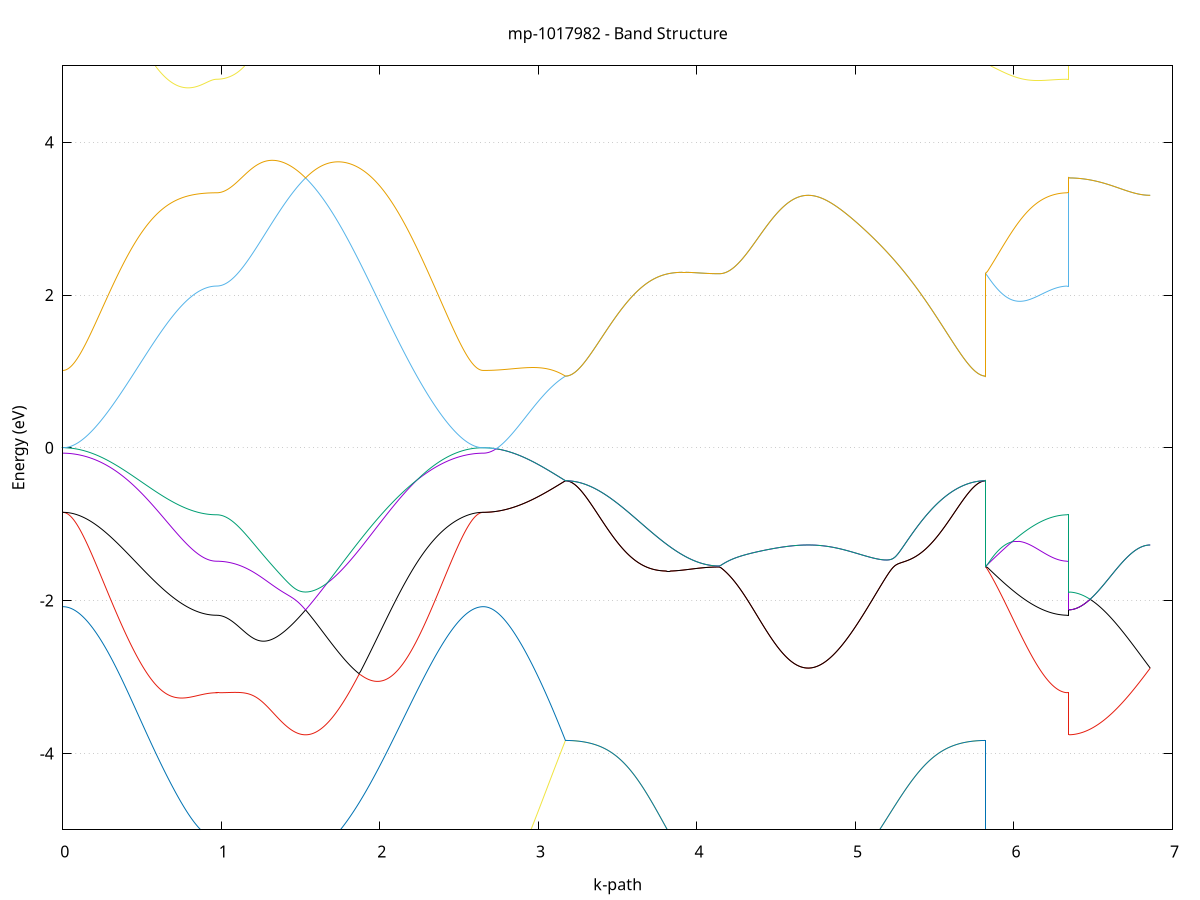 set title 'mp-1017982 - Band Structure'
set xlabel 'k-path'
set ylabel 'Energy (eV)'
set grid y
set yrange [-5:5]
set terminal png size 800,600
set output 'mp-1017982_bands_gnuplot.png'
plot '-' using 1:2 with lines notitle, '-' using 1:2 with lines notitle, '-' using 1:2 with lines notitle, '-' using 1:2 with lines notitle, '-' using 1:2 with lines notitle, '-' using 1:2 with lines notitle, '-' using 1:2 with lines notitle, '-' using 1:2 with lines notitle, '-' using 1:2 with lines notitle, '-' using 1:2 with lines notitle, '-' using 1:2 with lines notitle, '-' using 1:2 with lines notitle, '-' using 1:2 with lines notitle, '-' using 1:2 with lines notitle, '-' using 1:2 with lines notitle, '-' using 1:2 with lines notitle, '-' using 1:2 with lines notitle, '-' using 1:2 with lines notitle, '-' using 1:2 with lines notitle, '-' using 1:2 with lines notitle, '-' using 1:2 with lines notitle, '-' using 1:2 with lines notitle, '-' using 1:2 with lines notitle, '-' using 1:2 with lines notitle, '-' using 1:2 with lines notitle, '-' using 1:2 with lines notitle, '-' using 1:2 with lines notitle, '-' using 1:2 with lines notitle, '-' using 1:2 with lines notitle, '-' using 1:2 with lines notitle, '-' using 1:2 with lines notitle, '-' using 1:2 with lines notitle
0.000000 -14.382091
0.009907 -14.381891
0.019814 -14.381591
0.029721 -14.380891
0.039628 -14.379991
0.049535 -14.378891
0.059442 -14.377491
0.069349 -14.375791
0.079256 -14.373991
0.089164 -14.371791
0.099071 -14.369491
0.108978 -14.366891
0.118885 -14.363991
0.128792 -14.360891
0.138699 -14.357591
0.148606 -14.354091
0.158513 -14.350391
0.168420 -14.346391
0.178327 -14.342291
0.188234 -14.337891
0.198141 -14.333291
0.208048 -14.328591
0.217955 -14.323591
0.227862 -14.318491
0.237769 -14.313191
0.247677 -14.307791
0.257584 -14.302091
0.267491 -14.296391
0.277398 -14.290391
0.287305 -14.284391
0.297212 -14.278191
0.307119 -14.271891
0.317026 -14.265491
0.326933 -14.258891
0.336840 -14.252291
0.346747 -14.245591
0.356654 -14.238791
0.366561 -14.231891
0.376468 -14.224991
0.386375 -14.217991
0.396282 -14.210891
0.406189 -14.203891
0.416097 -14.196791
0.426004 -14.189591
0.435911 -14.182491
0.445818 -14.175291
0.455725 -14.168091
0.465632 -14.160991
0.475539 -14.153891
0.485446 -14.146791
0.495353 -14.139691
0.505260 -14.132691
0.515167 -14.125691
0.525074 -14.118791
0.534981 -14.111891
0.544888 -14.105091
0.554795 -14.098391
0.564702 -14.091791
0.574610 -14.085291
0.584517 -14.078791
0.594424 -14.072491
0.604331 -14.066191
0.614238 -14.060091
0.624145 -14.054091
0.634052 -14.048191
0.643959 -14.042391
0.653866 -14.036791
0.663773 -14.031291
0.673680 -14.025891
0.683587 -14.020691
0.693494 -14.015591
0.703401 -14.010691
0.713308 -14.005891
0.723215 -14.001291
0.733122 -13.996791
0.743030 -13.992491
0.752937 -13.988391
0.762844 -13.984391
0.772751 -13.980491
0.782658 -13.976891
0.792565 -13.973391
0.802472 -13.970091
0.812379 -13.966991
0.822286 -13.963991
0.832193 -13.961291
0.842100 -13.958691
0.852007 -13.956291
0.861914 -13.953991
0.871821 -13.951991
0.881728 -13.950091
0.891635 -13.948491
0.901543 -13.946991
0.911450 -13.945791
0.921357 -13.944691
0.931264 -13.943791
0.941171 -13.943091
0.951078 -13.942591
0.960985 -13.942291
0.970892 -13.942191
0.970892 -13.942191
0.980726 -13.942191
0.990561 -13.941991
1.000396 -13.941791
1.010230 -13.941491
1.020065 -13.940991
1.029899 -13.940491
1.039734 -13.939891
1.049568 -13.939091
1.059403 -13.938291
1.069237 -13.937391
1.079072 -13.936391
1.088906 -13.935391
1.098741 -13.934191
1.108575 -13.932991
1.118410 -13.931591
1.128245 -13.930191
1.138079 -13.928691
1.147914 -13.927191
1.157748 -13.925591
1.167583 -13.923891
1.177417 -13.922091
1.187252 -13.920291
1.197086 -13.918491
1.206921 -13.916491
1.216755 -13.914591
1.226590 -13.912591
1.236424 -13.910491
1.246259 -13.908391
1.256093 -13.906291
1.265928 -13.904091
1.275763 -13.901891
1.285597 -13.899791
1.295432 -13.897491
1.305266 -13.895291
1.315101 -13.892991
1.324935 -13.890791
1.334770 -13.888491
1.344604 -13.886191
1.354439 -13.883891
1.364273 -13.881691
1.374108 -13.879391
1.383942 -13.877191
1.393777 -13.874891
1.403612 -13.872691
1.413446 -13.870491
1.423281 -13.868391
1.433115 -13.866191
1.442950 -13.864091
1.452784 -13.861991
1.462619 -13.859991
1.472453 -13.857991
1.482288 -13.855991
1.492122 -13.854091
1.501957 -13.852191
1.511791 -13.850391
1.521626 -13.848591
1.531460 -13.846891
1.531460 -13.846891
1.541381 -13.848591
1.551302 -13.850391
1.561223 -13.852391
1.571144 -13.854391
1.581065 -13.856391
1.590986 -13.858591
1.600907 -13.860791
1.610828 -13.863091
1.620749 -13.865491
1.630670 -13.867991
1.640591 -13.870491
1.650512 -13.873191
1.660433 -13.875891
1.670354 -13.878791
1.680274 -13.881691
1.690195 -13.884691
1.700116 -13.887791
1.710037 -13.890891
1.719958 -13.894191
1.729879 -13.897591
1.739800 -13.901091
1.749721 -13.904591
1.759642 -13.908291
1.769563 -13.912091
1.779484 -13.915891
1.789405 -13.919891
1.799326 -13.923991
1.809247 -13.928191
1.819168 -13.932491
1.829089 -13.936891
1.839009 -13.941391
1.848930 -13.945991
1.858851 -13.950691
1.868772 -13.955491
1.878693 -13.960391
1.888614 -13.965491
1.898535 -13.970591
1.908456 -13.975891
1.918377 -13.981191
1.928298 -13.986691
1.938219 -13.992291
1.948140 -13.997891
1.958061 -14.003691
1.967982 -14.009591
1.977903 -14.015591
1.987823 -14.021691
1.997744 -14.027891
2.007665 -14.034091
2.017586 -14.040491
2.027507 -14.046991
2.037428 -14.053491
2.047349 -14.060091
2.057270 -14.066791
2.067191 -14.073591
2.077112 -14.080491
2.087033 -14.087391
2.096954 -14.094391
2.106875 -14.101491
2.116796 -14.108491
2.126717 -14.115691
2.136638 -14.122891
2.146558 -14.130091
2.156479 -14.137291
2.166400 -14.144591
2.176321 -14.151891
2.186242 -14.159191
2.196163 -14.166491
2.206084 -14.173791
2.216005 -14.181091
2.225926 -14.188391
2.235847 -14.195591
2.245768 -14.202791
2.255689 -14.209991
2.265610 -14.217091
2.275531 -14.224191
2.285452 -14.231191
2.295372 -14.238091
2.305293 -14.244991
2.315214 -14.251791
2.325135 -14.258491
2.335056 -14.264991
2.344977 -14.271491
2.354898 -14.277791
2.364819 -14.284091
2.374740 -14.290091
2.384661 -14.296091
2.394582 -14.301891
2.404503 -14.307491
2.414424 -14.312991
2.424345 -14.318291
2.434266 -14.323491
2.444187 -14.328391
2.454107 -14.333191
2.464028 -14.337791
2.473949 -14.342191
2.483870 -14.346291
2.493791 -14.350291
2.503712 -14.353991
2.513633 -14.357591
2.523554 -14.360891
2.533475 -14.363991
2.543396 -14.366791
2.553317 -14.369391
2.563238 -14.371791
2.573159 -14.373891
2.583080 -14.375791
2.593001 -14.377491
2.602921 -14.378891
2.612842 -14.379991
2.622763 -14.380891
2.632684 -14.381591
2.642605 -14.381891
2.652526 -14.382091
2.652526 -14.382091
2.662490 -14.381891
2.672454 -14.381491
2.682418 -14.380791
2.692382 -14.379791
2.702346 -14.378591
2.712311 -14.377091
2.722275 -14.375391
2.732239 -14.373291
2.742203 -14.370991
2.752167 -14.368491
2.762131 -14.365691
2.772095 -14.362591
2.782059 -14.359291
2.792023 -14.355791
2.801987 -14.351991
2.811951 -14.347991
2.821915 -14.343791
2.831879 -14.339291
2.841843 -14.334591
2.851807 -14.329791
2.861771 -14.324691
2.871736 -14.319391
2.881700 -14.313991
2.891664 -14.308391
2.901628 -14.302591
2.911592 -14.296691
2.921556 -14.290591
2.931520 -14.284391
2.941484 -14.277991
2.951448 -14.271491
2.961412 -14.264891
2.971376 -14.258191
2.981340 -14.251391
2.991304 -14.244491
3.001268 -14.237591
3.011232 -14.230591
3.021196 -14.223491
3.031161 -14.216291
3.041125 -14.209191
3.051089 -14.201991
3.061053 -14.194791
3.071017 -14.187591
3.080981 -14.180391
3.090945 -14.173191
3.100909 -14.165991
3.110873 -14.158891
3.120837 -14.151791
3.130801 -14.144691
3.140765 -14.137691
3.150729 -14.130791
3.160693 -14.123991
3.170657 -14.117191
3.170657 -14.117191
3.180564 -14.117091
3.190472 -14.116891
3.200379 -14.116391
3.210286 -14.115791
3.220193 -14.114991
3.230100 -14.114091
3.240007 -14.112991
3.249914 -14.111691
3.259821 -14.110291
3.269728 -14.108691
3.279635 -14.106891
3.289542 -14.104991
3.299449 -14.102891
3.309356 -14.100691
3.319263 -14.098291
3.329170 -14.095791
3.339077 -14.093091
3.348985 -14.090291
3.358892 -14.087391
3.368799 -14.084391
3.378706 -14.081191
3.388613 -14.077891
3.398520 -14.074491
3.408427 -14.070991
3.418334 -14.067391
3.428241 -14.063691
3.438148 -14.059891
3.448055 -14.055991
3.457962 -14.051991
3.467869 -14.047991
3.477776 -14.043891
3.487683 -14.039691
3.497590 -14.035491
3.507497 -14.031291
3.517405 -14.026991
3.527312 -14.022591
3.537219 -14.018191
3.547126 -14.013791
3.557033 -14.009391
3.566940 -14.004991
3.576847 -14.000491
3.586754 -13.996091
3.596661 -13.991691
3.606568 -13.987191
3.616475 -13.982791
3.626382 -13.978391
3.636289 -13.974091
3.646196 -13.969791
3.656103 -13.965491
3.666010 -13.961191
3.675918 -13.956991
3.685825 -13.952791
3.695732 -13.948691
3.705639 -13.944691
3.715546 -13.940691
3.725453 -13.936791
3.735360 -13.932891
3.745267 -13.929091
3.755174 -13.925391
3.765081 -13.921791
3.774988 -13.918191
3.784895 -13.914691
3.794802 -13.911291
3.804709 -13.907991
3.814616 -13.904791
3.824523 -13.901691
3.834430 -13.898691
3.844338 -13.895691
3.854245 -13.892891
3.864152 -13.890091
3.874059 -13.887391
3.883966 -13.884891
3.893873 -13.882391
3.903780 -13.879991
3.913687 -13.877691
3.923594 -13.875591
3.933501 -13.873491
3.943408 -13.871491
3.953315 -13.869591
3.963222 -13.867791
3.973129 -13.866191
3.983036 -13.864591
3.992943 -13.863091
4.002851 -13.861691
4.012758 -13.860391
4.022665 -13.859191
4.032572 -13.858091
4.042479 -13.857091
4.052386 -13.856191
4.062293 -13.855391
4.072200 -13.854591
4.082107 -13.853991
4.092014 -13.853491
4.101921 -13.853091
4.111828 -13.852691
4.121735 -13.852491
4.131642 -13.852291
4.141549 -13.852291
4.141549 -13.852291
4.151384 -13.852291
4.161218 -13.852191
4.171053 -13.852091
4.180888 -13.851891
4.190722 -13.851691
4.200557 -13.851391
4.210391 -13.851091
4.220226 -13.850791
4.230060 -13.850391
4.239895 -13.849891
4.249729 -13.849491
4.259564 -13.848991
4.269398 -13.848391
4.279233 -13.847791
4.289067 -13.847091
4.298902 -13.846491
4.308736 -13.845791
4.318571 -13.845091
4.328406 -13.844291
4.338240 -13.843491
4.348075 -13.842691
4.357909 -13.841891
4.367744 -13.840991
4.377578 -13.840191
4.387413 -13.839291
4.397247 -13.838391
4.407082 -13.837591
4.416916 -13.836691
4.426751 -13.835791
4.436585 -13.834891
4.446420 -13.833991
4.456255 -13.833091
4.466089 -13.832191
4.475924 -13.831391
4.485758 -13.830491
4.495593 -13.829691
4.505427 -13.828891
4.515262 -13.827991
4.525096 -13.827291
4.534931 -13.826491
4.544765 -13.825791
4.554600 -13.825091
4.564434 -13.824391
4.574269 -13.823791
4.584103 -13.823191
4.593938 -13.822691
4.603773 -13.822191
4.613607 -13.821691
4.623442 -13.821291
4.633276 -13.820891
4.643111 -13.820491
4.652945 -13.820191
4.662780 -13.819991
4.672614 -13.819791
4.682449 -13.819691
4.692283 -13.819591
4.702118 -13.819591
4.702118 -13.819591
4.712039 -13.819591
4.721960 -13.819691
4.731881 -13.819791
4.741802 -13.819991
4.751723 -13.820291
4.761643 -13.820591
4.771564 -13.820991
4.781485 -13.821491
4.791406 -13.821991
4.801327 -13.822591
4.811248 -13.823191
4.821169 -13.823991
4.831090 -13.824791
4.841011 -13.825591
4.850932 -13.826491
4.860853 -13.827491
4.870774 -13.828591
4.880695 -13.829791
4.890616 -13.830991
4.900537 -13.832291
4.910458 -13.833591
4.920378 -13.835091
4.930299 -13.836591
4.940220 -13.838191
4.950141 -13.839791
4.960062 -13.841591
4.969983 -13.843391
4.979904 -13.845291
4.989825 -13.847291
4.999746 -13.849291
5.009667 -13.851391
5.019588 -13.853591
5.029509 -13.855891
5.039430 -13.858291
5.049351 -13.860691
5.059272 -13.863291
5.069192 -13.865891
5.079113 -13.868491
5.089034 -13.871291
5.098955 -13.874191
5.108876 -13.877091
5.118797 -13.880091
5.128718 -13.883191
5.138639 -13.886291
5.148560 -13.889591
5.158481 -13.892891
5.168402 -13.896291
5.178323 -13.899791
5.188244 -13.903291
5.198165 -13.906891
5.208086 -13.910591
5.218007 -13.914391
5.227927 -13.918191
5.237848 -13.922091
5.247769 -13.926091
5.257690 -13.930091
5.267611 -13.934091
5.277532 -13.938291
5.287453 -13.942391
5.297374 -13.946691
5.307295 -13.950891
5.317216 -13.955291
5.327137 -13.959591
5.337058 -13.963991
5.346979 -13.968391
5.356900 -13.972891
5.366821 -13.977291
5.376741 -13.981791
5.386662 -13.986291
5.396583 -13.990791
5.406504 -13.995291
5.416425 -13.999791
5.426346 -14.004291
5.436267 -14.008791
5.446188 -14.013291
5.456109 -14.017791
5.466030 -14.022191
5.475951 -14.026591
5.485872 -14.030891
5.495793 -14.035191
5.505714 -14.039391
5.515635 -14.043591
5.525555 -14.047691
5.535476 -14.051791
5.545397 -14.055791
5.555318 -14.059691
5.565239 -14.063491
5.575160 -14.067191
5.585081 -14.070791
5.595002 -14.074291
5.604923 -14.077791
5.614844 -14.081091
5.624765 -14.084291
5.634686 -14.087291
5.644607 -14.090191
5.654528 -14.093091
5.664449 -14.095691
5.674370 -14.098291
5.684290 -14.100591
5.694211 -14.102891
5.704132 -14.104891
5.714053 -14.106891
5.723974 -14.108591
5.733895 -14.110191
5.743816 -14.111691
5.753737 -14.112991
5.763658 -14.114091
5.773579 -14.114991
5.783500 -14.115791
5.793421 -14.116391
5.803342 -14.116891
5.813263 -14.117091
5.823184 -14.117191
5.823184 -13.852291
5.833148 -13.854191
5.843112 -13.856091
5.853076 -13.858091
5.863040 -13.860191
5.873004 -13.862291
5.882968 -13.864391
5.892932 -13.866591
5.902896 -13.868791
5.912860 -13.870991
5.922824 -13.873291
5.932788 -13.875491
5.942752 -13.877891
5.952716 -13.880191
5.962680 -13.882491
5.972645 -13.884891
5.982609 -13.887291
5.992573 -13.889591
6.002537 -13.891991
6.012501 -13.894291
6.022465 -13.896691
6.032429 -13.898991
6.042393 -13.901291
6.052357 -13.903591
6.062321 -13.905891
6.072285 -13.908091
6.082249 -13.910291
6.092213 -13.912391
6.102177 -13.914591
6.112141 -13.916591
6.122105 -13.918591
6.132070 -13.920491
6.142034 -13.922391
6.151998 -13.924191
6.161962 -13.925991
6.171926 -13.927691
6.181890 -13.929291
6.191854 -13.930791
6.201818 -13.932191
6.211782 -13.933491
6.221746 -13.934791
6.231710 -13.935991
6.241674 -13.936991
6.251638 -13.937991
6.261602 -13.938891
6.271566 -13.939691
6.281530 -13.940291
6.291495 -13.940891
6.301459 -13.941391
6.311423 -13.941791
6.321387 -13.941991
6.331351 -13.942191
6.341315 -13.942191
6.341315 -13.846891
6.351279 -13.846791
6.361243 -13.846791
6.371207 -13.846591
6.381171 -13.846491
6.391135 -13.846291
6.401099 -13.845991
6.411063 -13.845691
6.421027 -13.845291
6.430991 -13.844891
6.440955 -13.844491
6.450920 -13.843991
6.460884 -13.843491
6.470848 -13.842891
6.480812 -13.842291
6.490776 -13.841691
6.500740 -13.840991
6.510704 -13.840291
6.520668 -13.839591
6.530632 -13.838891
6.540596 -13.838091
6.550560 -13.837291
6.560524 -13.836591
6.570488 -13.835791
6.580452 -13.834891
6.590416 -13.834091
6.600380 -13.833291
6.610345 -13.832491
6.620309 -13.831691
6.630273 -13.830791
6.640237 -13.829991
6.650201 -13.829191
6.660165 -13.828491
6.670129 -13.827691
6.680093 -13.826991
6.690057 -13.826191
6.700021 -13.825491
6.709985 -13.824891
6.719949 -13.824191
6.729913 -13.823591
6.739877 -13.822991
6.749841 -13.822491
6.759805 -13.821991
6.769770 -13.821591
6.779734 -13.821191
6.789698 -13.820791
6.799662 -13.820491
6.809626 -13.820191
6.819590 -13.819991
6.829554 -13.819791
6.839518 -13.819691
6.849482 -13.819591
6.859446 -13.819591
e
0.000000 -13.946191
0.009907 -13.946191
0.019814 -13.945991
0.029721 -13.945791
0.039628 -13.945391
0.049535 -13.944991
0.059442 -13.944391
0.069349 -13.943791
0.079256 -13.942991
0.089164 -13.942191
0.099071 -13.941191
0.108978 -13.940191
0.118885 -13.939091
0.128792 -13.937891
0.138699 -13.936591
0.148606 -13.935291
0.158513 -13.933791
0.168420 -13.932291
0.178327 -13.930691
0.188234 -13.929091
0.198141 -13.927291
0.208048 -13.925491
0.217955 -13.923691
0.227862 -13.921791
0.237769 -13.919791
0.247677 -13.917791
0.257584 -13.915791
0.267491 -13.913591
0.277398 -13.911491
0.287305 -13.909291
0.297212 -13.907091
0.307119 -13.904891
0.317026 -13.902591
0.326933 -13.900391
0.336840 -13.898091
0.346747 -13.895791
0.356654 -13.893391
0.366561 -13.891091
0.376468 -13.888791
0.386375 -13.886491
0.396282 -13.884191
0.406189 -13.881991
0.416097 -13.879691
0.426004 -13.877391
0.435911 -13.875191
0.445818 -13.872991
0.455725 -13.870791
0.465632 -13.868591
0.475539 -13.866491
0.485446 -13.864391
0.495353 -13.862391
0.505260 -13.860391
0.515167 -13.858391
0.525074 -13.856491
0.534981 -13.854591
0.544888 -13.852791
0.554795 -13.850991
0.564702 -13.849291
0.574610 -13.847591
0.584517 -13.845991
0.594424 -13.844391
0.604331 -13.842891
0.614238 -13.841391
0.624145 -13.839991
0.634052 -13.838591
0.643959 -13.837291
0.653866 -13.836091
0.663773 -13.834891
0.673680 -13.833791
0.683587 -13.832691
0.693494 -13.831691
0.703401 -13.830691
0.713308 -13.829791
0.723215 -13.828891
0.733122 -13.828091
0.743030 -13.827291
0.752937 -13.826591
0.762844 -13.825891
0.772751 -13.825291
0.782658 -13.824791
0.792565 -13.824191
0.802472 -13.823791
0.812379 -13.823291
0.822286 -13.822891
0.832193 -13.822591
0.842100 -13.822191
0.852007 -13.821891
0.861914 -13.821591
0.871821 -13.821391
0.881728 -13.821191
0.891635 -13.820991
0.901543 -13.820891
0.911450 -13.820791
0.921357 -13.820591
0.931264 -13.820591
0.941171 -13.820491
0.951078 -13.820391
0.960985 -13.820391
0.970892 -13.820391
0.970892 -13.820391
0.980726 -13.820391
0.990561 -13.820391
1.000396 -13.820391
1.010230 -13.820391
1.020065 -13.820391
1.029899 -13.820391
1.039734 -13.820291
1.049568 -13.820291
1.059403 -13.820291
1.069237 -13.820291
1.079072 -13.820291
1.088906 -13.820291
1.098741 -13.820291
1.108575 -13.820291
1.118410 -13.820291
1.128245 -13.820291
1.138079 -13.820291
1.147914 -13.820291
1.157748 -13.820391
1.167583 -13.820491
1.177417 -13.820491
1.187252 -13.820591
1.197086 -13.820691
1.206921 -13.820791
1.216755 -13.820991
1.226590 -13.821191
1.236424 -13.821291
1.246259 -13.821591
1.256093 -13.821791
1.265928 -13.822091
1.275763 -13.822391
1.285597 -13.822791
1.295432 -13.823091
1.305266 -13.823591
1.315101 -13.823991
1.324935 -13.824491
1.334770 -13.824991
1.344604 -13.825591
1.354439 -13.826191
1.364273 -13.826891
1.374108 -13.827591
1.383942 -13.828391
1.393777 -13.829191
1.403612 -13.830091
1.413446 -13.830991
1.423281 -13.831991
1.433115 -13.832991
1.442950 -13.834091
1.452784 -13.835291
1.462619 -13.836491
1.472453 -13.837791
1.482288 -13.839091
1.492122 -13.840491
1.501957 -13.841991
1.511791 -13.843591
1.521626 -13.845191
1.531460 -13.846791
1.531460 -13.846791
1.541381 -13.845091
1.551302 -13.843491
1.561223 -13.841891
1.571144 -13.840391
1.581065 -13.838891
1.590986 -13.837391
1.600907 -13.836091
1.610828 -13.834791
1.620749 -13.833491
1.630670 -13.832291
1.640591 -13.831191
1.650512 -13.830191
1.660433 -13.829091
1.670354 -13.828191
1.680274 -13.827291
1.690195 -13.826491
1.700116 -13.825791
1.710037 -13.825091
1.719958 -13.824491
1.729879 -13.823991
1.739800 -13.823491
1.749721 -13.823091
1.759642 -13.822791
1.769563 -13.822491
1.779484 -13.822291
1.789405 -13.822091
1.799326 -13.822091
1.809247 -13.821991
1.819168 -13.822091
1.829089 -13.822191
1.839009 -13.822391
1.848930 -13.822691
1.858851 -13.822991
1.868772 -13.823391
1.878693 -13.823891
1.888614 -13.824391
1.898535 -13.824991
1.908456 -13.825591
1.918377 -13.826391
1.928298 -13.827191
1.938219 -13.827991
1.948140 -13.828891
1.958061 -13.829891
1.967982 -13.830991
1.977903 -13.832091
1.987823 -13.833191
1.997744 -13.834491
2.007665 -13.835791
2.017586 -13.837091
2.027507 -13.838491
2.037428 -13.839991
2.047349 -13.841491
2.057270 -13.843091
2.067191 -13.844691
2.077112 -13.846491
2.087033 -13.848191
2.096954 -13.849991
2.106875 -13.851791
2.116796 -13.853691
2.126717 -13.855691
2.136638 -13.857591
2.146558 -13.859691
2.156479 -13.861691
2.166400 -13.863791
2.176321 -13.865991
2.186242 -13.868091
2.196163 -13.870291
2.206084 -13.872491
2.216005 -13.874791
2.225926 -13.876991
2.235847 -13.879291
2.245768 -13.881591
2.255689 -13.883891
2.265610 -13.886191
2.275531 -13.888591
2.285452 -13.890891
2.295372 -13.893191
2.305293 -13.895591
2.315214 -13.897891
2.325135 -13.900191
2.335056 -13.902491
2.344977 -13.904691
2.354898 -13.906991
2.364819 -13.909191
2.374740 -13.911391
2.384661 -13.913491
2.394582 -13.915591
2.404503 -13.917691
2.414424 -13.919691
2.424345 -13.921691
2.434266 -13.923591
2.444187 -13.925491
2.454107 -13.927291
2.464028 -13.928991
2.473949 -13.930691
2.483870 -13.932291
2.493791 -13.933791
2.503712 -13.935191
2.513633 -13.936591
2.523554 -13.937891
2.533475 -13.939091
2.543396 -13.940191
2.553317 -13.941191
2.563238 -13.942191
2.573159 -13.942991
2.583080 -13.943691
2.593001 -13.944391
2.602921 -13.944891
2.612842 -13.945391
2.622763 -13.945791
2.632684 -13.945991
2.642605 -13.946191
2.652526 -13.946191
2.652526 -13.946191
2.662490 -13.946291
2.672454 -13.946391
2.682418 -13.946691
2.692382 -13.946991
2.702346 -13.947491
2.712311 -13.948091
2.722275 -13.948791
2.732239 -13.949691
2.742203 -13.950591
2.752167 -13.951591
2.762131 -13.952791
2.772095 -13.954091
2.782059 -13.955491
2.792023 -13.956991
2.801987 -13.958591
2.811951 -13.960391
2.821915 -13.962291
2.831879 -13.964291
2.841843 -13.966391
2.851807 -13.968691
2.861771 -13.971091
2.871736 -13.973691
2.881700 -13.976391
2.891664 -13.979191
2.901628 -13.982191
2.911592 -13.985291
2.921556 -13.988591
2.931520 -13.991991
2.941484 -13.995491
2.951448 -13.999191
2.961412 -14.003091
2.971376 -14.006991
2.981340 -14.011191
2.991304 -14.015491
3.001268 -14.019991
3.011232 -14.024591
3.021196 -14.029291
3.031161 -14.034191
3.041125 -14.039291
3.051089 -14.044491
3.061053 -14.049891
3.071017 -14.055391
3.080981 -14.060991
3.090945 -14.066691
3.100909 -14.072591
3.110873 -14.078691
3.120837 -14.084791
3.130801 -14.091091
3.140765 -14.097491
3.150729 -14.103891
3.160693 -14.110491
3.170657 -14.117191
3.170657 -14.117191
3.180564 -14.117091
3.190472 -14.116891
3.200379 -14.116391
3.210286 -14.115791
3.220193 -14.114991
3.230100 -14.114091
3.240007 -14.112991
3.249914 -14.111691
3.259821 -14.110291
3.269728 -14.108691
3.279635 -14.106891
3.289542 -14.104991
3.299449 -14.102891
3.309356 -14.100691
3.319263 -14.098291
3.329170 -14.095791
3.339077 -14.093091
3.348985 -14.090291
3.358892 -14.087391
3.368799 -14.084391
3.378706 -14.081191
3.388613 -14.077891
3.398520 -14.074491
3.408427 -14.070991
3.418334 -14.067391
3.428241 -14.063691
3.438148 -14.059891
3.448055 -14.055991
3.457962 -14.051991
3.467869 -14.047991
3.477776 -14.043891
3.487683 -14.039691
3.497590 -14.035491
3.507497 -14.031291
3.517405 -14.026991
3.527312 -14.022591
3.537219 -14.018191
3.547126 -14.013791
3.557033 -14.009391
3.566940 -14.004991
3.576847 -14.000491
3.586754 -13.996091
3.596661 -13.991691
3.606568 -13.987191
3.616475 -13.982791
3.626382 -13.978391
3.636289 -13.974091
3.646196 -13.969791
3.656103 -13.965491
3.666010 -13.961191
3.675918 -13.956991
3.685825 -13.952791
3.695732 -13.948691
3.705639 -13.944691
3.715546 -13.940691
3.725453 -13.936791
3.735360 -13.932891
3.745267 -13.929091
3.755174 -13.925391
3.765081 -13.921791
3.774988 -13.918191
3.784895 -13.914691
3.794802 -13.911291
3.804709 -13.907991
3.814616 -13.904791
3.824523 -13.901691
3.834430 -13.898691
3.844338 -13.895691
3.854245 -13.892891
3.864152 -13.890091
3.874059 -13.887391
3.883966 -13.884891
3.893873 -13.882391
3.903780 -13.879991
3.913687 -13.877691
3.923594 -13.875591
3.933501 -13.873491
3.943408 -13.871491
3.953315 -13.869591
3.963222 -13.867791
3.973129 -13.866191
3.983036 -13.864591
3.992943 -13.863091
4.002851 -13.861691
4.012758 -13.860391
4.022665 -13.859191
4.032572 -13.858091
4.042479 -13.857091
4.052386 -13.856191
4.062293 -13.855391
4.072200 -13.854591
4.082107 -13.853991
4.092014 -13.853491
4.101921 -13.853091
4.111828 -13.852691
4.121735 -13.852491
4.131642 -13.852291
4.141549 -13.852291
4.141549 -13.852291
4.151384 -13.852291
4.161218 -13.852191
4.171053 -13.852091
4.180888 -13.851891
4.190722 -13.851691
4.200557 -13.851391
4.210391 -13.851091
4.220226 -13.850791
4.230060 -13.850391
4.239895 -13.849891
4.249729 -13.849491
4.259564 -13.848991
4.269398 -13.848391
4.279233 -13.847791
4.289067 -13.847091
4.298902 -13.846491
4.308736 -13.845791
4.318571 -13.845091
4.328406 -13.844291
4.338240 -13.843491
4.348075 -13.842691
4.357909 -13.841891
4.367744 -13.840991
4.377578 -13.840191
4.387413 -13.839291
4.397247 -13.838391
4.407082 -13.837591
4.416916 -13.836691
4.426751 -13.835791
4.436585 -13.834891
4.446420 -13.833991
4.456255 -13.833091
4.466089 -13.832191
4.475924 -13.831391
4.485758 -13.830491
4.495593 -13.829691
4.505427 -13.828891
4.515262 -13.827991
4.525096 -13.827291
4.534931 -13.826491
4.544765 -13.825791
4.554600 -13.825091
4.564434 -13.824391
4.574269 -13.823791
4.584103 -13.823191
4.593938 -13.822691
4.603773 -13.822191
4.613607 -13.821691
4.623442 -13.821291
4.633276 -13.820891
4.643111 -13.820491
4.652945 -13.820191
4.662780 -13.819991
4.672614 -13.819791
4.682449 -13.819691
4.692283 -13.819591
4.702118 -13.819591
4.702118 -13.819591
4.712039 -13.819591
4.721960 -13.819691
4.731881 -13.819791
4.741802 -13.819991
4.751723 -13.820291
4.761643 -13.820591
4.771564 -13.820991
4.781485 -13.821491
4.791406 -13.821991
4.801327 -13.822591
4.811248 -13.823191
4.821169 -13.823991
4.831090 -13.824791
4.841011 -13.825591
4.850932 -13.826491
4.860853 -13.827491
4.870774 -13.828591
4.880695 -13.829791
4.890616 -13.830991
4.900537 -13.832291
4.910458 -13.833591
4.920378 -13.835091
4.930299 -13.836591
4.940220 -13.838191
4.950141 -13.839791
4.960062 -13.841591
4.969983 -13.843391
4.979904 -13.845291
4.989825 -13.847291
4.999746 -13.849291
5.009667 -13.851391
5.019588 -13.853591
5.029509 -13.855891
5.039430 -13.858291
5.049351 -13.860691
5.059272 -13.863291
5.069192 -13.865891
5.079113 -13.868491
5.089034 -13.871291
5.098955 -13.874191
5.108876 -13.877091
5.118797 -13.880091
5.128718 -13.883191
5.138639 -13.886291
5.148560 -13.889591
5.158481 -13.892891
5.168402 -13.896291
5.178323 -13.899791
5.188244 -13.903291
5.198165 -13.906891
5.208086 -13.910591
5.218007 -13.914391
5.227927 -13.918191
5.237848 -13.922091
5.247769 -13.926091
5.257690 -13.930091
5.267611 -13.934091
5.277532 -13.938291
5.287453 -13.942391
5.297374 -13.946691
5.307295 -13.950891
5.317216 -13.955291
5.327137 -13.959591
5.337058 -13.963991
5.346979 -13.968391
5.356900 -13.972891
5.366821 -13.977291
5.376741 -13.981791
5.386662 -13.986291
5.396583 -13.990791
5.406504 -13.995291
5.416425 -13.999791
5.426346 -14.004291
5.436267 -14.008791
5.446188 -14.013291
5.456109 -14.017791
5.466030 -14.022191
5.475951 -14.026591
5.485872 -14.030891
5.495793 -14.035191
5.505714 -14.039391
5.515635 -14.043591
5.525555 -14.047691
5.535476 -14.051791
5.545397 -14.055791
5.555318 -14.059691
5.565239 -14.063491
5.575160 -14.067191
5.585081 -14.070791
5.595002 -14.074291
5.604923 -14.077791
5.614844 -14.081091
5.624765 -14.084291
5.634686 -14.087291
5.644607 -14.090191
5.654528 -14.093091
5.664449 -14.095691
5.674370 -14.098291
5.684290 -14.100591
5.694211 -14.102891
5.704132 -14.104891
5.714053 -14.106891
5.723974 -14.108591
5.733895 -14.110191
5.743816 -14.111691
5.753737 -14.112991
5.763658 -14.114091
5.773579 -14.114991
5.783500 -14.115791
5.793421 -14.116391
5.803342 -14.116891
5.813263 -14.117091
5.823184 -14.117191
5.823184 -13.852291
5.833148 -13.850391
5.843112 -13.848691
5.853076 -13.846991
5.863040 -13.845291
5.873004 -13.843691
5.882968 -13.842191
5.892932 -13.840691
5.902896 -13.839191
5.912860 -13.837891
5.922824 -13.836591
5.932788 -13.835291
5.942752 -13.834091
5.952716 -13.832991
5.962680 -13.831991
5.972645 -13.830991
5.982609 -13.829991
5.992573 -13.829091
6.002537 -13.828291
6.012501 -13.827491
6.022465 -13.826791
6.032429 -13.826191
6.042393 -13.825591
6.052357 -13.824991
6.062321 -13.824391
6.072285 -13.823991
6.082249 -13.823491
6.092213 -13.823091
6.102177 -13.822791
6.112141 -13.822491
6.122105 -13.822191
6.132070 -13.821891
6.142034 -13.821691
6.151998 -13.821491
6.161962 -13.821291
6.171926 -13.821191
6.181890 -13.821091
6.191854 -13.820891
6.201818 -13.820891
6.211782 -13.820691
6.221746 -13.820691
6.231710 -13.820591
6.241674 -13.820591
6.251638 -13.820491
6.261602 -13.820491
6.271566 -13.820491
6.281530 -13.820491
6.291495 -13.820391
6.301459 -13.820391
6.311423 -13.820391
6.321387 -13.820391
6.331351 -13.820391
6.341315 -13.820391
6.341315 -13.846791
6.351279 -13.846791
6.361243 -13.846691
6.371207 -13.846591
6.381171 -13.846491
6.391135 -13.846191
6.401099 -13.845991
6.411063 -13.845691
6.421027 -13.845291
6.430991 -13.844891
6.440955 -13.844491
6.450920 -13.843991
6.460884 -13.843491
6.470848 -13.842891
6.480812 -13.842291
6.490776 -13.841691
6.500740 -13.840991
6.510704 -13.840291
6.520668 -13.839591
6.530632 -13.838891
6.540596 -13.838091
6.550560 -13.837291
6.560524 -13.836491
6.570488 -13.835691
6.580452 -13.834891
6.590416 -13.834091
6.600380 -13.833291
6.610345 -13.832491
6.620309 -13.831591
6.630273 -13.830791
6.640237 -13.829991
6.650201 -13.829191
6.660165 -13.828491
6.670129 -13.827691
6.680093 -13.826991
6.690057 -13.826191
6.700021 -13.825491
6.709985 -13.824791
6.719949 -13.824191
6.729913 -13.823591
6.739877 -13.822991
6.749841 -13.822491
6.759805 -13.821991
6.769770 -13.821491
6.779734 -13.821091
6.789698 -13.820791
6.799662 -13.820491
6.809626 -13.820191
6.819590 -13.819991
6.829554 -13.819791
6.839518 -13.819691
6.849482 -13.819591
6.859446 -13.819591
e
0.000000 -10.831091
0.009907 -10.831091
0.019814 -10.831191
0.029721 -10.831291
0.039628 -10.831391
0.049535 -10.831491
0.059442 -10.831491
0.069349 -10.831391
0.079256 -10.831291
0.089164 -10.830991
0.099071 -10.830591
0.108978 -10.830091
0.118885 -10.829491
0.128792 -10.828691
0.138699 -10.827791
0.148606 -10.826791
0.158513 -10.825591
0.168420 -10.824291
0.178327 -10.822891
0.188234 -10.821291
0.198141 -10.819591
0.208048 -10.817691
0.217955 -10.815691
0.227862 -10.813691
0.237769 -10.811491
0.247677 -10.809191
0.257584 -10.806791
0.267491 -10.804291
0.277398 -10.801791
0.287305 -10.799191
0.297212 -10.796591
0.307119 -10.793891
0.317026 -10.791191
0.326933 -10.788491
0.336840 -10.785791
0.346747 -10.783091
0.356654 -10.780391
0.366561 -10.777691
0.376468 -10.775091
0.386375 -10.772391
0.396282 -10.769891
0.406189 -10.767291
0.416097 -10.764791
0.426004 -10.762391
0.435911 -10.759991
0.445818 -10.757691
0.455725 -10.755491
0.465632 -10.753291
0.475539 -10.751191
0.485446 -10.749191
0.495353 -10.747291
0.505260 -10.745391
0.515167 -10.743591
0.525074 -10.741891
0.534981 -10.740291
0.544888 -10.738791
0.554795 -10.737391
0.564702 -10.736091
0.574610 -10.734891
0.584517 -10.733691
0.594424 -10.732691
0.604331 -10.731791
0.614238 -10.730891
0.624145 -10.730191
0.634052 -10.729491
0.643959 -10.728991
0.653866 -10.728491
0.663773 -10.728091
0.673680 -10.727791
0.683587 -10.727591
0.693494 -10.727491
0.703401 -10.727391
0.713308 -10.727391
0.723215 -10.727491
0.733122 -10.727591
0.743030 -10.727791
0.752937 -10.727991
0.762844 -10.728191
0.772751 -10.728491
0.782658 -10.728791
0.792565 -10.729091
0.802472 -10.729391
0.812379 -10.729791
0.822286 -10.730091
0.832193 -10.730391
0.842100 -10.730791
0.852007 -10.731091
0.861914 -10.731391
0.871821 -10.731691
0.881728 -10.731991
0.891635 -10.732291
0.901543 -10.732491
0.911450 -10.732691
0.921357 -10.732891
0.931264 -10.733091
0.941171 -10.733191
0.951078 -10.733291
0.960985 -10.733291
0.970892 -10.733291
0.970892 -10.733291
0.980726 -10.733291
0.990561 -10.733391
1.000396 -10.733391
1.010230 -10.733491
1.020065 -10.733591
1.029899 -10.733891
1.039734 -10.734291
1.049568 -10.734791
1.059403 -10.735491
1.069237 -10.736491
1.079072 -10.737691
1.088906 -10.739091
1.098741 -10.740691
1.108575 -10.742491
1.118410 -10.744391
1.128245 -10.746491
1.138079 -10.748791
1.147914 -10.751091
1.157748 -10.753491
1.167583 -10.755991
1.177417 -10.758491
1.187252 -10.761091
1.197086 -10.763691
1.206921 -10.766191
1.216755 -10.768791
1.226590 -10.771391
1.236424 -10.773891
1.246259 -10.776391
1.256093 -10.778891
1.265928 -10.781291
1.275763 -10.783691
1.285597 -10.785991
1.295432 -10.788191
1.305266 -10.790391
1.315101 -10.792491
1.324935 -10.794491
1.334770 -10.796391
1.344604 -10.798291
1.354439 -10.799991
1.364273 -10.801691
1.374108 -10.803291
1.383942 -10.804791
1.393777 -10.806191
1.403612 -10.807491
1.413446 -10.808691
1.423281 -10.809891
1.433115 -10.810891
1.442950 -10.811791
1.452784 -10.812591
1.462619 -10.813291
1.472453 -10.813991
1.482288 -10.814491
1.492122 -10.814891
1.501957 -10.815191
1.511791 -10.815491
1.521626 -10.815591
1.531460 -10.815691
1.531460 -10.815691
1.541381 -10.815591
1.551302 -10.815491
1.561223 -10.815191
1.571144 -10.814891
1.581065 -10.814491
1.590986 -10.813991
1.600907 -10.813391
1.610828 -10.812791
1.620749 -10.811991
1.630670 -10.811191
1.640591 -10.810291
1.650512 -10.809291
1.660433 -10.808191
1.670354 -10.807091
1.680274 -10.805891
1.690195 -10.804591
1.700116 -10.803291
1.710037 -10.801891
1.719958 -10.800491
1.729879 -10.798991
1.739800 -10.797391
1.749721 -10.795791
1.759642 -10.794091
1.769563 -10.792391
1.779484 -10.790591
1.789405 -10.788791
1.799326 -10.786991
1.809247 -10.785091
1.819168 -10.783191
1.829089 -10.781291
1.839009 -10.779391
1.848930 -10.777391
1.858851 -10.775391
1.868772 -10.773391
1.878693 -10.771391
1.888614 -10.769391
1.898535 -10.767291
1.908456 -10.765291
1.918377 -10.763291
1.928298 -10.761391
1.938219 -10.759391
1.948140 -10.757491
1.958061 -10.755591
1.967982 -10.753691
1.977903 -10.751891
1.987823 -10.750091
1.997744 -10.748391
2.007665 -10.746791
2.017586 -10.745191
2.027507 -10.743691
2.037428 -10.742291
2.047349 -10.740991
2.057270 -10.739791
2.067191 -10.738591
2.077112 -10.737691
2.087033 -10.736791
2.096954 -10.735991
2.106875 -10.735391
2.116796 -10.734991
2.126717 -10.734591
2.136638 -10.734391
2.146558 -10.734391
2.156479 -10.734491
2.166400 -10.734791
2.176321 -10.735191
2.186242 -10.735791
2.196163 -10.738491
2.206084 -10.742391
2.216005 -10.746191
2.225926 -10.749991
2.235847 -10.753791
2.245768 -10.757491
2.255689 -10.761191
2.265610 -10.764791
2.275531 -10.768391
2.285452 -10.771891
2.295372 -10.775391
2.305293 -10.778791
2.315214 -10.782191
2.325135 -10.785491
2.335056 -10.788691
2.344977 -10.791791
2.354898 -10.794891
2.364819 -10.797791
2.374740 -10.800691
2.384661 -10.803391
2.394582 -10.806091
2.404503 -10.808591
2.414424 -10.810991
2.424345 -10.813291
2.434266 -10.815491
2.444187 -10.817491
2.454107 -10.819391
2.464028 -10.821191
2.473949 -10.822791
2.483870 -10.824291
2.493791 -10.825591
2.503712 -10.826791
2.513633 -10.827791
2.523554 -10.828691
2.533475 -10.829491
2.543396 -10.830091
2.553317 -10.830591
2.563238 -10.830991
2.573159 -10.831291
2.583080 -10.831391
2.593001 -10.831491
2.602921 -10.831491
2.612842 -10.831391
2.622763 -10.831291
2.632684 -10.831191
2.642605 -10.831091
2.652526 -10.831091
2.652526 -10.831091
2.662490 -10.830991
2.672454 -10.830791
2.682418 -10.830291
2.692382 -10.829691
2.702346 -10.828891
2.712311 -10.827891
2.722275 -10.826791
2.732239 -10.825491
2.742203 -10.823991
2.752167 -10.822191
2.762131 -10.820291
2.772095 -10.818191
2.782059 -10.815791
2.792023 -10.813991
2.801987 -10.813791
2.811951 -10.813591
2.821915 -10.813391
2.831879 -10.813191
2.841843 -10.812891
2.851807 -10.812591
2.861771 -10.812291
2.871736 -10.811991
2.881700 -10.811591
2.891664 -10.811191
2.901628 -10.810791
2.911592 -10.810291
2.921556 -10.809791
2.931520 -10.809291
2.941484 -10.808691
2.951448 -10.808091
2.961412 -10.807391
2.971376 -10.806691
2.981340 -10.805991
2.991304 -10.805191
3.001268 -10.804391
3.011232 -10.803591
3.021196 -10.802691
3.031161 -10.801691
3.041125 -10.800791
3.051089 -10.799791
3.061053 -10.798691
3.071017 -10.797591
3.080981 -10.796491
3.090945 -10.795291
3.100909 -10.794091
3.110873 -10.792891
3.120837 -10.791591
3.130801 -10.790291
3.140765 -10.788891
3.150729 -10.787491
3.160693 -10.786091
3.170657 -10.784591
3.170657 -10.784591
3.180564 -10.784591
3.190472 -10.784491
3.200379 -10.784191
3.210286 -10.783991
3.220193 -10.783591
3.230100 -10.783091
3.240007 -10.782591
3.249914 -10.781991
3.259821 -10.781291
3.269728 -10.780491
3.279635 -10.779691
3.289542 -10.778691
3.299449 -10.777591
3.309356 -10.776491
3.319263 -10.775291
3.329170 -10.773991
3.339077 -10.772591
3.348985 -10.771091
3.358892 -10.769491
3.368799 -10.767891
3.378706 -10.766191
3.388613 -10.764291
3.398520 -10.762491
3.408427 -10.760491
3.418334 -10.758491
3.428241 -10.756391
3.438148 -10.754191
3.448055 -10.752091
3.457962 -10.749791
3.467869 -10.747591
3.477776 -10.745291
3.487683 -10.742991
3.497590 -10.740691
3.507497 -10.738391
3.517405 -10.736191
3.527312 -10.733991
3.537219 -10.731891
3.547126 -10.729791
3.557033 -10.727791
3.566940 -10.725891
3.576847 -10.724091
3.586754 -10.722491
3.596661 -10.720891
3.606568 -10.719491
3.616475 -10.718291
3.626382 -10.717191
3.636289 -10.716191
3.646196 -10.715391
3.656103 -10.714791
3.666010 -10.714291
3.675918 -10.713991
3.685825 -10.713791
3.695732 -10.713691
3.705639 -10.713791
3.715546 -10.713991
3.725453 -10.714291
3.735360 -10.714791
3.745267 -10.715291
3.755174 -10.715891
3.765081 -10.716591
3.774988 -10.717391
3.784895 -10.718191
3.794802 -10.719091
3.804709 -10.720091
3.814616 -10.721091
3.824523 -10.722091
3.834430 -10.723091
3.844338 -10.724191
3.854245 -10.725291
3.864152 -10.726291
3.874059 -10.727391
3.883966 -10.728491
3.893873 -10.729591
3.903780 -10.730691
3.913687 -10.731691
3.923594 -10.732791
3.933501 -10.733791
3.943408 -10.734791
3.953315 -10.735691
3.963222 -10.736691
3.973129 -10.737591
3.983036 -10.738391
3.992943 -10.739191
4.002851 -10.739991
4.012758 -10.740691
4.022665 -10.741391
4.032572 -10.741991
4.042479 -10.742591
4.052386 -10.743091
4.062293 -10.743591
4.072200 -10.743991
4.082107 -10.744391
4.092014 -10.744691
4.101921 -10.744991
4.111828 -10.745191
4.121735 -10.745291
4.131642 -10.745391
4.141549 -10.745391
4.141549 -10.745391
4.151384 -10.745291
4.161218 -10.745091
4.171053 -10.744691
4.180888 -10.744191
4.190722 -10.743391
4.200557 -10.742591
4.210391 -10.741591
4.220226 -10.740391
4.230060 -10.739091
4.239895 -10.737591
4.249729 -10.735991
4.259564 -10.734191
4.269398 -10.732291
4.279233 -10.730291
4.289067 -10.728091
4.298902 -10.725891
4.308736 -10.723391
4.318571 -10.720891
4.328406 -10.718291
4.338240 -10.715491
4.348075 -10.712691
4.357909 -10.709691
4.367744 -10.706691
4.377578 -10.703591
4.387413 -10.700391
4.397247 -10.697191
4.407082 -10.693891
4.416916 -10.690591
4.426751 -10.687191
4.436585 -10.683791
4.446420 -10.680391
4.456255 -10.676991
4.466089 -10.673591
4.475924 -10.670291
4.485758 -10.666891
4.495593 -10.663591
4.505427 -10.660391
4.515262 -10.657191
4.525096 -10.654191
4.534931 -10.651191
4.544765 -10.648291
4.554600 -10.645491
4.564434 -10.642791
4.574269 -10.640291
4.584103 -10.637891
4.593938 -10.635691
4.603773 -10.633591
4.613607 -10.631691
4.623442 -10.629991
4.633276 -10.628391
4.643111 -10.626991
4.652945 -10.625791
4.662780 -10.624891
4.672614 -10.624091
4.682449 -10.623591
4.692283 -10.623291
4.702118 -10.623191
4.702118 -10.623191
4.712039 -10.623291
4.721960 -10.623591
4.731881 -10.624091
4.741802 -10.624691
4.751723 -10.625591
4.761643 -10.626491
4.771564 -10.627591
4.781485 -10.628691
4.791406 -10.629991
4.801327 -10.631291
4.811248 -10.632591
4.821169 -10.633991
4.831090 -10.635391
4.841011 -10.636791
4.850932 -10.638291
4.860853 -10.639691
4.870774 -10.641091
4.880695 -10.642491
4.890616 -10.643891
4.900537 -10.645291
4.910458 -10.646591
4.920378 -10.647891
4.930299 -10.649191
4.940220 -10.650391
4.950141 -10.651591
4.960062 -10.652691
4.969983 -10.653791
4.979904 -10.654791
4.989825 -10.655791
4.999746 -10.656791
5.009667 -10.657691
5.019588 -10.658491
5.029509 -10.659291
5.039430 -10.660091
5.049351 -10.660791
5.059272 -10.661491
5.069192 -10.662091
5.079113 -10.662691
5.089034 -10.663191
5.098955 -10.663791
5.108876 -10.664291
5.118797 -10.664791
5.128718 -10.665191
5.138639 -10.665691
5.148560 -10.666191
5.158481 -10.666591
5.168402 -10.667091
5.178323 -10.667591
5.188244 -10.668191
5.198165 -10.668791
5.208086 -10.669391
5.218007 -10.670191
5.227927 -10.670991
5.237848 -10.671991
5.247769 -10.673091
5.257690 -10.674291
5.267611 -10.675691
5.277532 -10.677191
5.287453 -10.678991
5.297374 -10.680891
5.307295 -10.683091
5.317216 -10.685391
5.327137 -10.687891
5.337058 -10.690491
5.346979 -10.693291
5.356900 -10.696191
5.366821 -10.699091
5.376741 -10.702091
5.386662 -10.705191
5.396583 -10.708291
5.406504 -10.711391
5.416425 -10.714491
5.426346 -10.717691
5.436267 -10.720791
5.446188 -10.723791
5.456109 -10.726791
5.466030 -10.729791
5.475951 -10.732791
5.485872 -10.735591
5.495793 -10.738391
5.505714 -10.741191
5.515635 -10.743791
5.525555 -10.746391
5.535476 -10.748991
5.545397 -10.751391
5.555318 -10.753791
5.565239 -10.756091
5.575160 -10.758191
5.585081 -10.760391
5.595002 -10.762391
5.604923 -10.764291
5.614844 -10.766191
5.624765 -10.767891
5.634686 -10.769591
5.644607 -10.771091
5.654528 -10.772591
5.664449 -10.773991
5.674370 -10.775291
5.684290 -10.776591
5.694211 -10.777691
5.704132 -10.778691
5.714053 -10.779691
5.723974 -10.780491
5.733895 -10.781291
5.743816 -10.781991
5.753737 -10.782591
5.763658 -10.783191
5.773579 -10.783591
5.783500 -10.783991
5.793421 -10.784291
5.803342 -10.784491
5.813263 -10.784591
5.823184 -10.784591
5.823184 -10.745391
5.833148 -10.747791
5.843112 -10.750091
5.853076 -10.752191
5.863040 -10.754091
5.873004 -10.755791
5.882968 -10.757391
5.892932 -10.758691
5.902896 -10.759891
5.912860 -10.760991
5.922824 -10.761891
5.932788 -10.762591
5.942752 -10.763091
5.952716 -10.763591
5.962680 -10.763791
5.972645 -10.763991
5.982609 -10.763991
5.992573 -10.763791
6.002537 -10.763591
6.012501 -10.763191
6.022465 -10.762791
6.032429 -10.762191
6.042393 -10.761491
6.052357 -10.760691
6.062321 -10.759891
6.072285 -10.758991
6.082249 -10.757991
6.092213 -10.756891
6.102177 -10.755791
6.112141 -10.754591
6.122105 -10.753391
6.132070 -10.752191
6.142034 -10.750891
6.151998 -10.749591
6.161962 -10.748291
6.171926 -10.747091
6.181890 -10.745791
6.191854 -10.744491
6.201818 -10.743291
6.211782 -10.742091
6.221746 -10.740891
6.231710 -10.739791
6.241674 -10.738791
6.251638 -10.737791
6.261602 -10.736891
6.271566 -10.736091
6.281530 -10.735391
6.291495 -10.734791
6.301459 -10.734291
6.311423 -10.733891
6.321387 -10.733591
6.331351 -10.733391
6.341315 -10.733291
6.341315 -10.815691
6.351279 -10.815591
6.361243 -10.815291
6.371207 -10.814791
6.381171 -10.814091
6.391135 -10.813191
6.401099 -10.812091
6.411063 -10.810691
6.421027 -10.809191
6.430991 -10.807491
6.440955 -10.805691
6.450920 -10.803591
6.460884 -10.801291
6.470848 -10.798791
6.480812 -10.796091
6.490776 -10.793291
6.500740 -10.790191
6.510704 -10.786991
6.520668 -10.783591
6.530632 -10.779991
6.540596 -10.776291
6.550560 -10.772291
6.560524 -10.768191
6.570488 -10.763991
6.580452 -10.759491
6.590416 -10.754891
6.600380 -10.750091
6.610345 -10.745191
6.620309 -10.740191
6.630273 -10.734891
6.640237 -10.729591
6.650201 -10.724091
6.660165 -10.718491
6.670129 -10.712691
6.680093 -10.706791
6.690057 -10.700791
6.700021 -10.694691
6.709985 -10.688491
6.719949 -10.682191
6.729913 -10.675791
6.739877 -10.669291
6.749841 -10.662691
6.759805 -10.655991
6.769770 -10.649291
6.779734 -10.642491
6.789698 -10.635591
6.799662 -10.628691
6.809626 -10.621791
6.819590 -10.621691
6.829554 -10.622391
6.839518 -10.622791
6.849482 -10.623091
6.859446 -10.623191
e
0.000000 -10.814991
0.009907 -10.814891
0.019814 -10.814591
0.029721 -10.814291
0.039628 -10.813791
0.049535 -10.813191
0.059442 -10.812491
0.069349 -10.811591
0.079256 -10.810691
0.089164 -10.809591
0.099071 -10.808291
0.108978 -10.806991
0.118885 -10.805491
0.128792 -10.803891
0.138699 -10.802291
0.148606 -10.800491
0.158513 -10.798591
0.168420 -10.796591
0.178327 -10.794491
0.188234 -10.792291
0.198141 -10.790091
0.208048 -10.787791
0.217955 -10.785391
0.227862 -10.782891
0.237769 -10.780391
0.247677 -10.777791
0.257584 -10.775191
0.267491 -10.772491
0.277398 -10.769791
0.287305 -10.766991
0.297212 -10.764291
0.307119 -10.761491
0.317026 -10.758691
0.326933 -10.755991
0.336840 -10.753191
0.346747 -10.750491
0.356654 -10.747691
0.366561 -10.745091
0.376468 -10.742391
0.386375 -10.739791
0.396282 -10.737291
0.406189 -10.734791
0.416097 -10.732291
0.426004 -10.729991
0.435911 -10.727691
0.445818 -10.725391
0.455725 -10.723291
0.465632 -10.721291
0.475539 -10.719291
0.485446 -10.717391
0.495353 -10.715691
0.505260 -10.713991
0.515167 -10.712391
0.525074 -10.710891
0.534981 -10.709491
0.544888 -10.708191
0.554795 -10.706991
0.564702 -10.705891
0.574610 -10.704891
0.584517 -10.703891
0.594424 -10.702991
0.604331 -10.702191
0.614238 -10.701491
0.624145 -10.700891
0.634052 -10.700291
0.643959 -10.699791
0.653866 -10.699391
0.663773 -10.698991
0.673680 -10.698691
0.683587 -10.698391
0.693494 -10.698091
0.703401 -10.697991
0.713308 -10.697791
0.723215 -10.697691
0.733122 -10.697591
0.743030 -10.697591
0.752937 -10.697491
0.762844 -10.697491
0.772751 -10.697491
0.782658 -10.697591
0.792565 -10.697591
0.802472 -10.697691
0.812379 -10.697691
0.822286 -10.697791
0.832193 -10.697891
0.842100 -10.697991
0.852007 -10.698091
0.861914 -10.698091
0.871821 -10.698191
0.881728 -10.698291
0.891635 -10.698291
0.901543 -10.698391
0.911450 -10.698491
0.921357 -10.698491
0.931264 -10.698591
0.941171 -10.698591
0.951078 -10.698591
0.960985 -10.698591
0.970892 -10.698591
0.970892 -10.698591
0.980726 -10.698691
0.990561 -10.698691
1.000396 -10.698691
1.010230 -10.698791
1.020065 -10.698691
1.029899 -10.698591
1.039734 -10.698291
1.049568 -10.697791
1.059403 -10.697091
1.069237 -10.696091
1.079072 -10.694791
1.088906 -10.693291
1.098741 -10.691391
1.108575 -10.689291
1.118410 -10.686791
1.128245 -10.684091
1.138079 -10.681091
1.147914 -10.677891
1.157748 -10.674391
1.167583 -10.670691
1.177417 -10.666691
1.187252 -10.662591
1.197086 -10.658291
1.206921 -10.653691
1.216755 -10.648991
1.226590 -10.644191
1.236424 -10.639091
1.246259 -10.633891
1.256093 -10.628591
1.265928 -10.623091
1.275763 -10.617491
1.285597 -10.611791
1.295432 -10.605891
1.305266 -10.599891
1.315101 -10.593891
1.324935 -10.587791
1.334770 -10.581591
1.344604 -10.575291
1.354439 -10.568991
1.364273 -10.562591
1.374108 -10.556291
1.383942 -10.549891
1.393777 -10.543591
1.403612 -10.537191
1.413446 -10.530991
1.423281 -10.524791
1.433115 -10.518591
1.442950 -10.512591
1.452784 -10.506691
1.462619 -10.500991
1.472453 -10.495491
1.482288 -10.490191
1.492122 -10.485191
1.501957 -10.480491
1.511791 -10.476091
1.521626 -10.471991
1.531460 -10.468391
1.531460 -10.468391
1.541381 -10.471891
1.551302 -10.475391
1.561223 -10.478991
1.571144 -10.482691
1.581065 -10.486391
1.590986 -10.490091
1.600907 -10.493791
1.610828 -10.497591
1.620749 -10.501391
1.630670 -10.505291
1.640591 -10.509091
1.650512 -10.512991
1.660433 -10.516891
1.670354 -10.520891
1.680274 -10.524791
1.690195 -10.528691
1.700116 -10.532691
1.710037 -10.536691
1.719958 -10.540691
1.729879 -10.544691
1.739800 -10.548791
1.749721 -10.552791
1.759642 -10.556891
1.769563 -10.560891
1.779484 -10.564991
1.789405 -10.569091
1.799326 -10.573191
1.809247 -10.577391
1.819168 -10.581491
1.829089 -10.585591
1.839009 -10.589791
1.848930 -10.593891
1.858851 -10.598091
1.868772 -10.602291
1.878693 -10.606491
1.888614 -10.610591
1.898535 -10.614791
1.908456 -10.618991
1.918377 -10.623191
1.928298 -10.627491
1.938219 -10.631691
1.948140 -10.635891
1.958061 -10.640091
1.967982 -10.644291
1.977903 -10.648491
1.987823 -10.652691
1.997744 -10.656891
2.007665 -10.661091
2.017586 -10.665291
2.027507 -10.669491
2.037428 -10.673691
2.047349 -10.677791
2.057270 -10.681991
2.067191 -10.686091
2.077112 -10.690291
2.087033 -10.694391
2.096954 -10.698491
2.106875 -10.702591
2.116796 -10.706691
2.126717 -10.710691
2.136638 -10.714791
2.146558 -10.718791
2.156479 -10.722791
2.166400 -10.726791
2.176321 -10.730691
2.186242 -10.734591
2.196163 -10.736591
2.206084 -10.737491
2.216005 -10.738491
2.225926 -10.739791
2.235847 -10.741091
2.245768 -10.742591
2.255689 -10.744191
2.265610 -10.745991
2.275531 -10.747791
2.285452 -10.749791
2.295372 -10.751891
2.305293 -10.753991
2.315214 -10.756291
2.325135 -10.758591
2.335056 -10.760891
2.344977 -10.763391
2.354898 -10.765791
2.364819 -10.768291
2.374740 -10.770791
2.384661 -10.773291
2.394582 -10.775791
2.404503 -10.778291
2.414424 -10.780791
2.424345 -10.783191
2.434266 -10.785591
2.444187 -10.787891
2.454107 -10.790191
2.464028 -10.792391
2.473949 -10.794491
2.483870 -10.796591
2.493791 -10.798591
2.503712 -10.800391
2.513633 -10.802191
2.523554 -10.803891
2.533475 -10.805491
2.543396 -10.806891
2.553317 -10.808291
2.563238 -10.809491
2.573159 -10.810591
2.583080 -10.811591
2.593001 -10.812391
2.602921 -10.813091
2.612842 -10.813691
2.622763 -10.814191
2.632684 -10.814491
2.642605 -10.814791
2.652526 -10.814991
2.652526 -10.814991
2.662490 -10.814991
2.672454 -10.814991
2.682418 -10.814891
2.692382 -10.814891
2.702346 -10.814891
2.712311 -10.814791
2.722275 -10.814791
2.732239 -10.814691
2.742203 -10.814591
2.752167 -10.814491
2.762131 -10.814391
2.772095 -10.814291
2.782059 -10.814191
2.792023 -10.813791
2.801987 -10.813591
2.811951 -10.813391
2.821915 -10.813191
2.831879 -10.812991
2.841843 -10.812691
2.851807 -10.812491
2.861771 -10.812091
2.871736 -10.811791
2.881700 -10.811391
2.891664 -10.810991
2.901628 -10.810591
2.911592 -10.810091
2.921556 -10.809591
2.931520 -10.809091
2.941484 -10.808491
2.951448 -10.807891
2.961412 -10.807191
2.971376 -10.806591
2.981340 -10.805791
2.991304 -10.805091
3.001268 -10.804291
3.011232 -10.803391
3.021196 -10.802491
3.031161 -10.801591
3.041125 -10.800591
3.051089 -10.799591
3.061053 -10.798591
3.071017 -10.797491
3.080981 -10.796291
3.090945 -10.795191
3.100909 -10.793991
3.110873 -10.792691
3.120837 -10.791391
3.130801 -10.790091
3.140765 -10.788791
3.150729 -10.787391
3.160693 -10.785991
3.170657 -10.784591
3.170657 -10.784591
3.180564 -10.784591
3.190472 -10.784491
3.200379 -10.784191
3.210286 -10.783991
3.220193 -10.783591
3.230100 -10.783091
3.240007 -10.782591
3.249914 -10.781991
3.259821 -10.781291
3.269728 -10.780491
3.279635 -10.779691
3.289542 -10.778691
3.299449 -10.777591
3.309356 -10.776491
3.319263 -10.775291
3.329170 -10.773991
3.339077 -10.772591
3.348985 -10.771091
3.358892 -10.769491
3.368799 -10.767891
3.378706 -10.766191
3.388613 -10.764291
3.398520 -10.762491
3.408427 -10.760491
3.418334 -10.758491
3.428241 -10.756391
3.438148 -10.754191
3.448055 -10.752091
3.457962 -10.749791
3.467869 -10.747591
3.477776 -10.745291
3.487683 -10.742991
3.497590 -10.740691
3.507497 -10.738391
3.517405 -10.736191
3.527312 -10.733991
3.537219 -10.731891
3.547126 -10.729791
3.557033 -10.727791
3.566940 -10.725891
3.576847 -10.724091
3.586754 -10.722491
3.596661 -10.720891
3.606568 -10.719491
3.616475 -10.718291
3.626382 -10.717191
3.636289 -10.716191
3.646196 -10.715391
3.656103 -10.714791
3.666010 -10.714291
3.675918 -10.713991
3.685825 -10.713791
3.695732 -10.713691
3.705639 -10.713791
3.715546 -10.713991
3.725453 -10.714291
3.735360 -10.714791
3.745267 -10.715291
3.755174 -10.715891
3.765081 -10.716591
3.774988 -10.717391
3.784895 -10.718191
3.794802 -10.719091
3.804709 -10.720091
3.814616 -10.721091
3.824523 -10.722091
3.834430 -10.723091
3.844338 -10.724191
3.854245 -10.725291
3.864152 -10.726291
3.874059 -10.727391
3.883966 -10.728491
3.893873 -10.729591
3.903780 -10.730691
3.913687 -10.731691
3.923594 -10.732791
3.933501 -10.733791
3.943408 -10.734791
3.953315 -10.735691
3.963222 -10.736691
3.973129 -10.737591
3.983036 -10.738391
3.992943 -10.739191
4.002851 -10.739991
4.012758 -10.740691
4.022665 -10.741391
4.032572 -10.741991
4.042479 -10.742591
4.052386 -10.743091
4.062293 -10.743591
4.072200 -10.743991
4.082107 -10.744391
4.092014 -10.744691
4.101921 -10.744991
4.111828 -10.745191
4.121735 -10.745291
4.131642 -10.745391
4.141549 -10.745391
4.141549 -10.745391
4.151384 -10.745291
4.161218 -10.745091
4.171053 -10.744691
4.180888 -10.744191
4.190722 -10.743391
4.200557 -10.742591
4.210391 -10.741591
4.220226 -10.740391
4.230060 -10.739091
4.239895 -10.737591
4.249729 -10.735991
4.259564 -10.734191
4.269398 -10.732291
4.279233 -10.730291
4.289067 -10.728091
4.298902 -10.725891
4.308736 -10.723391
4.318571 -10.720891
4.328406 -10.718291
4.338240 -10.715491
4.348075 -10.712691
4.357909 -10.709691
4.367744 -10.706691
4.377578 -10.703591
4.387413 -10.700391
4.397247 -10.697191
4.407082 -10.693891
4.416916 -10.690591
4.426751 -10.687191
4.436585 -10.683791
4.446420 -10.680391
4.456255 -10.676991
4.466089 -10.673591
4.475924 -10.670291
4.485758 -10.666891
4.495593 -10.663591
4.505427 -10.660391
4.515262 -10.657191
4.525096 -10.654191
4.534931 -10.651191
4.544765 -10.648291
4.554600 -10.645491
4.564434 -10.642791
4.574269 -10.640291
4.584103 -10.637891
4.593938 -10.635691
4.603773 -10.633591
4.613607 -10.631691
4.623442 -10.629991
4.633276 -10.628391
4.643111 -10.626991
4.652945 -10.625791
4.662780 -10.624891
4.672614 -10.624091
4.682449 -10.623591
4.692283 -10.623291
4.702118 -10.623191
4.702118 -10.623191
4.712039 -10.623291
4.721960 -10.623591
4.731881 -10.624091
4.741802 -10.624691
4.751723 -10.625591
4.761643 -10.626491
4.771564 -10.627591
4.781485 -10.628691
4.791406 -10.629991
4.801327 -10.631291
4.811248 -10.632591
4.821169 -10.633991
4.831090 -10.635391
4.841011 -10.636791
4.850932 -10.638291
4.860853 -10.639691
4.870774 -10.641091
4.880695 -10.642491
4.890616 -10.643891
4.900537 -10.645291
4.910458 -10.646591
4.920378 -10.647891
4.930299 -10.649191
4.940220 -10.650391
4.950141 -10.651591
4.960062 -10.652691
4.969983 -10.653791
4.979904 -10.654791
4.989825 -10.655791
4.999746 -10.656791
5.009667 -10.657691
5.019588 -10.658491
5.029509 -10.659291
5.039430 -10.660091
5.049351 -10.660791
5.059272 -10.661491
5.069192 -10.662091
5.079113 -10.662691
5.089034 -10.663191
5.098955 -10.663791
5.108876 -10.664291
5.118797 -10.664791
5.128718 -10.665191
5.138639 -10.665691
5.148560 -10.666191
5.158481 -10.666591
5.168402 -10.667091
5.178323 -10.667591
5.188244 -10.668191
5.198165 -10.668791
5.208086 -10.669391
5.218007 -10.670191
5.227927 -10.670991
5.237848 -10.671991
5.247769 -10.673091
5.257690 -10.674291
5.267611 -10.675691
5.277532 -10.677191
5.287453 -10.678991
5.297374 -10.680891
5.307295 -10.683091
5.317216 -10.685391
5.327137 -10.687891
5.337058 -10.690491
5.346979 -10.693291
5.356900 -10.696091
5.366821 -10.699091
5.376741 -10.702091
5.386662 -10.705191
5.396583 -10.708291
5.406504 -10.711391
5.416425 -10.714491
5.426346 -10.717691
5.436267 -10.720791
5.446188 -10.723791
5.456109 -10.726791
5.466030 -10.729791
5.475951 -10.732791
5.485872 -10.735591
5.495793 -10.738391
5.505714 -10.741191
5.515635 -10.743791
5.525555 -10.746391
5.535476 -10.748991
5.545397 -10.751391
5.555318 -10.753791
5.565239 -10.756091
5.575160 -10.758191
5.585081 -10.760391
5.595002 -10.762391
5.604923 -10.764291
5.614844 -10.766191
5.624765 -10.767891
5.634686 -10.769591
5.644607 -10.771091
5.654528 -10.772591
5.664449 -10.773991
5.674370 -10.775291
5.684290 -10.776591
5.694211 -10.777691
5.704132 -10.778691
5.714053 -10.779691
5.723974 -10.780491
5.733895 -10.781291
5.743816 -10.781991
5.753737 -10.782591
5.763658 -10.783191
5.773579 -10.783591
5.783500 -10.783991
5.793421 -10.784291
5.803342 -10.784491
5.813263 -10.784591
5.823184 -10.784591
5.823184 -10.745391
5.833148 -10.742791
5.843112 -10.739991
5.853076 -10.736991
5.863040 -10.733791
5.873004 -10.730491
5.882968 -10.726991
5.892932 -10.723291
5.902896 -10.719391
5.912860 -10.715291
5.922824 -10.711091
5.932788 -10.706591
5.942752 -10.702091
5.952716 -10.697291
5.962680 -10.692391
5.972645 -10.687291
5.982609 -10.682091
5.992573 -10.676791
6.002537 -10.671291
6.012501 -10.665591
6.022465 -10.659891
6.032429 -10.653991
6.042393 -10.647991
6.052357 -10.641891
6.062321 -10.641991
6.072285 -10.645791
6.082249 -10.649391
6.092213 -10.652991
6.102177 -10.656391
6.112141 -10.659691
6.122105 -10.662991
6.132070 -10.665991
6.142034 -10.668991
6.151998 -10.671791
6.161962 -10.674491
6.171926 -10.677091
6.181890 -10.679491
6.191854 -10.681791
6.201818 -10.683891
6.211782 -10.685891
6.221746 -10.687791
6.231710 -10.689491
6.241674 -10.691091
6.251638 -10.692491
6.261602 -10.693791
6.271566 -10.694991
6.281530 -10.695891
6.291495 -10.696791
6.301459 -10.697391
6.311423 -10.697991
6.321387 -10.698391
6.331351 -10.698591
6.341315 -10.698591
6.341315 -10.468391
6.351279 -10.468991
6.361243 -10.470491
6.371207 -10.472891
6.381171 -10.475791
6.391135 -10.479291
6.401099 -10.482991
6.411063 -10.486891
6.421027 -10.490991
6.430991 -10.495191
6.440955 -10.499591
6.450920 -10.503891
6.460884 -10.508291
6.470848 -10.512791
6.480812 -10.517191
6.490776 -10.521691
6.500740 -10.526091
6.510704 -10.530491
6.520668 -10.534891
6.530632 -10.539191
6.540596 -10.543491
6.550560 -10.547791
6.560524 -10.551891
6.570488 -10.556091
6.580452 -10.560091
6.590416 -10.564091
6.600380 -10.567991
6.610345 -10.571791
6.620309 -10.575491
6.630273 -10.579091
6.640237 -10.582591
6.650201 -10.585991
6.660165 -10.589191
6.670129 -10.592391
6.680093 -10.595391
6.690057 -10.598291
6.700021 -10.600991
6.709985 -10.603591
6.719949 -10.605991
6.729913 -10.608391
6.739877 -10.610491
6.749841 -10.612491
6.759805 -10.614291
6.769770 -10.615991
6.779734 -10.617491
6.789698 -10.618791
6.799662 -10.619891
6.809626 -10.620891
6.819590 -10.621691
6.829554 -10.622391
6.839518 -10.622791
6.849482 -10.623091
6.859446 -10.623191
e
0.000000 -10.814791
0.009907 -10.814691
0.019814 -10.814291
0.029721 -10.813491
0.039628 -10.812391
0.049535 -10.810991
0.059442 -10.809391
0.069349 -10.807591
0.079256 -10.805691
0.089164 -10.803491
0.099071 -10.801191
0.108978 -10.798691
0.118885 -10.795991
0.128792 -10.793191
0.138699 -10.790191
0.148606 -10.787091
0.158513 -10.783891
0.168420 -10.780491
0.178327 -10.776991
0.188234 -10.773291
0.198141 -10.769491
0.208048 -10.765491
0.217955 -10.761391
0.227862 -10.757091
0.237769 -10.752691
0.247677 -10.748091
0.257584 -10.743391
0.267491 -10.738491
0.277398 -10.733491
0.287305 -10.728291
0.297212 -10.722991
0.307119 -10.717491
0.317026 -10.711991
0.326933 -10.706291
0.336840 -10.700591
0.346747 -10.694891
0.356654 -10.689091
0.366561 -10.683391
0.376468 -10.677691
0.386375 -10.672091
0.396282 -10.666491
0.406189 -10.661091
0.416097 -10.655691
0.426004 -10.650491
0.435911 -10.645391
0.445818 -10.640291
0.455725 -10.635391
0.465632 -10.630691
0.475539 -10.625991
0.485446 -10.621391
0.495353 -10.616991
0.505260 -10.612691
0.515167 -10.608591
0.525074 -10.604591
0.534981 -10.600791
0.544888 -10.597091
0.554795 -10.593691
0.564702 -10.590391
0.574610 -10.587191
0.584517 -10.584291
0.594424 -10.581591
0.604331 -10.578991
0.614238 -10.576491
0.624145 -10.574291
0.634052 -10.572191
0.643959 -10.570191
0.653866 -10.568291
0.663773 -10.566591
0.673680 -10.564891
0.683587 -10.563291
0.693494 -10.561791
0.703401 -10.560391
0.713308 -10.558991
0.723215 -10.557691
0.733122 -10.556391
0.743030 -10.555191
0.752937 -10.553991
0.762844 -10.552891
0.772751 -10.551791
0.782658 -10.550691
0.792565 -10.549691
0.802472 -10.548691
0.812379 -10.547791
0.822286 -10.546891
0.832193 -10.545991
0.842100 -10.545191
0.852007 -10.544491
0.861914 -10.543791
0.871821 -10.543091
0.881728 -10.542491
0.891635 -10.541991
0.901543 -10.541491
0.911450 -10.541091
0.921357 -10.540691
0.931264 -10.540391
0.941171 -10.540191
0.951078 -10.539991
0.960985 -10.539891
0.970892 -10.539891
0.970892 -10.539891
0.980726 -10.539691
0.990561 -10.539391
1.000396 -10.538791
1.010230 -10.537991
1.020065 -10.536991
1.029899 -10.535791
1.039734 -10.534391
1.049568 -10.532791
1.059403 -10.531091
1.069237 -10.529191
1.079072 -10.527191
1.088906 -10.525091
1.098741 -10.522791
1.108575 -10.520491
1.118410 -10.518091
1.128245 -10.515591
1.138079 -10.513091
1.147914 -10.510491
1.157748 -10.507891
1.167583 -10.505291
1.177417 -10.502591
1.187252 -10.499991
1.197086 -10.497291
1.206921 -10.494591
1.216755 -10.491991
1.226590 -10.489391
1.236424 -10.486791
1.246259 -10.484191
1.256093 -10.481591
1.265928 -10.479091
1.275763 -10.476691
1.285597 -10.474191
1.295432 -10.471891
1.305266 -10.469491
1.315101 -10.467691
1.324935 -10.466691
1.334770 -10.465591
1.344604 -10.464591
1.354439 -10.463491
1.364273 -10.462391
1.374108 -10.461291
1.383942 -10.460291
1.393777 -10.459191
1.403612 -10.458191
1.413446 -10.457191
1.423281 -10.456191
1.433115 -10.455291
1.442950 -10.454491
1.452784 -10.453791
1.462619 -10.453291
1.472453 -10.453291
1.482288 -10.454091
1.492122 -10.456091
1.501957 -10.458791
1.511791 -10.461791
1.521626 -10.465091
1.531460 -10.468391
1.531460 -10.468391
1.541381 -10.465191
1.551302 -10.462491
1.561223 -10.460191
1.571144 -10.458291
1.581065 -10.456991
1.590986 -10.455991
1.600907 -10.455391
1.610828 -10.455191
1.620749 -10.455591
1.630670 -10.457291
1.640591 -10.458991
1.650512 -10.460691
1.660433 -10.462391
1.670354 -10.464091
1.680274 -10.465891
1.690195 -10.467591
1.700116 -10.469291
1.710037 -10.470891
1.719958 -10.472591
1.729879 -10.474191
1.739800 -10.475691
1.749721 -10.477191
1.759642 -10.478691
1.769563 -10.481391
1.779484 -10.484091
1.789405 -10.486891
1.799326 -10.489791
1.809247 -10.492691
1.819168 -10.495691
1.829089 -10.498791
1.839009 -10.501891
1.848930 -10.505091
1.858851 -10.508291
1.868772 -10.511591
1.878693 -10.514891
1.888614 -10.518291
1.898535 -10.521691
1.908456 -10.525191
1.918377 -10.528691
1.928298 -10.532191
1.938219 -10.535791
1.948140 -10.539391
1.958061 -10.542991
1.967982 -10.546691
1.977903 -10.550291
1.987823 -10.553991
1.997744 -10.557691
2.007665 -10.561391
2.017586 -10.565191
2.027507 -10.568891
2.037428 -10.572591
2.047349 -10.576391
2.057270 -10.580091
2.067191 -10.583891
2.077112 -10.587591
2.087033 -10.591391
2.096954 -10.595091
2.106875 -10.598891
2.116796 -10.602591
2.126717 -10.606291
2.136638 -10.609991
2.146558 -10.613691
2.156479 -10.617291
2.166400 -10.620991
2.176321 -10.624591
2.186242 -10.628191
2.196163 -10.631691
2.206084 -10.635291
2.216005 -10.639191
2.225926 -10.645391
2.235847 -10.651591
2.245768 -10.657791
2.255689 -10.663891
2.265610 -10.670091
2.275531 -10.676291
2.285452 -10.682391
2.295372 -10.688391
2.305293 -10.694291
2.315214 -10.700191
2.325135 -10.705991
2.335056 -10.711691
2.344977 -10.717291
2.354898 -10.722691
2.364819 -10.727991
2.374740 -10.733191
2.384661 -10.738191
2.394582 -10.743091
2.404503 -10.747791
2.414424 -10.752391
2.424345 -10.756891
2.434266 -10.761191
2.444187 -10.765291
2.454107 -10.769291
2.464028 -10.773091
2.473949 -10.776791
2.483870 -10.780391
2.493791 -10.783791
2.503712 -10.786991
2.513633 -10.790191
2.523554 -10.793091
2.533475 -10.795991
2.543396 -10.798591
2.553317 -10.801091
2.563238 -10.803491
2.573159 -10.805691
2.583080 -10.807691
2.593001 -10.809491
2.602921 -10.811091
2.612842 -10.812391
2.622763 -10.813491
2.632684 -10.814291
2.642605 -10.814691
2.652526 -10.814791
2.652526 -10.814791
2.662490 -10.814791
2.672454 -10.814791
2.682418 -10.814791
2.692382 -10.814691
2.702346 -10.814691
2.712311 -10.814591
2.722275 -10.814591
2.732239 -10.814491
2.742203 -10.814391
2.752167 -10.814291
2.762131 -10.814191
2.772095 -10.814091
2.782059 -10.813991
2.792023 -10.813291
2.801987 -10.810491
2.811951 -10.807491
2.821915 -10.804291
2.831879 -10.800791
2.841843 -10.797091
2.851807 -10.793091
2.861771 -10.788791
2.871736 -10.784291
2.881700 -10.779491
2.891664 -10.774291
2.901628 -10.768891
2.911592 -10.763091
2.921556 -10.756991
2.931520 -10.750591
2.941484 -10.746891
2.951448 -10.748491
2.961412 -10.750091
2.971376 -10.751791
2.981340 -10.753491
2.991304 -10.755191
3.001268 -10.756791
3.011232 -10.758491
3.021196 -10.760291
3.031161 -10.761891
3.041125 -10.763591
3.051089 -10.765291
3.061053 -10.766991
3.071017 -10.768691
3.080981 -10.770391
3.090945 -10.772091
3.100909 -10.773691
3.110873 -10.775291
3.120837 -10.776991
3.130801 -10.778491
3.140765 -10.780091
3.150729 -10.781591
3.160693 -10.783191
3.170657 -10.784491
3.170657 -10.784491
3.180564 -10.784391
3.190472 -10.784191
3.200379 -10.783791
3.210286 -10.783191
3.220193 -10.782491
3.230100 -10.781591
3.240007 -10.780591
3.249914 -10.779391
3.259821 -10.777991
3.269728 -10.776491
3.279635 -10.774891
3.289542 -10.772991
3.299449 -10.771091
3.309356 -10.768991
3.319263 -10.766691
3.329170 -10.764291
3.339077 -10.761791
3.348985 -10.759191
3.358892 -10.756391
3.368799 -10.753391
3.378706 -10.750391
3.388613 -10.747191
3.398520 -10.743891
3.408427 -10.740491
3.418334 -10.736991
3.428241 -10.733391
3.438148 -10.729691
3.448055 -10.725891
3.457962 -10.721991
3.467869 -10.717991
3.477776 -10.713891
3.487683 -10.709791
3.497590 -10.705591
3.507497 -10.701291
3.517405 -10.696991
3.527312 -10.692591
3.537219 -10.688191
3.547126 -10.683691
3.557033 -10.679191
3.566940 -10.674691
3.576847 -10.670191
3.586754 -10.665691
3.596661 -10.661091
3.606568 -10.656591
3.616475 -10.652091
3.626382 -10.647491
3.636289 -10.642991
3.646196 -10.638591
3.656103 -10.634191
3.666010 -10.629791
3.675918 -10.625491
3.685825 -10.621191
3.695732 -10.616991
3.705639 -10.612891
3.715546 -10.608791
3.725453 -10.604891
3.735360 -10.600991
3.745267 -10.597191
3.755174 -10.593491
3.765081 -10.589891
3.774988 -10.586391
3.784895 -10.582991
3.794802 -10.579691
3.804709 -10.576491
3.814616 -10.573391
3.824523 -10.570491
3.834430 -10.567591
3.844338 -10.564891
3.854245 -10.562291
3.864152 -10.559791
3.874059 -10.557391
3.883966 -10.555091
3.893873 -10.552891
3.903780 -10.550891
3.913687 -10.548891
3.923594 -10.547091
3.933501 -10.545291
3.943408 -10.543691
3.953315 -10.542191
3.963222 -10.540691
3.973129 -10.539391
3.983036 -10.538091
3.992943 -10.536991
4.002851 -10.535891
4.012758 -10.534891
4.022665 -10.533991
4.032572 -10.533191
4.042479 -10.532391
4.052386 -10.531791
4.062293 -10.531191
4.072200 -10.530591
4.082107 -10.530191
4.092014 -10.529791
4.101921 -10.529491
4.111828 -10.529291
4.121735 -10.529091
4.131642 -10.528991
4.141549 -10.528991
4.141549 -10.528991
4.151384 -10.528991
4.161218 -10.529191
4.171053 -10.529391
4.180888 -10.529791
4.190722 -10.530291
4.200557 -10.530891
4.210391 -10.531491
4.220226 -10.532291
4.230060 -10.533091
4.239895 -10.534091
4.249729 -10.535091
4.259564 -10.536191
4.269398 -10.537291
4.279233 -10.538591
4.289067 -10.539791
4.298902 -10.541191
4.308736 -10.542491
4.318571 -10.543891
4.328406 -10.545391
4.338240 -10.546891
4.348075 -10.548391
4.357909 -10.549891
4.367744 -10.551391
4.377578 -10.552891
4.387413 -10.554391
4.397247 -10.555891
4.407082 -10.557391
4.416916 -10.558891
4.426751 -10.560391
4.436585 -10.561891
4.446420 -10.563291
4.456255 -10.564691
4.466089 -10.566091
4.475924 -10.567391
4.485758 -10.568691
4.495593 -10.569991
4.505427 -10.571291
4.515262 -10.572491
4.525096 -10.573591
4.534931 -10.574791
4.544765 -10.575891
4.554600 -10.576991
4.564434 -10.577991
4.574269 -10.578991
4.584103 -10.579991
4.593938 -10.580891
4.603773 -10.581791
4.613607 -10.582691
4.623442 -10.583491
4.633276 -10.584191
4.643111 -10.584891
4.652945 -10.585491
4.662780 -10.585991
4.672614 -10.586391
4.682449 -10.586691
4.692283 -10.586891
4.702118 -10.586991
4.702118 -10.586991
4.712039 -10.586891
4.721960 -10.586691
4.731881 -10.586391
4.741802 -10.585991
4.751723 -10.585491
4.761643 -10.584891
4.771564 -10.584291
4.781485 -10.583591
4.791406 -10.582791
4.801327 -10.581991
4.811248 -10.581191
4.821169 -10.580391
4.831090 -10.579591
4.841011 -10.578791
4.850932 -10.577991
4.860853 -10.577191
4.870774 -10.576491
4.880695 -10.575791
4.890616 -10.575091
4.900537 -10.574491
4.910458 -10.573991
4.920378 -10.573491
4.930299 -10.573191
4.940220 -10.572891
4.950141 -10.572691
4.960062 -10.572691
4.969983 -10.572691
4.979904 -10.572891
4.989825 -10.573291
4.999746 -10.573691
5.009667 -10.574391
5.019588 -10.575191
5.029509 -10.576191
5.039430 -10.577291
5.049351 -10.578591
5.059272 -10.580091
5.069192 -10.581791
5.079113 -10.583591
5.089034 -10.585591
5.098955 -10.587791
5.108876 -10.590091
5.118797 -10.592591
5.128718 -10.595191
5.138639 -10.597891
5.148560 -10.600791
5.158481 -10.603691
5.168402 -10.606691
5.178323 -10.609791
5.188244 -10.612991
5.198165 -10.616191
5.208086 -10.619391
5.218007 -10.622591
5.227927 -10.625791
5.237848 -10.628991
5.247769 -10.632191
5.257690 -10.635191
5.267611 -10.638291
5.277532 -10.641191
5.287453 -10.644091
5.297374 -10.646791
5.307295 -10.649591
5.317216 -10.652191
5.327137 -10.654791
5.337058 -10.657391
5.346979 -10.659991
5.356900 -10.662591
5.366821 -10.665191
5.376741 -10.667891
5.386662 -10.670691
5.396583 -10.673591
5.406504 -10.676591
5.416425 -10.679691
5.426346 -10.682891
5.436267 -10.686191
5.446188 -10.689591
5.456109 -10.693091
5.466030 -10.696691
5.475951 -10.700291
5.485872 -10.703991
5.495793 -10.707691
5.505714 -10.711391
5.515635 -10.715191
5.525555 -10.718891
5.535476 -10.722591
5.545397 -10.726291
5.555318 -10.729991
5.565239 -10.733491
5.575160 -10.737091
5.585081 -10.740491
5.595002 -10.743791
5.604923 -10.747091
5.614844 -10.750191
5.624765 -10.753291
5.634686 -10.756191
5.644607 -10.758991
5.654528 -10.761691
5.664449 -10.764191
5.674370 -10.766591
5.684290 -10.768891
5.694211 -10.770991
5.704132 -10.772991
5.714053 -10.774791
5.723974 -10.776491
5.733895 -10.777991
5.743816 -10.779291
5.753737 -10.780491
5.763658 -10.781591
5.773579 -10.782491
5.783500 -10.783191
5.793421 -10.783791
5.803342 -10.784191
5.813263 -10.784391
5.823184 -10.784491
5.823184 -10.528991
5.833148 -10.534091
5.843112 -10.539191
5.853076 -10.544391
5.863040 -10.549491
5.873004 -10.554591
5.882968 -10.559691
5.892932 -10.564691
5.902896 -10.569791
5.912860 -10.574791
5.922824 -10.579691
5.932788 -10.584591
5.942752 -10.589391
5.952716 -10.594191
5.962680 -10.598991
5.972645 -10.603591
5.982609 -10.608191
5.992573 -10.612791
6.002537 -10.617191
6.012501 -10.621591
6.022465 -10.625791
6.032429 -10.629991
6.042393 -10.634091
6.052357 -10.638091
6.062321 -10.635691
6.072285 -10.629391
6.082249 -10.623091
6.092213 -10.616591
6.102177 -10.610091
6.112141 -10.603591
6.122105 -10.596991
6.132070 -10.590391
6.142034 -10.583691
6.151998 -10.577091
6.161962 -10.570491
6.171926 -10.563891
6.181890 -10.557391
6.191854 -10.550991
6.201818 -10.544591
6.211782 -10.538391
6.221746 -10.532291
6.231710 -10.526391
6.241674 -10.527691
6.251638 -10.529991
6.261602 -10.531991
6.271566 -10.533791
6.281530 -10.535391
6.291495 -10.536791
6.301459 -10.537891
6.311423 -10.538691
6.321387 -10.539391
6.331351 -10.539691
6.341315 -10.539891
6.341315 -10.468391
6.351279 -10.468891
6.361243 -10.470491
6.371207 -10.472791
6.381171 -10.475791
6.391135 -10.479191
6.401099 -10.482891
6.411063 -10.486891
6.421027 -10.490991
6.430991 -10.495191
6.440955 -10.499491
6.450920 -10.503891
6.460884 -10.508291
6.470848 -10.512691
6.480812 -10.517191
6.490776 -10.521591
6.500740 -10.525991
6.510704 -10.530391
6.520668 -10.534791
6.530632 -10.539191
6.540596 -10.543491
6.550560 -10.547691
6.560524 -10.551891
6.570488 -10.555991
6.580452 -10.560091
6.590416 -10.564091
6.600380 -10.567891
6.610345 -10.571791
6.620309 -10.575491
6.630273 -10.579091
6.640237 -10.582591
6.650201 -10.585891
6.660165 -10.589191
6.670129 -10.592391
6.680093 -10.595391
6.690057 -10.598291
6.700021 -10.600991
6.709985 -10.603591
6.719949 -10.605991
6.729913 -10.608291
6.739877 -10.610491
6.749841 -10.612491
6.759805 -10.614291
6.769770 -10.615991
6.779734 -10.617491
6.789698 -10.618791
6.799662 -10.619891
6.809626 -10.620891
6.819590 -10.614791
6.829554 -10.607891
6.839518 -10.600891
6.849482 -10.593891
6.859446 -10.586991
e
0.000000 -10.719891
0.009907 -10.719791
0.019814 -10.719691
0.029721 -10.719491
0.039628 -10.719191
0.049535 -10.718791
0.059442 -10.718391
0.069349 -10.717791
0.079256 -10.717191
0.089164 -10.716491
0.099071 -10.715691
0.108978 -10.714791
0.118885 -10.713691
0.128792 -10.712591
0.138699 -10.711391
0.148606 -10.710091
0.158513 -10.708691
0.168420 -10.707091
0.178327 -10.705391
0.188234 -10.703591
0.198141 -10.701591
0.208048 -10.699491
0.217955 -10.697191
0.227862 -10.694791
0.237769 -10.692191
0.247677 -10.689391
0.257584 -10.686391
0.267491 -10.683191
0.277398 -10.679791
0.287305 -10.676191
0.297212 -10.672291
0.307119 -10.668191
0.317026 -10.663691
0.326933 -10.658991
0.336840 -10.653891
0.346747 -10.648391
0.356654 -10.642491
0.366561 -10.636191
0.376468 -10.629391
0.386375 -10.622191
0.396282 -10.614491
0.406189 -10.606291
0.416097 -10.597691
0.426004 -10.588691
0.435911 -10.579291
0.445818 -10.569591
0.455725 -10.560791
0.465632 -10.555191
0.475539 -10.549491
0.485446 -10.543791
0.495353 -10.538191
0.505260 -10.532491
0.515167 -10.526891
0.525074 -10.521291
0.534981 -10.515791
0.544888 -10.510191
0.554795 -10.504691
0.564702 -10.499291
0.574610 -10.493991
0.584517 -10.488591
0.594424 -10.483491
0.604331 -10.483091
0.614238 -10.482691
0.624145 -10.482291
0.634052 -10.481791
0.643959 -10.481391
0.653866 -10.481091
0.663773 -10.480791
0.673680 -10.480491
0.683587 -10.480391
0.693494 -10.480291
0.703401 -10.480291
0.713308 -10.480291
0.723215 -10.480491
0.733122 -10.480591
0.743030 -10.480891
0.752937 -10.481191
0.762844 -10.481491
0.772751 -10.481891
0.782658 -10.482291
0.792565 -10.482691
0.802472 -10.483091
0.812379 -10.483491
0.822286 -10.483891
0.832193 -10.484391
0.842100 -10.484791
0.852007 -10.485191
0.861914 -10.485491
0.871821 -10.485891
0.881728 -10.486191
0.891635 -10.486491
0.901543 -10.486791
0.911450 -10.486991
0.921357 -10.487191
0.931264 -10.487391
0.941171 -10.487491
0.951078 -10.487591
0.960985 -10.487691
0.970892 -10.487691
0.970892 -10.487691
0.980726 -10.487691
0.990561 -10.487691
1.000396 -10.487591
1.010230 -10.487391
1.020065 -10.487291
1.029899 -10.487091
1.039734 -10.486891
1.049568 -10.486591
1.059403 -10.486391
1.069237 -10.485991
1.079072 -10.485691
1.088906 -10.485291
1.098741 -10.484891
1.108575 -10.484391
1.118410 -10.483891
1.128245 -10.483391
1.138079 -10.482791
1.147914 -10.482291
1.157748 -10.481591
1.167583 -10.480991
1.177417 -10.480291
1.187252 -10.479591
1.197086 -10.478791
1.206921 -10.477991
1.216755 -10.477191
1.226590 -10.476391
1.236424 -10.475491
1.246259 -10.474591
1.256093 -10.473691
1.265928 -10.472791
1.275763 -10.471791
1.285597 -10.470791
1.295432 -10.469791
1.305266 -10.468791
1.315101 -10.467191
1.324935 -10.464991
1.334770 -10.462791
1.344604 -10.460691
1.354439 -10.458591
1.364273 -10.456491
1.374108 -10.454591
1.383942 -10.452691
1.393777 -10.450791
1.403612 -10.448991
1.413446 -10.447291
1.423281 -10.445591
1.433115 -10.443891
1.442950 -10.442291
1.452784 -10.440791
1.462619 -10.443191
1.472453 -10.445591
1.482288 -10.447091
1.492122 -10.447691
1.501957 -10.447791
1.511791 -10.447591
1.521626 -10.447391
1.531460 -10.447391
1.531460 -10.447391
1.541381 -10.447491
1.551302 -10.447691
1.561223 -10.448291
1.571144 -10.448991
1.581065 -10.449991
1.590986 -10.451191
1.600907 -10.452491
1.610828 -10.453991
1.620749 -10.455291
1.630670 -10.455791
1.640591 -10.456391
1.650512 -10.457391
1.660433 -10.458491
1.670354 -10.459891
1.680274 -10.461491
1.690195 -10.463191
1.700116 -10.464991
1.710037 -10.466991
1.719958 -10.469091
1.729879 -10.471391
1.739800 -10.473691
1.749721 -10.476191
1.759642 -10.478691
1.769563 -10.480091
1.779484 -10.481391
1.789405 -10.482691
1.799326 -10.483891
1.809247 -10.485091
1.819168 -10.486191
1.829089 -10.487191
1.839009 -10.488191
1.848930 -10.489091
1.858851 -10.489891
1.868772 -10.490691
1.878693 -10.491391
1.888614 -10.492091
1.898535 -10.492791
1.908456 -10.493491
1.918377 -10.494391
1.928298 -10.495591
1.938219 -10.497391
1.948140 -10.499891
1.958061 -10.503091
1.967982 -10.506791
1.977903 -10.510691
1.987823 -10.514791
1.997744 -10.519191
2.007665 -10.523591
2.017586 -10.528191
2.027507 -10.532891
2.037428 -10.537791
2.047349 -10.542691
2.057270 -10.547791
2.067191 -10.552891
2.077112 -10.558091
2.087033 -10.563491
2.096954 -10.568891
2.106875 -10.574391
2.116796 -10.579891
2.126717 -10.585591
2.136638 -10.591291
2.146558 -10.597091
2.156479 -10.602991
2.166400 -10.608891
2.176321 -10.614891
2.186242 -10.620891
2.196163 -10.626991
2.206084 -10.633091
2.216005 -10.638791
2.225926 -10.642191
2.235847 -10.645591
2.245768 -10.648991
2.255689 -10.652291
2.265610 -10.655591
2.275531 -10.658791
2.285452 -10.661991
2.295372 -10.664991
2.305293 -10.668091
2.315214 -10.670991
2.325135 -10.673891
2.335056 -10.676691
2.344977 -10.679291
2.354898 -10.681991
2.364819 -10.684491
2.374740 -10.686991
2.384661 -10.689291
2.394582 -10.691591
2.404503 -10.693791
2.414424 -10.695891
2.424345 -10.697891
2.434266 -10.699791
2.444187 -10.701591
2.454107 -10.703291
2.464028 -10.704991
2.473949 -10.706491
2.483870 -10.707991
2.493791 -10.709291
2.503712 -10.710591
2.513633 -10.711791
2.523554 -10.712991
2.533475 -10.713991
2.543396 -10.714891
2.553317 -10.715791
2.563238 -10.716591
2.573159 -10.717291
2.583080 -10.717891
2.593001 -10.718391
2.602921 -10.718791
2.612842 -10.719191
2.622763 -10.719491
2.632684 -10.719691
2.642605 -10.719791
2.652526 -10.719891
2.652526 -10.719891
2.662490 -10.719891
2.672454 -10.719991
2.682418 -10.720191
2.692382 -10.720391
2.702346 -10.720791
2.712311 -10.721191
2.722275 -10.721591
2.732239 -10.722191
2.742203 -10.722791
2.752167 -10.723491
2.762131 -10.724191
2.772095 -10.725091
2.782059 -10.725891
2.792023 -10.726891
2.801987 -10.727891
2.811951 -10.728891
2.821915 -10.729991
2.831879 -10.731191
2.841843 -10.732391
2.851807 -10.733691
2.861771 -10.734991
2.871736 -10.736391
2.881700 -10.737791
2.891664 -10.739191
2.901628 -10.740691
2.911592 -10.742191
2.921556 -10.743691
2.931520 -10.745291
2.941484 -10.746791
2.951448 -10.748391
2.961412 -10.749991
2.971376 -10.751691
2.981340 -10.753291
2.991304 -10.754991
3.001268 -10.756691
3.011232 -10.758391
3.021196 -10.760091
3.031161 -10.761791
3.041125 -10.763491
3.051089 -10.765191
3.061053 -10.766891
3.071017 -10.768591
3.080981 -10.770291
3.090945 -10.771891
3.100909 -10.773591
3.110873 -10.775191
3.120837 -10.776791
3.130801 -10.778391
3.140765 -10.779991
3.150729 -10.781491
3.160693 -10.782991
3.170657 -10.784491
3.170657 -10.784491
3.180564 -10.784391
3.190472 -10.784191
3.200379 -10.783791
3.210286 -10.783191
3.220193 -10.782491
3.230100 -10.781591
3.240007 -10.780591
3.249914 -10.779391
3.259821 -10.777991
3.269728 -10.776491
3.279635 -10.774891
3.289542 -10.772991
3.299449 -10.771091
3.309356 -10.768991
3.319263 -10.766691
3.329170 -10.764291
3.339077 -10.761791
3.348985 -10.759191
3.358892 -10.756391
3.368799 -10.753391
3.378706 -10.750391
3.388613 -10.747191
3.398520 -10.743891
3.408427 -10.740491
3.418334 -10.736991
3.428241 -10.733391
3.438148 -10.729691
3.448055 -10.725891
3.457962 -10.721991
3.467869 -10.717991
3.477776 -10.713891
3.487683 -10.709791
3.497590 -10.705591
3.507497 -10.701291
3.517405 -10.696991
3.527312 -10.692591
3.537219 -10.688191
3.547126 -10.683691
3.557033 -10.679191
3.566940 -10.674691
3.576847 -10.670191
3.586754 -10.665691
3.596661 -10.661091
3.606568 -10.656591
3.616475 -10.652091
3.626382 -10.647491
3.636289 -10.642991
3.646196 -10.638591
3.656103 -10.634191
3.666010 -10.629791
3.675918 -10.625491
3.685825 -10.621191
3.695732 -10.616991
3.705639 -10.612891
3.715546 -10.608791
3.725453 -10.604891
3.735360 -10.600991
3.745267 -10.597191
3.755174 -10.593491
3.765081 -10.589891
3.774988 -10.586391
3.784895 -10.582991
3.794802 -10.579691
3.804709 -10.576491
3.814616 -10.573391
3.824523 -10.570491
3.834430 -10.567591
3.844338 -10.564891
3.854245 -10.562291
3.864152 -10.559791
3.874059 -10.557391
3.883966 -10.555091
3.893873 -10.552891
3.903780 -10.550891
3.913687 -10.548891
3.923594 -10.547091
3.933501 -10.545291
3.943408 -10.543691
3.953315 -10.542191
3.963222 -10.540691
3.973129 -10.539391
3.983036 -10.538091
3.992943 -10.536991
4.002851 -10.535891
4.012758 -10.534891
4.022665 -10.533991
4.032572 -10.533191
4.042479 -10.532391
4.052386 -10.531791
4.062293 -10.531191
4.072200 -10.530591
4.082107 -10.530191
4.092014 -10.529791
4.101921 -10.529491
4.111828 -10.529291
4.121735 -10.529091
4.131642 -10.528991
4.141549 -10.528991
4.141549 -10.528991
4.151384 -10.528991
4.161218 -10.529191
4.171053 -10.529391
4.180888 -10.529791
4.190722 -10.530291
4.200557 -10.530891
4.210391 -10.531491
4.220226 -10.532291
4.230060 -10.533091
4.239895 -10.534091
4.249729 -10.535091
4.259564 -10.536191
4.269398 -10.537291
4.279233 -10.538591
4.289067 -10.539791
4.298902 -10.541191
4.308736 -10.542491
4.318571 -10.543891
4.328406 -10.545391
4.338240 -10.546891
4.348075 -10.548391
4.357909 -10.549891
4.367744 -10.551391
4.377578 -10.552891
4.387413 -10.554391
4.397247 -10.555891
4.407082 -10.557391
4.416916 -10.558891
4.426751 -10.560391
4.436585 -10.561891
4.446420 -10.563291
4.456255 -10.564691
4.466089 -10.566091
4.475924 -10.567391
4.485758 -10.568691
4.495593 -10.569991
4.505427 -10.571291
4.515262 -10.572491
4.525096 -10.573591
4.534931 -10.574791
4.544765 -10.575891
4.554600 -10.576991
4.564434 -10.577991
4.574269 -10.578991
4.584103 -10.579991
4.593938 -10.580891
4.603773 -10.581791
4.613607 -10.582691
4.623442 -10.583491
4.633276 -10.584191
4.643111 -10.584891
4.652945 -10.585491
4.662780 -10.585991
4.672614 -10.586391
4.682449 -10.586691
4.692283 -10.586891
4.702118 -10.586991
4.702118 -10.586991
4.712039 -10.586891
4.721960 -10.586691
4.731881 -10.586391
4.741802 -10.585991
4.751723 -10.585491
4.761643 -10.584891
4.771564 -10.584291
4.781485 -10.583591
4.791406 -10.582791
4.801327 -10.581991
4.811248 -10.581191
4.821169 -10.580391
4.831090 -10.579591
4.841011 -10.578791
4.850932 -10.577991
4.860853 -10.577191
4.870774 -10.576491
4.880695 -10.575791
4.890616 -10.575091
4.900537 -10.574491
4.910458 -10.573991
4.920378 -10.573491
4.930299 -10.573191
4.940220 -10.572891
4.950141 -10.572691
4.960062 -10.572691
4.969983 -10.572691
4.979904 -10.572891
4.989825 -10.573291
4.999746 -10.573691
5.009667 -10.574391
5.019588 -10.575191
5.029509 -10.576191
5.039430 -10.577291
5.049351 -10.578591
5.059272 -10.580091
5.069192 -10.581791
5.079113 -10.583591
5.089034 -10.585591
5.098955 -10.587791
5.108876 -10.590091
5.118797 -10.592591
5.128718 -10.595191
5.138639 -10.597891
5.148560 -10.600791
5.158481 -10.603691
5.168402 -10.606691
5.178323 -10.609791
5.188244 -10.612991
5.198165 -10.616191
5.208086 -10.619391
5.218007 -10.622591
5.227927 -10.625791
5.237848 -10.628991
5.247769 -10.632191
5.257690 -10.635191
5.267611 -10.638291
5.277532 -10.641191
5.287453 -10.644091
5.297374 -10.646791
5.307295 -10.649591
5.317216 -10.652191
5.327137 -10.654791
5.337058 -10.657391
5.346979 -10.659991
5.356900 -10.662591
5.366821 -10.665191
5.376741 -10.667891
5.386662 -10.670691
5.396583 -10.673591
5.406504 -10.676591
5.416425 -10.679691
5.426346 -10.682891
5.436267 -10.686191
5.446188 -10.689591
5.456109 -10.693091
5.466030 -10.696691
5.475951 -10.700291
5.485872 -10.703991
5.495793 -10.707691
5.505714 -10.711391
5.515635 -10.715191
5.525555 -10.718891
5.535476 -10.722591
5.545397 -10.726291
5.555318 -10.729991
5.565239 -10.733491
5.575160 -10.737091
5.585081 -10.740491
5.595002 -10.743791
5.604923 -10.747091
5.614844 -10.750191
5.624765 -10.753291
5.634686 -10.756191
5.644607 -10.758991
5.654528 -10.761691
5.664449 -10.764191
5.674370 -10.766591
5.684290 -10.768891
5.694211 -10.770991
5.704132 -10.772991
5.714053 -10.774791
5.723974 -10.776491
5.733895 -10.777991
5.743816 -10.779291
5.753737 -10.780491
5.763658 -10.781591
5.773579 -10.782491
5.783500 -10.783191
5.793421 -10.783791
5.803342 -10.784191
5.813263 -10.784391
5.823184 -10.784491
5.823184 -10.528991
5.833148 -10.523791
5.843112 -10.518691
5.853076 -10.513691
5.863040 -10.508591
5.873004 -10.503591
5.882968 -10.498591
5.892932 -10.493691
5.902896 -10.488791
5.912860 -10.483891
5.922824 -10.479091
5.932788 -10.474391
5.942752 -10.469791
5.952716 -10.465191
5.962680 -10.460691
5.972645 -10.456391
5.982609 -10.452091
5.992573 -10.447891
6.002537 -10.443791
6.012501 -10.439791
6.022465 -10.438191
6.032429 -10.443291
6.042393 -10.448391
6.052357 -10.453491
6.062321 -10.458391
6.072285 -10.463291
6.082249 -10.468091
6.092213 -10.472891
6.102177 -10.477491
6.112141 -10.481991
6.122105 -10.486391
6.132070 -10.490691
6.142034 -10.494791
6.151998 -10.498791
6.161962 -10.502691
6.171926 -10.506491
6.181890 -10.509991
6.191854 -10.513391
6.201818 -10.516691
6.211782 -10.519691
6.221746 -10.522591
6.231710 -10.525191
6.241674 -10.520691
6.251638 -10.515191
6.261602 -10.510091
6.271566 -10.505391
6.281530 -10.500991
6.291495 -10.497191
6.301459 -10.493891
6.311423 -10.491291
6.321387 -10.489291
6.331351 -10.488091
6.341315 -10.487691
6.341315 -10.447391
6.351279 -10.447391
6.361243 -10.447391
6.371207 -10.447391
6.381171 -10.447491
6.391135 -10.447491
6.401099 -10.447591
6.411063 -10.447691
6.421027 -10.447791
6.430991 -10.447891
6.440955 -10.448091
6.450920 -10.448291
6.460884 -10.448491
6.470848 -10.448791
6.480812 -10.449091
6.490776 -10.449491
6.500740 -10.449891
6.510704 -10.450391
6.520668 -10.450891
6.530632 -10.451591
6.540596 -10.452291
6.550560 -10.453191
6.560524 -10.454091
6.570488 -10.455191
6.580452 -10.456491
6.590416 -10.457991
6.600380 -10.459591
6.610345 -10.461391
6.620309 -10.463491
6.630273 -10.465791
6.640237 -10.468391
6.650201 -10.471291
6.660165 -10.474391
6.670129 -10.477791
6.680093 -10.481591
6.690057 -10.485591
6.700021 -10.489891
6.709985 -10.494491
6.719949 -10.499391
6.729913 -10.504491
6.739877 -10.509891
6.749841 -10.515491
6.759805 -10.521291
6.769770 -10.527291
6.779734 -10.533491
6.789698 -10.539791
6.799662 -10.546291
6.809626 -10.552891
6.819590 -10.559591
6.829554 -10.566291
6.839518 -10.573191
6.849482 -10.579991
6.859446 -10.586991
e
0.000000 -10.719691
0.009907 -10.719691
0.019814 -10.719391
0.029721 -10.718991
0.039628 -10.718291
0.049535 -10.717491
0.059442 -10.716591
0.069349 -10.715391
0.079256 -10.714091
0.089164 -10.712591
0.099071 -10.710891
0.108978 -10.709091
0.118885 -10.707091
0.128792 -10.704891
0.138699 -10.702591
0.148606 -10.700091
0.158513 -10.697391
0.168420 -10.694591
0.178327 -10.691591
0.188234 -10.688491
0.198141 -10.685191
0.208048 -10.681791
0.217955 -10.678291
0.227862 -10.674491
0.237769 -10.670691
0.247677 -10.666691
0.257584 -10.662591
0.267491 -10.658391
0.277398 -10.654091
0.287305 -10.649591
0.297212 -10.644991
0.307119 -10.640291
0.317026 -10.635491
0.326933 -10.630691
0.336840 -10.625691
0.346747 -10.620591
0.356654 -10.615491
0.366561 -10.610291
0.376468 -10.604991
0.386375 -10.599591
0.396282 -10.594191
0.406189 -10.588691
0.416097 -10.583191
0.426004 -10.577691
0.435911 -10.572091
0.445818 -10.566391
0.455725 -10.559591
0.465632 -10.549391
0.475539 -10.539091
0.485446 -10.528691
0.495353 -10.518391
0.505260 -10.508291
0.515167 -10.498791
0.525074 -10.490591
0.534981 -10.486091
0.544888 -10.484991
0.554795 -10.484591
0.564702 -10.484391
0.574610 -10.484091
0.584517 -10.483791
0.594424 -10.483391
0.604331 -10.478191
0.614238 -10.473191
0.624145 -10.468191
0.634052 -10.463291
0.643959 -10.458491
0.653866 -10.453791
0.663773 -10.449191
0.673680 -10.444691
0.683587 -10.440391
0.693494 -10.436191
0.703401 -10.431991
0.713308 -10.428091
0.723215 -10.424191
0.733122 -10.420491
0.743030 -10.416891
0.752937 -10.413491
0.762844 -10.410191
0.772751 -10.407091
0.782658 -10.404091
0.792565 -10.401291
0.802472 -10.398591
0.812379 -10.395991
0.822286 -10.393591
0.832193 -10.391391
0.842100 -10.389291
0.852007 -10.387391
0.861914 -10.385591
0.871821 -10.383991
0.881728 -10.382591
0.891635 -10.381291
0.901543 -10.380091
0.911450 -10.379091
0.921357 -10.378291
0.931264 -10.377591
0.941171 -10.377091
0.951078 -10.376691
0.960985 -10.376391
0.970892 -10.376391
0.970892 -10.376391
0.980726 -10.376391
0.990561 -10.376491
1.000396 -10.376691
1.010230 -10.376991
1.020065 -10.377391
1.029899 -10.377891
1.039734 -10.378391
1.049568 -10.378891
1.059403 -10.379591
1.069237 -10.380291
1.079072 -10.381091
1.088906 -10.381891
1.098741 -10.382691
1.108575 -10.383591
1.118410 -10.384591
1.128245 -10.385491
1.138079 -10.386491
1.147914 -10.387591
1.157748 -10.388591
1.167583 -10.389691
1.177417 -10.390791
1.187252 -10.391891
1.197086 -10.392991
1.206921 -10.394191
1.216755 -10.395391
1.226590 -10.396591
1.236424 -10.397791
1.246259 -10.399091
1.256093 -10.400391
1.265928 -10.401691
1.275763 -10.403091
1.285597 -10.404491
1.295432 -10.405991
1.305266 -10.407491
1.315101 -10.409091
1.324935 -10.410791
1.334770 -10.412491
1.344604 -10.414291
1.354439 -10.416191
1.364273 -10.418291
1.374108 -10.420391
1.383942 -10.422591
1.393777 -10.424891
1.403612 -10.427291
1.413446 -10.429891
1.423281 -10.432491
1.433115 -10.435091
1.442950 -10.437891
1.452784 -10.440591
1.462619 -10.439291
1.472453 -10.437791
1.482288 -10.436391
1.492122 -10.434991
1.501957 -10.433591
1.511791 -10.432191
1.521626 -10.430891
1.531460 -10.429591
1.531460 -10.429591
1.541381 -10.430791
1.551302 -10.431991
1.561223 -10.432891
1.571144 -10.433691
1.581065 -10.434291
1.590986 -10.434791
1.600907 -10.435091
1.610828 -10.435491
1.620749 -10.435691
1.630670 -10.435991
1.640591 -10.436291
1.650512 -10.436691
1.660433 -10.437091
1.670354 -10.437491
1.680274 -10.438091
1.690195 -10.438691
1.700116 -10.439391
1.710037 -10.440191
1.719958 -10.441091
1.729879 -10.442191
1.739800 -10.443291
1.749721 -10.444591
1.759642 -10.445891
1.769563 -10.447391
1.779484 -10.448991
1.789405 -10.450791
1.799326 -10.452591
1.809247 -10.454591
1.819168 -10.456691
1.829089 -10.458991
1.839009 -10.461291
1.848930 -10.463791
1.858851 -10.466391
1.868772 -10.469191
1.878693 -10.471991
1.888614 -10.474891
1.898535 -10.477891
1.908456 -10.480991
1.918377 -10.483891
1.928298 -10.486591
1.938219 -10.488691
1.948140 -10.490091
1.958061 -10.490891
1.967982 -10.491291
1.977903 -10.491491
1.987823 -10.491391
1.997744 -10.491291
2.007665 -10.490991
2.017586 -10.490691
2.027507 -10.490191
2.037428 -10.489691
2.047349 -10.489091
2.057270 -10.488391
2.067191 -10.487691
2.077112 -10.486891
2.087033 -10.486091
2.096954 -10.485091
2.106875 -10.484191
2.116796 -10.483091
2.126717 -10.481991
2.136638 -10.480891
2.146558 -10.479791
2.156479 -10.478591
2.166400 -10.477391
2.176321 -10.476691
2.186242 -10.483791
2.196163 -10.495391
2.206084 -10.506891
2.216005 -10.518091
2.225926 -10.528791
2.235847 -10.539291
2.245768 -10.549291
2.255689 -10.558891
2.265610 -10.568091
2.275531 -10.576991
2.285452 -10.585391
2.295372 -10.593491
2.305293 -10.601291
2.315214 -10.608691
2.325135 -10.615791
2.335056 -10.622491
2.344977 -10.628991
2.354898 -10.635191
2.364819 -10.641091
2.374740 -10.646691
2.384661 -10.652091
2.394582 -10.657291
2.404503 -10.662191
2.414424 -10.666791
2.424345 -10.671291
2.434266 -10.675491
2.444187 -10.679591
2.454107 -10.683391
2.464028 -10.686991
2.473949 -10.690391
2.483870 -10.693591
2.493791 -10.696591
2.503712 -10.699491
2.513633 -10.702091
2.523554 -10.704491
2.533475 -10.706791
2.543396 -10.708891
2.553317 -10.710791
2.563238 -10.712491
2.573159 -10.713991
2.583080 -10.715391
2.593001 -10.716491
2.602921 -10.717491
2.612842 -10.718291
2.622763 -10.718891
2.632684 -10.719391
2.642605 -10.719591
2.652526 -10.719691
2.652526 -10.719691
2.662490 -10.719791
2.672454 -10.719891
2.682418 -10.720091
2.692382 -10.720291
2.702346 -10.720691
2.712311 -10.721091
2.722275 -10.721491
2.732239 -10.722091
2.742203 -10.722691
2.752167 -10.723391
2.762131 -10.724091
2.772095 -10.724891
2.782059 -10.725791
2.792023 -10.726791
2.801987 -10.727691
2.811951 -10.728791
2.821915 -10.729891
2.831879 -10.731091
2.841843 -10.732291
2.851807 -10.733591
2.861771 -10.734891
2.871736 -10.736291
2.881700 -10.737591
2.891664 -10.739091
2.901628 -10.740591
2.911592 -10.742091
2.921556 -10.743591
2.931520 -10.745191
2.941484 -10.743791
2.951448 -10.736691
2.961412 -10.729091
2.971376 -10.721191
2.981340 -10.712891
2.991304 -10.704191
3.001268 -10.695091
3.011232 -10.685591
3.021196 -10.675591
3.031161 -10.665191
3.041125 -10.654291
3.051089 -10.642991
3.061053 -10.631191
3.071017 -10.618891
3.080981 -10.606091
3.090945 -10.592791
3.100909 -10.578991
3.110873 -10.564691
3.120837 -10.549891
3.130801 -10.534591
3.140765 -10.518691
3.150729 -10.502291
3.160693 -10.485391
3.170657 -10.467991
3.170657 -10.467991
3.180564 -10.468091
3.190472 -10.468291
3.200379 -10.468791
3.210286 -10.469291
3.220193 -10.470091
3.230100 -10.470891
3.240007 -10.471891
3.249914 -10.472991
3.259821 -10.474291
3.269728 -10.475591
3.279635 -10.476991
3.289542 -10.478491
3.299449 -10.479991
3.309356 -10.481591
3.319263 -10.483291
3.329170 -10.484891
3.339077 -10.486591
3.348985 -10.488191
3.358892 -10.489891
3.368799 -10.491591
3.378706 -10.493191
3.388613 -10.494791
3.398520 -10.496291
3.408427 -10.497791
3.418334 -10.499191
3.428241 -10.500491
3.438148 -10.501791
3.448055 -10.502891
3.457962 -10.503991
3.467869 -10.504891
3.477776 -10.505691
3.487683 -10.506391
3.497590 -10.506791
3.507497 -10.507191
3.517405 -10.507291
3.527312 -10.507291
3.537219 -10.507091
3.547126 -10.506591
3.557033 -10.505891
3.566940 -10.504991
3.576847 -10.503891
3.586754 -10.502491
3.596661 -10.500891
3.606568 -10.498991
3.616475 -10.496891
3.626382 -10.494591
3.636289 -10.491991
3.646196 -10.489191
3.656103 -10.486091
3.666010 -10.482891
3.675918 -10.479391
3.685825 -10.475791
3.695732 -10.471991
3.705639 -10.468091
3.715546 -10.463991
3.725453 -10.459791
3.735360 -10.455591
3.745267 -10.451191
3.755174 -10.446791
3.765081 -10.442291
3.774988 -10.437791
3.784895 -10.433291
3.794802 -10.428791
3.804709 -10.424291
3.814616 -10.419891
3.824523 -10.415491
3.834430 -10.411091
3.844338 -10.406791
3.854245 -10.402591
3.864152 -10.398491
3.874059 -10.394491
3.883966 -10.390491
3.893873 -10.386691
3.903780 -10.382991
3.913687 -10.379391
3.923594 -10.375991
3.933501 -10.372691
3.943408 -10.369491
3.953315 -10.366491
3.963222 -10.363591
3.973129 -10.360791
3.983036 -10.358191
3.992943 -10.355691
4.002851 -10.353391
4.012758 -10.351291
4.022665 -10.349291
4.032572 -10.347391
4.042479 -10.345691
4.052386 -10.344191
4.062293 -10.342791
4.072200 -10.341591
4.082107 -10.340591
4.092014 -10.339691
4.101921 -10.338891
4.111828 -10.338391
4.121735 -10.337991
4.131642 -10.337691
4.141549 -10.337691
4.141549 -10.337691
4.151384 -10.337691
4.161218 -10.337791
4.171053 -10.337891
4.180888 -10.338091
4.190722 -10.338291
4.200557 -10.338591
4.210391 -10.338991
4.220226 -10.339391
4.230060 -10.339891
4.239895 -10.340391
4.249729 -10.340991
4.259564 -10.341691
4.269398 -10.342391
4.279233 -10.343291
4.289067 -10.344091
4.298902 -10.345091
4.308736 -10.346091
4.318571 -10.347191
4.328406 -10.348391
4.338240 -10.349591
4.348075 -10.350891
4.357909 -10.352191
4.367744 -10.353591
4.377578 -10.355091
4.387413 -10.356491
4.397247 -10.357991
4.407082 -10.359591
4.416916 -10.361091
4.426751 -10.362591
4.436585 -10.364091
4.446420 -10.365591
4.456255 -10.366991
4.466089 -10.368391
4.475924 -10.369691
4.485758 -10.370991
4.495593 -10.372091
4.505427 -10.373091
4.515262 -10.374091
4.525096 -10.374891
4.534931 -10.375491
4.544765 -10.375991
4.554600 -10.376391
4.564434 -10.376591
4.574269 -10.376691
4.584103 -10.376591
4.593938 -10.376291
4.603773 -10.375891
4.613607 -10.375391
4.623442 -10.374791
4.633276 -10.373991
4.643111 -10.373291
4.652945 -10.372491
4.662780 -10.371691
4.672614 -10.371091
4.682449 -10.370491
4.692283 -10.370191
4.702118 -10.369991
4.702118 -10.369991
4.712039 -10.370191
4.721960 -10.370591
4.731881 -10.371391
4.741802 -10.372491
4.751723 -10.373791
4.761643 -10.375491
4.771564 -10.377391
4.781485 -10.379391
4.791406 -10.381691
4.801327 -10.384091
4.811248 -10.386691
4.821169 -10.389391
4.831090 -10.392091
4.841011 -10.394891
4.850932 -10.397791
4.860853 -10.400791
4.870774 -10.403791
4.880695 -10.406791
4.890616 -10.409791
4.900537 -10.412891
4.910458 -10.415891
4.920378 -10.418891
4.930299 -10.421891
4.940220 -10.424891
4.950141 -10.427891
4.960062 -10.430691
4.969983 -10.433591
4.979904 -10.436291
4.989825 -10.438991
4.999746 -10.441591
5.009667 -10.444191
5.019588 -10.446591
5.029509 -10.448891
5.039430 -10.451191
5.049351 -10.453291
5.059272 -10.455391
5.069192 -10.457291
5.079113 -10.459091
5.089034 -10.460891
5.098955 -10.462591
5.108876 -10.464191
5.118797 -10.465691
5.128718 -10.467191
5.138639 -10.468691
5.148560 -10.470091
5.158481 -10.471491
5.168402 -10.472891
5.178323 -10.474291
5.188244 -10.475691
5.198165 -10.477091
5.208086 -10.478591
5.218007 -10.480091
5.227927 -10.481591
5.237848 -10.483091
5.247769 -10.484691
5.257690 -10.486291
5.267611 -10.487991
5.277532 -10.489591
5.287453 -10.491291
5.297374 -10.492991
5.307295 -10.494691
5.317216 -10.496391
5.327137 -10.497991
5.337058 -10.499591
5.346979 -10.501091
5.356900 -10.502491
5.366821 -10.503791
5.376741 -10.504991
5.386662 -10.506091
5.396583 -10.507091
5.406504 -10.507891
5.416425 -10.508591
5.426346 -10.509091
5.436267 -10.509391
5.446188 -10.509591
5.456109 -10.509591
5.466030 -10.509491
5.475951 -10.509191
5.485872 -10.508791
5.495793 -10.508191
5.505714 -10.507491
5.515635 -10.506691
5.525555 -10.505691
5.535476 -10.504691
5.545397 -10.503491
5.555318 -10.502291
5.565239 -10.500891
5.575160 -10.499491
5.585081 -10.497991
5.595002 -10.496491
5.604923 -10.494891
5.614844 -10.493291
5.624765 -10.491691
5.634686 -10.489991
5.644607 -10.488291
5.654528 -10.486591
5.664449 -10.484991
5.674370 -10.483291
5.684290 -10.481691
5.694211 -10.480091
5.704132 -10.478491
5.714053 -10.476991
5.723974 -10.475591
5.733895 -10.474291
5.743816 -10.473091
5.753737 -10.471891
5.763658 -10.470891
5.773579 -10.470091
5.783500 -10.469291
5.793421 -10.468791
5.803342 -10.468291
5.813263 -10.468091
5.823184 -10.467991
5.823184 -10.337691
5.833148 -10.341991
5.843112 -10.346391
5.853076 -10.350991
5.863040 -10.355691
5.873004 -10.360491
5.882968 -10.365291
5.892932 -10.370291
5.902896 -10.375291
5.912860 -10.380391
5.922824 -10.385591
5.932788 -10.390791
5.942752 -10.395991
5.952716 -10.401291
5.962680 -10.406591
5.972645 -10.411891
5.982609 -10.417191
5.992573 -10.422491
6.002537 -10.427691
6.012501 -10.432991
6.022465 -10.435891
6.032429 -10.432091
6.042393 -10.428491
6.052357 -10.424991
6.062321 -10.421591
6.072285 -10.418291
6.082249 -10.415091
6.092213 -10.412091
6.102177 -10.409191
6.112141 -10.406391
6.122105 -10.403791
6.132070 -10.401191
6.142034 -10.398891
6.151998 -10.396591
6.161962 -10.394491
6.171926 -10.392491
6.181890 -10.390591
6.191854 -10.388791
6.201818 -10.387191
6.211782 -10.385691
6.221746 -10.384291
6.231710 -10.382991
6.241674 -10.381791
6.251638 -10.380791
6.261602 -10.379791
6.271566 -10.378991
6.281530 -10.378291
6.291495 -10.377691
6.301459 -10.377191
6.311423 -10.376791
6.321387 -10.376591
6.331351 -10.376391
6.341315 -10.376391
6.341315 -10.429591
6.351279 -10.429091
6.361243 -10.427591
6.371207 -10.425491
6.381171 -10.422791
6.391135 -10.419691
6.401099 -10.416491
6.411063 -10.412991
6.421027 -10.409491
6.430991 -10.405891
6.440955 -10.402291
6.450920 -10.398791
6.460884 -10.395191
6.470848 -10.391691
6.480812 -10.388191
6.490776 -10.384791
6.500740 -10.381491
6.510704 -10.378191
6.520668 -10.374891
6.530632 -10.371791
6.540596 -10.368691
6.550560 -10.365791
6.560524 -10.362891
6.570488 -10.359991
6.580452 -10.357291
6.590416 -10.355691
6.600380 -10.356291
6.610345 -10.356791
6.620309 -10.357391
6.630273 -10.357991
6.640237 -10.358591
6.650201 -10.359191
6.660165 -10.359791
6.670129 -10.360391
6.680093 -10.360991
6.690057 -10.361691
6.700021 -10.362291
6.709985 -10.362891
6.719949 -10.363491
6.729913 -10.364291
6.739877 -10.365591
6.749841 -10.366691
6.759805 -10.367591
6.769770 -10.368391
6.779734 -10.368991
6.789698 -10.369491
6.799662 -10.369891
6.809626 -10.370091
6.819590 -10.370291
6.829554 -10.370291
6.839518 -10.370291
6.849482 -10.370191
6.859446 -10.369991
e
0.000000 -10.420691
0.009907 -10.420691
0.019814 -10.420791
0.029721 -10.420991
0.039628 -10.421191
0.049535 -10.421591
0.059442 -10.421991
0.069349 -10.422391
0.079256 -10.422991
0.089164 -10.423591
0.099071 -10.424291
0.108978 -10.424991
0.118885 -10.425791
0.128792 -10.426691
0.138699 -10.427691
0.148606 -10.428691
0.158513 -10.429791
0.168420 -10.430891
0.178327 -10.432091
0.188234 -10.433391
0.198141 -10.434691
0.208048 -10.436091
0.217955 -10.437491
0.227862 -10.438991
0.237769 -10.440491
0.247677 -10.442091
0.257584 -10.443691
0.267491 -10.445291
0.277398 -10.446991
0.287305 -10.448691
0.297212 -10.450391
0.307119 -10.452091
0.317026 -10.453891
0.326933 -10.455691
0.336840 -10.457491
0.346747 -10.459291
0.356654 -10.460991
0.366561 -10.462791
0.376468 -10.464491
0.386375 -10.466191
0.396282 -10.467891
0.406189 -10.469591
0.416097 -10.471091
0.426004 -10.472691
0.435911 -10.474091
0.445818 -10.475491
0.455725 -10.476791
0.465632 -10.477891
0.475539 -10.478991
0.485446 -10.479891
0.495353 -10.480691
0.505260 -10.481191
0.515167 -10.481391
0.525074 -10.480491
0.534981 -10.476291
0.544888 -10.469191
0.554795 -10.461991
0.564702 -10.455291
0.574610 -10.449191
0.584517 -10.443891
0.594424 -10.439091
0.604331 -10.434891
0.614238 -10.431091
0.624145 -10.427691
0.634052 -10.424591
0.643959 -10.421591
0.653866 -10.418791
0.663773 -10.416091
0.673680 -10.413391
0.683587 -10.410691
0.693494 -10.408091
0.703401 -10.405391
0.713308 -10.402791
0.723215 -10.400191
0.733122 -10.397491
0.743030 -10.394891
0.752937 -10.392291
0.762844 -10.389791
0.772751 -10.387291
0.782658 -10.384891
0.792565 -10.382491
0.802472 -10.380191
0.812379 -10.377991
0.822286 -10.375891
0.832193 -10.373891
0.842100 -10.371991
0.852007 -10.370191
0.861914 -10.368491
0.871821 -10.366991
0.881728 -10.365591
0.891635 -10.364391
0.901543 -10.363191
0.911450 -10.362291
0.921357 -10.361391
0.931264 -10.360791
0.941171 -10.360191
0.951078 -10.359791
0.960985 -10.359591
0.970892 -10.359491
0.970892 -10.359491
0.980726 -10.359491
0.990561 -10.359591
1.000396 -10.359691
1.010230 -10.359791
1.020065 -10.359991
1.029899 -10.360091
1.039734 -10.360391
1.049568 -10.360591
1.059403 -10.360991
1.069237 -10.361291
1.079072 -10.361791
1.088906 -10.362191
1.098741 -10.362791
1.108575 -10.363391
1.118410 -10.363991
1.128245 -10.364791
1.138079 -10.365491
1.147914 -10.366391
1.157748 -10.367291
1.167583 -10.368291
1.177417 -10.369291
1.187252 -10.370391
1.197086 -10.371591
1.206921 -10.372891
1.216755 -10.374191
1.226590 -10.375591
1.236424 -10.376991
1.246259 -10.378491
1.256093 -10.380091
1.265928 -10.381691
1.275763 -10.383291
1.285597 -10.385091
1.295432 -10.386791
1.305266 -10.388591
1.315101 -10.390391
1.324935 -10.392291
1.334770 -10.394191
1.344604 -10.395991
1.354439 -10.397891
1.364273 -10.399791
1.374108 -10.401691
1.383942 -10.403591
1.393777 -10.405491
1.403612 -10.407291
1.413446 -10.409191
1.423281 -10.410991
1.433115 -10.412791
1.442950 -10.414591
1.452784 -10.416391
1.462619 -10.418191
1.472453 -10.419891
1.482288 -10.421691
1.492122 -10.423391
1.501957 -10.424991
1.511791 -10.426591
1.521626 -10.428091
1.531460 -10.429491
1.531460 -10.429491
1.541381 -10.428191
1.551302 -10.426791
1.561223 -10.425491
1.571144 -10.424191
1.581065 -10.422891
1.590986 -10.421691
1.600907 -10.420491
1.610828 -10.419391
1.620749 -10.418391
1.630670 -10.417391
1.640591 -10.416491
1.650512 -10.415591
1.660433 -10.414791
1.670354 -10.413991
1.680274 -10.413191
1.690195 -10.412491
1.700116 -10.411691
1.710037 -10.410991
1.719958 -10.410191
1.729879 -10.409491
1.739800 -10.408691
1.749721 -10.407891
1.759642 -10.407191
1.769563 -10.406291
1.779484 -10.405491
1.789405 -10.404691
1.799326 -10.403791
1.809247 -10.402891
1.819168 -10.401891
1.829089 -10.400991
1.839009 -10.399991
1.848930 -10.398891
1.858851 -10.397891
1.868772 -10.396791
1.878693 -10.395691
1.888614 -10.394491
1.898535 -10.393291
1.908456 -10.391991
1.918377 -10.390791
1.928298 -10.389391
1.938219 -10.388091
1.948140 -10.386691
1.958061 -10.385191
1.967982 -10.383791
1.977903 -10.382191
1.987823 -10.380691
1.997744 -10.379091
2.007665 -10.377391
2.017586 -10.375691
2.027507 -10.373991
2.037428 -10.372191
2.047349 -10.370391
2.057270 -10.368491
2.067191 -10.366591
2.077112 -10.364691
2.087033 -10.363791
2.096954 -10.367091
2.106875 -10.379591
2.116796 -10.392691
2.126717 -10.405891
2.136638 -10.419191
2.146558 -10.432391
2.156479 -10.445391
2.166400 -10.458091
2.176321 -10.469991
2.186242 -10.473891
2.196163 -10.472791
2.206084 -10.471491
2.216005 -10.470091
2.225926 -10.468591
2.235847 -10.467091
2.245768 -10.465591
2.255689 -10.464091
2.265610 -10.462591
2.275531 -10.460991
2.285452 -10.459391
2.295372 -10.457891
2.305293 -10.456291
2.315214 -10.454691
2.325135 -10.453091
2.335056 -10.451591
2.344977 -10.449991
2.354898 -10.448391
2.364819 -10.446891
2.374740 -10.445391
2.384661 -10.443891
2.394582 -10.442391
2.404503 -10.440991
2.414424 -10.439591
2.424345 -10.438191
2.434266 -10.436791
2.444187 -10.435491
2.454107 -10.434191
2.464028 -10.432991
2.473949 -10.431791
2.483870 -10.430691
2.493791 -10.429591
2.503712 -10.428591
2.513633 -10.427591
2.523554 -10.426691
2.533475 -10.425791
2.543396 -10.424991
2.553317 -10.424291
2.563238 -10.423591
2.573159 -10.422991
2.583080 -10.422391
2.593001 -10.421991
2.602921 -10.421591
2.612842 -10.421291
2.622763 -10.420991
2.632684 -10.420791
2.642605 -10.420691
2.652526 -10.420691
2.652526 -10.420691
2.662490 -10.420591
2.672454 -10.420391
2.682418 -10.420091
2.692382 -10.419691
2.702346 -10.419191
2.712311 -10.418491
2.722275 -10.417691
2.732239 -10.416791
2.742203 -10.415791
2.752167 -10.414691
2.762131 -10.413491
2.772095 -10.412191
2.782059 -10.410691
2.792023 -10.409191
2.801987 -10.407591
2.811951 -10.405791
2.821915 -10.403991
2.831879 -10.402091
2.841843 -10.400091
2.851807 -10.397991
2.861771 -10.395891
2.871736 -10.393591
2.881700 -10.391291
2.891664 -10.388991
2.901628 -10.386491
2.911592 -10.383991
2.921556 -10.381391
2.931520 -10.378791
2.941484 -10.376191
2.951448 -10.373391
2.961412 -10.370691
2.971376 -10.367891
2.981340 -10.365091
2.991304 -10.362191
3.001268 -10.359291
3.011232 -10.356391
3.021196 -10.353491
3.031161 -10.350491
3.041125 -10.347591
3.051089 -10.344591
3.061053 -10.341591
3.071017 -10.338591
3.080981 -10.335691
3.090945 -10.332691
3.100909 -10.331491
3.110873 -10.352491
3.120837 -10.372991
3.130801 -10.393091
3.140765 -10.412591
3.150729 -10.431591
3.160693 -10.450091
3.170657 -10.467991
3.170657 -10.467991
3.180564 -10.468091
3.190472 -10.468291
3.200379 -10.468791
3.210286 -10.469291
3.220193 -10.470091
3.230100 -10.470891
3.240007 -10.471891
3.249914 -10.472991
3.259821 -10.474291
3.269728 -10.475591
3.279635 -10.476991
3.289542 -10.478491
3.299449 -10.479991
3.309356 -10.481591
3.319263 -10.483291
3.329170 -10.484891
3.339077 -10.486591
3.348985 -10.488191
3.358892 -10.489891
3.368799 -10.491591
3.378706 -10.493191
3.388613 -10.494791
3.398520 -10.496291
3.408427 -10.497791
3.418334 -10.499191
3.428241 -10.500491
3.438148 -10.501791
3.448055 -10.502891
3.457962 -10.503991
3.467869 -10.504891
3.477776 -10.505691
3.487683 -10.506391
3.497590 -10.506791
3.507497 -10.507191
3.517405 -10.507291
3.527312 -10.507291
3.537219 -10.507091
3.547126 -10.506591
3.557033 -10.505891
3.566940 -10.504991
3.576847 -10.503891
3.586754 -10.502491
3.596661 -10.500891
3.606568 -10.498991
3.616475 -10.496891
3.626382 -10.494591
3.636289 -10.491991
3.646196 -10.489191
3.656103 -10.486091
3.666010 -10.482891
3.675918 -10.479391
3.685825 -10.475791
3.695732 -10.471991
3.705639 -10.468091
3.715546 -10.463991
3.725453 -10.459791
3.735360 -10.455591
3.745267 -10.451191
3.755174 -10.446791
3.765081 -10.442291
3.774988 -10.437791
3.784895 -10.433291
3.794802 -10.428791
3.804709 -10.424291
3.814616 -10.419891
3.824523 -10.415491
3.834430 -10.411091
3.844338 -10.406791
3.854245 -10.402591
3.864152 -10.398491
3.874059 -10.394491
3.883966 -10.390491
3.893873 -10.386691
3.903780 -10.382991
3.913687 -10.379391
3.923594 -10.375991
3.933501 -10.372691
3.943408 -10.369491
3.953315 -10.366491
3.963222 -10.363591
3.973129 -10.360791
3.983036 -10.358191
3.992943 -10.355691
4.002851 -10.353391
4.012758 -10.351291
4.022665 -10.349291
4.032572 -10.347391
4.042479 -10.345691
4.052386 -10.344191
4.062293 -10.342791
4.072200 -10.341591
4.082107 -10.340591
4.092014 -10.339691
4.101921 -10.338891
4.111828 -10.338391
4.121735 -10.337991
4.131642 -10.337691
4.141549 -10.337691
4.141549 -10.337691
4.151384 -10.337691
4.161218 -10.337791
4.171053 -10.337891
4.180888 -10.338091
4.190722 -10.338291
4.200557 -10.338591
4.210391 -10.338991
4.220226 -10.339391
4.230060 -10.339891
4.239895 -10.340391
4.249729 -10.340991
4.259564 -10.341691
4.269398 -10.342391
4.279233 -10.343291
4.289067 -10.344091
4.298902 -10.345091
4.308736 -10.346091
4.318571 -10.347191
4.328406 -10.348391
4.338240 -10.349591
4.348075 -10.350891
4.357909 -10.352191
4.367744 -10.353591
4.377578 -10.355091
4.387413 -10.356491
4.397247 -10.357991
4.407082 -10.359591
4.416916 -10.361091
4.426751 -10.362591
4.436585 -10.364091
4.446420 -10.365591
4.456255 -10.366991
4.466089 -10.368391
4.475924 -10.369691
4.485758 -10.370991
4.495593 -10.372091
4.505427 -10.373091
4.515262 -10.374091
4.525096 -10.374891
4.534931 -10.375491
4.544765 -10.375991
4.554600 -10.376391
4.564434 -10.376591
4.574269 -10.376691
4.584103 -10.376591
4.593938 -10.376291
4.603773 -10.375891
4.613607 -10.375391
4.623442 -10.374791
4.633276 -10.373991
4.643111 -10.373291
4.652945 -10.372491
4.662780 -10.371691
4.672614 -10.371091
4.682449 -10.370491
4.692283 -10.370191
4.702118 -10.369991
4.702118 -10.369991
4.712039 -10.370191
4.721960 -10.370591
4.731881 -10.371391
4.741802 -10.372491
4.751723 -10.373791
4.761643 -10.375491
4.771564 -10.377391
4.781485 -10.379391
4.791406 -10.381691
4.801327 -10.384091
4.811248 -10.386691
4.821169 -10.389391
4.831090 -10.392091
4.841011 -10.394891
4.850932 -10.397791
4.860853 -10.400791
4.870774 -10.403791
4.880695 -10.406791
4.890616 -10.409791
4.900537 -10.412891
4.910458 -10.415891
4.920378 -10.418891
4.930299 -10.421891
4.940220 -10.424891
4.950141 -10.427891
4.960062 -10.430691
4.969983 -10.433591
4.979904 -10.436291
4.989825 -10.438991
4.999746 -10.441591
5.009667 -10.444191
5.019588 -10.446591
5.029509 -10.448891
5.039430 -10.451191
5.049351 -10.453291
5.059272 -10.455391
5.069192 -10.457291
5.079113 -10.459091
5.089034 -10.460891
5.098955 -10.462591
5.108876 -10.464191
5.118797 -10.465691
5.128718 -10.467191
5.138639 -10.468691
5.148560 -10.470091
5.158481 -10.471491
5.168402 -10.472891
5.178323 -10.474291
5.188244 -10.475691
5.198165 -10.477091
5.208086 -10.478591
5.218007 -10.480091
5.227927 -10.481591
5.237848 -10.483091
5.247769 -10.484691
5.257690 -10.486291
5.267611 -10.487991
5.277532 -10.489591
5.287453 -10.491291
5.297374 -10.492991
5.307295 -10.494691
5.317216 -10.496391
5.327137 -10.497991
5.337058 -10.499591
5.346979 -10.501091
5.356900 -10.502491
5.366821 -10.503791
5.376741 -10.504991
5.386662 -10.506091
5.396583 -10.507091
5.406504 -10.507891
5.416425 -10.508591
5.426346 -10.509091
5.436267 -10.509391
5.446188 -10.509591
5.456109 -10.509591
5.466030 -10.509491
5.475951 -10.509191
5.485872 -10.508791
5.495793 -10.508191
5.505714 -10.507491
5.515635 -10.506691
5.525555 -10.505691
5.535476 -10.504691
5.545397 -10.503491
5.555318 -10.502291
5.565239 -10.500891
5.575160 -10.499491
5.585081 -10.497991
5.595002 -10.496491
5.604923 -10.494891
5.614844 -10.493291
5.624765 -10.491691
5.634686 -10.489991
5.644607 -10.488291
5.654528 -10.486591
5.664449 -10.484991
5.674370 -10.483291
5.684290 -10.481691
5.694211 -10.480091
5.704132 -10.478491
5.714053 -10.476991
5.723974 -10.475591
5.733895 -10.474291
5.743816 -10.473091
5.753737 -10.471891
5.763658 -10.470891
5.773579 -10.470091
5.783500 -10.469291
5.793421 -10.468791
5.803342 -10.468291
5.813263 -10.468091
5.823184 -10.467991
5.823184 -10.337691
5.833148 -10.333491
5.843112 -10.329491
5.853076 -10.325591
5.863040 -10.321891
5.873004 -10.318391
5.882968 -10.314991
5.892932 -10.311891
5.902896 -10.308891
5.912860 -10.306191
5.922824 -10.303691
5.932788 -10.301291
5.942752 -10.299191
5.952716 -10.297291
5.962680 -10.295691
5.972645 -10.294291
5.982609 -10.293091
5.992573 -10.292091
6.002537 -10.291391
6.012501 -10.290991
6.022465 -10.290691
6.032429 -10.290791
6.042393 -10.290991
6.052357 -10.291491
6.062321 -10.292191
6.072285 -10.293191
6.082249 -10.294291
6.092213 -10.295691
6.102177 -10.297391
6.112141 -10.299191
6.122105 -10.301191
6.132070 -10.303491
6.142034 -10.305891
6.151998 -10.308491
6.161962 -10.311291
6.171926 -10.314191
6.181890 -10.317291
6.191854 -10.320491
6.201818 -10.323791
6.211782 -10.327091
6.221746 -10.330491
6.231710 -10.333991
6.241674 -10.337391
6.251638 -10.340791
6.261602 -10.344091
6.271566 -10.347191
6.281530 -10.350191
6.291495 -10.352791
6.301459 -10.355091
6.311423 -10.356991
6.321387 -10.358391
6.331351 -10.359291
6.341315 -10.359491
6.341315 -10.429491
6.351279 -10.428991
6.361243 -10.427591
6.371207 -10.425391
6.381171 -10.422791
6.391135 -10.419691
6.401099 -10.416391
6.411063 -10.412991
6.421027 -10.409391
6.430991 -10.405891
6.440955 -10.402291
6.450920 -10.398691
6.460884 -10.395191
6.470848 -10.391691
6.480812 -10.388191
6.490776 -10.384791
6.500740 -10.381391
6.510704 -10.378091
6.520668 -10.374891
6.530632 -10.371791
6.540596 -10.368691
6.550560 -10.365691
6.560524 -10.362791
6.570488 -10.359991
6.580452 -10.357291
6.590416 -10.354691
6.600380 -10.352091
6.610345 -10.349691
6.620309 -10.347291
6.630273 -10.345091
6.640237 -10.343491
6.650201 -10.346591
6.660165 -10.349591
6.670129 -10.352291
6.680093 -10.354791
6.690057 -10.357191
6.700021 -10.359291
6.709985 -10.361091
6.719949 -10.362791
6.729913 -10.364091
6.739877 -10.364691
6.749841 -10.365291
6.759805 -10.365891
6.769770 -10.366391
6.779734 -10.366891
6.789698 -10.367491
6.799662 -10.367891
6.809626 -10.368391
6.819590 -10.368791
6.829554 -10.369191
6.839518 -10.369491
6.849482 -10.369791
6.859446 -10.369991
e
0.000000 -10.420591
0.009907 -10.420591
0.019814 -10.420591
0.029721 -10.420691
0.039628 -10.420691
0.049535 -10.420791
0.059442 -10.420891
0.069349 -10.420991
0.079256 -10.421091
0.089164 -10.421191
0.099071 -10.421291
0.108978 -10.421391
0.118885 -10.421491
0.128792 -10.421591
0.138699 -10.421691
0.148606 -10.421791
0.158513 -10.421891
0.168420 -10.421991
0.178327 -10.422091
0.188234 -10.422091
0.198141 -10.422091
0.208048 -10.422091
0.217955 -10.421991
0.227862 -10.421991
0.237769 -10.421791
0.247677 -10.421591
0.257584 -10.421391
0.267491 -10.421091
0.277398 -10.420691
0.287305 -10.420291
0.297212 -10.419791
0.307119 -10.419191
0.317026 -10.418491
0.326933 -10.417691
0.336840 -10.416891
0.346747 -10.415891
0.356654 -10.414791
0.366561 -10.413691
0.376468 -10.412391
0.386375 -10.410991
0.396282 -10.409391
0.406189 -10.407791
0.416097 -10.405991
0.426004 -10.404091
0.435911 -10.402091
0.445818 -10.399891
0.455725 -10.397591
0.465632 -10.395191
0.475539 -10.392591
0.485446 -10.389991
0.495353 -10.387191
0.505260 -10.384191
0.515167 -10.381191
0.525074 -10.377991
0.534981 -10.374791
0.544888 -10.371391
0.554795 -10.367891
0.564702 -10.364391
0.574610 -10.360791
0.584517 -10.357091
0.594424 -10.353291
0.604331 -10.349491
0.614238 -10.345591
0.624145 -10.341691
0.634052 -10.337691
0.643959 -10.333791
0.653866 -10.329791
0.663773 -10.325791
0.673680 -10.321791
0.683587 -10.317891
0.693494 -10.313991
0.703401 -10.310091
0.713308 -10.306191
0.723215 -10.302391
0.733122 -10.298691
0.743030 -10.295091
0.752937 -10.291491
0.762844 -10.287991
0.772751 -10.284691
0.782658 -10.281391
0.792565 -10.278291
0.802472 -10.275191
0.812379 -10.272291
0.822286 -10.269591
0.832193 -10.266991
0.842100 -10.264491
0.852007 -10.262191
0.861914 -10.259991
0.871821 -10.258091
0.881728 -10.256191
0.891635 -10.254591
0.901543 -10.253191
0.911450 -10.251891
0.921357 -10.250791
0.931264 -10.249991
0.941171 -10.249291
0.951078 -10.248791
0.960985 -10.248491
0.970892 -10.248391
0.970892 -10.248391
0.980726 -10.248391
0.990561 -10.248591
1.000396 -10.248891
1.010230 -10.249391
1.020065 -10.249991
1.029899 -10.250691
1.039734 -10.251491
1.049568 -10.252391
1.059403 -10.253391
1.069237 -10.254591
1.079072 -10.255891
1.088906 -10.257291
1.098741 -10.258791
1.108575 -10.260291
1.118410 -10.261991
1.128245 -10.263791
1.138079 -10.265591
1.147914 -10.267591
1.157748 -10.269591
1.167583 -10.271691
1.177417 -10.273891
1.187252 -10.276091
1.197086 -10.278391
1.206921 -10.280691
1.216755 -10.283091
1.226590 -10.285491
1.236424 -10.287991
1.246259 -10.290491
1.256093 -10.292991
1.265928 -10.295491
1.275763 -10.298091
1.285597 -10.300691
1.295432 -10.303291
1.305266 -10.305791
1.315101 -10.308391
1.324935 -10.310991
1.334770 -10.313491
1.344604 -10.316091
1.354439 -10.318591
1.364273 -10.321091
1.374108 -10.323491
1.383942 -10.325891
1.393777 -10.328191
1.403612 -10.330491
1.413446 -10.332691
1.423281 -10.334791
1.433115 -10.336791
1.442950 -10.338691
1.452784 -10.340491
1.462619 -10.342191
1.472453 -10.343691
1.482288 -10.344991
1.492122 -10.346091
1.501957 -10.346991
1.511791 -10.347691
1.521626 -10.348091
1.531460 -10.348291
1.531460 -10.348291
1.541381 -10.348091
1.551302 -10.347591
1.561223 -10.346891
1.571144 -10.345791
1.581065 -10.344291
1.590986 -10.342591
1.600907 -10.340691
1.610828 -10.338491
1.620749 -10.336091
1.630670 -10.333591
1.640591 -10.330991
1.650512 -10.328291
1.660433 -10.325591
1.670354 -10.322791
1.680274 -10.320191
1.690195 -10.317591
1.700116 -10.315091
1.710037 -10.312691
1.719958 -10.310391
1.729879 -10.308391
1.739800 -10.306391
1.749721 -10.304691
1.759642 -10.303091
1.769563 -10.301791
1.779484 -10.300591
1.789405 -10.299691
1.799326 -10.298991
1.809247 -10.298591
1.819168 -10.298291
1.829089 -10.298291
1.839009 -10.298591
1.848930 -10.298991
1.858851 -10.299691
1.868772 -10.300591
1.878693 -10.301791
1.888614 -10.303191
1.898535 -10.304691
1.908456 -10.306491
1.918377 -10.308491
1.928298 -10.310691
1.938219 -10.313091
1.948140 -10.315691
1.958061 -10.318391
1.967982 -10.321291
1.977903 -10.324291
1.987823 -10.327491
1.997744 -10.330791
2.007665 -10.334191
2.017586 -10.337591
2.027507 -10.341191
2.037428 -10.344791
2.047349 -10.348491
2.057270 -10.352191
2.067191 -10.355891
2.077112 -10.359591
2.087033 -10.362191
2.096954 -10.366691
2.106875 -10.370691
2.116796 -10.374291
2.126717 -10.377791
2.136638 -10.381191
2.146558 -10.384491
2.156479 -10.387591
2.166400 -10.390691
2.176321 -10.393591
2.186242 -10.396391
2.196163 -10.399091
2.206084 -10.401591
2.216005 -10.403891
2.225926 -10.406091
2.235847 -10.408091
2.245768 -10.409991
2.255689 -10.411691
2.265610 -10.413191
2.275531 -10.414691
2.285452 -10.415891
2.295372 -10.417091
2.305293 -10.418091
2.315214 -10.418991
2.325135 -10.419691
2.335056 -10.420391
2.344977 -10.420891
2.354898 -10.421391
2.364819 -10.421791
2.374740 -10.422091
2.384661 -10.422291
2.394582 -10.422491
2.404503 -10.422591
2.414424 -10.422691
2.424345 -10.422691
2.434266 -10.422691
2.444187 -10.422691
2.454107 -10.422591
2.464028 -10.422491
2.473949 -10.422391
2.483870 -10.422291
2.493791 -10.422091
2.503712 -10.421991
2.513633 -10.421891
2.523554 -10.421691
2.533475 -10.421591
2.543396 -10.421391
2.553317 -10.421291
2.563238 -10.421191
2.573159 -10.421091
2.583080 -10.420991
2.593001 -10.420891
2.602921 -10.420791
2.612842 -10.420691
2.622763 -10.420691
2.632684 -10.420591
2.642605 -10.420591
2.652526 -10.420591
2.652526 -10.420591
2.662490 -10.420491
2.672454 -10.420391
2.682418 -10.419991
2.692382 -10.419591
2.702346 -10.419091
2.712311 -10.418391
2.722275 -10.417591
2.732239 -10.416791
2.742203 -10.415791
2.752167 -10.414591
2.762131 -10.413391
2.772095 -10.412091
2.782059 -10.410691
2.792023 -10.409091
2.801987 -10.407491
2.811951 -10.405791
2.821915 -10.403891
2.831879 -10.401991
2.841843 -10.399991
2.851807 -10.397991
2.861771 -10.395791
2.871736 -10.393591
2.881700 -10.391191
2.891664 -10.388891
2.901628 -10.386391
2.911592 -10.383891
2.921556 -10.381391
2.931520 -10.378791
2.941484 -10.376091
2.951448 -10.373391
2.961412 -10.370591
2.971376 -10.367791
2.981340 -10.364991
2.991304 -10.362091
3.001268 -10.359291
3.011232 -10.356291
3.021196 -10.353391
3.031161 -10.350491
3.041125 -10.347491
3.051089 -10.344491
3.061053 -10.341591
3.071017 -10.338591
3.080981 -10.335591
3.090945 -10.332591
3.100909 -10.329691
3.110873 -10.326791
3.120837 -10.323791
3.130801 -10.320891
3.140765 -10.317991
3.150729 -10.315091
3.160693 -10.312191
3.170657 -10.309391
3.170657 -10.309391
3.180564 -10.309391
3.190472 -10.309391
3.200379 -10.309391
3.210286 -10.309391
3.220193 -10.309491
3.230100 -10.309491
3.240007 -10.309591
3.249914 -10.309591
3.259821 -10.309691
3.269728 -10.309691
3.279635 -10.309791
3.289542 -10.309891
3.299449 -10.309891
3.309356 -10.309991
3.319263 -10.310091
3.329170 -10.310191
3.339077 -10.310291
3.348985 -10.310291
3.358892 -10.310391
3.368799 -10.310491
3.378706 -10.310591
3.388613 -10.310591
3.398520 -10.310691
3.408427 -10.310691
3.418334 -10.310791
3.428241 -10.310791
3.438148 -10.310791
3.448055 -10.310791
3.457962 -10.310691
3.467869 -10.310691
3.477776 -10.310591
3.487683 -10.310491
3.497590 -10.310391
3.507497 -10.310291
3.517405 -10.310091
3.527312 -10.309891
3.537219 -10.309691
3.547126 -10.309391
3.557033 -10.309091
3.566940 -10.308691
3.576847 -10.308291
3.586754 -10.307891
3.596661 -10.307391
3.606568 -10.306891
3.616475 -10.306291
3.626382 -10.305591
3.636289 -10.304891
3.646196 -10.304191
3.656103 -10.303391
3.666010 -10.302491
3.675918 -10.301591
3.685825 -10.300591
3.695732 -10.299491
3.705639 -10.298391
3.715546 -10.297191
3.725453 -10.295991
3.735360 -10.294691
3.745267 -10.293291
3.755174 -10.291891
3.765081 -10.290391
3.774988 -10.288891
3.784895 -10.287291
3.794802 -10.285591
3.804709 -10.283891
3.814616 -10.282191
3.824523 -10.280391
3.834430 -10.278591
3.844338 -10.276791
3.854245 -10.274891
3.864152 -10.272991
3.874059 -10.271091
3.883966 -10.269191
3.893873 -10.267291
3.903780 -10.265391
3.913687 -10.263491
3.923594 -10.261691
3.933501 -10.259791
3.943408 -10.257991
3.953315 -10.256291
3.963222 -10.254591
3.973129 -10.252891
3.983036 -10.251291
3.992943 -10.249691
4.002851 -10.248191
4.012758 -10.246791
4.022665 -10.245491
4.032572 -10.244291
4.042479 -10.243091
4.052386 -10.242091
4.062293 -10.241091
4.072200 -10.240291
4.082107 -10.239591
4.092014 -10.238891
4.101921 -10.238391
4.111828 -10.237991
4.121735 -10.237691
4.131642 -10.237491
4.141549 -10.237491
4.141549 -10.237491
4.151384 -10.237491
4.161218 -10.237691
4.171053 -10.238091
4.180888 -10.238491
4.190722 -10.239091
4.200557 -10.239891
4.210391 -10.240691
4.220226 -10.241591
4.230060 -10.242691
4.239895 -10.243791
4.249729 -10.245091
4.259564 -10.246391
4.269398 -10.247791
4.279233 -10.249291
4.289067 -10.250791
4.298902 -10.252391
4.308736 -10.253991
4.318571 -10.255691
4.328406 -10.257391
4.338240 -10.259091
4.348075 -10.260791
4.357909 -10.262591
4.367744 -10.264291
4.377578 -10.266091
4.387413 -10.267891
4.397247 -10.269691
4.407082 -10.271391
4.416916 -10.273191
4.426751 -10.274991
4.436585 -10.276791
4.446420 -10.278591
4.456255 -10.280391
4.466089 -10.282191
4.475924 -10.283991
4.485758 -10.285791
4.495593 -10.287591
4.505427 -10.289491
4.515262 -10.291291
4.525096 -10.293091
4.534931 -10.294991
4.544765 -10.296791
4.554600 -10.298691
4.564434 -10.300591
4.574269 -10.302391
4.584103 -10.304191
4.593938 -10.306091
4.603773 -10.307891
4.613607 -10.309591
4.623442 -10.311291
4.633276 -10.312891
4.643111 -10.314391
4.652945 -10.315791
4.662780 -10.316991
4.672614 -10.317991
4.682449 -10.318791
4.692283 -10.319291
4.702118 -10.319491
4.702118 -10.319491
4.712039 -10.319291
4.721960 -10.318791
4.731881 -10.317791
4.741802 -10.316591
4.751723 -10.315091
4.761643 -10.313191
4.771564 -10.311191
4.781485 -10.308891
4.791406 -10.306591
4.801327 -10.304091
4.811248 -10.301491
4.821169 -10.298891
4.831090 -10.296291
4.841011 -10.293691
4.850932 -10.291091
4.860853 -10.288591
4.870774 -10.286091
4.880695 -10.283691
4.890616 -10.281391
4.900537 -10.279191
4.910458 -10.277091
4.920378 -10.275091
4.930299 -10.273291
4.940220 -10.271591
4.950141 -10.269991
4.960062 -10.268591
4.969983 -10.267291
4.979904 -10.266091
4.989825 -10.265191
4.999746 -10.264291
5.009667 -10.263691
5.019588 -10.263191
5.029509 -10.262791
5.039430 -10.262591
5.049351 -10.262591
5.059272 -10.262691
5.069192 -10.262891
5.079113 -10.263291
5.089034 -10.263891
5.098955 -10.264591
5.108876 -10.265391
5.118797 -10.266291
5.128718 -10.267391
5.138639 -10.268491
5.148560 -10.269791
5.158481 -10.271091
5.168402 -10.272591
5.178323 -10.274091
5.188244 -10.275691
5.198165 -10.277291
5.208086 -10.278891
5.218007 -10.280591
5.227927 -10.282291
5.237848 -10.283991
5.247769 -10.285791
5.257690 -10.287391
5.267611 -10.289091
5.277532 -10.290691
5.287453 -10.292291
5.297374 -10.293891
5.307295 -10.295291
5.317216 -10.296791
5.327137 -10.298091
5.337058 -10.299391
5.346979 -10.300591
5.356900 -10.301691
5.366821 -10.302691
5.376741 -10.303691
5.386662 -10.304591
5.396583 -10.305391
5.406504 -10.306191
5.416425 -10.306791
5.426346 -10.307491
5.436267 -10.307991
5.446188 -10.308491
5.456109 -10.308891
5.466030 -10.309291
5.475951 -10.309591
5.485872 -10.309891
5.495793 -10.310091
5.505714 -10.310291
5.515635 -10.310391
5.525555 -10.310491
5.535476 -10.310591
5.545397 -10.310691
5.555318 -10.310691
5.565239 -10.310691
5.575160 -10.310691
5.585081 -10.310691
5.595002 -10.310691
5.604923 -10.310591
5.614844 -10.310591
5.624765 -10.310491
5.634686 -10.310391
5.644607 -10.310391
5.654528 -10.310291
5.664449 -10.310191
5.674370 -10.310091
5.684290 -10.309991
5.694211 -10.309991
5.704132 -10.309891
5.714053 -10.309791
5.723974 -10.309691
5.733895 -10.309691
5.743816 -10.309591
5.753737 -10.309491
5.763658 -10.309491
5.773579 -10.309491
5.783500 -10.309391
5.793421 -10.309391
5.803342 -10.309391
5.813263 -10.309391
5.823184 -10.309391
5.823184 -10.237491
5.833148 -10.237991
5.843112 -10.238591
5.853076 -10.239091
5.863040 -10.239591
5.873004 -10.240091
5.882968 -10.240591
5.892932 -10.240991
5.902896 -10.241391
5.912860 -10.241791
5.922824 -10.242191
5.932788 -10.242591
5.942752 -10.242891
5.952716 -10.243291
5.962680 -10.243591
5.972645 -10.243891
5.982609 -10.244191
5.992573 -10.244491
6.002537 -10.244691
6.012501 -10.244991
6.022465 -10.245191
6.032429 -10.245391
6.042393 -10.245691
6.052357 -10.245891
6.062321 -10.245991
6.072285 -10.246191
6.082249 -10.246391
6.092213 -10.246591
6.102177 -10.246691
6.112141 -10.246891
6.122105 -10.246991
6.132070 -10.247091
6.142034 -10.247291
6.151998 -10.247391
6.161962 -10.247491
6.171926 -10.247591
6.181890 -10.247691
6.191854 -10.247791
6.201818 -10.247891
6.211782 -10.247891
6.221746 -10.247991
6.231710 -10.248091
6.241674 -10.248091
6.251638 -10.248191
6.261602 -10.248191
6.271566 -10.248191
6.281530 -10.248291
6.291495 -10.248291
6.301459 -10.248291
6.311423 -10.248291
6.321387 -10.248391
6.331351 -10.248391
6.341315 -10.248391
6.341315 -10.348291
6.351279 -10.348291
6.361243 -10.348291
6.371207 -10.348391
6.381171 -10.348491
6.391135 -10.348591
6.401099 -10.348691
6.411063 -10.348891
6.421027 -10.349091
6.430991 -10.349291
6.440955 -10.349491
6.450920 -10.349791
6.460884 -10.350091
6.470848 -10.350391
6.480812 -10.350691
6.490776 -10.351091
6.500740 -10.351491
6.510704 -10.351891
6.520668 -10.352291
6.530632 -10.352691
6.540596 -10.353191
6.550560 -10.353691
6.560524 -10.354091
6.570488 -10.354691
6.580452 -10.355191
6.590416 -10.354691
6.600380 -10.352091
6.610345 -10.349691
6.620309 -10.347291
6.630273 -10.344991
6.640237 -10.342891
6.650201 -10.340791
6.660165 -10.338791
6.670129 -10.336891
6.680093 -10.335191
6.690057 -10.333491
6.700021 -10.331891
6.709985 -10.330391
6.719949 -10.328891
6.729913 -10.327591
6.739877 -10.326391
6.749841 -10.325291
6.759805 -10.324291
6.769770 -10.323391
6.779734 -10.322591
6.789698 -10.321791
6.799662 -10.321191
6.809626 -10.320691
6.819590 -10.320191
6.829554 -10.319891
6.839518 -10.319691
6.849482 -10.319491
6.859446 -10.319491
e
0.000000 -10.231891
0.009907 -10.231991
0.019814 -10.232191
0.029721 -10.232591
0.039628 -10.233191
0.049535 -10.233991
0.059442 -10.234891
0.069349 -10.235991
0.079256 -10.237291
0.089164 -10.238691
0.099071 -10.240291
0.108978 -10.241991
0.118885 -10.243791
0.128792 -10.245791
0.138699 -10.247791
0.148606 -10.249991
0.158513 -10.252291
0.168420 -10.254691
0.178327 -10.257191
0.188234 -10.259791
0.198141 -10.262491
0.208048 -10.265191
0.217955 -10.267991
0.227862 -10.270791
0.237769 -10.273591
0.247677 -10.276491
0.257584 -10.279491
0.267491 -10.282391
0.277398 -10.285291
0.287305 -10.288191
0.297212 -10.291091
0.307119 -10.293991
0.317026 -10.296791
0.326933 -10.299591
0.336840 -10.302391
0.346747 -10.304991
0.356654 -10.307591
0.366561 -10.309991
0.376468 -10.312391
0.386375 -10.314591
0.396282 -10.316691
0.406189 -10.318591
0.416097 -10.320291
0.426004 -10.321691
0.435911 -10.322891
0.445818 -10.323691
0.455725 -10.324191
0.465632 -10.324291
0.475539 -10.323891
0.485446 -10.322891
0.495353 -10.321291
0.505260 -10.318791
0.515167 -10.315491
0.525074 -10.310991
0.534981 -10.305491
0.544888 -10.298591
0.554795 -10.290291
0.564702 -10.280691
0.574610 -10.269591
0.584517 -10.257091
0.594424 -10.243291
0.604331 -10.228291
0.614238 -10.212191
0.624145 -10.207091
0.634052 -10.206491
0.643959 -10.205891
0.653866 -10.205291
0.663773 -10.204691
0.673680 -10.203991
0.683587 -10.203391
0.693494 -10.202791
0.703401 -10.202191
0.713308 -10.201491
0.723215 -10.200891
0.733122 -10.200291
0.743030 -10.199591
0.752937 -10.198991
0.762844 -10.198391
0.772751 -10.197791
0.782658 -10.197291
0.792565 -10.196691
0.802472 -10.196191
0.812379 -10.195591
0.822286 -10.195091
0.832193 -10.194591
0.842100 -10.194191
0.852007 -10.193691
0.861914 -10.193291
0.871821 -10.192891
0.881728 -10.192591
0.891635 -10.192291
0.901543 -10.191991
0.911450 -10.191791
0.921357 -10.191591
0.931264 -10.191391
0.941171 -10.191291
0.951078 -10.191191
0.960985 -10.191091
0.970892 -10.191091
0.970892 -10.191091
0.980726 -10.191091
0.990561 -10.191291
1.000396 -10.191691
1.010230 -10.192091
1.020065 -10.192691
1.029899 -10.193391
1.039734 -10.194291
1.049568 -10.195191
1.059403 -10.196291
1.069237 -10.197491
1.079072 -10.198691
1.088906 -10.200091
1.098741 -10.201591
1.108575 -10.203191
1.118410 -10.204891
1.128245 -10.206591
1.138079 -10.208391
1.147914 -10.210291
1.157748 -10.212291
1.167583 -10.214291
1.177417 -10.216291
1.187252 -10.218391
1.197086 -10.220491
1.206921 -10.222591
1.216755 -10.224791
1.226590 -10.226991
1.236424 -10.229091
1.246259 -10.231291
1.256093 -10.233391
1.265928 -10.235491
1.275763 -10.237591
1.285597 -10.239691
1.295432 -10.241691
1.305266 -10.243591
1.315101 -10.245491
1.324935 -10.247391
1.334770 -10.249091
1.344604 -10.250791
1.354439 -10.252391
1.364273 -10.253891
1.374108 -10.255391
1.383942 -10.256691
1.393777 -10.257991
1.403612 -10.259191
1.413446 -10.260191
1.423281 -10.261191
1.433115 -10.261991
1.442950 -10.262791
1.452784 -10.263491
1.462619 -10.264091
1.472453 -10.264591
1.482288 -10.264991
1.492122 -10.265291
1.501957 -10.265591
1.511791 -10.265691
1.521626 -10.265791
1.531460 -10.265891
1.531460 -10.265891
1.541381 -10.265791
1.551302 -10.265691
1.561223 -10.265591
1.571144 -10.265391
1.581065 -10.265191
1.590986 -10.264891
1.600907 -10.264591
1.610828 -10.264291
1.620749 -10.263991
1.630670 -10.263591
1.640591 -10.263191
1.650512 -10.262891
1.660433 -10.262491
1.670354 -10.262091
1.680274 -10.261691
1.690195 -10.261291
1.700116 -10.260991
1.710037 -10.260691
1.719958 -10.260291
1.729879 -10.259991
1.739800 -10.259791
1.749721 -10.259491
1.759642 -10.259291
1.769563 -10.259091
1.779484 -10.258891
1.789405 -10.258791
1.799326 -10.258791
1.809247 -10.258691
1.819168 -10.258791
1.829089 -10.258891
1.839009 -10.258991
1.848930 -10.259191
1.858851 -10.259491
1.868772 -10.259891
1.878693 -10.260291
1.888614 -10.260891
1.898535 -10.261591
1.908456 -10.262391
1.918377 -10.263291
1.928298 -10.264491
1.938219 -10.265891
1.948140 -10.267491
1.958061 -10.269391
1.967982 -10.271591
1.977903 -10.274191
1.987823 -10.277391
1.997744 -10.281091
2.007665 -10.285491
2.017586 -10.290691
2.027507 -10.296791
2.037428 -10.303891
2.047349 -10.311991
2.057270 -10.321191
2.067191 -10.331391
2.077112 -10.342491
2.087033 -10.354291
2.096954 -10.360491
2.106875 -10.358391
2.116796 -10.356291
2.126717 -10.354091
2.136638 -10.351891
2.146558 -10.349591
2.156479 -10.347191
2.166400 -10.344791
2.176321 -10.342391
2.186242 -10.339891
2.196163 -10.337391
2.206084 -10.334791
2.216005 -10.332191
2.225926 -10.329491
2.235847 -10.326791
2.245768 -10.323991
2.255689 -10.321191
2.265610 -10.318391
2.275531 -10.315491
2.285452 -10.312591
2.295372 -10.309691
2.305293 -10.306791
2.315214 -10.303791
2.325135 -10.300791
2.335056 -10.297791
2.344977 -10.294691
2.354898 -10.291691
2.364819 -10.288691
2.374740 -10.285691
2.384661 -10.282691
2.394582 -10.279691
2.404503 -10.276691
2.414424 -10.273791
2.424345 -10.270891
2.434266 -10.267991
2.444187 -10.265291
2.454107 -10.262491
2.464028 -10.259891
2.473949 -10.257291
2.483870 -10.254791
2.493791 -10.252391
2.503712 -10.250091
2.513633 -10.247891
2.523554 -10.245791
2.533475 -10.243791
2.543396 -10.241991
2.553317 -10.240291
2.563238 -10.238691
2.573159 -10.237291
2.583080 -10.235991
2.593001 -10.234891
2.602921 -10.233991
2.612842 -10.233191
2.622763 -10.232591
2.632684 -10.232191
2.642605 -10.231891
2.652526 -10.231891
2.652526 -10.231891
2.662490 -10.231891
2.672454 -10.231991
2.682418 -10.232091
2.692382 -10.232291
2.702346 -10.232591
2.712311 -10.232891
2.722275 -10.233291
2.732239 -10.233691
2.742203 -10.234191
2.752167 -10.234691
2.762131 -10.235291
2.772095 -10.235991
2.782059 -10.236691
2.792023 -10.237391
2.801987 -10.238191
2.811951 -10.239091
2.821915 -10.240091
2.831879 -10.241091
2.841843 -10.242191
2.851807 -10.243291
2.861771 -10.244491
2.871736 -10.245691
2.881700 -10.246991
2.891664 -10.248391
2.901628 -10.249791
2.911592 -10.251291
2.921556 -10.252891
2.931520 -10.254491
2.941484 -10.256091
2.951448 -10.257791
2.961412 -10.259591
2.971376 -10.261491
2.981340 -10.263391
2.991304 -10.265291
3.001268 -10.267291
3.011232 -10.269391
3.021196 -10.271591
3.031161 -10.273691
3.041125 -10.275991
3.051089 -10.278291
3.061053 -10.280591
3.071017 -10.282991
3.080981 -10.287991
3.090945 -10.309991
3.100909 -10.329691
3.110873 -10.326691
3.120837 -10.323791
3.130801 -10.320791
3.140765 -10.317891
3.150729 -10.315091
3.160693 -10.312191
3.170657 -10.309391
3.170657 -10.309391
3.180564 -10.309391
3.190472 -10.309391
3.200379 -10.309391
3.210286 -10.309391
3.220193 -10.309491
3.230100 -10.309491
3.240007 -10.309591
3.249914 -10.309591
3.259821 -10.309691
3.269728 -10.309691
3.279635 -10.309791
3.289542 -10.309891
3.299449 -10.309891
3.309356 -10.309991
3.319263 -10.310091
3.329170 -10.310191
3.339077 -10.310291
3.348985 -10.310291
3.358892 -10.310391
3.368799 -10.310491
3.378706 -10.310591
3.388613 -10.310591
3.398520 -10.310691
3.408427 -10.310691
3.418334 -10.310791
3.428241 -10.310791
3.438148 -10.310791
3.448055 -10.310791
3.457962 -10.310691
3.467869 -10.310691
3.477776 -10.310591
3.487683 -10.310491
3.497590 -10.310391
3.507497 -10.310291
3.517405 -10.310091
3.527312 -10.309891
3.537219 -10.309691
3.547126 -10.309391
3.557033 -10.309091
3.566940 -10.308691
3.576847 -10.308291
3.586754 -10.307891
3.596661 -10.307391
3.606568 -10.306891
3.616475 -10.306291
3.626382 -10.305591
3.636289 -10.304891
3.646196 -10.304191
3.656103 -10.303391
3.666010 -10.302491
3.675918 -10.301591
3.685825 -10.300591
3.695732 -10.299491
3.705639 -10.298391
3.715546 -10.297191
3.725453 -10.295991
3.735360 -10.294691
3.745267 -10.293291
3.755174 -10.291891
3.765081 -10.290391
3.774988 -10.288891
3.784895 -10.287291
3.794802 -10.285591
3.804709 -10.283891
3.814616 -10.282191
3.824523 -10.280391
3.834430 -10.278591
3.844338 -10.276791
3.854245 -10.274891
3.864152 -10.272991
3.874059 -10.271091
3.883966 -10.269191
3.893873 -10.267291
3.903780 -10.265391
3.913687 -10.263491
3.923594 -10.261691
3.933501 -10.259791
3.943408 -10.257991
3.953315 -10.256291
3.963222 -10.254591
3.973129 -10.252891
3.983036 -10.251291
3.992943 -10.249691
4.002851 -10.248191
4.012758 -10.246791
4.022665 -10.245491
4.032572 -10.244291
4.042479 -10.243091
4.052386 -10.242091
4.062293 -10.241091
4.072200 -10.240291
4.082107 -10.239591
4.092014 -10.238891
4.101921 -10.238391
4.111828 -10.237991
4.121735 -10.237691
4.131642 -10.237491
4.141549 -10.237491
4.141549 -10.237491
4.151384 -10.237491
4.161218 -10.237691
4.171053 -10.238091
4.180888 -10.238491
4.190722 -10.239091
4.200557 -10.239891
4.210391 -10.240691
4.220226 -10.241591
4.230060 -10.242691
4.239895 -10.243791
4.249729 -10.245091
4.259564 -10.246391
4.269398 -10.247791
4.279233 -10.249291
4.289067 -10.250791
4.298902 -10.252391
4.308736 -10.253991
4.318571 -10.255691
4.328406 -10.257391
4.338240 -10.259091
4.348075 -10.260791
4.357909 -10.262591
4.367744 -10.264291
4.377578 -10.266091
4.387413 -10.267891
4.397247 -10.269691
4.407082 -10.271391
4.416916 -10.273191
4.426751 -10.274991
4.436585 -10.276791
4.446420 -10.278591
4.456255 -10.280391
4.466089 -10.282191
4.475924 -10.283991
4.485758 -10.285791
4.495593 -10.287591
4.505427 -10.289491
4.515262 -10.291291
4.525096 -10.293091
4.534931 -10.294991
4.544765 -10.296791
4.554600 -10.298691
4.564434 -10.300591
4.574269 -10.302391
4.584103 -10.304191
4.593938 -10.306091
4.603773 -10.307891
4.613607 -10.309591
4.623442 -10.311291
4.633276 -10.312891
4.643111 -10.314391
4.652945 -10.315791
4.662780 -10.316991
4.672614 -10.317991
4.682449 -10.318791
4.692283 -10.319291
4.702118 -10.319491
4.702118 -10.319491
4.712039 -10.319291
4.721960 -10.318791
4.731881 -10.317791
4.741802 -10.316591
4.751723 -10.315091
4.761643 -10.313191
4.771564 -10.311191
4.781485 -10.308891
4.791406 -10.306591
4.801327 -10.304091
4.811248 -10.301491
4.821169 -10.298891
4.831090 -10.296291
4.841011 -10.293691
4.850932 -10.291091
4.860853 -10.288591
4.870774 -10.286091
4.880695 -10.283691
4.890616 -10.281391
4.900537 -10.279191
4.910458 -10.277091
4.920378 -10.275091
4.930299 -10.273291
4.940220 -10.271591
4.950141 -10.269991
4.960062 -10.268591
4.969983 -10.267291
4.979904 -10.266091
4.989825 -10.265191
4.999746 -10.264291
5.009667 -10.263691
5.019588 -10.263191
5.029509 -10.262791
5.039430 -10.262591
5.049351 -10.262591
5.059272 -10.262691
5.069192 -10.262891
5.079113 -10.263291
5.089034 -10.263891
5.098955 -10.264591
5.108876 -10.265391
5.118797 -10.266291
5.128718 -10.267391
5.138639 -10.268491
5.148560 -10.269791
5.158481 -10.271091
5.168402 -10.272591
5.178323 -10.274091
5.188244 -10.275691
5.198165 -10.277291
5.208086 -10.278891
5.218007 -10.280591
5.227927 -10.282291
5.237848 -10.283991
5.247769 -10.285791
5.257690 -10.287391
5.267611 -10.289091
5.277532 -10.290691
5.287453 -10.292291
5.297374 -10.293891
5.307295 -10.295291
5.317216 -10.296791
5.327137 -10.298091
5.337058 -10.299391
5.346979 -10.300591
5.356900 -10.301691
5.366821 -10.302691
5.376741 -10.303691
5.386662 -10.304591
5.396583 -10.305391
5.406504 -10.306191
5.416425 -10.306791
5.426346 -10.307491
5.436267 -10.307991
5.446188 -10.308491
5.456109 -10.308891
5.466030 -10.309291
5.475951 -10.309591
5.485872 -10.309891
5.495793 -10.310091
5.505714 -10.310291
5.515635 -10.310391
5.525555 -10.310491
5.535476 -10.310591
5.545397 -10.310691
5.555318 -10.310691
5.565239 -10.310691
5.575160 -10.310691
5.585081 -10.310691
5.595002 -10.310691
5.604923 -10.310591
5.614844 -10.310591
5.624765 -10.310491
5.634686 -10.310391
5.644607 -10.310391
5.654528 -10.310291
5.664449 -10.310191
5.674370 -10.310091
5.684290 -10.309991
5.694211 -10.309991
5.704132 -10.309891
5.714053 -10.309791
5.723974 -10.309691
5.733895 -10.309691
5.743816 -10.309591
5.753737 -10.309491
5.763658 -10.309491
5.773579 -10.309491
5.783500 -10.309391
5.793421 -10.309391
5.803342 -10.309391
5.813263 -10.309391
5.823184 -10.309391
5.823184 -10.237491
5.833148 -10.236891
5.843112 -10.236191
5.853076 -10.235591
5.863040 -10.234891
5.873004 -10.234191
5.882968 -10.233491
5.892932 -10.232691
5.902896 -10.231891
5.912860 -10.231091
5.922824 -10.230191
5.932788 -10.229291
5.942752 -10.228391
5.952716 -10.227491
5.962680 -10.226491
5.972645 -10.225491
5.982609 -10.224491
5.992573 -10.223391
6.002537 -10.222291
6.012501 -10.221191
6.022465 -10.219991
6.032429 -10.218891
6.042393 -10.217691
6.052357 -10.216491
6.062321 -10.215291
6.072285 -10.213991
6.082249 -10.212791
6.092213 -10.211491
6.102177 -10.210291
6.112141 -10.208991
6.122105 -10.207791
6.132070 -10.206591
6.142034 -10.205391
6.151998 -10.204191
6.161962 -10.202991
6.171926 -10.201891
6.181890 -10.200791
6.191854 -10.199691
6.201818 -10.198691
6.211782 -10.197691
6.221746 -10.196791
6.231710 -10.195891
6.241674 -10.195091
6.251638 -10.194391
6.261602 -10.193691
6.271566 -10.193091
6.281530 -10.192591
6.291495 -10.192091
6.301459 -10.191691
6.311423 -10.191491
6.321387 -10.191191
6.331351 -10.191091
6.341315 -10.191091
6.341315 -10.265891
6.351279 -10.265991
6.361243 -10.266291
6.371207 -10.266891
6.381171 -10.267691
6.391135 -10.268691
6.401099 -10.269991
6.411063 -10.271491
6.421027 -10.273191
6.430991 -10.275091
6.440955 -10.277191
6.450920 -10.279491
6.460884 -10.281991
6.470848 -10.284691
6.480812 -10.287491
6.490776 -10.290491
6.500740 -10.293691
6.510704 -10.296891
6.520668 -10.300291
6.530632 -10.303791
6.540596 -10.307391
6.550560 -10.311091
6.560524 -10.314791
6.570488 -10.318491
6.580452 -10.322291
6.590416 -10.325991
6.600380 -10.329691
6.610345 -10.333291
6.620309 -10.336791
6.630273 -10.340191
6.640237 -10.342891
6.650201 -10.340791
6.660165 -10.338791
6.670129 -10.336891
6.680093 -10.335091
6.690057 -10.333391
6.700021 -10.331791
6.709985 -10.330291
6.719949 -10.328891
6.729913 -10.327591
6.739877 -10.326391
6.749841 -10.325291
6.759805 -10.324291
6.769770 -10.323391
6.779734 -10.322591
6.789698 -10.321791
6.799662 -10.321191
6.809626 -10.320691
6.819590 -10.320191
6.829554 -10.319891
6.839518 -10.319691
6.849482 -10.319491
6.859446 -10.319491
e
0.000000 -10.231791
0.009907 -10.231891
0.019814 -10.231791
0.029721 -10.231791
0.039628 -10.231691
0.049535 -10.231591
0.059442 -10.231491
0.069349 -10.231391
0.079256 -10.231191
0.089164 -10.231091
0.099071 -10.230891
0.108978 -10.230691
0.118885 -10.230391
0.128792 -10.230191
0.138699 -10.229991
0.148606 -10.229691
0.158513 -10.229391
0.168420 -10.229091
0.178327 -10.228791
0.188234 -10.228491
0.198141 -10.228091
0.208048 -10.227791
0.217955 -10.227391
0.227862 -10.226991
0.237769 -10.226591
0.247677 -10.226291
0.257584 -10.225891
0.267491 -10.225391
0.277398 -10.224991
0.287305 -10.224591
0.297212 -10.224191
0.307119 -10.223691
0.317026 -10.223291
0.326933 -10.222791
0.336840 -10.222391
0.346747 -10.221891
0.356654 -10.221391
0.366561 -10.220991
0.376468 -10.220491
0.386375 -10.219991
0.396282 -10.219491
0.406189 -10.218991
0.416097 -10.218591
0.426004 -10.218091
0.435911 -10.217591
0.445818 -10.217091
0.455725 -10.216591
0.465632 -10.215991
0.475539 -10.215491
0.485446 -10.214991
0.495353 -10.214491
0.505260 -10.213891
0.515167 -10.213391
0.525074 -10.212891
0.534981 -10.212291
0.544888 -10.211791
0.554795 -10.211191
0.564702 -10.210591
0.574610 -10.210091
0.584517 -10.209491
0.594424 -10.208891
0.604331 -10.208291
0.614238 -10.207691
0.624145 -10.195091
0.634052 -10.177091
0.643959 -10.158191
0.653866 -10.138591
0.663773 -10.118391
0.673680 -10.097491
0.683587 -10.076091
0.693494 -10.054091
0.703401 -10.031791
0.713308 -10.008991
0.723215 -9.985791
0.733122 -9.962391
0.743030 -9.938691
0.752937 -9.914791
0.762844 -9.890591
0.772751 -9.866391
0.782658 -9.841991
0.792565 -9.817591
0.802472 -9.793291
0.812379 -9.768991
0.822286 -9.744791
0.832193 -9.720891
0.842100 -9.697191
0.852007 -9.673891
0.861914 -9.651091
0.871821 -9.628891
0.881728 -9.607491
0.891635 -9.586991
0.901543 -9.567591
0.911450 -9.549491
0.921357 -9.533191
0.931264 -9.518891
0.941171 -9.507091
0.951078 -9.498291
0.960985 -9.492691
0.970892 -9.490891
0.970892 -9.490891
0.980726 -9.490691
0.990561 -9.490291
1.000396 -9.489491
1.010230 -9.488391
1.020065 -9.487091
1.029899 -9.485391
1.039734 -9.483391
1.049568 -9.481191
1.059403 -9.478591
1.069237 -9.475791
1.079072 -9.472591
1.088906 -9.469191
1.098741 -9.465491
1.108575 -9.461491
1.118410 -9.457291
1.128245 -9.452791
1.138079 -9.447991
1.147914 -9.442991
1.157748 -9.437691
1.167583 -9.432191
1.177417 -9.426491
1.187252 -9.420491
1.197086 -9.414291
1.206921 -9.407891
1.216755 -9.401291
1.226590 -9.394391
1.236424 -9.387391
1.246259 -9.380091
1.256093 -9.372691
1.265928 -9.365091
1.275763 -9.357291
1.285597 -9.349291
1.295432 -9.341191
1.305266 -9.332891
1.315101 -9.324491
1.324935 -9.315891
1.334770 -9.307091
1.344604 -9.298291
1.354439 -9.289291
1.364273 -9.280191
1.374108 -9.270991
1.383942 -9.261691
1.393777 -9.252291
1.403612 -9.242791
1.413446 -9.233291
1.423281 -9.223591
1.433115 -9.213991
1.442950 -9.204291
1.452784 -9.194491
1.462619 -9.184691
1.472453 -9.174991
1.482288 -9.165191
1.492122 -9.155391
1.501957 -9.145691
1.511791 -9.135991
1.521626 -9.126391
1.531460 -9.116991
1.531460 -9.116991
1.541381 -9.126791
1.551302 -9.137591
1.561223 -9.149091
1.571144 -9.161391
1.581065 -9.174491
1.590986 -9.188291
1.600907 -9.202891
1.610828 -9.218191
1.620749 -9.234191
1.630670 -9.250891
1.640591 -9.268291
1.650512 -9.286291
1.660433 -9.304991
1.670354 -9.324191
1.680274 -9.344091
1.690195 -9.364391
1.700116 -9.385291
1.710037 -9.406691
1.719958 -9.428491
1.729879 -9.450691
1.739800 -9.473391
1.749721 -9.496291
1.759642 -9.519591
1.769563 -9.543091
1.779484 -9.566891
1.789405 -9.590891
1.799326 -9.614991
1.809247 -9.639291
1.819168 -9.663691
1.829089 -9.688091
1.839009 -9.712491
1.848930 -9.736991
1.858851 -9.761291
1.868772 -9.785591
1.878693 -9.809691
1.888614 -9.833691
1.898535 -9.857391
1.908456 -9.880891
1.918377 -9.904091
1.928298 -9.926891
1.938219 -9.949391
1.948140 -9.971291
1.958061 -9.992691
1.967982 -10.013591
1.977903 -10.033691
1.987823 -10.052991
1.997744 -10.071391
2.007665 -10.088791
2.017586 -10.104991
2.027507 -10.119991
2.037428 -10.133591
2.047349 -10.145791
2.057270 -10.156491
2.067191 -10.165691
2.077112 -10.173691
2.087033 -10.180391
2.096954 -10.186191
2.106875 -10.190991
2.116796 -10.195091
2.126717 -10.198491
2.136638 -10.201491
2.146558 -10.203991
2.156479 -10.206191
2.166400 -10.208191
2.176321 -10.209891
2.186242 -10.211291
2.196163 -10.212691
2.206084 -10.213891
2.216005 -10.214891
2.225926 -10.215891
2.235847 -10.216791
2.245768 -10.217691
2.255689 -10.218391
2.265610 -10.219091
2.275531 -10.219791
2.285452 -10.220391
2.295372 -10.220991
2.305293 -10.221591
2.315214 -10.222191
2.325135 -10.222691
2.335056 -10.223191
2.344977 -10.223691
2.354898 -10.224191
2.364819 -10.224591
2.374740 -10.225091
2.384661 -10.225491
2.394582 -10.225891
2.404503 -10.226291
2.414424 -10.226691
2.424345 -10.227091
2.434266 -10.227391
2.444187 -10.227791
2.454107 -10.228191
2.464028 -10.228491
2.473949 -10.228791
2.483870 -10.229091
2.493791 -10.229391
2.503712 -10.229691
2.513633 -10.229991
2.523554 -10.230191
2.533475 -10.230491
2.543396 -10.230691
2.553317 -10.230891
2.563238 -10.231091
2.573159 -10.231191
2.583080 -10.231391
2.593001 -10.231491
2.602921 -10.231591
2.612842 -10.231691
2.622763 -10.231791
2.632684 -10.231891
2.642605 -10.231891
2.652526 -10.231791
2.652526 -10.231791
2.662490 -10.231891
2.672454 -10.231991
2.682418 -10.232091
2.692382 -10.232291
2.702346 -10.232491
2.712311 -10.232891
2.722275 -10.233191
2.732239 -10.233591
2.742203 -10.234091
2.752167 -10.234691
2.762131 -10.235291
2.772095 -10.235891
2.782059 -10.236591
2.792023 -10.237391
2.801987 -10.238191
2.811951 -10.239091
2.821915 -10.239991
2.831879 -10.241091
2.841843 -10.242091
2.851807 -10.243291
2.861771 -10.244391
2.871736 -10.245691
2.881700 -10.246991
2.891664 -10.248391
2.901628 -10.249791
2.911592 -10.251291
2.921556 -10.252791
2.931520 -10.254491
2.941484 -10.256091
2.951448 -10.257791
2.961412 -10.259591
2.971376 -10.261391
2.981340 -10.263391
2.991304 -10.265291
3.001268 -10.267291
3.011232 -10.269391
3.021196 -10.271591
3.031161 -10.273691
3.041125 -10.275991
3.051089 -10.278291
3.061053 -10.280591
3.071017 -10.282991
3.080981 -10.285491
3.090945 -10.287991
3.100909 -10.290491
3.110873 -10.293091
3.120837 -10.295691
3.130801 -10.298391
3.140765 -10.301091
3.150729 -10.303791
3.160693 -10.306591
3.170657 -10.309391
3.170657 -10.309391
3.180564 -10.309191
3.190472 -10.308691
3.200379 -10.307791
3.210286 -10.306591
3.220193 -10.304991
3.230100 -10.303191
3.240007 -10.300991
3.249914 -10.298491
3.259821 -10.295691
3.269728 -10.292591
3.279635 -10.289191
3.289542 -10.285591
3.299449 -10.281691
3.309356 -10.277591
3.319263 -10.273191
3.329170 -10.268591
3.339077 -10.263791
3.348985 -10.258691
3.358892 -10.253491
3.368799 -10.247991
3.378706 -10.242391
3.388613 -10.236491
3.398520 -10.230491
3.408427 -10.224191
3.418334 -10.217791
3.428241 -10.211091
3.438148 -10.204291
3.448055 -10.197291
3.457962 -10.190091
3.467869 -10.182591
3.477776 -10.174991
3.487683 -10.167191
3.497590 -10.159191
3.507497 -10.150991
3.517405 -10.142491
3.527312 -10.133891
3.537219 -10.124991
3.547126 -10.115891
3.557033 -10.106591
3.566940 -10.097091
3.576847 -10.087291
3.586754 -10.077291
3.596661 -10.066991
3.606568 -10.056491
3.616475 -10.045791
3.626382 -10.034691
3.636289 -10.023391
3.646196 -10.011891
3.656103 -9.999991
3.666010 -9.987891
3.675918 -9.975591
3.685825 -9.962891
3.695732 -9.949991
3.705639 -9.936791
3.715546 -9.923291
3.725453 -9.909591
3.735360 -9.895591
3.745267 -9.881391
3.755174 -9.866891
3.765081 -9.852091
3.774988 -9.837191
3.784895 -9.821991
3.794802 -9.806691
3.804709 -9.791091
3.814616 -9.775391
3.824523 -9.759591
3.834430 -9.743591
3.844338 -9.727591
3.854245 -9.711491
3.864152 -9.695391
3.874059 -9.679291
3.883966 -9.663191
3.893873 -9.647191
3.903780 -9.631291
3.913687 -9.615591
3.923594 -9.599991
3.933501 -9.584691
3.943408 -9.569691
3.953315 -9.554991
3.963222 -9.540591
3.973129 -9.526691
3.983036 -9.513291
3.992943 -9.500291
4.002851 -9.487991
4.012758 -9.476191
4.022665 -9.465091
4.032572 -9.454591
4.042479 -9.444891
4.052386 -9.435991
4.062293 -9.427991
4.072200 -9.420691
4.082107 -9.414391
4.092014 -9.408991
4.101921 -9.404491
4.111828 -9.401091
4.121735 -9.398491
4.131642 -9.396991
4.141549 -9.396491
4.141549 -9.396491
4.151384 -9.396291
4.161218 -9.395691
4.171053 -9.394591
4.180888 -9.393191
4.190722 -9.391291
4.200557 -9.388991
4.210391 -9.386291
4.220226 -9.383291
4.230060 -9.379791
4.239895 -9.375991
4.249729 -9.371891
4.259564 -9.367291
4.269398 -9.362491
4.279233 -9.357291
4.289067 -9.351891
4.298902 -9.346091
4.308736 -9.340091
4.318571 -9.333791
4.328406 -9.327291
4.338240 -9.320591
4.348075 -9.313691
4.357909 -9.306591
4.367744 -9.299291
4.377578 -9.291791
4.387413 -9.284291
4.397247 -9.276591
4.407082 -9.268891
4.416916 -9.261091
4.426751 -9.253191
4.436585 -9.245291
4.446420 -9.237391
4.456255 -9.229491
4.466089 -9.221691
4.475924 -9.213891
4.485758 -9.206191
4.495593 -9.198491
4.505427 -9.190991
4.515262 -9.183591
4.525096 -9.176391
4.534931 -9.169391
4.544765 -9.162591
4.554600 -9.155991
4.564434 -9.149691
4.574269 -9.143591
4.584103 -9.137791
4.593938 -9.132391
4.603773 -9.127291
4.613607 -9.122591
4.623442 -9.118291
4.633276 -9.114391
4.643111 -9.110991
4.652945 -9.107991
4.662780 -9.105491
4.672614 -9.103491
4.682449 -9.102091
4.692283 -9.101191
4.702118 -9.100991
4.702118 -9.100991
4.712039 -9.101291
4.721960 -9.102191
4.731881 -9.103791
4.741802 -9.105991
4.751723 -9.108891
4.761643 -9.112491
4.771564 -9.116791
4.781485 -9.121791
4.791406 -9.127491
4.801327 -9.133991
4.811248 -9.141091
4.821169 -9.148991
4.831090 -9.157491
4.841011 -9.166791
4.850932 -9.176791
4.860853 -9.187491
4.870774 -9.198791
4.880695 -9.210791
4.890616 -9.223391
4.900537 -9.236591
4.910458 -9.250491
4.920378 -9.264891
4.930299 -9.279791
4.940220 -9.295291
4.950141 -9.311291
4.960062 -9.327691
4.969983 -9.344491
4.979904 -9.361691
4.989825 -9.379391
4.999746 -9.397291
5.009667 -9.415491
5.019588 -9.433991
5.029509 -9.452691
5.039430 -9.471591
5.049351 -9.490591
5.059272 -9.509791
5.069192 -9.529091
5.079113 -9.548391
5.089034 -9.567791
5.098955 -9.587091
5.108876 -9.606391
5.118797 -9.625691
5.128718 -9.644791
5.138639 -9.663891
5.148560 -9.682791
5.158481 -9.701491
5.168402 -9.719991
5.178323 -9.738291
5.188244 -9.756391
5.198165 -9.774191
5.208086 -9.791691
5.218007 -9.808991
5.227927 -9.825891
5.237848 -9.842591
5.247769 -9.858891
5.257690 -9.874791
5.267611 -9.890491
5.277532 -9.905691
5.287453 -9.920691
5.297374 -9.935191
5.307295 -9.949391
5.317216 -9.963291
5.327137 -9.976791
5.337058 -9.989891
5.346979 -10.002691
5.356900 -10.015191
5.366821 -10.027291
5.376741 -10.039091
5.386662 -10.050591
5.396583 -10.061691
5.406504 -10.072591
5.416425 -10.083091
5.426346 -10.093391
5.436267 -10.103291
5.446188 -10.112991
5.456109 -10.122491
5.466030 -10.131591
5.475951 -10.140591
5.485872 -10.149191
5.495793 -10.157691
5.505714 -10.165891
5.515635 -10.173891
5.525555 -10.181591
5.535476 -10.189191
5.545397 -10.196491
5.555318 -10.203591
5.565239 -10.210591
5.575160 -10.217291
5.585081 -10.223791
5.595002 -10.230091
5.604923 -10.236191
5.614844 -10.242091
5.624765 -10.247791
5.634686 -10.253291
5.644607 -10.258591
5.654528 -10.263591
5.664449 -10.268491
5.674370 -10.273091
5.684290 -10.277491
5.694211 -10.281591
5.704132 -10.285491
5.714053 -10.289191
5.723974 -10.292491
5.733895 -10.295591
5.743816 -10.298391
5.753737 -10.300891
5.763658 -10.303091
5.773579 -10.304991
5.783500 -10.306591
5.793421 -10.307791
5.803342 -10.308691
5.813263 -10.309191
5.823184 -10.309391
5.823184 -9.396491
5.833148 -9.400491
5.843112 -9.404491
5.853076 -9.408291
5.863040 -9.411991
5.873004 -9.415591
5.882968 -9.419191
5.892932 -9.422591
5.902896 -9.425891
5.912860 -9.429191
5.922824 -9.432291
5.932788 -9.435291
5.942752 -9.438191
5.952716 -9.441091
5.962680 -9.443791
5.972645 -9.446491
5.982609 -9.448991
5.992573 -9.451491
6.002537 -9.453891
6.012501 -9.456191
6.022465 -9.458391
6.032429 -9.460491
6.042393 -9.462491
6.052357 -9.464491
6.062321 -9.466391
6.072285 -9.468191
6.082249 -9.469891
6.092213 -9.471491
6.102177 -9.473091
6.112141 -9.474591
6.122105 -9.475991
6.132070 -9.477391
6.142034 -9.478691
6.151998 -9.479891
6.161962 -9.480991
6.171926 -9.482091
6.181890 -9.483091
6.191854 -9.484091
6.201818 -9.484991
6.211782 -9.485791
6.221746 -9.486591
6.231710 -9.487291
6.241674 -9.487891
6.251638 -9.488491
6.261602 -9.488991
6.271566 -9.489391
6.281530 -9.489791
6.291495 -9.490091
6.301459 -9.490391
6.311423 -9.490591
6.321387 -9.490791
6.331351 -9.490791
6.341315 -9.490891
6.341315 -9.116991
6.351279 -9.116891
6.361243 -9.116891
6.371207 -9.116791
6.381171 -9.116691
6.391135 -9.116591
6.401099 -9.116491
6.411063 -9.116291
6.421027 -9.116091
6.430991 -9.115791
6.440955 -9.115591
6.450920 -9.115291
6.460884 -9.114991
6.470848 -9.114691
6.480812 -9.114291
6.490776 -9.113891
6.500740 -9.113591
6.510704 -9.113191
6.520668 -9.112691
6.530632 -9.112291
6.540596 -9.111791
6.550560 -9.111391
6.560524 -9.110891
6.570488 -9.110491
6.580452 -9.109991
6.590416 -9.109491
6.600380 -9.108991
6.610345 -9.108491
6.620309 -9.107991
6.630273 -9.107591
6.640237 -9.107091
6.650201 -9.106591
6.660165 -9.106191
6.670129 -9.105691
6.680093 -9.105291
6.690057 -9.104891
6.700021 -9.104491
6.709985 -9.104091
6.719949 -9.103691
6.729913 -9.103291
6.739877 -9.102991
6.749841 -9.102691
6.759805 -9.102391
6.769770 -9.102091
6.779734 -9.101891
6.789698 -9.101691
6.799662 -9.101491
6.809626 -9.101291
6.819590 -9.101191
6.829554 -9.101091
6.839518 -9.100991
6.849482 -9.100991
6.859446 -9.100991
e
0.000000 -9.413691
0.009907 -9.413591
0.019814 -9.413091
0.029721 -9.412391
0.039628 -9.411391
0.049535 -9.410191
0.059442 -9.408591
0.069349 -9.406791
0.079256 -9.404691
0.089164 -9.402291
0.099071 -9.399691
0.108978 -9.396791
0.118885 -9.393691
0.128792 -9.390291
0.138699 -9.386691
0.148606 -9.382891
0.158513 -9.378791
0.168420 -9.374491
0.178327 -9.369991
0.188234 -9.365291
0.198141 -9.360491
0.208048 -9.355391
0.217955 -9.350091
0.227862 -9.344691
0.237769 -9.339091
0.247677 -9.333291
0.257584 -9.327491
0.267491 -9.321391
0.277398 -9.315191
0.287305 -9.308891
0.297212 -9.302491
0.307119 -9.295891
0.317026 -9.289191
0.326933 -9.282491
0.336840 -9.275591
0.346747 -9.268691
0.356654 -9.261591
0.366561 -9.254491
0.376468 -9.247391
0.386375 -9.240191
0.396282 -9.232891
0.406189 -9.225591
0.416097 -9.218191
0.426004 -9.210891
0.435911 -9.203491
0.445818 -9.196091
0.455725 -9.188691
0.465632 -9.181291
0.475539 -9.173991
0.485446 -9.166591
0.495353 -9.159391
0.505260 -9.152191
0.515167 -9.145091
0.525074 -9.138091
0.534981 -9.131191
0.544888 -9.124391
0.554795 -9.117791
0.564702 -9.111391
0.574610 -9.105091
0.584517 -9.099091
0.594424 -9.093291
0.604331 -9.087791
0.614238 -9.082491
0.624145 -9.077591
0.634052 -9.072991
0.643959 -9.068691
0.653866 -9.064891
0.663773 -9.061491
0.673680 -9.058491
0.683587 -9.056091
0.693494 -9.054091
0.703401 -9.052691
0.713308 -9.051891
0.723215 -9.051691
0.733122 -9.052091
0.743030 -9.053191
0.752937 -9.054891
0.762844 -9.057291
0.772751 -9.060491
0.782658 -9.064391
0.792565 -9.068991
0.802472 -9.074291
0.812379 -9.080391
0.822286 -9.087091
0.832193 -9.094591
0.842100 -9.102691
0.852007 -9.111391
0.861914 -9.120691
0.871821 -9.130391
0.881728 -9.140491
0.891635 -9.150791
0.901543 -9.160991
0.911450 -9.171091
0.921357 -9.180691
0.931264 -9.189491
0.941171 -9.196891
0.951078 -9.202691
0.960985 -9.206391
0.970892 -9.207591
0.970892 -9.207591
0.980726 -9.207391
0.990561 -9.206891
1.000396 -9.205991
1.010230 -9.204791
1.020065 -9.203191
1.029899 -9.201291
1.039734 -9.198991
1.049568 -9.196491
1.059403 -9.193591
1.069237 -9.190391
1.079072 -9.186891
1.088906 -9.183191
1.098741 -9.179191
1.108575 -9.174991
1.118410 -9.170591
1.128245 -9.165991
1.138079 -9.161091
1.147914 -9.156191
1.157748 -9.151091
1.167583 -9.145891
1.177417 -9.140491
1.187252 -9.135191
1.197086 -9.129691
1.206921 -9.124291
1.216755 -9.118891
1.226590 -9.113491
1.236424 -9.108191
1.246259 -9.102991
1.256093 -9.097891
1.265928 -9.092891
1.275763 -9.088091
1.285597 -9.083591
1.295432 -9.079191
1.305266 -9.075191
1.315101 -9.071391
1.324935 -9.067891
1.334770 -9.064791
1.344604 -9.062091
1.354439 -9.059691
1.364273 -9.057891
1.374108 -9.056491
1.383942 -9.055491
1.393777 -9.055191
1.403612 -9.055291
1.413446 -9.055991
1.423281 -9.057291
1.433115 -9.059291
1.442950 -9.061891
1.452784 -9.065091
1.462619 -9.068991
1.472453 -9.073691
1.482288 -9.078991
1.492122 -9.085091
1.501957 -9.091891
1.511791 -9.099491
1.521626 -9.107791
1.531460 -9.116891
1.531460 -9.116891
1.541381 -9.107391
1.551302 -9.097991
1.561223 -9.088791
1.571144 -9.079691
1.581065 -9.070691
1.590986 -9.061991
1.600907 -9.053491
1.610828 -9.045191
1.620749 -9.037091
1.630670 -9.029291
1.640591 -9.021791
1.650512 -9.014591
1.660433 -9.007791
1.670354 -9.001291
1.680274 -8.995091
1.690195 -8.989391
1.700116 -8.983991
1.710037 -8.979091
1.719958 -8.974591
1.729879 -8.970491
1.739800 -8.966891
1.749721 -8.963791
1.759642 -8.961091
1.769563 -8.958891
1.779484 -8.957191
1.789405 -8.955991
1.799326 -8.955291
1.809247 -8.954991
1.819168 -8.955291
1.829089 -8.955991
1.839009 -8.957191
1.848930 -8.958791
1.858851 -8.960891
1.868772 -8.963391
1.878693 -8.966391
1.888614 -8.969791
1.898535 -8.973491
1.908456 -8.977691
1.918377 -8.982191
1.928298 -8.986991
1.938219 -8.992191
1.948140 -8.997691
1.958061 -9.003491
1.967982 -9.009491
1.977903 -9.015791
1.987823 -9.022291
1.997744 -9.028991
2.007665 -9.035991
2.017586 -9.042991
2.027507 -9.050291
2.037428 -9.057691
2.047349 -9.065191
2.057270 -9.072791
2.067191 -9.080591
2.077112 -9.088391
2.087033 -9.096191
2.096954 -9.104191
2.106875 -9.112091
2.116796 -9.120091
2.126717 -9.128191
2.136638 -9.136191
2.146558 -9.144291
2.156479 -9.152291
2.166400 -9.160291
2.176321 -9.168291
2.186242 -9.176291
2.196163 -9.184191
2.206084 -9.192091
2.216005 -9.199891
2.225926 -9.207691
2.235847 -9.215491
2.245768 -9.223091
2.255689 -9.230691
2.265610 -9.238291
2.275531 -9.245691
2.285452 -9.253091
2.295372 -9.260391
2.305293 -9.267491
2.315214 -9.274591
2.325135 -9.281591
2.335056 -9.288491
2.344977 -9.295191
2.354898 -9.301891
2.364819 -9.308391
2.374740 -9.314691
2.384661 -9.320991
2.394582 -9.327091
2.404503 -9.332991
2.414424 -9.338791
2.424345 -9.344391
2.434266 -9.349891
2.444187 -9.355191
2.454107 -9.360291
2.464028 -9.365191
2.473949 -9.369891
2.483870 -9.374391
2.493791 -9.378691
2.503712 -9.382791
2.513633 -9.386591
2.523554 -9.390191
2.533475 -9.393591
2.543396 -9.396791
2.553317 -9.399691
2.563238 -9.402291
2.573159 -9.404691
2.583080 -9.406791
2.593001 -9.408591
2.602921 -9.410191
2.612842 -9.411391
2.622763 -9.412391
2.632684 -9.413091
2.642605 -9.413591
2.652526 -9.413691
2.652526 -9.413691
2.662490 -9.414591
2.672454 -9.417191
2.682418 -9.421591
2.692382 -9.427591
2.702346 -9.435391
2.712311 -9.444691
2.722275 -9.455591
2.732239 -9.468091
2.742203 -9.481891
2.752167 -9.497191
2.762131 -9.513691
2.772095 -9.531491
2.782059 -9.550391
2.792023 -9.570291
2.801987 -9.591091
2.811951 -9.612891
2.821915 -9.635491
2.831879 -9.658791
2.841843 -9.682691
2.851807 -9.707191
2.861771 -9.732091
2.871736 -9.757491
2.881700 -9.783191
2.891664 -9.809191
2.901628 -9.835391
2.911592 -9.861691
2.921556 -9.888091
2.931520 -9.914591
2.941484 -9.940991
2.951448 -9.967391
2.961412 -9.993591
2.971376 -10.019791
2.981340 -10.045691
2.991304 -10.071391
3.001268 -10.096891
3.011232 -10.121991
3.021196 -10.146891
3.031161 -10.171391
3.041125 -10.195591
3.051089 -10.219291
3.061053 -10.242591
3.071017 -10.265491
3.080981 -10.285491
3.090945 -10.287891
3.100909 -10.290491
3.110873 -10.293091
3.120837 -10.295691
3.130801 -10.298291
3.140765 -10.300991
3.150729 -10.303791
3.160693 -10.306591
3.170657 -10.309391
3.170657 -10.309391
3.180564 -10.309191
3.190472 -10.308691
3.200379 -10.307791
3.210286 -10.306591
3.220193 -10.304991
3.230100 -10.303191
3.240007 -10.300991
3.249914 -10.298491
3.259821 -10.295691
3.269728 -10.292591
3.279635 -10.289191
3.289542 -10.285591
3.299449 -10.281691
3.309356 -10.277591
3.319263 -10.273191
3.329170 -10.268591
3.339077 -10.263791
3.348985 -10.258691
3.358892 -10.253491
3.368799 -10.247991
3.378706 -10.242391
3.388613 -10.236491
3.398520 -10.230491
3.408427 -10.224191
3.418334 -10.217791
3.428241 -10.211091
3.438148 -10.204291
3.448055 -10.197291
3.457962 -10.190091
3.467869 -10.182591
3.477776 -10.174991
3.487683 -10.167191
3.497590 -10.159191
3.507497 -10.150991
3.517405 -10.142491
3.527312 -10.133891
3.537219 -10.124991
3.547126 -10.115891
3.557033 -10.106591
3.566940 -10.097091
3.576847 -10.087291
3.586754 -10.077291
3.596661 -10.066991
3.606568 -10.056491
3.616475 -10.045791
3.626382 -10.034691
3.636289 -10.023391
3.646196 -10.011891
3.656103 -9.999991
3.666010 -9.987891
3.675918 -9.975591
3.685825 -9.962891
3.695732 -9.949991
3.705639 -9.936791
3.715546 -9.923291
3.725453 -9.909591
3.735360 -9.895591
3.745267 -9.881391
3.755174 -9.866891
3.765081 -9.852091
3.774988 -9.837191
3.784895 -9.821991
3.794802 -9.806691
3.804709 -9.791091
3.814616 -9.775391
3.824523 -9.759591
3.834430 -9.743591
3.844338 -9.727591
3.854245 -9.711491
3.864152 -9.695391
3.874059 -9.679291
3.883966 -9.663191
3.893873 -9.647191
3.903780 -9.631291
3.913687 -9.615591
3.923594 -9.599991
3.933501 -9.584691
3.943408 -9.569691
3.953315 -9.554991
3.963222 -9.540591
3.973129 -9.526691
3.983036 -9.513291
3.992943 -9.500291
4.002851 -9.487991
4.012758 -9.476191
4.022665 -9.465091
4.032572 -9.454591
4.042479 -9.444891
4.052386 -9.435991
4.062293 -9.427991
4.072200 -9.420691
4.082107 -9.414391
4.092014 -9.408991
4.101921 -9.404491
4.111828 -9.401091
4.121735 -9.398491
4.131642 -9.396991
4.141549 -9.396491
4.141549 -9.396491
4.151384 -9.396291
4.161218 -9.395691
4.171053 -9.394591
4.180888 -9.393191
4.190722 -9.391291
4.200557 -9.388991
4.210391 -9.386291
4.220226 -9.383291
4.230060 -9.379791
4.239895 -9.375991
4.249729 -9.371891
4.259564 -9.367291
4.269398 -9.362491
4.279233 -9.357291
4.289067 -9.351891
4.298902 -9.346091
4.308736 -9.340091
4.318571 -9.333791
4.328406 -9.327291
4.338240 -9.320591
4.348075 -9.313691
4.357909 -9.306591
4.367744 -9.299291
4.377578 -9.291791
4.387413 -9.284291
4.397247 -9.276591
4.407082 -9.268891
4.416916 -9.261091
4.426751 -9.253191
4.436585 -9.245291
4.446420 -9.237391
4.456255 -9.229491
4.466089 -9.221691
4.475924 -9.213891
4.485758 -9.206191
4.495593 -9.198491
4.505427 -9.190991
4.515262 -9.183591
4.525096 -9.176391
4.534931 -9.169391
4.544765 -9.162591
4.554600 -9.155991
4.564434 -9.149691
4.574269 -9.143591
4.584103 -9.137791
4.593938 -9.132391
4.603773 -9.127291
4.613607 -9.122591
4.623442 -9.118291
4.633276 -9.114391
4.643111 -9.110991
4.652945 -9.107991
4.662780 -9.105491
4.672614 -9.103491
4.682449 -9.102091
4.692283 -9.101191
4.702118 -9.100991
4.702118 -9.100991
4.712039 -9.101291
4.721960 -9.102191
4.731881 -9.103791
4.741802 -9.105991
4.751723 -9.108891
4.761643 -9.112491
4.771564 -9.116791
4.781485 -9.121791
4.791406 -9.127491
4.801327 -9.133991
4.811248 -9.141091
4.821169 -9.148991
4.831090 -9.157491
4.841011 -9.166791
4.850932 -9.176791
4.860853 -9.187491
4.870774 -9.198791
4.880695 -9.210791
4.890616 -9.223391
4.900537 -9.236591
4.910458 -9.250491
4.920378 -9.264891
4.930299 -9.279791
4.940220 -9.295291
4.950141 -9.311291
4.960062 -9.327691
4.969983 -9.344491
4.979904 -9.361691
4.989825 -9.379391
4.999746 -9.397291
5.009667 -9.415491
5.019588 -9.433991
5.029509 -9.452691
5.039430 -9.471591
5.049351 -9.490591
5.059272 -9.509791
5.069192 -9.529091
5.079113 -9.548391
5.089034 -9.567791
5.098955 -9.587091
5.108876 -9.606391
5.118797 -9.625691
5.128718 -9.644791
5.138639 -9.663891
5.148560 -9.682791
5.158481 -9.701491
5.168402 -9.719991
5.178323 -9.738291
5.188244 -9.756391
5.198165 -9.774191
5.208086 -9.791691
5.218007 -9.808991
5.227927 -9.825891
5.237848 -9.842591
5.247769 -9.858891
5.257690 -9.874791
5.267611 -9.890491
5.277532 -9.905691
5.287453 -9.920691
5.297374 -9.935191
5.307295 -9.949391
5.317216 -9.963291
5.327137 -9.976791
5.337058 -9.989891
5.346979 -10.002691
5.356900 -10.015191
5.366821 -10.027291
5.376741 -10.039091
5.386662 -10.050591
5.396583 -10.061691
5.406504 -10.072591
5.416425 -10.083091
5.426346 -10.093391
5.436267 -10.103291
5.446188 -10.112991
5.456109 -10.122491
5.466030 -10.131591
5.475951 -10.140591
5.485872 -10.149191
5.495793 -10.157691
5.505714 -10.165891
5.515635 -10.173891
5.525555 -10.181591
5.535476 -10.189191
5.545397 -10.196491
5.555318 -10.203591
5.565239 -10.210591
5.575160 -10.217291
5.585081 -10.223791
5.595002 -10.230091
5.604923 -10.236191
5.614844 -10.242091
5.624765 -10.247791
5.634686 -10.253291
5.644607 -10.258591
5.654528 -10.263591
5.664449 -10.268491
5.674370 -10.273091
5.684290 -10.277491
5.694211 -10.281591
5.704132 -10.285491
5.714053 -10.289191
5.723974 -10.292491
5.733895 -10.295591
5.743816 -10.298391
5.753737 -10.300891
5.763658 -10.303091
5.773579 -10.304991
5.783500 -10.306591
5.793421 -10.307791
5.803342 -10.308691
5.813263 -10.309191
5.823184 -10.309391
5.823184 -9.396491
5.833148 -9.392391
5.843112 -9.388191
5.853076 -9.383891
5.863040 -9.379591
5.873004 -9.375091
5.882968 -9.370591
5.892932 -9.365991
5.902896 -9.361291
5.912860 -9.356591
5.922824 -9.351791
5.932788 -9.346891
5.942752 -9.342091
5.952716 -9.337091
5.962680 -9.332191
5.972645 -9.327191
5.982609 -9.322291
5.992573 -9.317291
6.002537 -9.312291
6.012501 -9.307291
6.022465 -9.302391
6.032429 -9.297491
6.042393 -9.292591
6.052357 -9.287791
6.062321 -9.283091
6.072285 -9.278391
6.082249 -9.273791
6.092213 -9.269291
6.102177 -9.264891
6.112141 -9.260691
6.122105 -9.256491
6.132070 -9.252491
6.142034 -9.248491
6.151998 -9.244791
6.161962 -9.241091
6.171926 -9.237691
6.181890 -9.234391
6.191854 -9.231291
6.201818 -9.228291
6.211782 -9.225491
6.221746 -9.222891
6.231710 -9.220491
6.241674 -9.218291
6.251638 -9.216291
6.261602 -9.214491
6.271566 -9.212891
6.281530 -9.211491
6.291495 -9.210291
6.301459 -9.209391
6.311423 -9.208591
6.321387 -9.208091
6.331351 -9.207691
6.341315 -9.207591
6.341315 -9.116891
6.351279 -9.116891
6.361243 -9.116791
6.371207 -9.116791
6.381171 -9.116691
6.391135 -9.116491
6.401099 -9.116391
6.411063 -9.116191
6.421027 -9.115991
6.430991 -9.115791
6.440955 -9.115491
6.450920 -9.115191
6.460884 -9.114891
6.470848 -9.114591
6.480812 -9.114191
6.490776 -9.113891
6.500740 -9.113491
6.510704 -9.113091
6.520668 -9.112691
6.530632 -9.112191
6.540596 -9.111791
6.550560 -9.111291
6.560524 -9.110891
6.570488 -9.110391
6.580452 -9.109891
6.590416 -9.109391
6.600380 -9.108891
6.610345 -9.108491
6.620309 -9.107991
6.630273 -9.107491
6.640237 -9.106991
6.650201 -9.106591
6.660165 -9.106091
6.670129 -9.105691
6.680093 -9.105291
6.690057 -9.104791
6.700021 -9.104391
6.709985 -9.103991
6.719949 -9.103591
6.729913 -9.103291
6.739877 -9.102991
6.749841 -9.102591
6.759805 -9.102391
6.769770 -9.102091
6.779734 -9.101891
6.789698 -9.101591
6.799662 -9.101491
6.809626 -9.101291
6.819590 -9.101191
6.829554 -9.101091
6.839518 -9.100991
6.849482 -9.100991
6.859446 -9.100991
e
0.000000 -5.961291
0.009907 -5.961091
0.019814 -5.960491
0.029721 -5.959491
0.039628 -5.958091
0.049535 -5.956291
0.059442 -5.954091
0.069349 -5.951491
0.079256 -5.948491
0.089164 -5.945091
0.099071 -5.941291
0.108978 -5.937191
0.118885 -5.932691
0.128792 -5.927791
0.138699 -5.922591
0.148606 -5.916991
0.158513 -5.911091
0.168420 -5.904891
0.178327 -5.898391
0.188234 -5.891491
0.198141 -5.884391
0.208048 -5.876891
0.217955 -5.869291
0.227862 -5.861291
0.237769 -5.853191
0.247677 -5.844791
0.257584 -5.836191
0.267491 -5.827391
0.277398 -5.818491
0.287305 -5.809491
0.297212 -5.800291
0.307119 -5.791091
0.317026 -5.781791
0.326933 -5.772391
0.336840 -5.762991
0.346747 -5.753691
0.356654 -5.744391
0.366561 -5.735191
0.376468 -5.726091
0.386375 -5.717191
0.396282 -5.708391
0.406189 -5.699891
0.416097 -5.691691
0.426004 -5.683691
0.435911 -5.676091
0.445818 -5.668891
0.455725 -5.662091
0.465632 -5.655691
0.475539 -5.649891
0.485446 -5.644591
0.495353 -5.639891
0.505260 -5.635791
0.515167 -5.632391
0.525074 -5.629691
0.534981 -5.627691
0.544888 -5.626391
0.554795 -5.625891
0.564702 -5.626191
0.574610 -5.627291
0.584517 -5.629191
0.594424 -5.631791
0.604331 -5.635191
0.614238 -5.639391
0.624145 -5.644291
0.634052 -5.649891
0.643959 -5.656191
0.653866 -5.662991
0.663773 -5.670391
0.673680 -5.678291
0.683587 -5.686491
0.693494 -5.695191
0.703401 -5.703991
0.713308 -5.713091
0.723215 -5.722291
0.733122 -5.731491
0.743030 -5.740691
0.752937 -5.749691
0.762844 -5.758591
0.772751 -5.767191
0.782658 -5.775391
0.792565 -5.783291
0.802472 -5.790791
0.812379 -5.797791
0.822286 -5.804291
0.832193 -5.810291
0.842100 -5.815691
0.852007 -5.820591
0.861914 -5.824991
0.871821 -5.828791
0.881728 -5.832091
0.891635 -5.834991
0.901543 -5.837391
0.911450 -5.839391
0.921357 -5.840991
0.931264 -5.842191
0.941171 -5.843191
0.951078 -5.843791
0.960985 -5.844191
0.970892 -5.844291
0.970892 -5.844291
0.980726 -5.844191
0.990561 -5.843691
1.000396 -5.842891
1.010230 -5.841891
1.020065 -5.840491
1.029899 -5.838891
1.039734 -5.836891
1.049568 -5.834691
1.059403 -5.832191
1.069237 -5.829291
1.079072 -5.826191
1.088906 -5.822791
1.098741 -5.818991
1.108575 -5.814991
1.118410 -5.810691
1.128245 -5.806091
1.138079 -5.801291
1.147914 -5.796091
1.157748 -5.790691
1.167583 -5.784991
1.177417 -5.778991
1.187252 -5.772791
1.197086 -5.766291
1.206921 -5.759491
1.216755 -5.752491
1.226590 -5.745191
1.236424 -5.737691
1.246259 -5.729891
1.256093 -5.721891
1.265928 -5.713691
1.275763 -5.705191
1.285597 -5.696491
1.295432 -5.687591
1.305266 -5.678491
1.315101 -5.669191
1.324935 -5.659691
1.334770 -5.649991
1.344604 -5.640191
1.354439 -5.630091
1.364273 -5.619891
1.374108 -5.609491
1.383942 -5.598891
1.393777 -5.588191
1.403612 -5.577291
1.413446 -5.566191
1.423281 -5.554991
1.433115 -5.543691
1.442950 -5.532091
1.452784 -5.520391
1.462619 -5.508591
1.472453 -5.496491
1.482288 -5.484191
1.492122 -5.471791
1.501957 -5.459091
1.511791 -5.446191
1.521626 -5.432991
1.531460 -5.419691
1.531460 -5.419691
1.541381 -5.433191
1.551302 -5.446991
1.561223 -5.460591
1.571144 -5.474191
1.581065 -5.487591
1.590986 -5.500891
1.600907 -5.513891
1.610828 -5.526591
1.620749 -5.538991
1.630670 -5.550991
1.640591 -5.562691
1.650512 -5.573891
1.660433 -5.584591
1.670354 -5.594791
1.680274 -5.604391
1.690195 -5.613491
1.700116 -5.621891
1.710037 -5.629691
1.719958 -5.636891
1.729879 -5.643391
1.739800 -5.649191
1.749721 -5.654291
1.759642 -5.658691
1.769563 -5.662391
1.779484 -5.665391
1.789405 -5.667691
1.799326 -5.669291
1.809247 -5.670291
1.819168 -5.670591
1.829089 -5.670391
1.839009 -5.669491
1.848930 -5.668091
1.858851 -5.666191
1.868772 -5.663891
1.878693 -5.661191
1.888614 -5.658091
1.898535 -5.654591
1.908456 -5.650991
1.918377 -5.647191
1.928298 -5.643191
1.938219 -5.639191
1.948140 -5.635091
1.958061 -5.631091
1.967982 -5.627291
1.977903 -5.623591
1.987823 -5.620091
1.997744 -5.616991
2.007665 -5.614191
2.017586 -5.611691
2.027507 -5.609691
2.037428 -5.608091
2.047349 -5.607091
2.057270 -5.606591
2.067191 -5.606591
2.077112 -5.607191
2.087033 -5.608391
2.096954 -5.610091
2.106875 -5.612491
2.116796 -5.615391
2.126717 -5.618891
2.136638 -5.622891
2.146558 -5.627491
2.156479 -5.632591
2.166400 -5.638291
2.176321 -5.644391
2.186242 -5.650891
2.196163 -5.657891
2.206084 -5.665191
2.216005 -5.672891
2.225926 -5.680891
2.235847 -5.689191
2.245768 -5.697791
2.255689 -5.706591
2.265610 -5.715591
2.275531 -5.724691
2.285452 -5.733991
2.295372 -5.743291
2.305293 -5.752691
2.315214 -5.762191
2.325135 -5.771591
2.335056 -5.780991
2.344977 -5.790391
2.354898 -5.799691
2.364819 -5.808991
2.374740 -5.818091
2.384661 -5.826991
2.394582 -5.835791
2.404503 -5.844391
2.414424 -5.852791
2.424345 -5.860991
2.434266 -5.868991
2.444187 -5.876691
2.454107 -5.884091
2.464028 -5.891291
2.473949 -5.898191
2.483870 -5.904691
2.493791 -5.910991
2.503712 -5.916891
2.513633 -5.922491
2.523554 -5.927691
2.533475 -5.932591
2.543396 -5.937091
2.553317 -5.941291
2.563238 -5.945091
2.573159 -5.948391
2.583080 -5.951391
2.593001 -5.954091
2.602921 -5.956291
2.612842 -5.958091
2.622763 -5.959491
2.632684 -5.960491
2.642605 -5.961091
2.652526 -5.961291
2.652526 -5.961291
2.662490 -5.959991
2.672454 -5.955991
2.682418 -5.949291
2.692382 -5.939891
2.702346 -5.927991
2.712311 -5.913491
2.722275 -5.896491
2.732239 -5.877091
2.742203 -5.855291
2.752167 -5.831191
2.762131 -5.804991
2.772095 -5.776591
2.782059 -5.746191
2.792023 -5.713891
2.801987 -5.679691
2.811951 -5.643791
2.821915 -5.606291
2.831879 -5.567191
2.841843 -5.526591
2.851807 -5.484591
2.861771 -5.441391
2.871736 -5.396991
2.881700 -5.351391
2.891664 -5.304791
2.901628 -5.257291
2.911592 -5.208791
2.921556 -5.159591
2.931520 -5.109591
2.941484 -5.058891
2.951448 -5.007591
2.961412 -4.955791
2.971376 -4.903491
2.981340 -4.850691
2.991304 -4.797591
3.001268 -4.744191
3.011232 -4.690491
3.021196 -4.636591
3.031161 -4.582591
3.041125 -4.528391
3.051089 -4.474091
3.061053 -4.419791
3.071017 -4.365491
3.080981 -4.311291
3.090945 -4.257091
3.100909 -4.203091
3.110873 -4.149191
3.120837 -4.095491
3.130801 -4.041991
3.140765 -3.988691
3.150729 -3.935691
3.160693 -3.882991
3.170657 -3.830691
3.170657 -3.830691
3.180564 -3.830791
3.190472 -3.831191
3.200379 -3.831791
3.210286 -3.832791
3.220193 -3.833891
3.230100 -3.835391
3.240007 -3.837191
3.249914 -3.839191
3.259821 -3.841591
3.269728 -3.844191
3.279635 -3.847291
3.289542 -3.850591
3.299449 -3.854391
3.309356 -3.858491
3.319263 -3.863091
3.329170 -3.868091
3.339077 -3.873491
3.348985 -3.879491
3.358892 -3.885891
3.368799 -3.892891
3.378706 -3.900391
3.388613 -3.908591
3.398520 -3.917291
3.408427 -3.926791
3.418334 -3.936791
3.428241 -3.947591
3.438148 -3.959191
3.448055 -3.971491
3.457962 -3.984591
3.467869 -3.998491
3.477776 -4.013291
3.487683 -4.028891
3.497590 -4.045391
3.507497 -4.062791
3.517405 -4.081191
3.527312 -4.100491
3.537219 -4.120691
3.547126 -4.141891
3.557033 -4.163991
3.566940 -4.187191
3.576847 -4.211191
3.586754 -4.236191
3.596661 -4.262191
3.606568 -4.288991
3.616475 -4.316791
3.626382 -4.345391
3.636289 -4.374891
3.646196 -4.405291
3.656103 -4.436391
3.666010 -4.468191
3.675918 -4.500791
3.685825 -4.533991
3.695732 -4.567891
3.705639 -4.602291
3.715546 -4.637291
3.725453 -4.672691
3.735360 -4.708591
3.745267 -4.744791
3.755174 -4.781291
3.765081 -4.818091
3.774988 -4.855091
3.784895 -4.892191
3.794802 -4.929391
3.804709 -4.966591
3.814616 -5.003791
3.824523 -5.040891
3.834430 -5.077691
3.844338 -5.114391
3.854245 -5.150691
3.864152 -5.186691
3.874059 -5.222291
3.883966 -5.257291
3.893873 -5.291791
3.903780 -5.325691
3.913687 -5.358791
3.923594 -5.391191
3.933501 -5.422791
3.943408 -5.453491
3.953315 -5.483191
3.963222 -5.511891
3.973129 -5.539491
3.983036 -5.565891
3.992943 -5.591091
4.002851 -5.615091
4.012758 -5.637691
4.022665 -5.658791
4.032572 -5.678591
4.042479 -5.696791
4.052386 -5.713391
4.062293 -5.728391
4.072200 -5.741791
4.082107 -5.753391
4.092014 -5.763391
4.101921 -5.771491
4.111828 -5.777891
4.121735 -5.782491
4.131642 -5.785191
4.141549 -5.786191
4.141549 -5.786191
4.151384 -5.786091
4.161218 -5.785891
4.171053 -5.785491
4.180888 -5.784891
4.190722 -5.784291
4.200557 -5.783391
4.210391 -5.782491
4.220226 -5.781391
4.230060 -5.780091
4.239895 -5.778791
4.249729 -5.777291
4.259564 -5.775691
4.269398 -5.773991
4.279233 -5.772091
4.289067 -5.770291
4.298902 -5.768291
4.308736 -5.766191
4.318571 -5.764091
4.328406 -5.761991
4.338240 -5.759791
4.348075 -5.757591
4.357909 -5.755291
4.367744 -5.753091
4.377578 -5.750891
4.387413 -5.748691
4.397247 -5.746591
4.407082 -5.744491
4.416916 -5.742491
4.426751 -5.740491
4.436585 -5.738691
4.446420 -5.736991
4.456255 -5.735291
4.466089 -5.733891
4.475924 -5.732491
4.485758 -5.731291
4.495593 -5.730291
4.505427 -5.729491
4.515262 -5.728791
4.525096 -5.728291
4.534931 -5.727891
4.544765 -5.727791
4.554600 -5.727791
4.564434 -5.727991
4.574269 -5.728291
4.584103 -5.728791
4.593938 -5.729391
4.603773 -5.730091
4.613607 -5.730891
4.623442 -5.731691
4.633276 -5.732591
4.643111 -5.733491
4.652945 -5.734391
4.662780 -5.735191
4.672614 -5.735891
4.682449 -5.736491
4.692283 -5.736791
4.702118 -5.736891
4.702118 -5.736891
4.712039 -5.736791
4.721960 -5.736291
4.731881 -5.735491
4.741802 -5.734191
4.751723 -5.732391
4.761643 -5.730091
4.771564 -5.727191
4.781485 -5.723691
4.791406 -5.719591
4.801327 -5.714691
4.811248 -5.709091
4.821169 -5.702691
4.831090 -5.695491
4.841011 -5.687491
4.850932 -5.678591
4.860853 -5.668791
4.870774 -5.658091
4.880695 -5.646391
4.890616 -5.633891
4.900537 -5.620291
4.910458 -5.605891
4.920378 -5.590491
4.930299 -5.574091
4.940220 -5.556791
4.950141 -5.538591
4.960062 -5.519391
4.969983 -5.499291
4.979904 -5.478391
4.989825 -5.456491
4.999746 -5.433891
5.009667 -5.410391
5.019588 -5.386091
5.029509 -5.360991
5.039430 -5.335191
5.049351 -5.308591
5.059272 -5.281391
5.069192 -5.253591
5.079113 -5.225091
5.089034 -5.196091
5.098955 -5.166491
5.108876 -5.136491
5.118797 -5.105991
5.128718 -5.075091
5.138639 -5.043791
5.148560 -5.012191
5.158481 -4.980291
5.168402 -4.948191
5.178323 -4.915891
5.188244 -4.883391
5.198165 -4.850791
5.208086 -4.818191
5.218007 -4.785591
5.227927 -4.752991
5.237848 -4.720491
5.247769 -4.688091
5.257690 -4.655891
5.267611 -4.623891
5.277532 -4.592191
5.287453 -4.560891
5.297374 -4.529891
5.307295 -4.499291
5.317216 -4.469191
5.327137 -4.439491
5.337058 -4.410491
5.346979 -4.381891
5.356900 -4.353991
5.366821 -4.326791
5.376741 -4.300291
5.386662 -4.274391
5.396583 -4.249291
5.406504 -4.224991
5.416425 -4.201391
5.426346 -4.178691
5.436267 -4.156791
5.446188 -4.135691
5.456109 -4.115491
5.466030 -4.096091
5.475951 -4.077491
5.485872 -4.059791
5.495793 -4.042891
5.505714 -4.026891
5.515635 -4.011691
5.525555 -3.997291
5.535476 -3.983591
5.545397 -3.970791
5.555318 -3.958691
5.565239 -3.947291
5.575160 -3.936591
5.585081 -3.926591
5.595002 -3.917291
5.604923 -3.908591
5.614844 -3.900491
5.624765 -3.892991
5.634686 -3.885991
5.644607 -3.879591
5.654528 -3.873591
5.664449 -3.868191
5.674370 -3.863191
5.684290 -3.858591
5.694211 -3.854491
5.704132 -3.850691
5.714053 -3.847291
5.723974 -3.844291
5.733895 -3.841591
5.743816 -3.839191
5.753737 -3.837191
5.763658 -3.835391
5.773579 -3.833991
5.783500 -3.832791
5.793421 -3.831791
5.803342 -3.831191
5.813263 -3.830791
5.823184 -3.830691
5.823184 -5.786191
5.833148 -5.797791
5.843112 -5.808991
5.853076 -5.819691
5.863040 -5.829991
5.873004 -5.839691
5.882968 -5.848791
5.892932 -5.857491
5.902896 -5.865591
5.912860 -5.873191
5.922824 -5.880191
5.932788 -5.886691
5.942752 -5.892591
5.952716 -5.897891
5.962680 -5.902691
5.972645 -5.906991
5.982609 -5.910591
5.992573 -5.913791
6.002537 -5.916391
6.012501 -5.918391
6.022465 -5.919891
6.032429 -5.920891
6.042393 -5.921391
6.052357 -5.921391
6.062321 -5.920891
6.072285 -5.919991
6.082249 -5.918591
6.092213 -5.916891
6.102177 -5.914691
6.112141 -5.912191
6.122105 -5.909391
6.132070 -5.906291
6.142034 -5.902891
6.151998 -5.899391
6.161962 -5.895591
6.171926 -5.891691
6.181890 -5.887691
6.191854 -5.883691
6.201818 -5.879591
6.211782 -5.875591
6.221746 -5.871591
6.231710 -5.867791
6.241674 -5.864191
6.251638 -5.860691
6.261602 -5.857491
6.271566 -5.854491
6.281530 -5.851891
6.291495 -5.849691
6.301459 -5.847791
6.311423 -5.846291
6.321387 -5.845191
6.331351 -5.844491
6.341315 -5.844291
6.341315 -5.419691
6.351279 -5.419991
6.361243 -5.420991
6.371207 -5.422691
6.381171 -5.425091
6.391135 -5.428091
6.401099 -5.431691
6.411063 -5.435991
6.421027 -5.440791
6.430991 -5.446191
6.440955 -5.452191
6.450920 -5.458591
6.460884 -5.465491
6.470848 -5.472791
6.480812 -5.480591
6.490776 -5.488691
6.500740 -5.497091
6.510704 -5.505791
6.520668 -5.514691
6.530632 -5.523891
6.540596 -5.533191
6.550560 -5.542591
6.560524 -5.552191
6.570488 -5.561791
6.580452 -5.571391
6.590416 -5.580891
6.600380 -5.590491
6.610345 -5.599891
6.620309 -5.609191
6.630273 -5.618391
6.640237 -5.627391
6.650201 -5.636191
6.660165 -5.644791
6.670129 -5.652991
6.680093 -5.661091
6.690057 -5.668791
6.700021 -5.676091
6.709985 -5.683191
6.719949 -5.689791
6.729913 -5.696091
6.739877 -5.701991
6.749841 -5.707391
6.759805 -5.712391
6.769770 -5.716991
6.779734 -5.721191
6.789698 -5.724791
6.799662 -5.727991
6.809626 -5.730691
6.819590 -5.732991
6.829554 -5.734691
6.839518 -5.735991
6.849482 -5.736691
6.859446 -5.736891
e
0.000000 -2.079491
0.009907 -2.080291
0.019814 -2.082791
0.029721 -2.086891
0.039628 -2.092691
0.049535 -2.100091
0.059442 -2.109091
0.069349 -2.119691
0.079256 -2.131791
0.089164 -2.145391
0.099071 -2.160491
0.108978 -2.177091
0.118885 -2.195091
0.128792 -2.214491
0.138699 -2.235191
0.148606 -2.257191
0.158513 -2.280491
0.168420 -2.305091
0.178327 -2.330791
0.188234 -2.357691
0.198141 -2.385691
0.208048 -2.414891
0.217955 -2.445091
0.227862 -2.476291
0.237769 -2.508591
0.247677 -2.541791
0.257584 -2.575891
0.267491 -2.610991
0.277398 -2.646891
0.287305 -2.683691
0.297212 -2.721391
0.307119 -2.759791
0.317026 -2.798891
0.326933 -2.838791
0.336840 -2.879391
0.346747 -2.920591
0.356654 -2.962391
0.366561 -3.004791
0.376468 -3.047691
0.386375 -3.091091
0.396282 -3.134891
0.406189 -3.178991
0.416097 -3.223491
0.426004 -3.268291
0.435911 -3.313391
0.445818 -3.358591
0.455725 -3.403991
0.465632 -3.449391
0.475539 -3.494891
0.485446 -3.540491
0.495353 -3.585891
0.505260 -3.631291
0.515167 -3.676591
0.525074 -3.721691
0.534981 -3.766691
0.544888 -3.811391
0.554795 -3.855891
0.564702 -3.900091
0.574610 -3.944091
0.584517 -3.987691
0.594424 -4.030991
0.604331 -4.073891
0.614238 -4.116491
0.624145 -4.158691
0.634052 -4.200491
0.643959 -4.241891
0.653866 -4.282791
0.663773 -4.323291
0.673680 -4.363291
0.683587 -4.402791
0.693494 -4.441691
0.703401 -4.480091
0.713308 -4.517991
0.723215 -4.555191
0.733122 -4.591691
0.743030 -4.627491
0.752937 -4.662591
0.762844 -4.696891
0.772751 -4.730391
0.782658 -4.762891
0.792565 -4.794491
0.802472 -4.824991
0.812379 -4.854491
0.822286 -4.882791
0.832193 -4.909791
0.842100 -4.935491
0.852007 -4.959791
0.861914 -4.982591
0.871821 -5.003791
0.881728 -5.023291
0.891635 -5.041091
0.901543 -5.057091
0.911450 -5.071091
0.921357 -5.083091
0.931264 -5.092991
0.941171 -5.100791
0.951078 -5.106391
0.960985 -5.109791
0.970892 -5.110891
0.970892 -5.110891
0.980726 -5.110991
0.990561 -5.110991
1.000396 -5.111091
1.010230 -5.111191
1.020065 -5.111391
1.029899 -5.111591
1.039734 -5.111791
1.049568 -5.112091
1.059403 -5.112491
1.069237 -5.112891
1.079072 -5.113391
1.088906 -5.113991
1.098741 -5.114691
1.108575 -5.115491
1.118410 -5.116391
1.128245 -5.117491
1.138079 -5.118691
1.147914 -5.119991
1.157748 -5.121491
1.167583 -5.123291
1.177417 -5.125191
1.187252 -5.127291
1.197086 -5.129691
1.206921 -5.132291
1.216755 -5.135191
1.226590 -5.138391
1.236424 -5.141891
1.246259 -5.145591
1.256093 -5.149791
1.265928 -5.154191
1.275763 -5.158991
1.285597 -5.164191
1.295432 -5.169791
1.305266 -5.175791
1.315101 -5.182191
1.324935 -5.188991
1.334770 -5.196191
1.344604 -5.203791
1.354439 -5.211891
1.364273 -5.220391
1.374108 -5.229291
1.383942 -5.238691
1.393777 -5.248491
1.403612 -5.258591
1.413446 -5.269191
1.423281 -5.280191
1.433115 -5.291491
1.442950 -5.303191
1.452784 -5.315191
1.462619 -5.327491
1.472453 -5.340091
1.482288 -5.352891
1.492122 -5.365991
1.501957 -5.379191
1.511791 -5.392591
1.521626 -5.406091
1.531460 -5.419491
1.531460 -5.419491
1.541381 -5.405791
1.551302 -5.391691
1.561223 -5.377091
1.571144 -5.362191
1.581065 -5.346891
1.590986 -5.331191
1.600907 -5.314991
1.610828 -5.298391
1.620749 -5.281191
1.630670 -5.263491
1.640591 -5.245291
1.650512 -5.226491
1.660433 -5.207091
1.670354 -5.187091
1.680274 -5.166391
1.690195 -5.145091
1.700116 -5.123191
1.710037 -5.100591
1.719958 -5.077291
1.729879 -5.053291
1.739800 -5.028691
1.749721 -5.003391
1.759642 -4.977391
1.769563 -4.950691
1.779484 -4.923291
1.789405 -4.895191
1.799326 -4.866491
1.809247 -4.837091
1.819168 -4.806991
1.829089 -4.776291
1.839009 -4.744991
1.848930 -4.713091
1.858851 -4.680491
1.868772 -4.647391
1.878693 -4.613591
1.888614 -4.579291
1.898535 -4.544491
1.908456 -4.509191
1.918377 -4.473291
1.928298 -4.436891
1.938219 -4.400091
1.948140 -4.362791
1.958061 -4.325091
1.967982 -4.286891
1.977903 -4.248391
1.987823 -4.209491
1.997744 -4.170191
2.007665 -4.130591
2.017586 -4.090691
2.027507 -4.050491
2.037428 -4.009991
2.047349 -3.969191
2.057270 -3.928291
2.067191 -3.887091
2.077112 -3.845691
2.087033 -3.804191
2.096954 -3.762591
2.106875 -3.720791
2.116796 -3.678891
2.126717 -3.636991
2.136638 -3.594991
2.146558 -3.552891
2.156479 -3.510891
2.166400 -3.468891
2.176321 -3.426891
2.186242 -3.385091
2.196163 -3.343291
2.206084 -3.301591
2.216005 -3.260091
2.225926 -3.218691
2.235847 -3.177591
2.245768 -3.136591
2.255689 -3.095991
2.265610 -3.055591
2.275531 -3.015491
2.285452 -2.975791
2.295372 -2.936391
2.305293 -2.897491
2.315214 -2.858891
2.325135 -2.820891
2.335056 -2.783291
2.344977 -2.746291
2.354898 -2.709791
2.364819 -2.673991
2.374740 -2.638791
2.384661 -2.604191
2.394582 -2.570391
2.404503 -2.537291
2.414424 -2.505091
2.424345 -2.473591
2.434266 -2.443091
2.444187 -2.413391
2.454107 -2.384691
2.464028 -2.357091
2.473949 -2.330391
2.483870 -2.304891
2.493791 -2.280491
2.503712 -2.257291
2.513633 -2.235391
2.523554 -2.214691
2.533475 -2.195291
2.543396 -2.177291
2.553317 -2.160691
2.563238 -2.145591
2.573159 -2.131891
2.583080 -2.119791
2.593001 -2.109191
2.602921 -2.100191
2.612842 -2.092691
2.622763 -2.086991
2.632684 -2.082791
2.642605 -2.080291
2.652526 -2.079491
2.652526 -2.079491
2.662490 -2.080491
2.672454 -2.083591
2.682418 -2.088591
2.692382 -2.095691
2.702346 -2.104691
2.712311 -2.115591
2.722275 -2.128391
2.732239 -2.142991
2.742203 -2.159291
2.752167 -2.177291
2.762131 -2.196891
2.772095 -2.218091
2.782059 -2.240691
2.792023 -2.264791
2.801987 -2.290191
2.811951 -2.316991
2.821915 -2.344891
2.831879 -2.373991
2.841843 -2.404291
2.851807 -2.435591
2.861771 -2.467891
2.871736 -2.501191
2.881700 -2.535491
2.891664 -2.570691
2.901628 -2.606691
2.911592 -2.643591
2.921556 -2.681291
2.931520 -2.719791
2.941484 -2.758991
2.951448 -2.798991
2.961412 -2.839591
2.971376 -2.880991
2.981340 -2.923091
2.991304 -2.965791
3.001268 -3.009191
3.011232 -3.053191
3.021196 -3.097791
3.031161 -3.142991
3.041125 -3.188791
3.051089 -3.235091
3.061053 -3.282091
3.071017 -3.329491
3.080981 -3.377491
3.090945 -3.425991
3.100909 -3.474991
3.110873 -3.524491
3.120837 -3.574491
3.130801 -3.624891
3.140765 -3.675791
3.150729 -3.726991
3.160693 -3.778691
3.170657 -3.830691
3.170657 -3.830691
3.180564 -3.830791
3.190472 -3.831191
3.200379 -3.831791
3.210286 -3.832791
3.220193 -3.833891
3.230100 -3.835391
3.240007 -3.837191
3.249914 -3.839191
3.259821 -3.841591
3.269728 -3.844191
3.279635 -3.847291
3.289542 -3.850591
3.299449 -3.854391
3.309356 -3.858491
3.319263 -3.863091
3.329170 -3.868091
3.339077 -3.873491
3.348985 -3.879491
3.358892 -3.885891
3.368799 -3.892891
3.378706 -3.900391
3.388613 -3.908591
3.398520 -3.917291
3.408427 -3.926791
3.418334 -3.936791
3.428241 -3.947591
3.438148 -3.959191
3.448055 -3.971491
3.457962 -3.984591
3.467869 -3.998491
3.477776 -4.013291
3.487683 -4.028891
3.497590 -4.045391
3.507497 -4.062791
3.517405 -4.081191
3.527312 -4.100491
3.537219 -4.120691
3.547126 -4.141891
3.557033 -4.163991
3.566940 -4.187191
3.576847 -4.211191
3.586754 -4.236191
3.596661 -4.262191
3.606568 -4.288991
3.616475 -4.316791
3.626382 -4.345391
3.636289 -4.374891
3.646196 -4.405291
3.656103 -4.436391
3.666010 -4.468191
3.675918 -4.500791
3.685825 -4.533991
3.695732 -4.567891
3.705639 -4.602291
3.715546 -4.637291
3.725453 -4.672691
3.735360 -4.708591
3.745267 -4.744791
3.755174 -4.781291
3.765081 -4.818091
3.774988 -4.855091
3.784895 -4.892191
3.794802 -4.929391
3.804709 -4.966591
3.814616 -5.003791
3.824523 -5.040891
3.834430 -5.077691
3.844338 -5.114391
3.854245 -5.150691
3.864152 -5.186691
3.874059 -5.222291
3.883966 -5.257291
3.893873 -5.291791
3.903780 -5.325691
3.913687 -5.358791
3.923594 -5.391191
3.933501 -5.422791
3.943408 -5.453491
3.953315 -5.483191
3.963222 -5.511891
3.973129 -5.539491
3.983036 -5.565891
3.992943 -5.591091
4.002851 -5.615091
4.012758 -5.637691
4.022665 -5.658791
4.032572 -5.678591
4.042479 -5.696791
4.052386 -5.713391
4.062293 -5.728391
4.072200 -5.741791
4.082107 -5.753391
4.092014 -5.763391
4.101921 -5.771491
4.111828 -5.777891
4.121735 -5.782491
4.131642 -5.785191
4.141549 -5.786191
4.141549 -5.786191
4.151384 -5.786091
4.161218 -5.785891
4.171053 -5.785491
4.180888 -5.784891
4.190722 -5.784291
4.200557 -5.783391
4.210391 -5.782491
4.220226 -5.781391
4.230060 -5.780091
4.239895 -5.778791
4.249729 -5.777291
4.259564 -5.775691
4.269398 -5.773991
4.279233 -5.772091
4.289067 -5.770291
4.298902 -5.768291
4.308736 -5.766191
4.318571 -5.764091
4.328406 -5.761991
4.338240 -5.759791
4.348075 -5.757591
4.357909 -5.755291
4.367744 -5.753091
4.377578 -5.750891
4.387413 -5.748691
4.397247 -5.746591
4.407082 -5.744491
4.416916 -5.742491
4.426751 -5.740491
4.436585 -5.738691
4.446420 -5.736991
4.456255 -5.735291
4.466089 -5.733891
4.475924 -5.732491
4.485758 -5.731291
4.495593 -5.730291
4.505427 -5.729491
4.515262 -5.728791
4.525096 -5.728291
4.534931 -5.727891
4.544765 -5.727791
4.554600 -5.727791
4.564434 -5.727991
4.574269 -5.728291
4.584103 -5.728791
4.593938 -5.729391
4.603773 -5.730091
4.613607 -5.730891
4.623442 -5.731691
4.633276 -5.732591
4.643111 -5.733491
4.652945 -5.734391
4.662780 -5.735191
4.672614 -5.735891
4.682449 -5.736491
4.692283 -5.736791
4.702118 -5.736891
4.702118 -5.736891
4.712039 -5.736791
4.721960 -5.736291
4.731881 -5.735491
4.741802 -5.734191
4.751723 -5.732391
4.761643 -5.730091
4.771564 -5.727191
4.781485 -5.723691
4.791406 -5.719591
4.801327 -5.714691
4.811248 -5.709091
4.821169 -5.702691
4.831090 -5.695491
4.841011 -5.687491
4.850932 -5.678591
4.860853 -5.668791
4.870774 -5.658091
4.880695 -5.646391
4.890616 -5.633891
4.900537 -5.620291
4.910458 -5.605891
4.920378 -5.590491
4.930299 -5.574091
4.940220 -5.556791
4.950141 -5.538591
4.960062 -5.519391
4.969983 -5.499291
4.979904 -5.478391
4.989825 -5.456491
4.999746 -5.433891
5.009667 -5.410391
5.019588 -5.386091
5.029509 -5.360991
5.039430 -5.335191
5.049351 -5.308591
5.059272 -5.281391
5.069192 -5.253591
5.079113 -5.225091
5.089034 -5.196091
5.098955 -5.166491
5.108876 -5.136491
5.118797 -5.105991
5.128718 -5.075091
5.138639 -5.043791
5.148560 -5.012191
5.158481 -4.980291
5.168402 -4.948191
5.178323 -4.915891
5.188244 -4.883391
5.198165 -4.850791
5.208086 -4.818191
5.218007 -4.785591
5.227927 -4.752991
5.237848 -4.720491
5.247769 -4.688091
5.257690 -4.655891
5.267611 -4.623891
5.277532 -4.592191
5.287453 -4.560891
5.297374 -4.529891
5.307295 -4.499291
5.317216 -4.469191
5.327137 -4.439491
5.337058 -4.410491
5.346979 -4.381891
5.356900 -4.353991
5.366821 -4.326791
5.376741 -4.300291
5.386662 -4.274391
5.396583 -4.249291
5.406504 -4.224991
5.416425 -4.201391
5.426346 -4.178691
5.436267 -4.156791
5.446188 -4.135691
5.456109 -4.115491
5.466030 -4.096091
5.475951 -4.077491
5.485872 -4.059791
5.495793 -4.042891
5.505714 -4.026891
5.515635 -4.011691
5.525555 -3.997291
5.535476 -3.983591
5.545397 -3.970791
5.555318 -3.958691
5.565239 -3.947291
5.575160 -3.936591
5.585081 -3.926591
5.595002 -3.917291
5.604923 -3.908591
5.614844 -3.900491
5.624765 -3.892991
5.634686 -3.885991
5.644607 -3.879591
5.654528 -3.873591
5.664449 -3.868191
5.674370 -3.863191
5.684290 -3.858591
5.694211 -3.854491
5.704132 -3.850691
5.714053 -3.847291
5.723974 -3.844291
5.733895 -3.841591
5.743816 -3.839191
5.753737 -3.837191
5.763658 -3.835391
5.773579 -3.833991
5.783500 -3.832791
5.793421 -3.831791
5.803342 -3.831191
5.813263 -3.830791
5.823184 -3.830691
5.823184 -5.786191
5.833148 -5.773991
5.843112 -5.761491
5.853076 -5.748391
5.863040 -5.734991
5.873004 -5.721191
5.882968 -5.706991
5.892932 -5.692391
5.902896 -5.677491
5.912860 -5.662291
5.922824 -5.646691
5.932788 -5.630891
5.942752 -5.614791
5.952716 -5.598491
5.962680 -5.581991
5.972645 -5.565191
5.982609 -5.548391
5.992573 -5.531291
6.002537 -5.514191
6.012501 -5.496991
6.022465 -5.479791
6.032429 -5.462491
6.042393 -5.445191
6.052357 -5.427991
6.062321 -5.410791
6.072285 -5.393791
6.082249 -5.376891
6.092213 -5.360191
6.102177 -5.343691
6.112141 -5.327491
6.122105 -5.311491
6.132070 -5.295891
6.142034 -5.280691
6.151998 -5.265891
6.161962 -5.251491
6.171926 -5.237591
6.181890 -5.224191
6.191854 -5.211391
6.201818 -5.199291
6.211782 -5.187691
6.221746 -5.176891
6.231710 -5.166691
6.241674 -5.157391
6.251638 -5.148791
6.261602 -5.140991
6.271566 -5.134091
6.281530 -5.127991
6.291495 -5.122791
6.301459 -5.118591
6.311423 -5.115191
6.321387 -5.112891
6.331351 -5.111391
6.341315 -5.110891
6.341315 -5.419491
6.351279 -5.419791
6.361243 -5.420891
6.371207 -5.422591
6.381171 -5.424891
6.391135 -5.427891
6.401099 -5.431591
6.411063 -5.435791
6.421027 -5.440591
6.430991 -5.445991
6.440955 -5.451991
6.450920 -5.458391
6.460884 -5.465291
6.470848 -5.472691
6.480812 -5.480391
6.490776 -5.488491
6.500740 -5.496891
6.510704 -5.505591
6.520668 -5.514591
6.530632 -5.523691
6.540596 -5.532991
6.550560 -5.542491
6.560524 -5.551991
6.570488 -5.561591
6.580452 -5.571191
6.590416 -5.580791
6.600380 -5.590291
6.610345 -5.599791
6.620309 -5.609091
6.630273 -5.618291
6.640237 -5.627291
6.650201 -5.636091
6.660165 -5.644591
6.670129 -5.652891
6.680093 -5.660991
6.690057 -5.668691
6.700021 -5.675991
6.709985 -5.683091
6.719949 -5.689691
6.729913 -5.695991
6.739877 -5.701891
6.749841 -5.707391
6.759805 -5.712391
6.769770 -5.716991
6.779734 -5.721091
6.789698 -5.724791
6.799662 -5.727991
6.809626 -5.730691
6.819590 -5.732891
6.829554 -5.734691
6.839518 -5.735891
6.849482 -5.736691
6.859446 -5.736891
e
0.000000 -0.844791
0.009907 -0.846791
0.019814 -0.853191
0.029721 -0.863691
0.039628 -0.878291
0.049535 -0.896691
0.059442 -0.918691
0.069349 -0.943991
0.079256 -0.972391
0.089164 -1.003591
0.099071 -1.037391
0.108978 -1.073491
0.118885 -1.111691
0.128792 -1.151691
0.138699 -1.193291
0.148606 -1.236391
0.158513 -1.280691
0.168420 -1.326091
0.178327 -1.372491
0.188234 -1.419591
0.198141 -1.467491
0.208048 -1.515891
0.217955 -1.564691
0.227862 -1.613891
0.237769 -1.663291
0.247677 -1.712891
0.257584 -1.762591
0.267491 -1.812291
0.277398 -1.861991
0.287305 -1.911491
0.297212 -1.960791
0.307119 -2.009891
0.317026 -2.058591
0.326933 -2.106991
0.336840 -2.154991
0.346747 -2.202491
0.356654 -2.249591
0.366561 -2.295991
0.376468 -2.341891
0.386375 -2.387191
0.396282 -2.431691
0.406189 -2.475591
0.416097 -2.518691
0.426004 -2.561091
0.435911 -2.602491
0.445818 -2.643191
0.455725 -2.682891
0.465632 -2.721691
0.475539 -2.759391
0.485446 -2.796191
0.495353 -2.831791
0.505260 -2.866291
0.515167 -2.899691
0.525074 -2.931791
0.534981 -2.962691
0.544888 -2.992191
0.554795 -3.020391
0.564702 -3.047191
0.574610 -3.072491
0.584517 -3.096391
0.594424 -3.118691
0.604331 -3.139491
0.614238 -3.158791
0.624145 -3.176591
0.634052 -3.192791
0.643959 -3.207391
0.653866 -3.220491
0.663773 -3.231991
0.673680 -3.242091
0.683587 -3.250791
0.693494 -3.257991
0.703401 -3.263891
0.713308 -3.268491
0.723215 -3.271891
0.733122 -3.274091
0.743030 -3.275291
0.752937 -3.275491
0.762844 -3.274691
0.772751 -3.273191
0.782658 -3.270891
0.792565 -3.267991
0.802472 -3.264491
0.812379 -3.260591
0.822286 -3.256391
0.832193 -3.251891
0.842100 -3.247191
0.852007 -3.242391
0.861914 -3.237591
0.871821 -3.232991
0.881728 -3.228491
0.891635 -3.224191
0.901543 -3.220291
0.911450 -3.216691
0.921357 -3.213591
0.931264 -3.210991
0.941171 -3.208991
0.951078 -3.207391
0.960985 -3.206491
0.970892 -3.206191
0.970892 -3.206191
0.980726 -3.206191
0.990561 -3.205991
1.000396 -3.205691
1.010230 -3.205291
1.020065 -3.204791
1.029899 -3.204191
1.039734 -3.203591
1.049568 -3.202991
1.059403 -3.202491
1.069237 -3.201991
1.079072 -3.201691
1.088906 -3.201591
1.098741 -3.201791
1.108575 -3.202291
1.118410 -3.203291
1.128245 -3.204791
1.138079 -3.206991
1.147914 -3.209991
1.157748 -3.213791
1.167583 -3.218591
1.177417 -3.224591
1.187252 -3.231791
1.197086 -3.240291
1.206921 -3.250191
1.216755 -3.261491
1.226590 -3.274291
1.236424 -3.288491
1.246259 -3.304091
1.256093 -3.320991
1.265928 -3.338991
1.275763 -3.358191
1.285597 -3.378191
1.295432 -3.398891
1.305266 -3.420291
1.315101 -3.441991
1.324935 -3.463991
1.334770 -3.486091
1.344604 -3.507991
1.354439 -3.529791
1.364273 -3.551091
1.374108 -3.571991
1.383942 -3.592091
1.393777 -3.611591
1.403612 -3.630091
1.413446 -3.647691
1.423281 -3.664291
1.433115 -3.679591
1.442950 -3.693791
1.452784 -3.706691
1.462619 -3.718091
1.472453 -3.728191
1.482288 -3.736791
1.492122 -3.743991
1.501957 -3.749491
1.511791 -3.753491
1.521626 -3.755991
1.531460 -3.756791
1.531460 -3.756791
1.541381 -3.755891
1.551302 -3.753491
1.561223 -3.749291
1.571144 -3.743591
1.581065 -3.736191
1.590986 -3.727191
1.600907 -3.716691
1.610828 -3.704491
1.620749 -3.690891
1.630670 -3.675691
1.640591 -3.659091
1.650512 -3.641091
1.660433 -3.621691
1.670354 -3.600891
1.680274 -3.578791
1.690195 -3.555391
1.700116 -3.530791
1.710037 -3.504991
1.719958 -3.478091
1.729879 -3.450091
1.739800 -3.420991
1.749721 -3.390891
1.759642 -3.359791
1.769563 -3.327791
1.779484 -3.294891
1.789405 -3.261191
1.799326 -3.226591
1.809247 -3.191291
1.819168 -3.155191
1.829089 -3.118491
1.839009 -3.081091
1.848930 -3.042991
1.858851 -3.004491
1.868772 -2.965391
1.878693 -2.971791
1.888614 -2.986191
1.898535 -2.999491
1.908456 -3.011591
1.918377 -3.022391
1.928298 -3.031791
1.938219 -3.039891
1.948140 -3.046491
1.958061 -3.051591
1.967982 -3.055191
1.977903 -3.057091
1.987823 -3.057391
1.997744 -3.056091
2.007665 -3.052991
2.017586 -3.048191
2.027507 -3.041691
2.037428 -3.033291
2.047349 -3.023191
2.057270 -3.011191
2.067191 -2.997491
2.077112 -2.981891
2.087033 -2.964591
2.096954 -2.945491
2.106875 -2.924591
2.116796 -2.901991
2.126717 -2.877691
2.136638 -2.851691
2.146558 -2.824191
2.156479 -2.794991
2.166400 -2.764291
2.176321 -2.732091
2.186242 -2.698491
2.196163 -2.663491
2.206084 -2.627191
2.216005 -2.589591
2.225926 -2.550891
2.235847 -2.510891
2.245768 -2.469891
2.255689 -2.427891
2.265610 -2.384891
2.275531 -2.340991
2.285452 -2.296191
2.295372 -2.250691
2.305293 -2.204391
2.315214 -2.157491
2.325135 -2.109991
2.335056 -2.061991
2.344977 -2.013591
2.354898 -1.964691
2.364819 -1.915491
2.374740 -1.865991
2.384661 -1.816391
2.394582 -1.766691
2.404503 -1.716891
2.414424 -1.667191
2.424345 -1.617591
2.434266 -1.568291
2.444187 -1.519191
2.454107 -1.470691
2.464028 -1.422591
2.473949 -1.375191
2.483870 -1.328691
2.493791 -1.282991
2.503712 -1.238491
2.513633 -1.195191
2.523554 -1.153291
2.533475 -1.113091
2.543396 -1.074691
2.553317 -1.038391
2.563238 -1.004491
2.573159 -0.973091
2.583080 -0.944491
2.593001 -0.919091
2.602921 -0.896991
2.612842 -0.878591
2.622763 -0.863891
2.632684 -0.853391
2.642605 -0.846891
2.652526 -0.844791
2.652526 -0.844791
2.662490 -0.844591
2.672454 -0.843991
2.682418 -0.843091
2.692382 -0.841791
2.702346 -0.840191
2.712311 -0.838091
2.722275 -0.835791
2.732239 -0.832991
2.742203 -0.829891
2.752167 -0.826391
2.762131 -0.822591
2.772095 -0.818391
2.782059 -0.813891
2.792023 -0.808991
2.801987 -0.803791
2.811951 -0.798291
2.821915 -0.792391
2.831879 -0.786191
2.841843 -0.779691
2.851807 -0.772791
2.861771 -0.765691
2.871736 -0.758191
2.881700 -0.750391
2.891664 -0.742391
2.901628 -0.733991
2.911592 -0.725391
2.921556 -0.716491
2.931520 -0.707391
2.941484 -0.697891
2.951448 -0.688291
2.961412 -0.678391
2.971376 -0.668191
2.981340 -0.657791
2.991304 -0.647291
3.001268 -0.636491
3.011232 -0.625491
3.021196 -0.614291
3.031161 -0.602891
3.041125 -0.591391
3.051089 -0.579691
3.061053 -0.567891
3.071017 -0.555891
3.080981 -0.543791
3.090945 -0.531591
3.100909 -0.519291
3.110873 -0.506791
3.120837 -0.494291
3.130801 -0.481791
3.140765 -0.469091
3.150729 -0.456391
3.160693 -0.443691
3.170657 -0.430891
3.170657 -0.430891
3.180564 -0.432291
3.190472 -0.436691
3.200379 -0.443891
3.210286 -0.453891
3.220193 -0.466491
3.230100 -0.481591
3.240007 -0.498991
3.249914 -0.518491
3.259821 -0.539891
3.269728 -0.562991
3.279635 -0.587591
3.289542 -0.613491
3.299449 -0.640591
3.309356 -0.668691
3.319263 -0.697691
3.329170 -0.727291
3.339077 -0.757491
3.348985 -0.788091
3.358892 -0.819091
3.368799 -0.850191
3.378706 -0.881491
3.388613 -0.912791
3.398520 -0.943991
3.408427 -0.974991
3.418334 -1.005791
3.428241 -1.036191
3.438148 -1.066291
3.448055 -1.095891
3.457962 -1.124891
3.467869 -1.153391
3.477776 -1.181291
3.487683 -1.208391
3.497590 -1.234891
3.507497 -1.260491
3.517405 -1.285291
3.527312 -1.309291
3.537219 -1.332391
3.547126 -1.354491
3.557033 -1.375791
3.566940 -1.395991
3.576847 -1.415291
3.586754 -1.433691
3.596661 -1.450991
3.606568 -1.467391
3.616475 -1.482691
3.626382 -1.497091
3.636289 -1.510491
3.646196 -1.522991
3.656103 -1.534491
3.666010 -1.545091
3.675918 -1.554791
3.685825 -1.563691
3.695732 -1.571691
3.705639 -1.578791
3.715546 -1.585191
3.725453 -1.590891
3.735360 -1.595791
3.745267 -1.599991
3.755174 -1.603591
3.765081 -1.606491
3.774988 -1.608891
3.784895 -1.610691
3.794802 -1.611991
3.804709 -1.612891
3.814616 -1.613191
3.824523 -1.613191
3.834430 -1.612791
3.844338 -1.612091
3.854245 -1.610991
3.864152 -1.609691
3.874059 -1.608091
3.883966 -1.606291
3.893873 -1.604391
3.903780 -1.602191
3.913687 -1.599991
3.923594 -1.597591
3.933501 -1.595191
3.943408 -1.592691
3.953315 -1.590091
3.963222 -1.587591
3.973129 -1.585091
3.983036 -1.582591
3.992943 -1.580091
4.002851 -1.577791
4.012758 -1.575491
4.022665 -1.573291
4.032572 -1.571191
4.042479 -1.569291
4.052386 -1.567491
4.062293 -1.565891
4.072200 -1.564491
4.082107 -1.563191
4.092014 -1.562091
4.101921 -1.561191
4.111828 -1.560491
4.121735 -1.559991
4.131642 -1.559691
4.141549 -1.559591
4.141549 -1.559591
4.151384 -1.569991
4.161218 -1.585891
4.171053 -1.603291
4.180888 -1.621791
4.190722 -1.641491
4.200557 -1.662291
4.210391 -1.684291
4.220226 -1.707291
4.230060 -1.731491
4.239895 -1.756691
4.249729 -1.782891
4.259564 -1.810091
4.269398 -1.838291
4.279233 -1.867291
4.289067 -1.897091
4.298902 -1.927591
4.308736 -1.958791
4.318571 -1.990591
4.328406 -2.022891
4.338240 -2.055591
4.348075 -2.088691
4.357909 -2.121991
4.367744 -2.155591
4.377578 -2.189191
4.387413 -2.222791
4.397247 -2.256291
4.407082 -2.289691
4.416916 -2.322791
4.426751 -2.355591
4.436585 -2.387991
4.446420 -2.419891
4.456255 -2.451291
4.466089 -2.481991
4.475924 -2.511991
4.485758 -2.541191
4.495593 -2.569591
4.505427 -2.597091
4.515262 -2.623591
4.525096 -2.649091
4.534931 -2.673391
4.544765 -2.696691
4.554600 -2.718691
4.564434 -2.739491
4.574269 -2.758991
4.584103 -2.777191
4.593938 -2.793991
4.603773 -2.809391
4.613607 -2.823391
4.623442 -2.835991
4.633276 -2.847091
4.643111 -2.856691
4.652945 -2.864891
4.662780 -2.871491
4.672614 -2.876691
4.682449 -2.880391
4.692283 -2.882591
4.702118 -2.883391
4.702118 -2.883391
4.712039 -2.882591
4.721960 -2.880391
4.731881 -2.876691
4.741802 -2.871591
4.751723 -2.865091
4.761643 -2.857191
4.771564 -2.847991
4.781485 -2.837491
4.791406 -2.825591
4.801327 -2.812591
4.811248 -2.798291
4.821169 -2.782791
4.831090 -2.766091
4.841011 -2.748391
4.850932 -2.729491
4.860853 -2.709691
4.870774 -2.688791
4.880695 -2.666991
4.890616 -2.644191
4.900537 -2.620491
4.910458 -2.595991
4.920378 -2.570691
4.930299 -2.544491
4.940220 -2.517691
4.950141 -2.490091
4.960062 -2.461791
4.969983 -2.432891
4.979904 -2.403391
4.989825 -2.373291
4.999746 -2.342691
5.009667 -2.311491
5.019588 -2.279991
5.029509 -2.247891
5.039430 -2.215491
5.049351 -2.182791
5.059272 -2.149691
5.069192 -2.116291
5.079113 -2.082591
5.089034 -2.048791
5.098955 -2.014791
5.108876 -1.980591
5.118797 -1.946291
5.128718 -1.911991
5.138639 -1.877691
5.148560 -1.843491
5.158481 -1.809391
5.168402 -1.775491
5.178323 -1.741991
5.188244 -1.708991
5.198165 -1.676591
5.208086 -1.645291
5.218007 -1.615591
5.227927 -1.588291
5.237848 -1.564591
5.247769 -1.545391
5.257690 -1.530791
5.267611 -1.519991
5.277532 -1.511591
5.287453 -1.504291
5.297374 -1.497491
5.307295 -1.490691
5.317216 -1.483591
5.327137 -1.475991
5.337058 -1.467691
5.346979 -1.458691
5.356900 -1.448891
5.366821 -1.438191
5.376741 -1.426691
5.386662 -1.414091
5.396583 -1.400591
5.406504 -1.386091
5.416425 -1.370591
5.426346 -1.354091
5.436267 -1.336591
5.446188 -1.318091
5.456109 -1.298491
5.466030 -1.277991
5.475951 -1.256491
5.485872 -1.234091
5.495793 -1.210791
5.505714 -1.186591
5.515635 -1.161491
5.525555 -1.135591
5.535476 -1.108991
5.545397 -1.081691
5.555318 -1.053791
5.565239 -1.025291
5.575160 -0.996291
5.585081 -0.966791
5.595002 -0.936991
5.604923 -0.906891
5.614844 -0.876591
5.624765 -0.846191
5.634686 -0.815791
5.644607 -0.785491
5.654528 -0.755491
5.664449 -0.725791
5.674370 -0.696591
5.684290 -0.667991
5.694211 -0.640191
5.704132 -0.613291
5.714053 -0.587491
5.723974 -0.562991
5.733895 -0.539991
5.743816 -0.518691
5.753737 -0.499191
5.763658 -0.481791
5.773579 -0.466691
5.783500 -0.454091
5.793421 -0.444091
5.803342 -0.436791
5.813263 -0.432391
5.823184 -0.430891
5.823184 -1.559591
5.833148 -1.593091
5.843112 -1.627791
5.853076 -1.663591
5.863040 -1.700391
5.873004 -1.738091
5.882968 -1.776591
5.892932 -1.815991
5.902896 -1.855891
5.912860 -1.896591
5.922824 -1.937691
5.932788 -1.979291
5.942752 -2.021191
5.952716 -2.063491
5.962680 -2.105991
5.972645 -2.148691
5.982609 -2.191491
5.992573 -2.234191
6.002537 -2.276991
6.012501 -2.319591
6.022465 -2.361991
6.032429 -2.404091
6.042393 -2.445891
6.052357 -2.487391
6.062321 -2.528291
6.072285 -2.568691
6.082249 -2.608491
6.092213 -2.647591
6.102177 -2.685991
6.112141 -2.723491
6.122105 -2.760191
6.132070 -2.795891
6.142034 -2.830591
6.151998 -2.864091
6.161962 -2.896491
6.171926 -2.927691
6.181890 -2.957491
6.191854 -2.985991
6.201818 -3.012991
6.211782 -3.038491
6.221746 -3.062391
6.231710 -3.084591
6.241674 -3.105191
6.251638 -3.123991
6.261602 -3.140891
6.271566 -3.155991
6.281530 -3.169191
6.291495 -3.180491
6.301459 -3.189691
6.311423 -3.196891
6.321387 -3.202091
6.331351 -3.205191
6.341315 -3.206191
6.341315 -3.756791
6.351279 -3.756391
6.361243 -3.755191
6.371207 -3.753291
6.381171 -3.750591
6.391135 -3.747191
6.401099 -3.742991
6.411063 -3.737991
6.421027 -3.732291
6.430991 -3.725791
6.440955 -3.718591
6.450920 -3.710591
6.460884 -3.701891
6.470848 -3.692491
6.480812 -3.682391
6.490776 -3.671491
6.500740 -3.659991
6.510704 -3.647691
6.520668 -3.634791
6.530632 -3.621191
6.540596 -3.606891
6.550560 -3.591991
6.560524 -3.576491
6.570488 -3.560291
6.580452 -3.543391
6.590416 -3.525991
6.600380 -3.507991
6.610345 -3.489391
6.620309 -3.470291
6.630273 -3.450591
6.640237 -3.430291
6.650201 -3.409591
6.660165 -3.388291
6.670129 -3.366491
6.680093 -3.344291
6.690057 -3.321591
6.700021 -3.298491
6.709985 -3.274891
6.719949 -3.250991
6.729913 -3.226591
6.739877 -3.201891
6.749841 -3.176791
6.759805 -3.151391
6.769770 -3.125691
6.779734 -3.099691
6.789698 -3.073391
6.799662 -3.046791
6.809626 -3.019991
6.819590 -2.992991
6.829554 -2.965891
6.839518 -2.938491
6.849482 -2.910991
6.859446 -2.883391
e
0.000000 -0.844091
0.009907 -0.844591
0.019814 -0.845791
0.029721 -0.847691
0.039628 -0.850391
0.049535 -0.853891
0.059442 -0.858091
0.069349 -0.863091
0.079256 -0.868791
0.089164 -0.875291
0.099071 -0.882491
0.108978 -0.890391
0.118885 -0.898991
0.128792 -0.908291
0.138699 -0.918291
0.148606 -0.928891
0.158513 -0.940191
0.168420 -0.952091
0.178327 -0.964691
0.188234 -0.977791
0.198141 -0.991491
0.208048 -1.005791
0.217955 -1.020591
0.227862 -1.035891
0.237769 -1.051791
0.247677 -1.068091
0.257584 -1.084891
0.267491 -1.102091
0.277398 -1.119791
0.287305 -1.137791
0.297212 -1.156191
0.307119 -1.174991
0.317026 -1.194091
0.326933 -1.213491
0.336840 -1.233191
0.346747 -1.253191
0.356654 -1.273391
0.366561 -1.293891
0.376468 -1.314491
0.386375 -1.335291
0.396282 -1.356291
0.406189 -1.377391
0.416097 -1.398591
0.426004 -1.419891
0.435911 -1.441291
0.445818 -1.462691
0.455725 -1.484091
0.465632 -1.505591
0.475539 -1.526991
0.485446 -1.548391
0.495353 -1.569691
0.505260 -1.590991
0.515167 -1.612091
0.525074 -1.633191
0.534981 -1.653991
0.544888 -1.674791
0.554795 -1.695291
0.564702 -1.715691
0.574610 -1.735791
0.584517 -1.755691
0.594424 -1.775391
0.604331 -1.794691
0.614238 -1.813791
0.624145 -1.832591
0.634052 -1.851091
0.643959 -1.869191
0.653866 -1.886991
0.663773 -1.904391
0.673680 -1.921391
0.683587 -1.937991
0.693494 -1.954191
0.703401 -1.969891
0.713308 -1.985191
0.723215 -2.000091
0.733122 -2.014491
0.743030 -2.028391
0.752937 -2.041791
0.762844 -2.054591
0.772751 -2.066991
0.782658 -2.078791
0.792565 -2.090091
0.802472 -2.100891
0.812379 -2.111091
0.822286 -2.120691
0.832193 -2.129691
0.842100 -2.138091
0.852007 -2.145991
0.861914 -2.153191
0.871821 -2.159891
0.881728 -2.165891
0.891635 -2.171291
0.901543 -2.176091
0.911450 -2.180191
0.921357 -2.183691
0.931264 -2.186591
0.941171 -2.188891
0.951078 -2.190491
0.960985 -2.191391
0.970892 -2.191791
0.970892 -2.191791
0.980726 -2.192591
0.990561 -2.195191
1.000396 -2.199491
1.010230 -2.205491
1.020065 -2.212991
1.029899 -2.222191
1.039734 -2.232791
1.049568 -2.244691
1.059403 -2.257991
1.069237 -2.272291
1.079072 -2.287691
1.088906 -2.303991
1.098741 -2.320891
1.108575 -2.338391
1.118410 -2.356191
1.128245 -2.374191
1.138079 -2.392191
1.147914 -2.409791
1.157748 -2.426991
1.167583 -2.443491
1.177417 -2.458991
1.187252 -2.473491
1.197086 -2.486591
1.206921 -2.498191
1.216755 -2.508191
1.226590 -2.516491
1.236424 -2.522991
1.246259 -2.527591
1.256093 -2.530291
1.265928 -2.531291
1.275763 -2.530391
1.285597 -2.527791
1.295432 -2.523591
1.305266 -2.517791
1.315101 -2.510491
1.324935 -2.501791
1.334770 -2.491891
1.344604 -2.480791
1.354439 -2.468491
1.364273 -2.455191
1.374108 -2.440991
1.383942 -2.425791
1.393777 -2.409791
1.403612 -2.393091
1.413446 -2.375591
1.423281 -2.357291
1.433115 -2.338491
1.442950 -2.318991
1.452784 -2.298991
1.462619 -2.278491
1.472453 -2.257391
1.482288 -2.235791
1.492122 -2.213891
1.501957 -2.191391
1.511791 -2.168591
1.521626 -2.145491
1.531460 -2.122091
1.531460 -2.122091
1.541381 -2.146191
1.551302 -2.171091
1.561223 -2.196591
1.571144 -2.222491
1.581065 -2.248791
1.590986 -2.275291
1.600907 -2.302091
1.610828 -2.329091
1.620749 -2.356191
1.630670 -2.383391
1.640591 -2.410691
1.650512 -2.437891
1.660433 -2.465091
1.670354 -2.492291
1.680274 -2.519391
1.690195 -2.546291
1.700116 -2.572991
1.710037 -2.599491
1.719958 -2.625691
1.729879 -2.651591
1.739800 -2.677191
1.749721 -2.702291
1.759642 -2.726991
1.769563 -2.751291
1.779484 -2.774991
1.789405 -2.798091
1.799326 -2.820591
1.809247 -2.842391
1.819168 -2.863491
1.829089 -2.883791
1.839009 -2.903291
1.848930 -2.921891
1.858851 -2.939491
1.868772 -2.956191
1.878693 -2.925791
1.888614 -2.885691
1.898535 -2.845291
1.908456 -2.804391
1.918377 -2.763191
1.928298 -2.721791
1.938219 -2.680091
1.948140 -2.638091
1.958061 -2.595991
1.967982 -2.553791
1.977903 -2.511391
1.987823 -2.468991
1.997744 -2.426491
2.007665 -2.384091
2.017586 -2.341791
2.027507 -2.299491
2.037428 -2.257391
2.047349 -2.215391
2.057270 -2.173591
2.067191 -2.132091
2.077112 -2.090891
2.087033 -2.049991
2.096954 -2.009491
2.106875 -1.969291
2.116796 -1.929591
2.126717 -1.890291
2.136638 -1.851591
2.146558 -1.813291
2.156479 -1.775691
2.166400 -1.738591
2.176321 -1.702091
2.186242 -1.666291
2.196163 -1.631091
2.206084 -1.596591
2.216005 -1.562891
2.225926 -1.529791
2.235847 -1.497491
2.245768 -1.465991
2.255689 -1.435291
2.265610 -1.405391
2.275531 -1.376191
2.285452 -1.347891
2.295372 -1.320391
2.305293 -1.293791
2.315214 -1.267891
2.325135 -1.242891
2.335056 -1.218791
2.344977 -1.195391
2.354898 -1.172891
2.364819 -1.151191
2.374740 -1.130291
2.384661 -1.110191
2.394582 -1.090891
2.404503 -1.072291
2.414424 -1.054591
2.424345 -1.037591
2.434266 -1.021391
2.444187 -1.005891
2.454107 -0.991091
2.464028 -0.976991
2.473949 -0.963691
2.483870 -0.951091
2.493791 -0.939191
2.503712 -0.927891
2.513633 -0.917391
2.523554 -0.907491
2.533475 -0.898291
2.543396 -0.889791
2.553317 -0.881991
2.563238 -0.874891
2.573159 -0.868491
2.583080 -0.862891
2.593001 -0.857891
2.602921 -0.853691
2.612842 -0.850291
2.622763 -0.847491
2.632684 -0.845591
2.642605 -0.844491
2.652526 -0.844091
2.652526 -0.844091
2.662490 -0.843891
2.672454 -0.843291
2.682418 -0.842391
2.692382 -0.841091
2.702346 -0.839491
2.712311 -0.837391
2.722275 -0.834991
2.732239 -0.832291
2.742203 -0.829191
2.752167 -0.825691
2.762131 -0.821891
2.772095 -0.817691
2.782059 -0.813191
2.792023 -0.808291
2.801987 -0.803091
2.811951 -0.797591
2.821915 -0.791691
2.831879 -0.785491
2.841843 -0.778991
2.851807 -0.772091
2.861771 -0.764991
2.871736 -0.757491
2.881700 -0.749791
2.891664 -0.741691
2.901628 -0.733391
2.911592 -0.724791
2.921556 -0.715891
2.931520 -0.706691
2.941484 -0.697291
2.951448 -0.687591
2.961412 -0.677691
2.971376 -0.667591
2.981340 -0.657191
2.991304 -0.646591
3.001268 -0.635891
3.011232 -0.624891
3.021196 -0.613691
3.031161 -0.602291
3.041125 -0.590791
3.051089 -0.579091
3.061053 -0.567291
3.071017 -0.555291
3.080981 -0.543291
3.090945 -0.530991
3.100909 -0.518691
3.110873 -0.506291
3.120837 -0.493791
3.130801 -0.481191
3.140765 -0.468591
3.150729 -0.455891
3.160693 -0.443191
3.170657 -0.430891
3.170657 -0.430891
3.180564 -0.432291
3.190472 -0.436691
3.200379 -0.443891
3.210286 -0.453891
3.220193 -0.466491
3.230100 -0.481591
3.240007 -0.498991
3.249914 -0.518491
3.259821 -0.539891
3.269728 -0.562991
3.279635 -0.587591
3.289542 -0.613491
3.299449 -0.640591
3.309356 -0.668691
3.319263 -0.697691
3.329170 -0.727291
3.339077 -0.757491
3.348985 -0.788091
3.358892 -0.819091
3.368799 -0.850191
3.378706 -0.881491
3.388613 -0.912791
3.398520 -0.943991
3.408427 -0.974991
3.418334 -1.005791
3.428241 -1.036191
3.438148 -1.066291
3.448055 -1.095891
3.457962 -1.124891
3.467869 -1.153391
3.477776 -1.181291
3.487683 -1.208391
3.497590 -1.234891
3.507497 -1.260491
3.517405 -1.285291
3.527312 -1.309291
3.537219 -1.332391
3.547126 -1.354491
3.557033 -1.375791
3.566940 -1.395991
3.576847 -1.415291
3.586754 -1.433691
3.596661 -1.450991
3.606568 -1.467391
3.616475 -1.482691
3.626382 -1.497091
3.636289 -1.510491
3.646196 -1.522991
3.656103 -1.534491
3.666010 -1.545091
3.675918 -1.554791
3.685825 -1.563691
3.695732 -1.571691
3.705639 -1.578791
3.715546 -1.585191
3.725453 -1.590891
3.735360 -1.595791
3.745267 -1.599991
3.755174 -1.603591
3.765081 -1.606491
3.774988 -1.608891
3.784895 -1.610691
3.794802 -1.611991
3.804709 -1.612891
3.814616 -1.613191
3.824523 -1.613191
3.834430 -1.612791
3.844338 -1.612091
3.854245 -1.610991
3.864152 -1.609691
3.874059 -1.608091
3.883966 -1.606291
3.893873 -1.604391
3.903780 -1.602191
3.913687 -1.599991
3.923594 -1.597591
3.933501 -1.595191
3.943408 -1.592691
3.953315 -1.590091
3.963222 -1.587591
3.973129 -1.585091
3.983036 -1.582591
3.992943 -1.580091
4.002851 -1.577791
4.012758 -1.575491
4.022665 -1.573291
4.032572 -1.571191
4.042479 -1.569291
4.052386 -1.567491
4.062293 -1.565891
4.072200 -1.564491
4.082107 -1.563191
4.092014 -1.562091
4.101921 -1.561191
4.111828 -1.560491
4.121735 -1.559991
4.131642 -1.559691
4.141549 -1.559591
4.141549 -1.559591
4.151384 -1.569991
4.161218 -1.585891
4.171053 -1.603291
4.180888 -1.621791
4.190722 -1.641491
4.200557 -1.662291
4.210391 -1.684291
4.220226 -1.707291
4.230060 -1.731491
4.239895 -1.756691
4.249729 -1.782891
4.259564 -1.810091
4.269398 -1.838291
4.279233 -1.867291
4.289067 -1.897091
4.298902 -1.927591
4.308736 -1.958791
4.318571 -1.990591
4.328406 -2.022891
4.338240 -2.055591
4.348075 -2.088691
4.357909 -2.121991
4.367744 -2.155591
4.377578 -2.189191
4.387413 -2.222791
4.397247 -2.256291
4.407082 -2.289691
4.416916 -2.322791
4.426751 -2.355591
4.436585 -2.387991
4.446420 -2.419891
4.456255 -2.451291
4.466089 -2.481991
4.475924 -2.511991
4.485758 -2.541191
4.495593 -2.569591
4.505427 -2.597091
4.515262 -2.623591
4.525096 -2.649091
4.534931 -2.673391
4.544765 -2.696691
4.554600 -2.718691
4.564434 -2.739491
4.574269 -2.758991
4.584103 -2.777191
4.593938 -2.793991
4.603773 -2.809391
4.613607 -2.823391
4.623442 -2.835991
4.633276 -2.847091
4.643111 -2.856691
4.652945 -2.864891
4.662780 -2.871491
4.672614 -2.876691
4.682449 -2.880391
4.692283 -2.882591
4.702118 -2.883391
4.702118 -2.883391
4.712039 -2.882591
4.721960 -2.880391
4.731881 -2.876691
4.741802 -2.871591
4.751723 -2.865091
4.761643 -2.857191
4.771564 -2.847991
4.781485 -2.837491
4.791406 -2.825591
4.801327 -2.812591
4.811248 -2.798291
4.821169 -2.782791
4.831090 -2.766091
4.841011 -2.748391
4.850932 -2.729491
4.860853 -2.709691
4.870774 -2.688791
4.880695 -2.666991
4.890616 -2.644191
4.900537 -2.620491
4.910458 -2.595991
4.920378 -2.570691
4.930299 -2.544491
4.940220 -2.517691
4.950141 -2.490091
4.960062 -2.461791
4.969983 -2.432891
4.979904 -2.403391
4.989825 -2.373291
4.999746 -2.342691
5.009667 -2.311491
5.019588 -2.279991
5.029509 -2.247891
5.039430 -2.215491
5.049351 -2.182791
5.059272 -2.149691
5.069192 -2.116291
5.079113 -2.082591
5.089034 -2.048791
5.098955 -2.014791
5.108876 -1.980591
5.118797 -1.946291
5.128718 -1.911991
5.138639 -1.877691
5.148560 -1.843491
5.158481 -1.809391
5.168402 -1.775491
5.178323 -1.741991
5.188244 -1.708991
5.198165 -1.676591
5.208086 -1.645291
5.218007 -1.615591
5.227927 -1.588291
5.237848 -1.564591
5.247769 -1.545391
5.257690 -1.530791
5.267611 -1.519991
5.277532 -1.511591
5.287453 -1.504291
5.297374 -1.497491
5.307295 -1.490691
5.317216 -1.483591
5.327137 -1.475991
5.337058 -1.467691
5.346979 -1.458691
5.356900 -1.448891
5.366821 -1.438191
5.376741 -1.426691
5.386662 -1.414091
5.396583 -1.400591
5.406504 -1.386091
5.416425 -1.370591
5.426346 -1.354091
5.436267 -1.336591
5.446188 -1.318091
5.456109 -1.298491
5.466030 -1.277991
5.475951 -1.256491
5.485872 -1.234091
5.495793 -1.210791
5.505714 -1.186591
5.515635 -1.161491
5.525555 -1.135591
5.535476 -1.108991
5.545397 -1.081691
5.555318 -1.053791
5.565239 -1.025291
5.575160 -0.996291
5.585081 -0.966791
5.595002 -0.936991
5.604923 -0.906891
5.614844 -0.876591
5.624765 -0.846191
5.634686 -0.815791
5.644607 -0.785491
5.654528 -0.755491
5.664449 -0.725791
5.674370 -0.696591
5.684290 -0.667991
5.694211 -0.640191
5.704132 -0.613291
5.714053 -0.587491
5.723974 -0.562991
5.733895 -0.539991
5.743816 -0.518691
5.753737 -0.499191
5.763658 -0.481791
5.773579 -0.466691
5.783500 -0.454091
5.793421 -0.444091
5.803342 -0.436791
5.813263 -0.432391
5.823184 -0.430891
5.823184 -1.559591
5.833148 -1.566791
5.843112 -1.586591
5.853076 -1.606191
5.863040 -1.625891
5.873004 -1.645391
5.882968 -1.664791
5.892932 -1.683991
5.902896 -1.703191
5.912860 -1.722091
5.922824 -1.740891
5.932788 -1.759491
5.942752 -1.777891
5.952716 -1.796091
5.962680 -1.813991
5.972645 -1.831591
5.982609 -1.848991
5.992573 -1.866091
6.002537 -1.882891
6.012501 -1.899391
6.022465 -1.915591
6.032429 -1.931391
6.042393 -1.946791
6.052357 -1.961891
6.062321 -1.976591
6.072285 -1.990891
6.082249 -2.004791
6.092213 -2.018291
6.102177 -2.031291
6.112141 -2.043891
6.122105 -2.055991
6.132070 -2.067691
6.142034 -2.078891
6.151998 -2.089591
6.161962 -2.099791
6.171926 -2.109591
6.181890 -2.118791
6.191854 -2.127491
6.201818 -2.135591
6.211782 -2.143291
6.221746 -2.150391
6.231710 -2.156891
6.241674 -2.162891
6.251638 -2.168391
6.261602 -2.173291
6.271566 -2.177591
6.281530 -2.181291
6.291495 -2.184491
6.301459 -2.187091
6.311423 -2.189091
6.321387 -2.190591
6.331351 -2.191491
6.341315 -2.191791
6.341315 -2.122091
6.351279 -2.121291
6.361243 -2.118991
6.371207 -2.115191
6.381171 -2.109891
6.391135 -2.103191
6.401099 -2.094891
6.411063 -2.085291
6.421027 -2.074291
6.430991 -2.061891
6.440955 -2.048191
6.450920 -2.033291
6.460884 -2.017191
6.470848 -1.999891
6.480812 -1.983691
6.490776 -1.997491
6.500740 -2.012091
6.510704 -2.027491
6.520668 -2.043791
6.530632 -2.060791
6.540596 -2.078491
6.550560 -2.096991
6.560524 -2.116191
6.570488 -2.135991
6.580452 -2.156491
6.590416 -2.177591
6.600380 -2.199291
6.610345 -2.221591
6.620309 -2.244391
6.630273 -2.267691
6.640237 -2.291491
6.650201 -2.315791
6.660165 -2.340491
6.670129 -2.365591
6.680093 -2.391091
6.690057 -2.416891
6.700021 -2.442991
6.709985 -2.469391
6.719949 -2.496091
6.729913 -2.523091
6.739877 -2.550191
6.749841 -2.577491
6.759805 -2.604991
6.769770 -2.632691
6.779734 -2.660391
6.789698 -2.688191
6.799662 -2.716091
6.809626 -2.744091
6.819590 -2.771991
6.829554 -2.799891
6.839518 -2.827791
6.849482 -2.855591
6.859446 -2.883391
e
0.000000 -0.069991
0.009907 -0.070191
0.019814 -0.070891
0.029721 -0.071991
0.039628 -0.073391
0.049535 -0.075291
0.059442 -0.077591
0.069349 -0.080291
0.079256 -0.083291
0.089164 -0.086791
0.099071 -0.090591
0.108978 -0.094791
0.118885 -0.099391
0.128792 -0.104391
0.138699 -0.109791
0.148606 -0.115591
0.158513 -0.121791
0.168420 -0.128391
0.178327 -0.135491
0.188234 -0.142891
0.198141 -0.150791
0.208048 -0.158991
0.217955 -0.167791
0.227862 -0.176891
0.237769 -0.186491
0.247677 -0.196491
0.257584 -0.206991
0.267491 -0.217791
0.277398 -0.229191
0.287305 -0.240991
0.297212 -0.253191
0.307119 -0.265891
0.317026 -0.278991
0.326933 -0.292591
0.336840 -0.306591
0.346747 -0.321091
0.356654 -0.336091
0.366561 -0.351491
0.376468 -0.367291
0.386375 -0.383591
0.396282 -0.400291
0.406189 -0.417491
0.416097 -0.435091
0.426004 -0.453091
0.435911 -0.471591
0.445818 -0.490391
0.455725 -0.509691
0.465632 -0.529391
0.475539 -0.549391
0.485446 -0.569891
0.495353 -0.590691
0.505260 -0.611791
0.515167 -0.633291
0.525074 -0.655191
0.534981 -0.677291
0.544888 -0.699791
0.554795 -0.722491
0.564702 -0.745391
0.574610 -0.768591
0.584517 -0.792091
0.594424 -0.815691
0.604331 -0.839391
0.614238 -0.863391
0.624145 -0.887391
0.634052 -0.911491
0.643959 -0.935691
0.653866 -0.959891
0.663773 -0.984091
0.673680 -1.008291
0.683587 -1.032391
0.693494 -1.056391
0.703401 -1.080191
0.713308 -1.103791
0.723215 -1.127191
0.733122 -1.150291
0.743030 -1.173091
0.752937 -1.195491
0.762844 -1.217491
0.772751 -1.239091
0.782658 -1.260091
0.792565 -1.280491
0.802472 -1.300191
0.812379 -1.319291
0.822286 -1.337591
0.832193 -1.355191
0.842100 -1.371791
0.852007 -1.387491
0.861914 -1.402191
0.871821 -1.415891
0.881728 -1.428491
0.891635 -1.439891
0.901543 -1.450091
0.911450 -1.458991
0.921357 -1.466691
0.931264 -1.472991
0.941171 -1.477891
0.951078 -1.481491
0.960985 -1.483591
0.970892 -1.484291
0.970892 -1.484291
0.980726 -1.484591
0.990561 -1.485391
1.000396 -1.486591
1.010230 -1.488391
1.020065 -1.490591
1.029899 -1.493391
1.039734 -1.496691
1.049568 -1.500491
1.059403 -1.504791
1.069237 -1.509591
1.079072 -1.514991
1.088906 -1.520891
1.098741 -1.527291
1.108575 -1.534191
1.118410 -1.541691
1.128245 -1.549691
1.138079 -1.558291
1.147914 -1.567291
1.157748 -1.576891
1.167583 -1.587091
1.177417 -1.597691
1.187252 -1.608791
1.197086 -1.620491
1.206921 -1.632591
1.216755 -1.645091
1.226590 -1.657991
1.236424 -1.671291
1.246259 -1.684991
1.256093 -1.698891
1.265928 -1.713091
1.275763 -1.727491
1.285597 -1.741991
1.295432 -1.756591
1.305266 -1.771191
1.315101 -1.785791
1.324935 -1.800191
1.334770 -1.814491
1.344604 -1.828491
1.354439 -1.842291
1.364273 -1.855791
1.374108 -1.868991
1.383942 -1.881891
1.393777 -1.894491
1.403612 -1.906791
1.413446 -1.918991
1.423281 -1.931191
1.433115 -1.943491
1.442950 -1.956191
1.452784 -1.969591
1.462619 -1.983991
1.472453 -1.999591
1.482288 -2.016591
1.492122 -2.035191
1.501957 -2.055191
1.511791 -2.076391
1.521626 -2.098791
1.531460 -2.121891
1.531460 -2.121891
1.541381 -2.097991
1.551302 -2.073591
1.561223 -2.048891
1.571144 -2.023991
1.581065 -1.998791
1.590986 -1.973291
1.600907 -1.947591
1.610828 -1.921691
1.620749 -1.895691
1.630670 -1.869391
1.640591 -1.842991
1.650512 -1.816491
1.660433 -1.789791
1.670354 -1.766291
1.680274 -1.750391
1.690195 -1.733691
1.700116 -1.716291
1.710037 -1.698191
1.719958 -1.679391
1.729879 -1.659891
1.739800 -1.639891
1.749721 -1.619191
1.759642 -1.597991
1.769563 -1.576291
1.779484 -1.554091
1.789405 -1.531391
1.799326 -1.508291
1.809247 -1.484691
1.819168 -1.460791
1.829089 -1.436491
1.839009 -1.411891
1.848930 -1.386991
1.858851 -1.361791
1.868772 -1.336391
1.878693 -1.310691
1.888614 -1.284791
1.898535 -1.258691
1.908456 -1.232491
1.918377 -1.206091
1.928298 -1.179691
1.938219 -1.153091
1.948140 -1.126491
1.958061 -1.099891
1.967982 -1.073191
1.977903 -1.046591
1.987823 -1.019991
1.997744 -0.993391
2.007665 -0.966891
2.017586 -0.940491
2.027507 -0.914191
2.037428 -0.887991
2.047349 -0.861991
2.057270 -0.836091
2.067191 -0.810491
2.077112 -0.784991
2.087033 -0.759791
2.096954 -0.734791
2.106875 -0.709991
2.116796 -0.685591
2.126717 -0.661391
2.136638 -0.637491
2.146558 -0.613891
2.156479 -0.590691
2.166400 -0.567791
2.176321 -0.545291
2.186242 -0.523091
2.196163 -0.501291
2.206084 -0.479891
2.216005 -0.458891
2.225926 -0.438291
2.235847 -0.418791
2.245768 -0.402791
2.255689 -0.387091
2.265610 -0.371691
2.275531 -0.356691
2.285452 -0.342091
2.295372 -0.327791
2.305293 -0.313791
2.315214 -0.300291
2.325135 -0.287091
2.335056 -0.274291
2.344977 -0.261891
2.354898 -0.249791
2.364819 -0.238091
2.374740 -0.226791
2.384661 -0.215891
2.394582 -0.205391
2.404503 -0.195291
2.414424 -0.185491
2.424345 -0.176191
2.434266 -0.167191
2.444187 -0.158691
2.454107 -0.150491
2.464028 -0.142691
2.473949 -0.135391
2.483870 -0.128391
2.493791 -0.121791
2.503712 -0.115591
2.513633 -0.109891
2.523554 -0.104491
2.533475 -0.099491
2.543396 -0.094891
2.553317 -0.090591
2.563238 -0.086791
2.573159 -0.083391
2.583080 -0.080291
2.593001 -0.077591
2.602921 -0.075291
2.612842 -0.073391
2.622763 -0.071991
2.632684 -0.070891
2.642605 -0.070191
2.652526 -0.069991
2.652526 -0.069991
2.662490 -0.069091
2.672454 -0.066391
2.682418 -0.061991
2.692382 -0.055791
2.702346 -0.047891
2.712311 -0.038291
2.722275 -0.027191
2.732239 -0.014491
2.742203 -0.015291
2.752167 -0.019091
2.762131 -0.023291
2.772095 -0.027791
2.782059 -0.032691
2.792023 -0.037891
2.801987 -0.043491
2.811951 -0.049491
2.821915 -0.055891
2.831879 -0.062491
2.841843 -0.069491
2.851807 -0.076891
2.861771 -0.084591
2.871736 -0.092491
2.881700 -0.100791
2.891664 -0.109391
2.901628 -0.118291
2.911592 -0.127491
2.921556 -0.136891
2.931520 -0.146591
2.941484 -0.156591
2.951448 -0.166791
2.961412 -0.177191
2.971376 -0.187791
2.981340 -0.198691
2.991304 -0.209791
3.001268 -0.221091
3.011232 -0.232491
3.021196 -0.244091
3.031161 -0.255891
3.041125 -0.267791
3.051089 -0.279891
3.061053 -0.291991
3.071017 -0.304291
3.080981 -0.316691
3.090945 -0.329191
3.100909 -0.341791
3.110873 -0.354391
3.120837 -0.367091
3.130801 -0.379791
3.140765 -0.392591
3.150729 -0.405391
3.160693 -0.418091
3.170657 -0.430391
3.170657 -0.430391
3.180564 -0.430791
3.190472 -0.431691
3.200379 -0.433291
3.210286 -0.435391
3.220193 -0.438091
3.230100 -0.441391
3.240007 -0.445291
3.249914 -0.449691
3.259821 -0.454791
3.269728 -0.460391
3.279635 -0.466591
3.289542 -0.473391
3.299449 -0.480691
3.309356 -0.488491
3.319263 -0.496891
3.329170 -0.505791
3.339077 -0.515191
3.348985 -0.525091
3.358892 -0.535591
3.368799 -0.546391
3.378706 -0.557791
3.388613 -0.569591
3.398520 -0.581791
3.408427 -0.594491
3.418334 -0.607491
3.428241 -0.620991
3.438148 -0.634791
3.448055 -0.648991
3.457962 -0.663591
3.467869 -0.678491
3.477776 -0.693691
3.487683 -0.709191
3.497590 -0.724891
3.507497 -0.740991
3.517405 -0.757191
3.527312 -0.773691
3.537219 -0.790491
3.547126 -0.807391
3.557033 -0.824391
3.566940 -0.841691
3.576847 -0.859091
3.586754 -0.876591
3.596661 -0.894191
3.606568 -0.911791
3.616475 -0.929591
3.626382 -0.947391
3.636289 -0.965191
3.646196 -0.983091
3.656103 -1.000891
3.666010 -1.018691
3.675918 -1.036491
3.685825 -1.054191
3.695732 -1.071791
3.705639 -1.089291
3.715546 -1.106691
3.725453 -1.123991
3.735360 -1.141191
3.745267 -1.158191
3.755174 -1.174991
3.765081 -1.191591
3.774988 -1.207991
3.784895 -1.224091
3.794802 -1.240091
3.804709 -1.255691
3.814616 -1.271091
3.824523 -1.286191
3.834430 -1.300991
3.844338 -1.315491
3.854245 -1.329591
3.864152 -1.343391
3.874059 -1.356891
3.883966 -1.369891
3.893873 -1.382591
3.903780 -1.394891
3.913687 -1.406791
3.923594 -1.418291
3.933501 -1.429291
3.943408 -1.439891
3.953315 -1.449991
3.963222 -1.459691
3.973129 -1.468891
3.983036 -1.477691
3.992943 -1.485891
4.002851 -1.493691
4.012758 -1.500891
4.022665 -1.507691
4.032572 -1.513891
4.042479 -1.519591
4.052386 -1.524791
4.062293 -1.529391
4.072200 -1.533491
4.082107 -1.537091
4.092014 -1.540091
4.101921 -1.542591
4.111828 -1.544591
4.121735 -1.545891
4.131642 -1.546791
4.141549 -1.546991
4.141549 -1.546991
4.151384 -1.537491
4.161218 -1.524591
4.171053 -1.512091
4.180888 -1.500391
4.190722 -1.489391
4.200557 -1.479091
4.210391 -1.469391
4.220226 -1.460291
4.230060 -1.451791
4.239895 -1.443791
4.249729 -1.436191
4.259564 -1.429091
4.269398 -1.422291
4.279233 -1.415791
4.289067 -1.409591
4.298902 -1.403691
4.308736 -1.397991
4.318571 -1.392491
4.328406 -1.387091
4.338240 -1.381991
4.348075 -1.376891
4.357909 -1.372091
4.367744 -1.367291
4.377578 -1.362591
4.387413 -1.358091
4.397247 -1.353591
4.407082 -1.349191
4.416916 -1.344891
4.426751 -1.340691
4.436585 -1.336591
4.446420 -1.332591
4.456255 -1.328591
4.466089 -1.324791
4.475924 -1.320991
4.485758 -1.317291
4.495593 -1.313791
4.505427 -1.310291
4.515262 -1.306891
4.525096 -1.303691
4.534931 -1.300491
4.544765 -1.297491
4.554600 -1.294691
4.564434 -1.291891
4.574269 -1.289291
4.584103 -1.286891
4.593938 -1.284591
4.603773 -1.282491
4.613607 -1.280491
4.623442 -1.278791
4.633276 -1.277191
4.643111 -1.275791
4.652945 -1.274591
4.662780 -1.273591
4.672614 -1.272791
4.682449 -1.272291
4.692283 -1.271891
4.702118 -1.271791
4.702118 -1.271791
4.712039 -1.271891
4.721960 -1.272291
4.731881 -1.272891
4.741802 -1.273691
4.751723 -1.274791
4.761643 -1.276191
4.771564 -1.277791
4.781485 -1.279591
4.791406 -1.281691
4.801327 -1.284091
4.811248 -1.286691
4.821169 -1.289491
4.831090 -1.292591
4.841011 -1.295991
4.850932 -1.299491
4.860853 -1.303291
4.870774 -1.307391
4.880695 -1.311591
4.890616 -1.316091
4.900537 -1.320791
4.910458 -1.325691
4.920378 -1.330691
4.930299 -1.335991
4.940220 -1.341391
4.950141 -1.346891
4.960062 -1.352591
4.969983 -1.358391
4.979904 -1.364291
4.989825 -1.370291
4.999746 -1.376291
5.009667 -1.382391
5.019588 -1.388491
5.029509 -1.394691
5.039430 -1.400791
5.049351 -1.406891
5.059272 -1.412891
5.069192 -1.418791
5.079113 -1.424591
5.089034 -1.430191
5.098955 -1.435691
5.108876 -1.440891
5.118797 -1.445791
5.128718 -1.450491
5.138639 -1.454791
5.148560 -1.458691
5.158481 -1.461991
5.168402 -1.464891
5.178323 -1.466991
5.188244 -1.468291
5.198165 -1.468491
5.208086 -1.467191
5.218007 -1.463991
5.227927 -1.458091
5.237848 -1.448191
5.247769 -1.433291
5.257690 -1.413391
5.267611 -1.389391
5.277532 -1.362491
5.287453 -1.334091
5.297374 -1.304691
5.307295 -1.274891
5.317216 -1.244891
5.327137 -1.214991
5.337058 -1.185291
5.346979 -1.155791
5.356900 -1.126591
5.366821 -1.097891
5.376741 -1.069591
5.386662 -1.041691
5.396583 -1.014291
5.406504 -0.987491
5.416425 -0.961191
5.426346 -0.935391
5.436267 -0.910291
5.446188 -0.885691
5.456109 -0.861791
5.466030 -0.838391
5.475951 -0.815691
5.485872 -0.793591
5.495793 -0.772191
5.505714 -0.751391
5.515635 -0.731291
5.525555 -0.711791
5.535476 -0.692991
5.545397 -0.674791
5.555318 -0.657391
5.565239 -0.640591
5.575160 -0.624391
5.585081 -0.608891
5.595002 -0.594091
5.604923 -0.579991
5.614844 -0.566491
5.624765 -0.553591
5.634686 -0.541491
5.644607 -0.529891
5.654528 -0.519091
5.664449 -0.508791
5.674370 -0.499291
5.684290 -0.490291
5.694211 -0.481991
5.704132 -0.474291
5.714053 -0.467291
5.723974 -0.460791
5.733895 -0.454991
5.743816 -0.449891
5.753737 -0.445291
5.763658 -0.441291
5.773579 -0.437991
5.783500 -0.435291
5.793421 -0.433091
5.803342 -0.431591
5.813263 -0.430691
5.823184 -0.430391
5.823184 -1.546991
5.833148 -1.527191
5.843112 -1.507391
5.853076 -1.487591
5.863040 -1.467891
5.873004 -1.448191
5.882968 -1.428491
5.892932 -1.408891
5.902896 -1.389491
5.912860 -1.370091
5.922824 -1.350891
5.932788 -1.331791
5.942752 -1.312991
5.952716 -1.294291
5.962680 -1.275791
5.972645 -1.257491
5.982609 -1.239491
5.992573 -1.228591
6.002537 -1.225191
6.012501 -1.223391
6.022465 -1.223391
6.032429 -1.224791
6.042393 -1.227791
6.052357 -1.232191
6.062321 -1.237891
6.072285 -1.244691
6.082249 -1.252691
6.092213 -1.261591
6.102177 -1.271391
6.112141 -1.281891
6.122105 -1.292991
6.132070 -1.304691
6.142034 -1.316691
6.151998 -1.328991
6.161962 -1.341391
6.171926 -1.353891
6.181890 -1.366291
6.191854 -1.378491
6.201818 -1.390391
6.211782 -1.401891
6.221746 -1.412991
6.231710 -1.423591
6.241674 -1.433491
6.251638 -1.442691
6.261602 -1.451091
6.271566 -1.458591
6.281530 -1.465291
6.291495 -1.470991
6.301459 -1.475791
6.311423 -1.479491
6.321387 -1.482191
6.331351 -1.483791
6.341315 -1.484291
6.341315 -2.121891
6.351279 -2.121091
6.361243 -2.118791
6.371207 -2.114991
6.381171 -2.109691
6.391135 -2.102991
6.401099 -2.094691
6.411063 -2.085091
6.421027 -2.074091
6.430991 -2.061691
6.440955 -2.047991
6.450920 -2.033091
6.460884 -2.016991
6.470848 -1.999691
6.480812 -1.981591
6.490776 -1.962291
6.500740 -1.941991
6.510704 -1.920891
6.520668 -1.898991
6.530632 -1.876291
6.540596 -1.852991
6.550560 -1.829191
6.560524 -1.804891
6.570488 -1.780191
6.580452 -1.755091
6.590416 -1.729891
6.600380 -1.704491
6.610345 -1.678991
6.620309 -1.653591
6.630273 -1.628291
6.640237 -1.603191
6.650201 -1.578391
6.660165 -1.553991
6.670129 -1.530091
6.680093 -1.506791
6.690057 -1.484091
6.700021 -1.462091
6.709985 -1.440991
6.719949 -1.420791
6.729913 -1.401591
6.739877 -1.383391
6.749841 -1.366391
6.759805 -1.350591
6.769770 -1.336091
6.779734 -1.322991
6.789698 -1.311191
6.799662 -1.300891
6.809626 -1.292091
6.819590 -1.284891
6.829554 -1.279191
6.839518 -1.275091
6.849482 -1.272691
6.859446 -1.271791
e
0.000000 0.000809
0.009907 0.000809
0.019814 0.000209
0.029721 -0.000891
0.039628 -0.002391
0.049535 -0.004291
0.059442 -0.006591
0.069349 -0.009391
0.079256 -0.012591
0.089164 -0.016191
0.099071 -0.020191
0.108978 -0.024591
0.118885 -0.029391
0.128792 -0.034591
0.138699 -0.040291
0.148606 -0.046291
0.158513 -0.052691
0.168420 -0.059491
0.178327 -0.066691
0.188234 -0.074291
0.198141 -0.082191
0.208048 -0.090491
0.217955 -0.099091
0.227862 -0.108091
0.237769 -0.117491
0.247677 -0.127091
0.257584 -0.137091
0.267491 -0.147391
0.277398 -0.157991
0.287305 -0.168891
0.297212 -0.180091
0.307119 -0.191591
0.317026 -0.203291
0.326933 -0.215191
0.336840 -0.227391
0.346747 -0.239791
0.356654 -0.252491
0.366561 -0.265291
0.376468 -0.278291
0.386375 -0.291491
0.396282 -0.304791
0.406189 -0.318291
0.416097 -0.331991
0.426004 -0.345691
0.435911 -0.359491
0.445818 -0.373491
0.455725 -0.387491
0.465632 -0.401491
0.475539 -0.415591
0.485446 -0.429791
0.495353 -0.443891
0.505260 -0.458091
0.515167 -0.472191
0.525074 -0.486291
0.534981 -0.500291
0.544888 -0.514291
0.554795 -0.528191
0.564702 -0.542091
0.574610 -0.555791
0.584517 -0.569391
0.594424 -0.582891
0.604331 -0.596191
0.614238 -0.609291
0.624145 -0.622291
0.634052 -0.635091
0.643959 -0.647691
0.653866 -0.660091
0.663773 -0.672191
0.673680 -0.684091
0.683587 -0.695691
0.693494 -0.707091
0.703401 -0.718191
0.713308 -0.728991
0.723215 -0.739491
0.733122 -0.749691
0.743030 -0.759491
0.752937 -0.768991
0.762844 -0.778191
0.772751 -0.786991
0.782658 -0.795391
0.792565 -0.803491
0.802472 -0.811091
0.812379 -0.818391
0.822286 -0.825291
0.832193 -0.831791
0.842100 -0.837791
0.852007 -0.843491
0.861914 -0.848691
0.871821 -0.853491
0.881728 -0.857791
0.891635 -0.861691
0.901543 -0.865091
0.911450 -0.868091
0.921357 -0.870691
0.931264 -0.872691
0.941171 -0.874391
0.951078 -0.875491
0.960985 -0.876191
0.970892 -0.876391
0.970892 -0.876391
0.980726 -0.877291
0.990561 -0.879991
1.000396 -0.884291
1.010230 -0.890391
1.020065 -0.898191
1.029899 -0.907591
1.039734 -0.918591
1.049568 -0.930991
1.059403 -0.944891
1.069237 -0.959991
1.079072 -0.976491
1.088906 -0.994091
1.098741 -1.012691
1.108575 -1.032391
1.118410 -1.052891
1.128245 -1.074091
1.138079 -1.096091
1.147914 -1.118591
1.157748 -1.141591
1.167583 -1.165091
1.177417 -1.188791
1.187252 -1.212791
1.197086 -1.236991
1.206921 -1.261291
1.216755 -1.285691
1.226590 -1.310091
1.236424 -1.334391
1.246259 -1.358591
1.256093 -1.382791
1.265928 -1.406791
1.275763 -1.430691
1.285597 -1.454491
1.295432 -1.478091
1.305266 -1.501491
1.315101 -1.524791
1.324935 -1.547991
1.334770 -1.570991
1.344604 -1.593891
1.354439 -1.616591
1.364273 -1.639191
1.374108 -1.661591
1.383942 -1.683791
1.393777 -1.705791
1.403612 -1.727291
1.413446 -1.748491
1.423281 -1.768891
1.433115 -1.788591
1.442950 -1.807091
1.452784 -1.824191
1.462619 -1.839591
1.472453 -1.852991
1.482288 -1.864091
1.492122 -1.872991
1.501957 -1.879591
1.511791 -1.884191
1.521626 -1.886791
1.531460 -1.887591
1.531460 -1.887591
1.541381 -1.886791
1.551302 -1.884491
1.561223 -1.880791
1.571144 -1.875691
1.581065 -1.869491
1.590986 -1.862091
1.600907 -1.853491
1.610828 -1.843891
1.620749 -1.833291
1.630670 -1.821691
1.640591 -1.809191
1.650512 -1.795691
1.660433 -1.781491
1.670354 -1.762991
1.680274 -1.736091
1.690195 -1.709191
1.700116 -1.682191
1.710037 -1.655091
1.719958 -1.627991
1.729879 -1.600791
1.739800 -1.573691
1.749721 -1.546491
1.759642 -1.519291
1.769563 -1.492191
1.779484 -1.465091
1.789405 -1.438091
1.799326 -1.411091
1.809247 -1.384191
1.819168 -1.357391
1.829089 -1.330591
1.839009 -1.303991
1.848930 -1.277491
1.858851 -1.251091
1.868772 -1.224891
1.878693 -1.198791
1.888614 -1.172791
1.898535 -1.147091
1.908456 -1.121491
1.918377 -1.095991
1.928298 -1.070791
1.938219 -1.045791
1.948140 -1.020991
1.958061 -0.996391
1.967982 -0.971991
1.977903 -0.947891
1.987823 -0.923991
1.997744 -0.900291
2.007665 -0.876891
2.017586 -0.853791
2.027507 -0.830891
2.037428 -0.808291
2.047349 -0.785891
2.057270 -0.763791
2.067191 -0.742091
2.077112 -0.720591
2.087033 -0.699391
2.096954 -0.678491
2.106875 -0.657791
2.116796 -0.637491
2.126717 -0.617491
2.136638 -0.597891
2.146558 -0.578491
2.156479 -0.559391
2.166400 -0.540691
2.176321 -0.522291
2.186242 -0.504191
2.196163 -0.486491
2.206084 -0.468991
2.216005 -0.451991
2.225926 -0.435191
2.235847 -0.418091
2.245768 -0.398291
2.255689 -0.378991
2.265610 -0.360091
2.275531 -0.341691
2.285452 -0.323691
2.295372 -0.306191
2.305293 -0.289091
2.315214 -0.272591
2.325135 -0.256391
2.335056 -0.240791
2.344977 -0.225591
2.354898 -0.210991
2.364819 -0.196791
2.374740 -0.183091
2.384661 -0.169891
2.394582 -0.157091
2.404503 -0.144891
2.414424 -0.133191
2.424345 -0.121891
2.434266 -0.111191
2.444187 -0.100991
2.454107 -0.091191
2.464028 -0.081991
2.473949 -0.073191
2.483870 -0.064991
2.493791 -0.057191
2.503712 -0.049891
2.513633 -0.043191
2.523554 -0.036891
2.533475 -0.031191
2.543396 -0.025891
2.553317 -0.021091
2.563238 -0.016791
2.573159 -0.012991
2.583080 -0.009591
2.593001 -0.006691
2.602921 -0.004291
2.612842 -0.002391
2.622763 -0.000891
2.632684 0.000209
2.642605 0.000909
2.652526 0.000809
2.652526 0.000809
2.662490 0.000609
2.672454 0.000009
2.682418 -0.000991
2.692382 -0.002391
2.702346 -0.004191
2.712311 -0.006391
2.722275 -0.008991
2.732239 -0.011991
2.742203 -0.015091
2.752167 -0.018791
2.762131 -0.022991
2.772095 -0.027491
2.782059 -0.032391
2.792023 -0.037691
2.801987 -0.043291
2.811951 -0.049191
2.821915 -0.055591
2.831879 -0.062191
2.841843 -0.069291
2.851807 -0.076591
2.861771 -0.084291
2.871736 -0.092191
2.881700 -0.100491
2.891664 -0.109091
2.901628 -0.117991
2.911592 -0.127091
2.921556 -0.136591
2.931520 -0.146291
2.941484 -0.156191
2.951448 -0.166391
2.961412 -0.176791
2.971376 -0.187491
2.981340 -0.198291
2.991304 -0.209391
3.001268 -0.220691
3.011232 -0.232091
3.021196 -0.243691
3.031161 -0.255491
3.041125 -0.267391
3.051089 -0.279391
3.061053 -0.291591
3.071017 -0.303891
3.080981 -0.316291
3.090945 -0.328791
3.100909 -0.341291
3.110873 -0.353991
3.120837 -0.366591
3.130801 -0.379391
3.140765 -0.392091
3.150729 -0.404891
3.160693 -0.417691
3.170657 -0.430391
3.170657 -0.430391
3.180564 -0.430791
3.190472 -0.431691
3.200379 -0.433291
3.210286 -0.435391
3.220193 -0.438091
3.230100 -0.441391
3.240007 -0.445291
3.249914 -0.449691
3.259821 -0.454791
3.269728 -0.460391
3.279635 -0.466591
3.289542 -0.473391
3.299449 -0.480691
3.309356 -0.488491
3.319263 -0.496891
3.329170 -0.505791
3.339077 -0.515191
3.348985 -0.525091
3.358892 -0.535591
3.368799 -0.546391
3.378706 -0.557791
3.388613 -0.569591
3.398520 -0.581791
3.408427 -0.594491
3.418334 -0.607491
3.428241 -0.620991
3.438148 -0.634791
3.448055 -0.648991
3.457962 -0.663591
3.467869 -0.678491
3.477776 -0.693691
3.487683 -0.709191
3.497590 -0.724891
3.507497 -0.740991
3.517405 -0.757191
3.527312 -0.773691
3.537219 -0.790491
3.547126 -0.807391
3.557033 -0.824391
3.566940 -0.841691
3.576847 -0.859091
3.586754 -0.876591
3.596661 -0.894191
3.606568 -0.911791
3.616475 -0.929591
3.626382 -0.947391
3.636289 -0.965191
3.646196 -0.983091
3.656103 -1.000891
3.666010 -1.018691
3.675918 -1.036491
3.685825 -1.054191
3.695732 -1.071791
3.705639 -1.089291
3.715546 -1.106691
3.725453 -1.123991
3.735360 -1.141191
3.745267 -1.158191
3.755174 -1.174991
3.765081 -1.191591
3.774988 -1.207991
3.784895 -1.224091
3.794802 -1.240091
3.804709 -1.255691
3.814616 -1.271091
3.824523 -1.286191
3.834430 -1.300991
3.844338 -1.315491
3.854245 -1.329591
3.864152 -1.343391
3.874059 -1.356891
3.883966 -1.369891
3.893873 -1.382591
3.903780 -1.394891
3.913687 -1.406791
3.923594 -1.418291
3.933501 -1.429291
3.943408 -1.439891
3.953315 -1.449991
3.963222 -1.459691
3.973129 -1.468891
3.983036 -1.477691
3.992943 -1.485891
4.002851 -1.493691
4.012758 -1.500891
4.022665 -1.507691
4.032572 -1.513891
4.042479 -1.519591
4.052386 -1.524791
4.062293 -1.529391
4.072200 -1.533491
4.082107 -1.537091
4.092014 -1.540091
4.101921 -1.542591
4.111828 -1.544591
4.121735 -1.545891
4.131642 -1.546791
4.141549 -1.546991
4.141549 -1.546991
4.151384 -1.537491
4.161218 -1.524591
4.171053 -1.512091
4.180888 -1.500391
4.190722 -1.489391
4.200557 -1.479091
4.210391 -1.469391
4.220226 -1.460291
4.230060 -1.451791
4.239895 -1.443791
4.249729 -1.436191
4.259564 -1.429091
4.269398 -1.422291
4.279233 -1.415791
4.289067 -1.409591
4.298902 -1.403691
4.308736 -1.397991
4.318571 -1.392491
4.328406 -1.387091
4.338240 -1.381991
4.348075 -1.376891
4.357909 -1.372091
4.367744 -1.367291
4.377578 -1.362591
4.387413 -1.358091
4.397247 -1.353591
4.407082 -1.349191
4.416916 -1.344891
4.426751 -1.340691
4.436585 -1.336591
4.446420 -1.332591
4.456255 -1.328591
4.466089 -1.324791
4.475924 -1.320991
4.485758 -1.317291
4.495593 -1.313791
4.505427 -1.310291
4.515262 -1.306891
4.525096 -1.303691
4.534931 -1.300491
4.544765 -1.297491
4.554600 -1.294691
4.564434 -1.291891
4.574269 -1.289291
4.584103 -1.286891
4.593938 -1.284591
4.603773 -1.282491
4.613607 -1.280491
4.623442 -1.278791
4.633276 -1.277191
4.643111 -1.275791
4.652945 -1.274591
4.662780 -1.273591
4.672614 -1.272791
4.682449 -1.272291
4.692283 -1.271891
4.702118 -1.271791
4.702118 -1.271791
4.712039 -1.271891
4.721960 -1.272291
4.731881 -1.272891
4.741802 -1.273691
4.751723 -1.274791
4.761643 -1.276191
4.771564 -1.277791
4.781485 -1.279591
4.791406 -1.281691
4.801327 -1.284091
4.811248 -1.286691
4.821169 -1.289491
4.831090 -1.292591
4.841011 -1.295991
4.850932 -1.299491
4.860853 -1.303291
4.870774 -1.307391
4.880695 -1.311591
4.890616 -1.316091
4.900537 -1.320791
4.910458 -1.325691
4.920378 -1.330691
4.930299 -1.335991
4.940220 -1.341391
4.950141 -1.346891
4.960062 -1.352591
4.969983 -1.358391
4.979904 -1.364291
4.989825 -1.370291
4.999746 -1.376291
5.009667 -1.382391
5.019588 -1.388491
5.029509 -1.394691
5.039430 -1.400791
5.049351 -1.406891
5.059272 -1.412891
5.069192 -1.418791
5.079113 -1.424591
5.089034 -1.430191
5.098955 -1.435691
5.108876 -1.440891
5.118797 -1.445791
5.128718 -1.450491
5.138639 -1.454791
5.148560 -1.458691
5.158481 -1.461991
5.168402 -1.464891
5.178323 -1.466991
5.188244 -1.468291
5.198165 -1.468491
5.208086 -1.467191
5.218007 -1.463991
5.227927 -1.458091
5.237848 -1.448191
5.247769 -1.433291
5.257690 -1.413391
5.267611 -1.389391
5.277532 -1.362491
5.287453 -1.334091
5.297374 -1.304691
5.307295 -1.274891
5.317216 -1.244891
5.327137 -1.214991
5.337058 -1.185291
5.346979 -1.155791
5.356900 -1.126591
5.366821 -1.097891
5.376741 -1.069591
5.386662 -1.041691
5.396583 -1.014291
5.406504 -0.987491
5.416425 -0.961191
5.426346 -0.935391
5.436267 -0.910291
5.446188 -0.885691
5.456109 -0.861791
5.466030 -0.838391
5.475951 -0.815691
5.485872 -0.793591
5.495793 -0.772191
5.505714 -0.751391
5.515635 -0.731291
5.525555 -0.711791
5.535476 -0.692991
5.545397 -0.674791
5.555318 -0.657391
5.565239 -0.640591
5.575160 -0.624391
5.585081 -0.608891
5.595002 -0.594091
5.604923 -0.579991
5.614844 -0.566491
5.624765 -0.553591
5.634686 -0.541491
5.644607 -0.529891
5.654528 -0.519091
5.664449 -0.508791
5.674370 -0.499291
5.684290 -0.490291
5.694211 -0.481991
5.704132 -0.474291
5.714053 -0.467291
5.723974 -0.460791
5.733895 -0.454991
5.743816 -0.449891
5.753737 -0.445291
5.763658 -0.441291
5.773579 -0.437991
5.783500 -0.435291
5.793421 -0.433091
5.803342 -0.431591
5.813263 -0.430691
5.823184 -0.430391
5.823184 -1.546991
5.833148 -1.527191
5.843112 -1.496191
5.853076 -1.466591
5.863040 -1.438491
5.873004 -1.411791
5.882968 -1.386791
5.892932 -1.363391
5.902896 -1.341691
5.912860 -1.321791
5.922824 -1.303691
5.932788 -1.287391
5.942752 -1.272991
5.952716 -1.260391
5.962680 -1.249691
5.972645 -1.240791
5.982609 -1.233791
5.992573 -1.221691
6.002537 -1.204291
6.012501 -1.187091
6.022465 -1.170191
6.032429 -1.153691
6.042393 -1.137491
6.052357 -1.121591
6.062321 -1.106191
6.072285 -1.091091
6.082249 -1.076391
6.092213 -1.062191
6.102177 -1.048291
6.112141 -1.034991
6.122105 -1.022091
6.132070 -1.009591
6.142034 -0.997691
6.151998 -0.986191
6.161962 -0.975291
6.171926 -0.964891
6.181890 -0.954991
6.191854 -0.945691
6.201818 -0.936891
6.211782 -0.928691
6.221746 -0.921091
6.231710 -0.913991
6.241674 -0.907591
6.251638 -0.901691
6.261602 -0.896391
6.271566 -0.891791
6.281530 -0.887691
6.291495 -0.884291
6.301459 -0.881491
6.311423 -0.879291
6.321387 -0.877691
6.331351 -0.876791
6.341315 -0.876391
6.341315 -1.887591
6.351279 -1.888091
6.361243 -1.889591
6.371207 -1.892091
6.381171 -1.895591
6.391135 -1.900091
6.401099 -1.905591
6.411063 -1.912091
6.421027 -1.919491
6.430991 -1.927891
6.440955 -1.937191
6.450920 -1.947491
6.460884 -1.958691
6.470848 -1.970691
6.480812 -1.981391
6.490776 -1.962091
6.500740 -1.941791
6.510704 -1.920691
6.520668 -1.898791
6.530632 -1.876091
6.540596 -1.852891
6.550560 -1.828991
6.560524 -1.804691
6.570488 -1.779991
6.580452 -1.754891
6.590416 -1.729691
6.600380 -1.704291
6.610345 -1.678791
6.620309 -1.653391
6.630273 -1.628091
6.640237 -1.602991
6.650201 -1.578291
6.660165 -1.553891
6.670129 -1.529991
6.680093 -1.506591
6.690057 -1.483891
6.700021 -1.461991
6.709985 -1.440891
6.719949 -1.420691
6.729913 -1.401491
6.739877 -1.383291
6.749841 -1.366291
6.759805 -1.350491
6.769770 -1.335991
6.779734 -1.322891
6.789698 -1.311091
6.799662 -1.300891
6.809626 -1.292091
6.819590 -1.284791
6.829554 -1.279191
6.839518 -1.275091
6.849482 -1.272591
6.859446 -1.271791
e
0.000000 0.001109
0.009907 0.001609
0.019814 0.003909
0.029721 0.007509
0.039628 0.012709
0.049535 0.019209
0.059442 0.027009
0.069349 0.036109
0.079256 0.046509
0.089164 0.058109
0.099071 0.070809
0.108978 0.084709
0.118885 0.099609
0.128792 0.115609
0.138699 0.132509
0.148606 0.150509
0.158513 0.169309
0.168420 0.189009
0.178327 0.209509
0.188234 0.230909
0.198141 0.253009
0.208048 0.275809
0.217955 0.299409
0.227862 0.323609
0.237769 0.348409
0.247677 0.373809
0.257584 0.399809
0.267491 0.426309
0.277398 0.453409
0.287305 0.480909
0.297212 0.508909
0.307119 0.537309
0.317026 0.566109
0.326933 0.595309
0.336840 0.624809
0.346747 0.654709
0.356654 0.684909
0.366561 0.715309
0.376468 0.746109
0.386375 0.777009
0.396282 0.808209
0.406189 0.839609
0.416097 0.871209
0.426004 0.902909
0.435911 0.934709
0.445818 0.966609
0.455725 0.998609
0.465632 1.030709
0.475539 1.062809
0.485446 1.094909
0.495353 1.127009
0.505260 1.159009
0.515167 1.191009
0.525074 1.222909
0.534981 1.254709
0.544888 1.286309
0.554795 1.317809
0.564702 1.349009
0.574610 1.380109
0.584517 1.410909
0.594424 1.441409
0.604331 1.471609
0.614238 1.501409
0.624145 1.530909
0.634052 1.560009
0.643959 1.588709
0.653866 1.616909
0.663773 1.644709
0.673680 1.671909
0.683587 1.698609
0.693494 1.724609
0.703401 1.750109
0.713308 1.775009
0.723215 1.799209
0.733122 1.822709
0.743030 1.845409
0.752937 1.867409
0.762844 1.888709
0.772751 1.909109
0.782658 1.928709
0.792565 1.947409
0.802472 1.965309
0.812379 1.982209
0.822286 1.998309
0.832193 2.013409
0.842100 2.027509
0.852007 2.040709
0.861914 2.052809
0.871821 2.064009
0.881728 2.074109
0.891635 2.083209
0.901543 2.091209
0.911450 2.098209
0.921357 2.104109
0.931264 2.109009
0.941171 2.112809
0.951078 2.115509
0.960985 2.117109
0.970892 2.117709
0.970892 2.117709
0.980726 2.118709
0.990561 2.121609
1.000396 2.126509
1.010230 2.133309
1.020065 2.142009
1.029899 2.152609
1.039734 2.164909
1.049568 2.179009
1.059403 2.194709
1.069237 2.212109
1.079072 2.230909
1.088906 2.251109
1.098741 2.272709
1.108575 2.295609
1.118410 2.319609
1.128245 2.344709
1.138079 2.370809
1.147914 2.397909
1.157748 2.425709
1.167583 2.454409
1.177417 2.483709
1.187252 2.513609
1.197086 2.544109
1.206921 2.575109
1.216755 2.606409
1.226590 2.638109
1.236424 2.670009
1.246259 2.702209
1.256093 2.734509
1.265928 2.767009
1.275763 2.799509
1.285597 2.832009
1.295432 2.864509
1.305266 2.896909
1.315101 2.929109
1.324935 2.961209
1.334770 2.993109
1.344604 3.024809
1.354439 3.056109
1.364273 3.087209
1.374108 3.117809
1.383942 3.148109
1.393777 3.178009
1.403612 3.207409
1.413446 3.236309
1.423281 3.264709
1.433115 3.292509
1.442950 3.319809
1.452784 3.346409
1.462619 3.372409
1.472453 3.397709
1.482288 3.422209
1.492122 3.446109
1.501957 3.469109
1.511791 3.491409
1.521626 3.512809
1.531460 3.533309
1.531460 3.533309
1.541381 3.512709
1.551302 3.491209
1.561223 3.468909
1.571144 3.445809
1.581065 3.422009
1.590986 3.397409
1.600907 3.372009
1.610828 3.345909
1.620749 3.319109
1.630670 3.291509
1.640591 3.263309
1.650512 3.234309
1.660433 3.204609
1.670354 3.174209
1.680274 3.143209
1.690195 3.111509
1.700116 3.079109
1.710037 3.046209
1.719958 3.012609
1.729879 2.978309
1.739800 2.943509
1.749721 2.908209
1.759642 2.872309
1.769563 2.835809
1.779484 2.798809
1.789405 2.761309
1.799326 2.723409
1.809247 2.685009
1.819168 2.646209
1.829089 2.606909
1.839009 2.567309
1.848930 2.527309
1.858851 2.487009
1.868772 2.446409
1.878693 2.405409
1.888614 2.364209
1.898535 2.322809
1.908456 2.281109
1.918377 2.239309
1.928298 2.197309
1.938219 2.155109
1.948140 2.112809
1.958061 2.070409
1.967982 2.027909
1.977903 1.985409
1.987823 1.942909
1.997744 1.900309
2.007665 1.857809
2.017586 1.815309
2.027507 1.772909
2.037428 1.730509
2.047349 1.688309
2.057270 1.646209
2.067191 1.604209
2.077112 1.562409
2.087033 1.520809
2.096954 1.479409
2.106875 1.438209
2.116796 1.397309
2.126717 1.356609
2.136638 1.316209
2.146558 1.276109
2.156479 1.236309
2.166400 1.196809
2.176321 1.157709
2.186242 1.118909
2.196163 1.080509
2.206084 1.042509
2.216005 1.005009
2.225926 0.967809
2.235847 0.931009
2.245768 0.894709
2.255689 0.858909
2.265610 0.823509
2.275531 0.788609
2.285452 0.754209
2.295372 0.720309
2.305293 0.687009
2.315214 0.654209
2.325135 0.621909
2.335056 0.590209
2.344977 0.559109
2.354898 0.528509
2.364819 0.498609
2.374740 0.469209
2.384661 0.440609
2.394582 0.412509
2.404503 0.385209
2.414424 0.358509
2.424345 0.332509
2.434266 0.307309
2.444187 0.282809
2.454107 0.259109
2.464028 0.236209
2.473949 0.214209
2.483870 0.193009
2.493791 0.172709
2.503712 0.153309
2.513633 0.134909
2.523554 0.117509
2.533475 0.101109
2.543396 0.085909
2.553317 0.071709
2.563238 0.058709
2.573159 0.046909
2.583080 0.036409
2.593001 0.027109
2.602921 0.019209
2.612842 0.012709
2.622763 0.007509
2.632684 0.003809
2.642605 0.001609
2.652526 0.001109
2.652526 0.001109
2.662490 0.000909
2.672454 0.000309
2.682418 -0.000691
2.692382 -0.002091
2.702346 -0.003891
2.712311 -0.006091
2.722275 -0.008691
2.732239 -0.011691
2.742203 -0.000391
2.752167 0.015109
2.762131 0.031809
2.772095 0.049809
2.782059 0.068909
2.792023 0.089009
2.801987 0.110109
2.811951 0.132109
2.821915 0.154809
2.831879 0.178209
2.841843 0.202209
2.851807 0.226709
2.861771 0.251809
2.871736 0.277209
2.881700 0.302909
2.891664 0.328809
2.901628 0.355009
2.911592 0.381209
2.921556 0.407509
2.931520 0.433809
2.941484 0.460009
2.951448 0.486109
2.961412 0.512009
2.971376 0.537709
2.981340 0.563109
2.991304 0.588209
3.001268 0.612809
3.011232 0.637109
3.021196 0.660909
3.031161 0.684109
3.041125 0.706809
3.051089 0.729009
3.061053 0.750509
3.071017 0.771309
3.080981 0.791509
3.090945 0.810909
3.100909 0.829609
3.110873 0.847609
3.120837 0.864809
3.130801 0.881109
3.140765 0.896709
3.150729 0.911509
3.160693 0.925509
3.170657 0.938609
3.170657 0.938609
3.180564 0.940109
3.190472 0.944309
3.200379 0.951409
3.210286 0.961109
3.220193 0.973409
3.230100 0.988009
3.240007 1.004909
3.249914 1.023809
3.259821 1.044609
3.269728 1.067109
3.279635 1.091009
3.289542 1.116209
3.299449 1.142609
3.309356 1.169909
3.319263 1.198209
3.329170 1.227109
3.339077 1.256609
3.348985 1.286709
3.358892 1.317109
3.368799 1.347709
3.378706 1.378609
3.388613 1.409709
3.398520 1.440709
3.408427 1.471809
3.418334 1.502709
3.428241 1.533509
3.438148 1.564209
3.448055 1.594509
3.457962 1.624609
3.467869 1.654309
3.477776 1.683709
3.487683 1.712609
3.497590 1.741109
3.507497 1.769109
3.517405 1.796509
3.527312 1.823309
3.537219 1.849609
3.547126 1.875209
3.557033 1.900209
3.566940 1.924509
3.576847 1.948109
3.586754 1.971009
3.596661 1.993109
3.606568 2.014509
3.616475 2.035109
3.626382 2.054909
3.636289 2.073909
3.646196 2.092109
3.656103 2.109409
3.666010 2.126009
3.675918 2.141709
3.685825 2.156509
3.695732 2.170509
3.705639 2.183709
3.715546 2.196109
3.725453 2.207609
3.735360 2.218309
3.745267 2.228309
3.755174 2.237409
3.765081 2.245809
3.774988 2.253509
3.784895 2.260409
3.794802 2.266709
3.804709 2.272209
3.814616 2.277209
3.824523 2.281509
3.834430 2.285209
3.844338 2.288409
3.854245 2.291009
3.864152 2.293209
3.874059 2.294909
3.883966 2.296209
3.893873 2.297109
3.903780 2.297609
3.913687 2.297809
3.923594 2.297809
3.933501 2.297509
3.943408 2.296909
3.953315 2.296209
3.963222 2.295309
3.973129 2.294309
3.983036 2.293209
3.992943 2.292009
4.002851 2.290709
4.012758 2.289509
4.022665 2.288209
4.032572 2.287009
4.042479 2.285809
4.052386 2.284609
4.062293 2.283509
4.072200 2.282609
4.082107 2.281709
4.092014 2.280909
4.101921 2.280309
4.111828 2.279809
4.121735 2.279409
4.131642 2.279209
4.141549 2.279109
4.141549 2.279109
4.151384 2.280109
4.161218 2.283109
4.171053 2.288009
4.180888 2.294809
4.190722 2.303509
4.200557 2.314109
4.210391 2.326409
4.220226 2.340509
4.230060 2.356209
4.239895 2.373409
4.249729 2.392109
4.259564 2.412209
4.269398 2.433609
4.279233 2.456109
4.289067 2.479709
4.298902 2.504309
4.308736 2.529709
4.318571 2.556009
4.328406 2.582809
4.338240 2.610309
4.348075 2.638209
4.357909 2.666409
4.367744 2.694909
4.377578 2.723509
4.387413 2.752309
4.397247 2.781009
4.407082 2.809509
4.416916 2.837909
4.426751 2.866009
4.436585 2.893709
4.446420 2.921009
4.456255 2.947709
4.466089 2.973909
4.475924 2.999409
4.485758 3.024209
4.495593 3.048209
4.505427 3.071409
4.515262 3.093709
4.525096 3.115009
4.534931 3.135409
4.544765 3.154709
4.554600 3.172909
4.564434 3.190109
4.574269 3.206109
4.584103 3.220909
4.593938 3.234609
4.603773 3.247109
4.613607 3.258409
4.623442 3.268409
4.633276 3.277309
4.643111 3.284909
4.652945 3.291309
4.662780 3.296509
4.672614 3.300509
4.682449 3.303309
4.692283 3.305009
4.702118 3.305609
4.702118 3.305609
4.712039 3.305009
4.721960 3.303409
4.731881 3.300709
4.741802 3.296909
4.751723 3.292209
4.761643 3.286509
4.771564 3.280009
4.781485 3.272509
4.791406 3.264209
4.801327 3.255209
4.811248 3.245309
4.821169 3.234809
4.831090 3.223609
4.841011 3.211809
4.850932 3.199409
4.860853 3.186409
4.870774 3.173009
4.880695 3.159009
4.890616 3.144609
4.900537 3.129809
4.910458 3.114609
4.920378 3.099009
4.930299 3.083009
4.940220 3.066809
4.950141 3.050309
4.960062 3.033409
4.969983 3.016409
4.979904 2.999009
4.989825 2.981509
4.999746 2.963709
5.009667 2.945709
5.019588 2.927409
5.029509 2.909009
5.039430 2.890409
5.049351 2.871609
5.059272 2.852609
5.069192 2.833409
5.079113 2.814109
5.089034 2.794509
5.098955 2.774709
5.108876 2.754809
5.118797 2.734609
5.128718 2.714209
5.138639 2.693609
5.148560 2.672809
5.158481 2.651709
5.168402 2.630409
5.178323 2.608909
5.188244 2.587109
5.198165 2.565109
5.208086 2.542809
5.218007 2.520209
5.227927 2.497409
5.237848 2.474309
5.247769 2.450809
5.257690 2.427109
5.267611 2.403109
5.277532 2.378809
5.287453 2.354209
5.297374 2.329209
5.307295 2.303909
5.317216 2.278409
5.327137 2.252409
5.337058 2.226209
5.346979 2.199609
5.356900 2.172709
5.366821 2.145509
5.376741 2.117909
5.386662 2.090109
5.396583 2.061909
5.406504 2.033309
5.416425 2.004509
5.426346 1.975409
5.436267 1.945909
5.446188 1.916209
5.456109 1.886209
5.466030 1.855909
5.475951 1.825409
5.485872 1.794609
5.495793 1.763609
5.505714 1.732309
5.515635 1.700909
5.525555 1.669309
5.535476 1.637509
5.545397 1.605709
5.555318 1.573709
5.565239 1.541709
5.575160 1.509609
5.585081 1.477609
5.595002 1.445609
5.604923 1.413809
5.614844 1.382109
5.624765 1.350609
5.634686 1.319409
5.644607 1.288609
5.654528 1.258209
5.664449 1.228409
5.674370 1.199209
5.684290 1.170809
5.694211 1.143309
5.704132 1.116809
5.714053 1.091409
5.723974 1.067409
5.733895 1.044909
5.743816 1.024109
5.753737 1.005109
5.763658 0.988209
5.773579 0.973509
5.783500 0.961209
5.793421 0.951409
5.803342 0.944309
5.813263 0.940109
5.823184 0.938609
5.823184 2.279109
5.833148 2.248309
5.843112 2.218509
5.853076 2.189609
5.863040 2.161809
5.873004 2.135209
5.882968 2.109909
5.892932 2.085909
5.902896 2.063409
5.912860 2.042309
5.922824 2.022809
5.932788 2.004909
5.942752 1.988709
5.952716 1.974109
5.962680 1.961309
5.972645 1.950109
5.982609 1.940709
5.992573 1.932909
6.002537 1.926809
6.012501 1.922409
6.022465 1.919509
6.032429 1.918109
6.042393 1.918209
6.052357 1.919709
6.062321 1.922409
6.072285 1.926309
6.082249 1.931409
6.092213 1.937409
6.102177 1.944309
6.112141 1.952009
6.122105 1.960309
6.132070 1.969209
6.142034 1.978609
6.151998 1.988309
6.161962 1.998309
6.171926 2.008309
6.181890 2.018409
6.191854 2.028509
6.201818 2.038309
6.211782 2.047909
6.221746 2.057209
6.231710 2.066009
6.241674 2.074409
6.251638 2.082109
6.261602 2.089309
6.271566 2.095709
6.281530 2.101409
6.291495 2.106309
6.301459 2.110309
6.311423 2.113509
6.321387 2.115809
6.331351 2.117209
6.341315 2.117709
6.341315 3.533309
6.351279 3.533109
6.361243 3.532709
6.371207 3.532109
6.381171 3.531109
6.391135 3.529909
6.401099 3.528409
6.411063 3.526709
6.421027 3.524609
6.430991 3.522309
6.440955 3.519809
6.450920 3.516909
6.460884 3.513809
6.470848 3.510409
6.480812 3.506809
6.490776 3.502909
6.500740 3.498709
6.510704 3.494209
6.520668 3.489509
6.530632 3.484609
6.540596 3.479409
6.550560 3.473909
6.560524 3.468209
6.570488 3.462309
6.580452 3.456209
6.590416 3.449809
6.600380 3.443309
6.610345 3.436609
6.620309 3.429809
6.630273 3.422809
6.640237 3.415809
6.650201 3.408609
6.660165 3.401409
6.670129 3.394209
6.680093 3.387009
6.690057 3.379909
6.700021 3.372809
6.709985 3.365909
6.719949 3.359209
6.729913 3.352709
6.739877 3.346409
6.749841 3.340409
6.759805 3.334809
6.769770 3.329609
6.779734 3.324809
6.789698 3.320409
6.799662 3.316609
6.809626 3.313309
6.819590 3.310609
6.829554 3.308409
6.839518 3.306809
6.849482 3.305909
6.859446 3.305609
e
0.000000 1.012909
0.009907 1.014909
0.019814 1.020909
0.029721 1.030809
0.039628 1.044509
0.049535 1.061709
0.059442 1.082409
0.069349 1.106109
0.079256 1.132809
0.089164 1.162109
0.099071 1.193809
0.108978 1.227709
0.118885 1.263409
0.128792 1.300909
0.138699 1.339809
0.148606 1.380009
0.158513 1.421309
0.168420 1.463609
0.178327 1.506709
0.188234 1.550509
0.198141 1.594809
0.208048 1.639509
0.217955 1.684609
0.227862 1.729909
0.237769 1.775309
0.247677 1.820809
0.257584 1.866309
0.267491 1.911709
0.277398 1.956909
0.287305 2.002009
0.297212 2.046709
0.307119 2.091109
0.317026 2.135009
0.326933 2.178609
0.336840 2.221609
0.346747 2.264209
0.356654 2.306109
0.366561 2.347409
0.376468 2.388009
0.386375 2.427909
0.396282 2.467209
0.406189 2.505609
0.416097 2.543209
0.426004 2.580009
0.435911 2.615909
0.445818 2.651009
0.455725 2.685109
0.465632 2.718409
0.475539 2.750709
0.485446 2.782009
0.495353 2.812409
0.505260 2.841709
0.515167 2.870109
0.525074 2.897609
0.534981 2.924009
0.544888 2.949409
0.554795 2.973809
0.564702 2.997309
0.574610 3.019709
0.584517 3.041209
0.594424 3.061809
0.604331 3.081309
0.614238 3.100009
0.624145 3.117709
0.634052 3.134509
0.643959 3.150409
0.653866 3.165509
0.663773 3.179709
0.673680 3.193109
0.683587 3.205709
0.693494 3.217509
0.703401 3.228609
0.713308 3.238909
0.723215 3.248509
0.733122 3.257509
0.743030 3.265809
0.752937 3.273609
0.762844 3.280709
0.772751 3.287309
0.782658 3.293309
0.792565 3.298809
0.802472 3.303909
0.812379 3.308509
0.822286 3.312709
0.832193 3.316509
0.842100 3.319909
0.852007 3.322909
0.861914 3.325709
0.871821 3.328109
0.881728 3.330209
0.891635 3.332109
0.901543 3.333709
0.911450 3.335109
0.921357 3.336209
0.931264 3.337109
0.941171 3.337809
0.951078 3.338309
0.960985 3.338609
0.970892 3.338709
0.970892 3.338709
0.980726 3.339609
0.990561 3.342509
1.000396 3.347109
1.010230 3.353609
1.020065 3.361909
1.029899 3.371809
1.039734 3.383309
1.049568 3.396309
1.059403 3.410609
1.069237 3.426109
1.079072 3.442709
1.088906 3.460209
1.098741 3.478409
1.108575 3.497209
1.118410 3.516409
1.128245 3.535709
1.138079 3.555109
1.147914 3.574309
1.157748 3.593309
1.167583 3.611709
1.177417 3.629509
1.187252 3.646509
1.197086 3.662709
1.206921 3.677809
1.216755 3.691909
1.226590 3.704809
1.236424 3.716409
1.246259 3.726809
1.256093 3.736009
1.265928 3.743809
1.275763 3.750309
1.285597 3.755509
1.295432 3.759409
1.305266 3.762109
1.315101 3.763509
1.324935 3.763709
1.334770 3.762709
1.344604 3.760609
1.354439 3.757309
1.364273 3.753009
1.374108 3.747509
1.383942 3.741009
1.393777 3.733509
1.403612 3.725109
1.413446 3.715609
1.423281 3.705209
1.433115 3.693909
1.442950 3.681709
1.452784 3.668609
1.462619 3.654609
1.472453 3.639709
1.482288 3.624009
1.492122 3.607509
1.501957 3.590209
1.511791 3.572009
1.521626 3.553109
1.531460 3.533409
1.531460 3.533409
1.541381 3.553209
1.551302 3.572109
1.561223 3.590109
1.571144 3.607209
1.581065 3.623309
1.590986 3.638409
1.600907 3.652509
1.610828 3.665509
1.620749 3.677609
1.630670 3.688609
1.640591 3.698709
1.650512 3.707609
1.660433 3.715609
1.670354 3.722609
1.680274 3.728609
1.690195 3.733509
1.700116 3.737509
1.710037 3.740509
1.719958 3.742609
1.729879 3.743709
1.739800 3.743909
1.749721 3.743209
1.759642 3.741509
1.769563 3.739009
1.779484 3.735509
1.789405 3.731209
1.799326 3.725909
1.809247 3.719809
1.819168 3.712809
1.829089 3.705009
1.839009 3.696209
1.848930 3.686609
1.858851 3.676109
1.868772 3.664709
1.878693 3.652409
1.888614 3.639109
1.898535 3.625009
1.908456 3.610009
1.918377 3.594009
1.928298 3.577109
1.938219 3.559309
1.948140 3.540509
1.958061 3.520809
1.967982 3.500109
1.977903 3.478409
1.987823 3.455809
1.997744 3.432309
2.007665 3.407809
2.017586 3.382309
2.027507 3.355909
2.037428 3.328509
2.047349 3.300209
2.057270 3.271009
2.067191 3.240909
2.077112 3.209809
2.087033 3.177909
2.096954 3.145109
2.106875 3.111409
2.116796 3.077009
2.126717 3.041609
2.136638 3.005609
2.146558 2.968709
2.156479 2.931109
2.166400 2.892809
2.176321 2.853809
2.186242 2.814109
2.196163 2.773709
2.206084 2.732809
2.216005 2.691209
2.225926 2.649109
2.235847 2.606409
2.245768 2.563309
2.255689 2.519609
2.265610 2.475509
2.275531 2.431009
2.285452 2.386109
2.295372 2.340809
2.305293 2.295209
2.315214 2.249309
2.325135 2.203109
2.335056 2.156709
2.344977 2.110109
2.354898 2.063409
2.364819 2.016509
2.374740 1.969609
2.384661 1.922609
2.394582 1.875709
2.404503 1.828909
2.414424 1.782209
2.424345 1.735709
2.434266 1.689509
2.444187 1.643709
2.454107 1.598209
2.464028 1.553409
2.473949 1.509109
2.483870 1.465609
2.493791 1.423009
2.503712 1.381409
2.513633 1.340909
2.523554 1.301809
2.533475 1.264209
2.543396 1.228309
2.553317 1.194409
2.563238 1.162609
2.573159 1.133209
2.583080 1.106409
2.593001 1.082609
2.602921 1.061909
2.612842 1.044609
2.622763 1.030809
2.632684 1.020909
2.642605 1.014909
2.652526 1.012909
2.652526 1.012909
2.662490 1.013009
2.672454 1.013209
2.682418 1.013609
2.692382 1.014109
2.702346 1.014809
2.712311 1.015609
2.722275 1.016509
2.732239 1.017609
2.742203 1.018809
2.752167 1.020109
2.762131 1.021509
2.772095 1.023009
2.782059 1.024709
2.792023 1.026409
2.801987 1.028109
2.811951 1.029909
2.821915 1.031809
2.831879 1.033709
2.841843 1.035609
2.851807 1.037409
2.861771 1.039309
2.871736 1.041109
2.881700 1.042809
2.891664 1.044409
2.901628 1.045909
2.911592 1.047309
2.921556 1.048509
2.931520 1.049609
2.941484 1.050409
2.951448 1.050909
2.961412 1.051209
2.971376 1.051209
2.981340 1.050809
2.991304 1.050109
3.001268 1.048909
3.011232 1.047309
3.021196 1.045309
3.031161 1.042709
3.041125 1.039609
3.051089 1.036009
3.061053 1.031709
3.071017 1.026909
3.080981 1.021409
3.090945 1.015209
3.100909 1.008309
3.110873 1.000609
3.120837 0.992309
3.130801 0.983109
3.140765 0.973209
3.150729 0.962509
3.160693 0.951009
3.170657 0.938609
3.170657 0.938609
3.180564 0.940109
3.190472 0.944309
3.200379 0.951409
3.210286 0.961109
3.220193 0.973409
3.230100 0.988009
3.240007 1.004909
3.249914 1.023809
3.259821 1.044609
3.269728 1.067109
3.279635 1.091009
3.289542 1.116209
3.299449 1.142609
3.309356 1.169909
3.319263 1.198209
3.329170 1.227109
3.339077 1.256609
3.348985 1.286709
3.358892 1.317109
3.368799 1.347709
3.378706 1.378609
3.388613 1.409709
3.398520 1.440709
3.408427 1.471809
3.418334 1.502709
3.428241 1.533509
3.438148 1.564209
3.448055 1.594509
3.457962 1.624609
3.467869 1.654309
3.477776 1.683709
3.487683 1.712609
3.497590 1.741109
3.507497 1.769109
3.517405 1.796509
3.527312 1.823309
3.537219 1.849609
3.547126 1.875209
3.557033 1.900209
3.566940 1.924509
3.576847 1.948109
3.586754 1.971009
3.596661 1.993109
3.606568 2.014509
3.616475 2.035109
3.626382 2.054909
3.636289 2.073909
3.646196 2.092109
3.656103 2.109409
3.666010 2.126009
3.675918 2.141709
3.685825 2.156509
3.695732 2.170509
3.705639 2.183709
3.715546 2.196109
3.725453 2.207609
3.735360 2.218309
3.745267 2.228309
3.755174 2.237409
3.765081 2.245809
3.774988 2.253509
3.784895 2.260409
3.794802 2.266709
3.804709 2.272209
3.814616 2.277209
3.824523 2.281509
3.834430 2.285209
3.844338 2.288409
3.854245 2.291009
3.864152 2.293209
3.874059 2.294909
3.883966 2.296209
3.893873 2.297109
3.903780 2.297609
3.913687 2.297809
3.923594 2.297809
3.933501 2.297509
3.943408 2.296909
3.953315 2.296209
3.963222 2.295309
3.973129 2.294309
3.983036 2.293209
3.992943 2.292009
4.002851 2.290709
4.012758 2.289509
4.022665 2.288209
4.032572 2.287009
4.042479 2.285809
4.052386 2.284609
4.062293 2.283509
4.072200 2.282609
4.082107 2.281709
4.092014 2.280909
4.101921 2.280309
4.111828 2.279809
4.121735 2.279409
4.131642 2.279209
4.141549 2.279109
4.141549 2.279109
4.151384 2.280109
4.161218 2.283109
4.171053 2.288009
4.180888 2.294809
4.190722 2.303509
4.200557 2.314109
4.210391 2.326409
4.220226 2.340509
4.230060 2.356209
4.239895 2.373409
4.249729 2.392109
4.259564 2.412209
4.269398 2.433609
4.279233 2.456109
4.289067 2.479709
4.298902 2.504309
4.308736 2.529709
4.318571 2.556009
4.328406 2.582809
4.338240 2.610309
4.348075 2.638209
4.357909 2.666409
4.367744 2.694909
4.377578 2.723509
4.387413 2.752309
4.397247 2.781009
4.407082 2.809509
4.416916 2.837909
4.426751 2.866009
4.436585 2.893709
4.446420 2.921009
4.456255 2.947709
4.466089 2.973909
4.475924 2.999409
4.485758 3.024209
4.495593 3.048209
4.505427 3.071409
4.515262 3.093709
4.525096 3.115009
4.534931 3.135409
4.544765 3.154709
4.554600 3.172909
4.564434 3.190109
4.574269 3.206109
4.584103 3.220909
4.593938 3.234609
4.603773 3.247109
4.613607 3.258409
4.623442 3.268409
4.633276 3.277309
4.643111 3.284909
4.652945 3.291309
4.662780 3.296509
4.672614 3.300509
4.682449 3.303309
4.692283 3.305009
4.702118 3.305609
4.702118 3.305609
4.712039 3.305009
4.721960 3.303409
4.731881 3.300709
4.741802 3.296909
4.751723 3.292209
4.761643 3.286509
4.771564 3.280009
4.781485 3.272509
4.791406 3.264209
4.801327 3.255209
4.811248 3.245309
4.821169 3.234809
4.831090 3.223609
4.841011 3.211809
4.850932 3.199409
4.860853 3.186409
4.870774 3.173009
4.880695 3.159009
4.890616 3.144609
4.900537 3.129809
4.910458 3.114609
4.920378 3.099009
4.930299 3.083009
4.940220 3.066809
4.950141 3.050309
4.960062 3.033409
4.969983 3.016409
4.979904 2.999009
4.989825 2.981509
4.999746 2.963709
5.009667 2.945709
5.019588 2.927409
5.029509 2.909009
5.039430 2.890409
5.049351 2.871609
5.059272 2.852609
5.069192 2.833409
5.079113 2.814109
5.089034 2.794509
5.098955 2.774709
5.108876 2.754809
5.118797 2.734609
5.128718 2.714209
5.138639 2.693609
5.148560 2.672809
5.158481 2.651709
5.168402 2.630409
5.178323 2.608909
5.188244 2.587109
5.198165 2.565109
5.208086 2.542809
5.218007 2.520209
5.227927 2.497409
5.237848 2.474309
5.247769 2.450809
5.257690 2.427109
5.267611 2.403109
5.277532 2.378809
5.287453 2.354209
5.297374 2.329209
5.307295 2.303909
5.317216 2.278409
5.327137 2.252409
5.337058 2.226209
5.346979 2.199609
5.356900 2.172709
5.366821 2.145509
5.376741 2.117909
5.386662 2.090109
5.396583 2.061909
5.406504 2.033309
5.416425 2.004509
5.426346 1.975409
5.436267 1.945909
5.446188 1.916209
5.456109 1.886209
5.466030 1.855909
5.475951 1.825409
5.485872 1.794609
5.495793 1.763609
5.505714 1.732309
5.515635 1.700909
5.525555 1.669309
5.535476 1.637509
5.545397 1.605709
5.555318 1.573709
5.565239 1.541709
5.575160 1.509609
5.585081 1.477609
5.595002 1.445609
5.604923 1.413809
5.614844 1.382109
5.624765 1.350609
5.634686 1.319409
5.644607 1.288609
5.654528 1.258209
5.664449 1.228409
5.674370 1.199209
5.684290 1.170809
5.694211 1.143309
5.704132 1.116809
5.714053 1.091409
5.723974 1.067409
5.733895 1.044909
5.743816 1.024109
5.753737 1.005109
5.763658 0.988209
5.773579 0.973509
5.783500 0.961209
5.793421 0.951409
5.803342 0.944309
5.813263 0.940109
5.823184 0.938609
5.823184 2.279109
5.833148 2.310709
5.843112 2.343009
5.853076 2.375909
5.863040 2.409309
5.873004 2.443009
5.882968 2.477109
5.892932 2.511409
5.902896 2.545809
5.912860 2.580209
5.922824 2.614409
5.932788 2.648509
5.942752 2.682409
5.952716 2.715809
5.962680 2.748809
5.972645 2.781409
5.982609 2.813209
5.992573 2.844509
6.002537 2.874909
6.012501 2.904609
6.022465 2.933409
6.032429 2.961309
6.042393 2.988309
6.052357 3.014209
6.062321 3.039109
6.072285 3.063009
6.082249 3.085809
6.092213 3.107409
6.102177 3.128009
6.112141 3.147509
6.122105 3.165909
6.132070 3.183109
6.142034 3.199309
6.151998 3.214509
6.161962 3.228609
6.171926 3.241709
6.181890 3.253809
6.191854 3.265009
6.201818 3.275209
6.211782 3.284509
6.221746 3.293009
6.231710 3.300709
6.241674 3.307609
6.251638 3.313709
6.261602 3.319109
6.271566 3.323809
6.281530 3.327809
6.291495 3.331209
6.301459 3.333909
6.311423 3.336009
6.321387 3.337509
6.331351 3.338409
6.341315 3.338709
6.341315 3.533409
6.351279 3.533309
6.361243 3.532909
6.371207 3.532209
6.381171 3.531309
6.391135 3.530009
6.401099 3.528609
6.411063 3.526809
6.421027 3.524809
6.430991 3.522509
6.440955 3.519909
6.450920 3.517109
6.460884 3.514009
6.470848 3.510609
6.480812 3.506909
6.490776 3.503009
6.500740 3.498809
6.510704 3.494409
6.520668 3.489709
6.530632 3.484709
6.540596 3.479509
6.550560 3.474109
6.560524 3.468409
6.570488 3.462409
6.580452 3.456309
6.590416 3.450009
6.600380 3.443509
6.610345 3.436809
6.620309 3.429909
6.630273 3.423009
6.640237 3.415909
6.650201 3.408709
6.660165 3.401609
6.670129 3.394309
6.680093 3.387109
6.690057 3.380009
6.700021 3.372909
6.709985 3.366009
6.719949 3.359309
6.729913 3.352809
6.739877 3.346509
6.749841 3.340509
6.759805 3.334909
6.769770 3.329709
6.779734 3.324809
6.789698 3.320509
6.799662 3.316609
6.809626 3.313309
6.819590 3.310609
6.829554 3.308409
6.839518 3.306809
6.849482 3.305909
6.859446 3.305609
e
0.000000 5.832809
0.009907 5.832909
0.019814 5.833209
0.029721 5.833709
0.039628 5.834309
0.049535 5.835209
0.059442 5.836309
0.069349 5.837509
0.079256 5.838909
0.089164 5.840409
0.099071 5.842109
0.108978 5.844009
0.118885 5.845909
0.128792 5.848009
0.138699 5.850109
0.148606 5.852309
0.158513 5.854509
0.168420 5.856609
0.178327 5.858709
0.188234 5.860709
0.198141 5.862509
0.208048 5.864009
0.217955 5.865209
0.227862 5.865909
0.237769 5.866109
0.247677 5.865709
0.257584 5.864309
0.267491 5.862009
0.277398 5.858509
0.287305 5.853509
0.297212 5.846809
0.307119 5.838209
0.317026 5.827409
0.326933 5.814209
0.336840 5.798509
0.346747 5.780009
0.356654 5.758809
0.366561 5.734909
0.376468 5.708309
0.386375 5.679409
0.396282 5.648309
0.406189 5.615409
0.416097 5.581009
0.426004 5.545509
0.435911 5.509209
0.445818 5.472209
0.455725 5.435009
0.465632 5.397709
0.475539 5.360609
0.485446 5.323809
0.495353 5.287409
0.505260 5.251709
0.515167 5.216609
0.525074 5.182309
0.534981 5.149009
0.544888 5.116609
0.554795 5.085209
0.564702 5.055009
0.574610 5.025809
0.584517 4.997809
0.594424 4.971109
0.604331 4.945509
0.614238 4.921209
0.624145 4.898209
0.634052 4.876509
0.643959 4.856209
0.653866 4.837109
0.663773 4.819409
0.673680 4.803109
0.683587 4.788109
0.693494 4.774509
0.703401 4.762309
0.713308 4.751409
0.723215 4.741809
0.733122 4.733709
0.743030 4.726809
0.752937 4.721309
0.762844 4.717209
0.772751 4.714309
0.782658 4.712709
0.792565 4.712309
0.802472 4.713209
0.812379 4.715209
0.822286 4.718509
0.832193 4.722809
0.842100 4.728109
0.852007 4.734509
0.861914 4.741709
0.871821 4.749809
0.881728 4.758509
0.891635 4.767809
0.901543 4.777409
0.911450 4.787209
0.921357 4.796709
0.931264 4.805609
0.941171 4.813409
0.951078 4.819609
0.960985 4.823609
0.970892 4.825009
0.970892 4.825009
0.980726 4.825509
0.990561 4.826909
1.000396 4.829209
1.010230 4.832409
1.020065 4.836609
1.029899 4.841909
1.039734 4.848209
1.049568 4.855509
1.059403 4.864009
1.069237 4.873609
1.079072 4.884509
1.088906 4.896709
1.098741 4.910309
1.108575 4.925309
1.118410 4.941809
1.128245 4.959809
1.138079 4.979409
1.147914 5.000709
1.157748 5.023809
1.167583 5.048509
1.177417 5.075009
1.187252 5.103309
1.197086 5.133309
1.206921 5.152709
1.216755 5.157009
1.226590 5.161109
1.236424 5.165109
1.246259 5.168809
1.256093 5.172209
1.265928 5.175309
1.275763 5.178109
1.285597 5.180609
1.295432 5.182609
1.305266 5.184309
1.315101 5.185609
1.324935 5.186409
1.334770 5.186909
1.344604 5.186909
1.354439 5.186509
1.364273 5.185709
1.374108 5.184509
1.383942 5.183109
1.393777 5.181309
1.403612 5.179209
1.413446 5.176909
1.423281 5.174409
1.433115 5.171909
1.442950 5.169209
1.452784 5.166609
1.462619 5.164109
1.472453 5.161609
1.482288 5.159409
1.492122 5.157409
1.501957 5.155809
1.511791 5.154609
1.521626 5.153809
1.531460 5.153509
1.531460 5.153509
1.541381 5.153809
1.551302 5.154709
1.561223 5.156309
1.571144 5.158709
1.581065 5.161809
1.590986 5.165609
1.600907 5.170309
1.610828 5.175809
1.620749 5.182209
1.630670 5.189409
1.640591 5.197509
1.650512 5.206509
1.660433 5.216309
1.670354 5.226909
1.680274 5.238309
1.690195 5.250509
1.700116 5.263509
1.710037 5.277209
1.719958 5.291609
1.729879 5.306609
1.739800 5.322309
1.749721 5.338609
1.759642 5.355309
1.769563 5.372609
1.779484 5.390309
1.789405 5.408409
1.799326 5.426909
1.809247 5.445709
1.819168 5.464709
1.829089 5.484009
1.839009 5.503409
1.848930 5.522909
1.858851 5.542509
1.868772 5.562109
1.878693 5.581709
1.888614 5.601209
1.898535 5.620509
1.908456 5.615109
1.918377 5.609709
1.928298 5.605509
1.938219 5.602409
1.948140 5.600609
1.958061 5.600009
1.967982 5.600809
1.977903 5.602809
1.987823 5.606109
1.997744 5.610709
2.007665 5.616709
2.017586 5.624009
2.027507 5.632809
2.037428 5.642909
2.047349 5.654509
2.057270 5.667509
2.067191 5.682009
2.077112 5.698009
2.087033 5.715409
2.096954 5.734409
2.106875 5.754909
2.116796 5.777009
2.126717 5.800609
2.136638 5.825709
2.146558 5.852509
2.156479 5.880909
2.166400 5.910809
2.176321 5.918609
2.186242 5.919309
2.196163 5.919609
2.206084 5.919509
2.216005 5.919209
2.225926 5.918509
2.235847 5.917609
2.245768 5.916509
2.255689 5.915209
2.265610 5.913709
2.275531 5.911909
2.285452 5.910109
2.295372 5.908109
2.305293 5.906009
2.315214 5.903709
2.325135 5.901409
2.335056 5.898909
2.344977 5.896409
2.354898 5.893809
2.364819 5.891209
2.374740 5.888509
2.384661 5.885709
2.394582 5.882909
2.404503 5.880109
2.414424 5.877209
2.424345 5.874409
2.434266 5.871609
2.444187 5.868809
2.454107 5.866009
2.464028 5.863309
2.473949 5.860609
2.483870 5.857909
2.493791 5.855409
2.503712 5.852909
2.513633 5.850509
2.523554 5.848309
2.533475 5.846109
2.543396 5.844109
2.553317 5.842209
2.563238 5.840509
2.573159 5.838909
2.583080 5.837509
2.593001 5.836309
2.602921 5.835209
2.612842 5.834309
2.622763 5.833709
2.632684 5.833209
2.642605 5.832909
2.652526 5.832809
2.652526 5.832809
2.662490 5.832509
2.672454 5.831909
2.682418 5.830709
2.692382 5.829109
2.702346 5.827109
2.712311 5.824609
2.722275 5.821709
2.732239 5.818509
2.742203 5.814809
2.752167 5.810809
2.762131 5.806509
2.772095 5.801909
2.782059 5.797009
2.792023 5.791909
2.801987 5.786609
2.811951 5.781109
2.821915 5.775509
2.831879 5.769909
2.841843 5.764209
2.851807 5.758509
2.861771 5.752909
2.871736 5.747309
2.881700 5.742109
2.891664 5.737009
2.901628 5.732209
2.911592 5.727809
2.921556 5.723809
2.931520 5.720309
2.941484 5.717409
2.951448 5.715109
2.961412 5.713409
2.971376 5.712609
2.981340 5.712609
2.991304 5.713409
3.001268 5.715309
3.011232 5.718209
3.021196 5.722209
3.031161 5.727509
3.041125 5.734009
3.051089 5.741809
3.061053 5.751009
3.071017 5.761709
3.080981 5.774009
3.090945 5.787909
3.100909 5.803409
3.110873 5.820609
3.120837 5.839609
3.130801 5.860509
3.140765 5.883209
3.150729 5.907809
3.160693 5.934409
3.170657 5.962909
3.170657 5.962909
3.180564 5.962809
3.190472 5.962209
3.200379 5.961409
3.210286 5.960109
3.220193 5.958609
3.230100 5.956609
3.240007 5.954209
3.249914 5.951509
3.259821 5.948309
3.269728 5.944609
3.279635 5.940509
3.289542 5.935909
3.299449 5.930809
3.309356 5.925209
3.319263 5.919009
3.329170 5.912209
3.339077 5.904809
3.348985 5.896709
3.358892 5.888009
3.368799 5.878609
3.378706 5.868409
3.388613 5.857609
3.398520 5.845909
3.408427 5.833609
3.418334 5.820409
3.428241 5.806509
3.438148 5.791809
3.448055 5.776309
3.457962 5.760109
3.467869 5.743209
3.477776 5.725609
3.487683 5.707409
3.497590 5.688509
3.507497 5.669109
3.517405 5.649209
3.527312 5.628809
3.537219 5.608109
3.547126 5.587009
3.557033 5.565709
3.566940 5.544209
3.576847 5.522509
3.586754 5.500909
3.596661 5.479209
3.606568 5.457609
3.616475 5.436309
3.626382 5.415109
3.636289 5.394209
3.646196 5.373709
3.656103 5.353509
3.666010 5.333909
3.675918 5.314709
3.685825 5.296009
3.695732 5.277909
3.705639 5.260509
3.715546 5.243709
3.725453 5.227509
3.735360 5.212109
3.745267 5.197309
3.755174 5.183309
3.765081 5.169909
3.774988 5.157309
3.784895 5.145509
3.794802 5.134309
3.804709 5.123809
3.814616 5.114109
3.824523 5.105009
3.834430 5.096609
3.844338 5.088809
3.854245 5.081709
3.864152 5.075209
3.874059 5.069309
3.883966 5.063909
3.893873 5.059009
3.903780 5.054709
3.913687 5.050809
3.923594 5.047309
3.933501 5.044309
3.943408 5.041609
3.953315 5.039309
3.963222 5.037309
3.973129 5.035609
3.983036 5.034109
3.992943 5.032909
4.002851 5.032009
4.012758 5.031209
4.022665 5.030509
4.032572 5.030009
4.042479 5.029609
4.052386 5.029409
4.062293 5.029109
4.072200 5.029009
4.082107 5.028909
4.092014 5.028909
4.101921 5.028809
4.111828 5.028809
4.121735 5.028809
4.131642 5.028809
4.141549 5.028809
4.141549 5.028809
4.151384 5.029009
4.161218 5.029609
4.171053 5.030609
4.180888 5.032009
4.190722 5.033909
4.200557 5.036109
4.210391 5.038709
4.220226 5.041809
4.230060 5.045209
4.239895 5.049109
4.249729 5.053409
4.259564 5.058109
4.269398 5.063209
4.279233 5.068709
4.289067 5.074609
4.298902 5.080909
4.308736 5.087609
4.318571 5.094809
4.328406 5.102409
4.338240 5.110409
4.348075 5.118809
4.357909 5.127709
4.367744 5.136909
4.377578 5.146709
4.387413 5.156809
4.397247 5.167409
4.407082 5.178409
4.416916 5.189909
4.426751 5.201809
4.436585 5.214209
4.446420 5.227109
4.456255 5.240409
4.466089 5.254209
4.475924 5.268509
4.485758 5.283309
4.495593 5.298509
4.505427 5.314309
4.515262 5.330509
4.525096 5.347309
4.534931 5.364509
4.544765 5.382209
4.554600 5.400509
4.564434 5.419209
4.574269 5.438409
4.584103 5.458109
4.593938 5.478209
4.603773 5.498809
4.613607 5.519709
4.623442 5.541009
4.633276 5.562609
4.643111 5.584309
4.652945 5.605909
4.662780 5.627209
4.672614 5.647409
4.682449 5.665309
4.692283 5.678609
4.702118 5.683709
4.702118 5.683709
4.712039 5.678609
4.721960 5.665509
4.731881 5.648209
4.741802 5.629009
4.751723 5.609109
4.761643 5.589109
4.771564 5.569409
4.781485 5.550009
4.791406 5.531209
4.801327 5.513009
4.811248 5.495309
4.821169 5.478309
4.831090 5.461909
4.841011 5.446109
4.850932 5.430909
4.860853 5.416409
4.870774 5.402409
4.880695 5.389109
4.890616 5.376409
4.900537 5.364209
4.910458 5.352609
4.920378 5.341709
4.930299 5.331209
4.940220 5.321409
4.950141 5.312109
4.960062 5.303409
4.969983 5.295209
4.979904 5.287609
4.989825 5.280509
4.999746 5.274109
5.009667 5.268109
5.019588 5.262809
5.029509 5.258009
5.039430 5.253809
5.049351 5.250209
5.059272 5.247209
5.069192 5.244709
5.079113 5.242909
5.089034 5.241709
5.098955 5.241109
5.108876 5.241209
5.118797 5.241909
5.128718 5.243209
5.138639 5.245209
5.148560 5.247809
5.158481 5.251209
5.168402 5.255209
5.178323 5.259909
5.188244 5.265309
5.198165 5.271409
5.208086 5.278209
5.218007 5.285609
5.227927 5.293809
5.237848 5.302709
5.247769 5.312309
5.257690 5.322509
5.267611 5.333409
5.277532 5.345009
5.287453 5.357209
5.297374 5.370109
5.307295 5.383509
5.317216 5.397609
5.327137 5.412209
5.337058 5.427309
5.346979 5.442909
5.356900 5.459009
5.366821 5.475509
5.376741 5.492309
5.386662 5.509509
5.396583 5.527009
5.406504 5.544609
5.416425 5.562409
5.426346 5.580409
5.436267 5.598409
5.446188 5.616409
5.456109 5.634309
5.466030 5.652109
5.475951 5.669709
5.485872 5.687009
5.495793 5.704109
5.505714 5.720809
5.515635 5.737109
5.525555 5.752909
5.535476 5.768209
5.545397 5.783109
5.555318 5.797309
5.565239 5.810909
5.575160 5.824009
5.585081 5.836409
5.595002 5.848109
5.604923 5.859209
5.614844 5.869709
5.624765 5.879509
5.634686 5.888609
5.644607 5.897209
5.654528 5.905109
5.664449 5.912409
5.674370 5.919109
5.684290 5.925209
5.694211 5.930809
5.704132 5.935909
5.714053 5.940509
5.723974 5.944609
5.733895 5.948209
5.743816 5.951409
5.753737 5.954209
5.763658 5.956609
5.773579 5.958509
5.783500 5.960109
5.793421 5.961409
5.803342 5.962209
5.813263 5.962809
5.823184 5.962909
5.823184 5.028809
5.833148 5.019309
5.843112 5.009509
5.853076 4.999509
5.863040 4.989409
5.873004 4.979309
5.882968 4.969009
5.892932 4.958809
5.902896 4.948609
5.912860 4.938609
5.922824 4.928609
5.932788 4.918809
5.942752 4.909309
5.952716 4.900009
5.962680 4.891009
5.972645 4.882309
5.982609 4.874109
5.992573 4.866209
6.002537 4.858809
6.012501 4.851909
6.022465 4.845509
6.032429 4.839509
6.042393 4.834109
6.052357 4.829209
6.062321 4.824909
6.072285 4.821109
6.082249 4.817809
6.092213 4.815009
6.102177 4.812809
6.112141 4.811009
6.122105 4.809609
6.132070 4.808709
6.142034 4.808209
6.151998 4.808109
6.161962 4.808309
6.171926 4.808709
6.181890 4.809509
6.191854 4.810409
6.201818 4.811509
6.211782 4.812709
6.221746 4.814009
6.231710 4.815409
6.241674 4.816709
6.251638 4.818109
6.261602 4.819409
6.271566 4.820609
6.281530 4.821709
6.291495 4.822709
6.301459 4.823509
6.311423 4.824209
6.321387 4.824609
6.331351 4.824909
6.341315 4.825009
6.341315 5.153509
6.351279 5.153909
6.361243 5.155009
6.371207 5.157009
6.381171 5.159709
6.391135 5.163109
6.401099 5.167309
6.411063 5.172209
6.421027 5.177909
6.430991 5.184309
6.440955 5.191309
6.450920 5.199109
6.460884 5.207509
6.470848 5.216609
6.480812 5.226309
6.490776 5.236509
6.500740 5.247409
6.510704 5.258809
6.520668 5.270809
6.530632 5.283209
6.540596 5.296209
6.550560 5.309609
6.560524 5.323409
6.570488 5.337609
6.580452 5.352209
6.590416 5.367109
6.600380 5.382309
6.610345 5.397809
6.620309 5.413609
6.630273 5.429609
6.640237 5.445809
6.650201 5.462209
6.660165 5.478809
6.670129 5.495509
6.680093 5.512309
6.690057 5.529109
6.700021 5.546009
6.709985 5.563009
6.719949 5.580009
6.729913 5.596909
6.739877 5.613809
6.749841 5.630709
6.759805 5.647509
6.769770 5.664209
6.779734 5.680809
6.789698 5.697309
6.799662 5.713709
6.809626 5.709109
6.819590 5.699909
6.829554 5.692809
6.839518 5.687709
6.849482 5.684709
6.859446 5.683709
e
0.000000 8.426209
0.009907 8.422209
0.019814 8.410309
0.029721 8.390709
0.039628 8.364009
0.049535 8.330809
0.059442 8.291609
0.069349 8.247209
0.079256 8.198109
0.089164 8.145009
0.099071 8.088509
0.108978 8.029209
0.118885 7.967409
0.128792 7.903709
0.138699 7.838509
0.148606 7.772109
0.158513 7.704909
0.168420 7.637209
0.178327 7.569309
0.188234 7.501509
0.198141 7.433909
0.208048 7.366909
0.217955 7.300709
0.227862 7.235509
0.237769 7.171609
0.247677 7.109109
0.257584 7.048309
0.267491 6.989609
0.277398 6.933109
0.287305 6.879109
0.297212 6.828009
0.307119 6.779909
0.317026 6.735209
0.326933 6.694209
0.336840 6.656909
0.346747 6.623609
0.356654 6.594209
0.366561 6.568709
0.376468 6.546909
0.386375 6.528509
0.396282 6.513209
0.406189 6.500509
0.416097 6.489909
0.426004 6.481009
0.435911 6.473209
0.445818 6.466009
0.455725 6.458809
0.465632 6.451209
0.475539 6.442709
0.485446 6.432709
0.495353 6.420909
0.505260 6.406909
0.515167 6.390609
0.525074 6.371709
0.534981 6.350309
0.544888 6.326509
0.554795 6.300409
0.564702 6.272309
0.574610 6.242509
0.584517 6.211109
0.594424 6.178409
0.604331 6.144709
0.614238 6.110209
0.624145 6.075109
0.634052 6.039409
0.643959 6.003509
0.653866 5.967309
0.663773 5.931009
0.673680 5.894609
0.683587 5.858309
0.693494 5.822109
0.703401 5.786109
0.713308 5.750309
0.723215 5.714809
0.733122 5.679509
0.743030 5.644709
0.752937 5.610209
0.762844 5.576109
0.772751 5.542509
0.782658 5.509309
0.792565 5.476709
0.802472 5.444709
0.812379 5.413209
0.822286 5.382409
0.832193 5.352309
0.842100 5.322909
0.852007 5.294309
0.861914 5.266709
0.871821 5.240009
0.881728 5.214409
0.891635 5.190109
0.901543 5.167109
0.911450 5.145909
0.921357 5.126609
0.931264 5.109809
0.941171 5.095709
0.951078 5.085109
0.960985 5.078509
0.970892 5.076209
0.970892 5.076209
0.980726 5.076409
0.990561 5.076909
1.000396 5.077809
1.010230 5.079009
1.020065 5.080509
1.029899 5.082409
1.039734 5.084609
1.049568 5.087109
1.059403 5.089909
1.069237 5.092909
1.079072 5.096309
1.088906 5.099809
1.098741 5.103609
1.108575 5.107609
1.118410 5.111809
1.128245 5.116109
1.138079 5.120609
1.147914 5.125109
1.157748 5.129709
1.167583 5.134409
1.177417 5.139009
1.187252 5.143709
1.197086 5.148209
1.206921 5.165009
1.216755 5.198409
1.226590 5.233309
1.236424 5.269809
1.246259 5.307709
1.256093 5.346809
1.265928 5.387109
1.275763 5.428309
1.285597 5.470409
1.295432 5.513109
1.305266 5.556209
1.315101 5.599609
1.324935 5.643009
1.334770 5.686309
1.344604 5.729209
1.354439 5.771509
1.364273 5.813009
1.374108 5.853509
1.383942 5.892709
1.393777 5.930509
1.403612 5.966609
1.413446 6.000909
1.423281 6.033009
1.433115 6.063009
1.442950 6.090509
1.452784 6.115409
1.462619 6.137609
1.472453 6.156909
1.482288 6.173309
1.492122 6.186709
1.501957 6.197109
1.511791 6.204409
1.521626 6.208809
1.531460 6.210209
1.531460 6.210209
1.541381 6.208809
1.551302 6.204709
1.561223 6.197909
1.571144 6.188909
1.581065 6.177609
1.590986 6.164309
1.600907 6.149309
1.610828 6.132809
1.620749 6.114909
1.630670 6.095909
1.640591 6.076009
1.650512 6.055309
1.660433 6.034009
1.670354 6.012409
1.680274 5.990409
1.690195 5.968309
1.700116 5.946209
1.710037 5.924209
1.719958 5.902409
1.729879 5.880909
1.739800 5.859809
1.749721 5.839209
1.759642 5.819109
1.769563 5.799509
1.779484 5.780609
1.789405 5.762509
1.799326 5.745109
1.809247 5.728509
1.819168 5.712709
1.829089 5.697909
1.839009 5.684009
1.848930 5.671009
1.858851 5.659009
1.868772 5.648109
1.878693 5.638209
1.888614 5.629409
1.898535 5.621709
1.908456 5.639609
1.918377 5.658509
1.928298 5.677009
1.938219 5.695209
1.948140 5.712909
1.958061 5.730109
1.967982 5.746809
1.977903 5.762909
1.987823 5.778309
1.997744 5.793009
2.007665 5.806909
2.017586 5.820009
2.027507 5.832309
2.037428 5.843709
2.047349 5.854309
2.057270 5.863909
2.067191 5.872709
2.077112 5.880509
2.087033 5.887609
2.096954 5.893809
2.106875 5.899209
2.116796 5.903809
2.126717 5.907809
2.136638 5.911109
2.146558 5.913709
2.156479 5.915909
2.166400 5.917409
2.176321 5.942409
2.186242 5.975509
2.196163 6.010309
2.206084 6.046809
2.216005 6.084809
2.225926 6.124509
2.235847 6.165709
2.245768 6.208609
2.255689 6.253109
2.265610 6.299209
2.275531 6.346809
2.285452 6.396009
2.295372 6.446809
2.305293 6.499009
2.315214 6.552809
2.325135 6.607909
2.335056 6.664509
2.344977 6.722409
2.354898 6.781709
2.364819 6.842209
2.374740 6.903909
2.384661 6.966809
2.394582 7.030709
2.404503 7.095609
2.414424 7.161309
2.424345 7.227909
2.434266 7.295109
2.444187 7.362909
2.454107 7.431009
2.464028 7.499409
2.473949 7.567909
2.483870 7.636209
2.493791 7.704209
2.503712 7.771609
2.513633 7.838009
2.523554 7.903309
2.533475 7.967009
2.543396 8.028809
2.553317 8.088109
2.563238 8.144609
2.573159 8.197709
2.583080 8.246809
2.593001 8.291309
2.602921 8.330509
2.612842 8.363809
2.622763 8.390609
2.632684 8.410209
2.642605 8.422109
2.652526 8.426209
2.652526 8.426209
2.662490 8.426209
2.672454 8.426409
2.682418 8.426809
2.692382 8.427209
2.702346 8.427809
2.712311 8.428609
2.722275 8.429509
2.732239 8.430509
2.742203 8.431709
2.752167 8.433109
2.762131 8.434609
2.772095 8.436309
2.782059 8.379809
2.792023 8.309509
2.801987 8.237109
2.811951 8.163009
2.821915 8.087609
2.831879 8.011209
2.841843 7.934009
2.851807 7.856409
2.861771 7.778509
2.871736 7.700709
2.881700 7.623009
2.891664 7.545809
2.901628 7.469109
2.911592 7.393109
2.921556 7.317909
2.931520 7.243809
2.941484 7.170709
2.951448 7.098909
2.961412 7.028409
2.971376 6.959309
2.981340 6.891709
2.991304 6.825609
3.001268 6.761309
3.011232 6.698609
3.021196 6.637709
3.031161 6.578709
3.041125 6.521609
3.051089 6.466309
3.061053 6.413109
3.071017 6.361809
3.080981 6.312609
3.090945 6.265509
3.100909 6.220409
3.110873 6.177409
3.120837 6.136409
3.130801 6.097609
3.140765 6.060809
3.150729 6.026109
3.160693 5.993509
3.170657 5.962909
3.170657 5.962909
3.180564 5.962809
3.190472 5.962209
3.200379 5.961409
3.210286 5.960109
3.220193 5.958609
3.230100 5.956609
3.240007 5.954209
3.249914 5.951509
3.259821 5.948309
3.269728 5.944609
3.279635 5.940509
3.289542 5.935909
3.299449 5.930809
3.309356 5.925209
3.319263 5.919009
3.329170 5.912209
3.339077 5.904809
3.348985 5.896709
3.358892 5.888009
3.368799 5.878609
3.378706 5.868409
3.388613 5.857609
3.398520 5.845909
3.408427 5.833609
3.418334 5.820409
3.428241 5.806509
3.438148 5.791809
3.448055 5.776309
3.457962 5.760109
3.467869 5.743209
3.477776 5.725609
3.487683 5.707409
3.497590 5.688509
3.507497 5.669109
3.517405 5.649209
3.527312 5.628809
3.537219 5.608109
3.547126 5.587009
3.557033 5.565709
3.566940 5.544209
3.576847 5.522509
3.586754 5.500909
3.596661 5.479209
3.606568 5.457609
3.616475 5.436309
3.626382 5.415109
3.636289 5.394209
3.646196 5.373709
3.656103 5.353509
3.666010 5.333909
3.675918 5.314709
3.685825 5.296009
3.695732 5.277909
3.705639 5.260509
3.715546 5.243709
3.725453 5.227509
3.735360 5.212109
3.745267 5.197309
3.755174 5.183309
3.765081 5.169909
3.774988 5.157309
3.784895 5.145509
3.794802 5.134309
3.804709 5.123809
3.814616 5.114109
3.824523 5.105009
3.834430 5.096609
3.844338 5.088809
3.854245 5.081709
3.864152 5.075209
3.874059 5.069309
3.883966 5.063909
3.893873 5.059009
3.903780 5.054709
3.913687 5.050809
3.923594 5.047309
3.933501 5.044309
3.943408 5.041609
3.953315 5.039309
3.963222 5.037309
3.973129 5.035609
3.983036 5.034109
3.992943 5.032909
4.002851 5.032009
4.012758 5.031209
4.022665 5.030509
4.032572 5.030009
4.042479 5.029609
4.052386 5.029409
4.062293 5.029109
4.072200 5.029009
4.082107 5.028909
4.092014 5.028909
4.101921 5.028809
4.111828 5.028809
4.121735 5.028809
4.131642 5.028809
4.141549 5.028809
4.141549 5.028809
4.151384 5.029009
4.161218 5.029609
4.171053 5.030609
4.180888 5.032009
4.190722 5.033909
4.200557 5.036109
4.210391 5.038709
4.220226 5.041809
4.230060 5.045309
4.239895 5.049109
4.249729 5.053409
4.259564 5.058109
4.269398 5.063209
4.279233 5.068709
4.289067 5.074609
4.298902 5.080909
4.308736 5.087609
4.318571 5.094809
4.328406 5.102409
4.338240 5.110409
4.348075 5.118809
4.357909 5.127709
4.367744 5.136909
4.377578 5.146709
4.387413 5.156809
4.397247 5.167409
4.407082 5.178409
4.416916 5.189909
4.426751 5.201809
4.436585 5.214209
4.446420 5.227109
4.456255 5.240409
4.466089 5.254209
4.475924 5.268509
4.485758 5.283309
4.495593 5.298509
4.505427 5.314309
4.515262 5.330509
4.525096 5.347309
4.534931 5.364509
4.544765 5.382209
4.554600 5.400509
4.564434 5.419209
4.574269 5.438409
4.584103 5.458109
4.593938 5.478209
4.603773 5.498809
4.613607 5.519709
4.623442 5.541009
4.633276 5.562609
4.643111 5.584309
4.652945 5.605909
4.662780 5.627209
4.672614 5.647409
4.682449 5.665309
4.692283 5.678609
4.702118 5.683709
4.702118 5.683709
4.712039 5.678609
4.721960 5.665609
4.731881 5.648209
4.741802 5.629009
4.751723 5.609109
4.761643 5.589109
4.771564 5.569409
4.781485 5.550009
4.791406 5.531209
4.801327 5.513009
4.811248 5.495309
4.821169 5.478309
4.831090 5.461909
4.841011 5.446109
4.850932 5.430909
4.860853 5.416409
4.870774 5.402409
4.880695 5.389109
4.890616 5.376409
4.900537 5.364209
4.910458 5.352609
4.920378 5.341709
4.930299 5.331209
4.940220 5.321409
4.950141 5.312109
4.960062 5.303409
4.969983 5.295209
4.979904 5.287609
4.989825 5.280509
4.999746 5.274109
5.009667 5.268109
5.019588 5.262809
5.029509 5.258009
5.039430 5.253809
5.049351 5.250209
5.059272 5.247209
5.069192 5.244709
5.079113 5.242909
5.089034 5.241709
5.098955 5.241109
5.108876 5.241209
5.118797 5.241909
5.128718 5.243209
5.138639 5.245209
5.148560 5.247809
5.158481 5.251209
5.168402 5.255209
5.178323 5.259909
5.188244 5.265309
5.198165 5.271409
5.208086 5.278209
5.218007 5.285609
5.227927 5.293809
5.237848 5.302709
5.247769 5.312309
5.257690 5.322509
5.267611 5.333409
5.277532 5.345009
5.287453 5.357209
5.297374 5.370109
5.307295 5.383509
5.317216 5.397609
5.327137 5.412209
5.337058 5.427309
5.346979 5.442909
5.356900 5.459009
5.366821 5.475509
5.376741 5.492309
5.386662 5.509509
5.396583 5.527009
5.406504 5.544609
5.416425 5.562409
5.426346 5.580409
5.436267 5.598409
5.446188 5.616409
5.456109 5.634309
5.466030 5.652109
5.475951 5.669709
5.485872 5.687009
5.495793 5.704109
5.505714 5.720809
5.515635 5.737109
5.525555 5.752909
5.535476 5.768209
5.545397 5.783109
5.555318 5.797309
5.565239 5.810909
5.575160 5.824009
5.585081 5.836409
5.595002 5.848109
5.604923 5.859209
5.614844 5.869709
5.624765 5.879509
5.634686 5.888609
5.644607 5.897209
5.654528 5.905109
5.664449 5.912409
5.674370 5.919109
5.684290 5.925209
5.694211 5.930809
5.704132 5.935909
5.714053 5.940509
5.723974 5.944609
5.733895 5.948209
5.743816 5.951409
5.753737 5.954209
5.763658 5.956609
5.773579 5.958509
5.783500 5.960109
5.793421 5.961409
5.803342 5.962209
5.813263 5.962809
5.823184 5.962909
5.823184 5.028809
5.833148 5.038109
5.843112 5.047109
5.853076 5.055809
5.863040 5.064109
5.873004 5.072109
5.882968 5.079609
5.892932 5.086809
5.902896 5.093509
5.912860 5.099709
5.922824 5.105509
5.932788 5.110809
5.942752 5.115609
5.952716 5.119909
5.962680 5.123709
5.972645 5.127109
5.982609 5.129909
5.992573 5.132309
6.002537 5.134209
6.012501 5.135609
6.022465 5.136709
6.032429 5.137209
6.042393 5.137409
6.052357 5.137209
6.062321 5.136609
6.072285 5.135609
6.082249 5.134309
6.092213 5.132709
6.102177 5.130809
6.112141 5.128609
6.122105 5.126209
6.132070 5.123709
6.142034 5.120909
6.151998 5.118009
6.161962 5.115009
6.171926 5.111909
6.181890 5.108809
6.191854 5.105609
6.201818 5.102509
6.211782 5.099409
6.221746 5.096409
6.231710 5.093609
6.241674 5.090809
6.251638 5.088209
6.261602 5.085909
6.271566 5.083709
6.281530 5.081809
6.291495 5.080109
6.301459 5.078709
6.311423 5.077609
6.321387 5.076809
6.331351 5.076409
6.341315 5.076209
6.341315 6.210209
6.351279 6.210009
6.361243 6.209609
6.371207 6.208809
6.381171 6.207809
6.391135 6.206509
6.401099 6.204909
6.411063 6.203009
6.421027 6.200809
6.430991 6.198309
6.440955 6.195509
6.450920 6.192409
6.460884 6.189009
6.470848 6.185309
6.480812 6.181309
6.490776 6.177109
6.500740 6.172509
6.510704 6.167609
6.520668 6.162409
6.530632 6.157009
6.540596 6.151209
6.550560 6.145109
6.560524 6.138709
6.570488 6.132009
6.580452 6.125009
6.590416 6.117709
6.600380 6.110109
6.610345 6.102209
6.620309 6.094009
6.630273 6.085509
6.640237 6.076709
6.650201 6.067609
6.660165 6.058109
6.670129 6.038509
6.680093 6.003409
6.690057 5.969909
6.700021 5.938109
6.709985 5.908009
6.719949 5.879609
6.729913 5.853109
6.739877 5.828409
6.749841 5.805509
6.759805 5.784609
6.769770 5.765509
6.779734 5.748409
6.789698 5.733309
6.799662 5.720209
6.809626 5.709109
6.819590 5.700009
6.829554 5.692809
6.839518 5.687709
6.849482 5.684709
6.859446 5.683709
e
0.000000 8.426509
0.009907 8.426709
0.019814 8.427409
0.029721 8.428709
0.039628 8.430509
0.049535 8.432809
0.059442 8.435609
0.069349 8.438909
0.079256 8.442709
0.089164 8.447009
0.099071 8.451809
0.108978 8.457109
0.118885 8.462809
0.128792 8.469009
0.138699 8.475709
0.148606 8.482909
0.158513 8.490509
0.168420 8.498609
0.178327 8.507109
0.188234 8.516009
0.198141 8.525309
0.208048 8.535009
0.217955 8.545109
0.227862 8.510109
0.237769 8.452509
0.247677 8.394509
0.257584 8.336309
0.267491 8.278009
0.277398 8.219709
0.287305 8.161509
0.297212 8.103509
0.307119 8.045909
0.317026 7.988709
0.326933 7.932009
0.336840 7.876009
0.346747 7.820809
0.356654 7.766309
0.366561 7.712909
0.376468 7.660509
0.386375 7.609309
0.396282 7.559509
0.406189 7.511209
0.416097 7.464709
0.426004 7.420009
0.435911 7.377509
0.445818 7.337409
0.455725 7.300009
0.465632 7.265609
0.475539 7.234409
0.485446 7.206809
0.495353 7.182909
0.505260 7.163109
0.515167 7.147309
0.525074 7.135509
0.534981 7.127709
0.544888 7.123609
0.554795 7.123009
0.564702 7.125509
0.574610 7.130809
0.584517 7.138509
0.594424 7.148309
0.604331 7.159809
0.614238 7.172709
0.624145 7.186909
0.634052 7.201909
0.643959 7.217609
0.653866 7.233809
0.663773 7.250409
0.673680 7.267109
0.683587 7.283809
0.693494 7.300409
0.703401 7.316709
0.713308 7.332809
0.723215 7.348409
0.733122 7.363509
0.743030 7.378109
0.752937 7.392109
0.762844 7.405409
0.772751 7.418109
0.782658 7.430109
0.792565 7.441409
0.802472 7.451909
0.812379 7.461809
0.822286 7.470909
0.832193 7.479309
0.842100 7.487109
0.852007 7.494109
0.861914 7.500609
0.871821 7.506309
0.881728 7.511509
0.891635 7.516009
0.901543 7.520009
0.911450 7.523409
0.921357 7.526309
0.931264 7.528609
0.941171 7.530409
0.951078 7.531709
0.960985 7.532409
0.970892 7.532709
0.970892 7.532709
0.980726 7.532709
0.990561 7.532609
1.000396 7.532609
1.010230 7.532509
1.020065 7.532409
1.029899 7.532209
1.039734 7.532109
1.049568 7.532009
1.059403 7.531809
1.069237 7.531609
1.079072 7.531409
1.088906 7.531209
1.098741 7.531009
1.108575 7.530709
1.118410 7.530509
1.128245 7.530209
1.138079 7.530009
1.147914 7.529709
1.157748 7.529409
1.167583 7.529109
1.177417 7.528809
1.187252 7.528509
1.197086 7.528209
1.206921 7.527809
1.216755 7.527409
1.226590 7.526909
1.236424 7.526309
1.246259 7.525609
1.256093 7.524809
1.265928 7.523909
1.275763 7.522709
1.285597 7.521309
1.295432 7.519709
1.305266 7.517709
1.315101 7.515309
1.324935 7.512509
1.334770 7.509209
1.344604 7.485109
1.354439 7.462309
1.364273 7.441409
1.374108 7.422509
1.383942 7.405409
1.393777 7.390309
1.403612 7.376909
1.413446 7.365409
1.423281 7.355609
1.433115 7.347509
1.442950 7.341009
1.452784 7.336109
1.462619 7.332709
1.472453 7.330709
1.482288 7.330009
1.492122 7.330709
1.501957 7.332509
1.511791 7.335609
1.521626 7.339709
1.531460 7.344509
1.531460 7.344509
1.541381 7.339809
1.551302 7.336009
1.561223 7.333409
1.571144 7.332109
1.581065 7.332009
1.590986 7.333209
1.600907 7.335509
1.610828 7.339009
1.620749 7.343509
1.630670 7.349009
1.640591 7.355409
1.650512 7.362709
1.660433 7.370909
1.670354 7.379809
1.680274 7.389609
1.690195 7.400009
1.700116 7.411109
1.710037 7.422909
1.719958 7.435409
1.729879 7.448509
1.739800 7.462309
1.749721 7.476609
1.759642 7.491609
1.769563 7.507209
1.779484 7.523309
1.789405 7.540109
1.799326 7.557509
1.809247 7.575409
1.819168 7.586209
1.829089 7.549509
1.839009 7.513109
1.848930 7.477409
1.858851 7.442809
1.868772 7.409309
1.878693 7.377209
1.888614 7.346509
1.898535 7.317309
1.908456 7.289709
1.918377 7.263909
1.928298 7.239809
1.938219 7.217609
1.948140 7.197309
1.958061 7.179109
1.967982 7.162909
1.977903 7.148909
1.987823 7.137109
1.997744 7.127609
2.007665 7.120509
2.017586 7.115709
2.027507 7.113309
2.037428 7.113409
2.047349 7.115909
2.057270 7.121009
2.067191 7.128409
2.077112 7.138309
2.087033 7.150609
2.096954 7.165209
2.106875 7.182209
2.116796 7.201409
2.126717 7.222709
2.136638 7.246209
2.146558 7.271809
2.156479 7.299309
2.166400 7.328709
2.176321 7.360009
2.186242 7.392909
2.196163 7.427609
2.206084 7.463809
2.216005 7.501609
2.225926 7.540809
2.235847 7.581409
2.245768 7.623409
2.255689 7.666509
2.265610 7.710909
2.275531 7.756409
2.285452 7.802909
2.295372 7.850309
2.305293 7.898709
2.315214 7.947809
2.325135 7.997609
2.335056 8.047909
2.344977 8.098709
2.354898 8.149709
2.364819 8.200709
2.374740 8.251309
2.384661 8.301109
2.394582 8.349109
2.404503 8.393909
2.414424 8.433109
2.424345 8.463409
2.434266 8.482709
2.444187 8.492309
2.454107 8.495309
2.464028 8.494409
2.473949 8.491309
2.483870 8.487009
2.493791 8.482109
2.503712 8.476809
2.513633 8.471309
2.523554 8.465909
2.533475 8.460609
2.543396 8.455609
2.553317 8.450809
2.563238 8.446409
2.573159 8.442409
2.583080 8.438809
2.593001 8.435609
2.602921 8.432809
2.612842 8.430609
2.622763 8.428809
2.632684 8.427509
2.642605 8.426709
2.652526 8.426509
2.652526 8.426509
2.662490 8.426609
2.672454 8.426809
2.682418 8.427109
2.692382 8.427609
2.702346 8.428209
2.712311 8.428909
2.722275 8.429809
2.732239 8.430909
2.742203 8.432009
2.752167 8.433409
2.762131 8.434909
2.772095 8.436609
2.782059 8.438209
2.792023 8.440209
2.801987 8.442409
2.811951 8.444909
2.821915 8.447509
2.831879 8.450409
2.841843 8.453409
2.851807 8.456709
2.861771 8.460309
2.871736 8.464109
2.881700 8.468109
2.891664 8.472409
2.901628 8.477009
2.911592 8.481809
2.921556 8.486909
2.931520 8.492309
2.941484 8.498109
2.951448 8.504109
2.961412 8.510409
2.971376 8.517109
2.981340 8.524109
2.991304 8.531409
3.001268 8.539009
3.011232 8.547009
3.021196 8.555309
3.031161 8.564009
3.041125 8.573009
3.051089 8.582309
3.061053 8.592009
3.071017 8.602109
3.080981 8.612509
3.090945 8.623309
3.100909 8.634409
3.110873 8.645809
3.120837 8.657609
3.130801 8.669809
3.140765 8.682209
3.150729 8.695109
3.160693 8.708209
3.170657 8.721609
3.170657 8.721609
3.180564 8.719809
3.190472 8.714109
3.200379 8.704809
3.210286 8.691909
3.220193 8.675609
3.230100 8.656209
3.240007 8.633709
3.249914 8.608609
3.259821 8.581109
3.269728 8.551409
3.279635 8.519909
3.289542 8.486809
3.299449 8.452409
3.309356 8.417009
3.319263 8.380809
3.329170 8.344209
3.339077 8.307209
3.348985 8.270209
3.358892 8.233409
3.368799 8.196909
3.378706 8.161009
3.388613 8.125709
3.398520 8.091309
3.408427 8.057809
3.418334 8.025509
3.428241 7.994309
3.438148 7.964409
3.448055 7.935809
3.457962 7.908609
3.467869 7.882909
3.477776 7.858709
3.487683 7.835909
3.497590 7.814709
3.507497 7.795009
3.517405 7.776709
3.527312 7.759909
3.537219 7.744609
3.547126 7.730609
3.557033 7.717909
3.566940 7.706609
3.576847 7.696409
3.586754 7.687409
3.596661 7.679409
3.606568 7.672509
3.616475 7.666609
3.626382 7.661509
3.636289 7.657209
3.646196 7.653609
3.656103 7.650609
3.666010 7.648309
3.675918 7.646509
3.685825 7.645109
3.695732 7.644109
3.705639 7.643409
3.715546 7.643009
3.725453 7.642809
3.735360 7.642709
3.745267 7.642809
3.755174 7.642909
3.765081 7.643009
3.774988 7.643109
3.784895 7.643209
3.794802 7.643109
3.804709 7.642909
3.814616 7.642609
3.824523 7.642109
3.834430 7.641509
3.844338 7.640709
3.854245 7.639709
3.864152 7.638509
3.874059 7.637109
3.883966 7.635509
3.893873 7.633709
3.903780 7.631709
3.913687 7.629609
3.923594 7.627409
3.933501 7.625009
3.943408 7.622509
3.953315 7.619909
3.963222 7.617309
3.973129 7.614609
3.983036 7.611909
3.992943 7.609209
4.002851 7.606509
4.012758 7.603909
4.022665 7.601409
4.032572 7.599009
4.042479 7.596709
4.052386 7.594509
4.062293 7.592609
4.072200 7.590809
4.082107 7.589209
4.092014 7.587809
4.101921 7.586709
4.111828 7.585809
4.121735 7.585209
4.131642 7.584809
4.141549 7.584609
4.141549 7.584609
4.151384 7.583309
4.161218 7.579209
4.171053 7.572409
4.180888 7.563009
4.190722 7.550909
4.200557 7.536409
4.210391 7.519509
4.220226 7.500209
4.230060 7.478709
4.239895 7.455109
4.249729 7.429609
4.259564 7.402209
4.269398 7.373109
4.279233 7.342309
4.289067 7.310109
4.298902 7.276509
4.308736 7.241709
4.318571 7.205809
4.328406 7.168809
4.338240 7.131009
4.348075 7.092309
4.357909 7.052909
4.367744 7.012909
4.377578 6.972409
4.387413 6.931409
4.397247 6.890109
4.407082 6.848509
4.416916 6.806709
4.426751 6.764809
4.436585 6.722809
4.446420 6.680909
4.456255 6.639109
4.466089 6.597309
4.475924 6.555809
4.485758 6.514609
4.495593 6.473709
4.505427 6.433109
4.515262 6.393009
4.525096 6.353309
4.534931 6.314209
4.544765 6.275609
4.554600 6.237709
4.564434 6.200409
4.574269 6.163709
4.584103 6.127809
4.593938 6.092709
4.603773 6.058509
4.613607 6.025109
4.623442 5.992609
4.633276 5.961209
4.643111 5.931009
4.652945 5.902209
4.662780 5.875009
4.672614 5.850309
4.682449 5.829109
4.692283 5.813909
4.702118 5.808109
4.702118 5.808109
4.712039 5.813909
4.721960 5.828809
4.731881 5.849409
4.741802 5.873009
4.751723 5.898509
4.761643 5.925309
4.771564 5.953009
4.781485 5.981409
4.791406 6.010309
4.801327 6.039709
4.811248 6.069509
4.821169 6.099709
4.831090 6.130209
4.841011 6.160909
4.850932 6.191909
4.860853 6.223109
4.870774 6.254509
4.880695 6.286009
4.890616 6.317709
4.900537 6.349409
4.910458 6.381209
4.920378 6.413009
4.930299 6.444909
4.940220 6.476809
4.950141 6.508609
4.960062 6.540309
4.969983 6.572009
4.979904 6.603509
4.989825 6.634909
4.999746 6.666209
5.009667 6.697209
5.019588 6.728009
5.029509 6.758609
5.039430 6.788909
5.049351 6.818809
5.059272 6.848509
5.069192 6.877809
5.079113 6.906709
5.089034 6.935209
5.098955 6.963309
5.108876 6.990909
5.118797 7.018009
5.128718 7.044609
5.138639 7.070809
5.148560 7.096309
5.158481 7.121409
5.168402 7.145809
5.178323 7.169709
5.188244 7.193009
5.198165 7.215709
5.208086 7.237909
5.218007 7.259409
5.227927 7.280409
5.237848 7.300909
5.247769 7.320809
5.257690 7.340209
5.267611 7.359109
5.277532 7.377509
5.287453 7.395609
5.297374 7.413209
5.307295 7.430609
5.317216 7.447709
5.327137 7.464509
5.337058 7.481209
5.346979 7.497909
5.356900 7.514509
5.366821 7.531109
5.376741 7.548009
5.386662 7.565009
5.396583 7.582309
5.406504 7.600009
5.416425 7.618109
5.426346 7.636709
5.436267 7.656009
5.446188 7.675909
5.456109 7.696609
5.466030 7.718109
5.475951 7.740409
5.485872 7.763709
5.495793 7.788009
5.505714 7.813309
5.515635 7.839609
5.525555 7.867009
5.535476 7.895509
5.545397 7.925109
5.555318 7.955709
5.565239 7.987409
5.575160 8.020009
5.585081 8.053609
5.595002 8.088009
5.604923 8.123309
5.614844 8.159109
5.624765 8.195609
5.634686 8.232409
5.644607 8.269509
5.654528 8.306709
5.664449 8.343709
5.674370 8.380509
5.684290 8.416709
5.694211 8.452109
5.704132 8.486509
5.714053 8.519609
5.723974 8.551209
5.733895 8.580909
5.743816 8.608409
5.753737 8.633609
5.763658 8.656009
5.773579 8.675509
5.783500 8.691809
5.793421 8.704709
5.803342 8.714109
5.813263 8.719709
5.823184 8.721609
5.823184 7.584609
5.833148 7.557309
5.843112 7.531809
5.853076 7.508009
5.863040 7.485909
5.873004 7.465509
5.882968 7.446809
5.892932 7.429709
5.902896 7.414309
5.912860 7.400409
5.922824 7.388109
5.932788 7.377209
5.942752 7.367809
5.952716 7.359909
5.962680 7.353309
5.972645 7.348009
5.982609 7.344009
5.992573 7.341309
6.002537 7.339709
6.012501 7.339209
6.022465 7.339809
6.032429 7.341409
6.042393 7.344009
6.052357 7.347409
6.062321 7.351809
6.072285 7.356809
6.082249 7.362609
6.092213 7.369109
6.102177 7.376109
6.112141 7.383609
6.122105 7.391509
6.132070 7.399809
6.142034 7.408409
6.151998 7.417209
6.161962 7.426209
6.171926 7.435209
6.181890 7.444209
6.191854 7.453109
6.201818 7.461909
6.211782 7.470509
6.221746 7.478709
6.231710 7.486509
6.241674 7.493909
6.251638 7.500909
6.261602 7.507209
6.271566 7.513009
6.281530 7.518109
6.291495 7.522409
6.301459 7.526109
6.311423 7.528909
6.321387 7.531009
6.331351 7.532209
6.341315 7.532709
6.341315 7.344509
6.351279 7.341509
6.361243 7.332609
6.371207 7.318009
6.381171 7.298109
6.391135 7.273209
6.401099 7.244009
6.411063 7.210809
6.421027 7.174209
6.430991 7.134709
6.440955 7.092709
6.450920 7.048709
6.460884 7.002909
6.470848 6.955809
6.480812 6.907709
6.490776 6.858809
6.500740 6.809309
6.510704 6.759609
6.520668 6.709709
6.530632 6.659809
6.540596 6.610209
6.550560 6.560909
6.560524 6.512109
6.570488 6.464009
6.580452 6.416509
6.590416 6.370009
6.600380 6.324309
6.610345 6.279709
6.620309 6.236209
6.630273 6.194009
6.640237 6.153009
6.650201 6.113409
6.660165 6.075209
6.670129 6.038609
6.680093 6.003509
6.690057 5.970009
6.700021 5.938209
6.709985 5.908109
6.719949 5.879709
6.729913 5.853109
6.739877 5.828409
6.749841 5.805609
6.759805 5.784609
6.769770 5.765609
6.779734 5.748509
6.789698 5.733409
6.799662 5.720209
6.809626 5.729909
6.819590 5.745909
6.829554 5.761709
6.839518 5.777409
6.849482 5.792909
6.859446 5.808109
e
0.000000 8.905709
0.009907 8.906309
0.019814 8.908009
0.029721 8.910909
0.039628 8.914609
0.049535 8.919209
0.059442 8.924409
0.069349 8.930109
0.079256 8.936209
0.089164 8.942409
0.099071 8.948309
0.108978 8.953509
0.118885 8.956509
0.128792 8.954609
0.138699 8.942809
0.148606 8.916809
0.158513 8.878809
0.168420 8.833709
0.178327 8.784309
0.188234 8.732309
0.198141 8.678509
0.208048 8.623309
0.217955 8.567109
0.227862 8.555609
0.237769 8.566409
0.247677 8.577609
0.257584 8.589109
0.267491 8.600909
0.277398 8.613009
0.287305 8.625309
0.297212 8.637909
0.307119 8.650609
0.317026 8.663609
0.326933 8.676709
0.336840 8.690009
0.346747 8.703409
0.356654 8.716809
0.366561 8.730309
0.376468 8.743809
0.386375 8.757309
0.396282 8.770809
0.406189 8.784109
0.416097 8.797309
0.426004 8.810309
0.435911 8.823209
0.445818 8.835809
0.455725 8.848109
0.465632 8.860109
0.475539 8.871809
0.485446 8.883009
0.495353 8.893909
0.505260 8.904309
0.515167 8.914209
0.525074 8.923609
0.534981 8.932409
0.544888 8.940809
0.554795 8.948509
0.564702 8.955709
0.574610 8.962309
0.584517 8.968309
0.594424 8.973709
0.604331 8.978609
0.614238 8.982909
0.624145 8.986609
0.634052 8.989809
0.643959 8.992609
0.653866 8.994809
0.663773 8.996609
0.673680 8.996709
0.683587 8.990609
0.693494 8.985609
0.703401 8.981709
0.713308 8.978809
0.723215 8.976909
0.733122 8.976109
0.743030 8.976309
0.752937 8.977509
0.762844 8.979509
0.772751 8.982309
0.782658 8.985809
0.792565 8.989909
0.802472 8.991709
0.812379 8.990309
0.822286 8.988909
0.832193 8.987509
0.842100 8.986209
0.852007 8.984909
0.861914 8.983609
0.871821 8.982409
0.881728 8.981309
0.891635 8.980309
0.901543 8.979409
0.911450 8.978509
0.921357 8.977809
0.931264 8.977309
0.941171 8.976809
0.951078 8.976509
0.960985 8.976309
0.970892 8.976209
0.970892 8.976209
0.980726 8.972709
0.990561 8.962509
1.000396 8.946109
1.010230 8.924009
1.020065 8.896909
1.029899 8.865309
1.039734 8.829709
1.049568 8.790609
1.059403 8.748409
1.069237 8.703709
1.079072 8.656809
1.088906 8.608209
1.098741 8.558209
1.108575 8.507209
1.118410 8.455509
1.128245 8.403409
1.138079 8.351109
1.147914 8.298909
1.157748 8.247009
1.167583 8.195409
1.177417 8.144509
1.187252 8.094409
1.197086 8.045209
1.206921 7.997109
1.216755 7.950109
1.226590 7.904509
1.236424 7.860209
1.246259 7.817409
1.256093 7.776109
1.265928 7.736509
1.275763 7.698609
1.285597 7.662509
1.295432 7.628209
1.305266 7.595709
1.315101 7.565209
1.324935 7.536509
1.334770 7.509809
1.344604 7.505309
1.354439 7.500709
1.364273 7.495509
1.374108 7.489509
1.383942 7.482809
1.393777 7.475209
1.403612 7.467009
1.413446 7.458009
1.423281 7.448509
1.433115 7.438409
1.442950 7.427909
1.452784 7.417109
1.462619 7.406309
1.472453 7.395709
1.482288 7.385309
1.492122 7.375509
1.501957 7.366409
1.511791 7.358109
1.521626 7.350809
1.531460 7.344909
1.531460 7.344909
1.541381 7.350609
1.551302 7.357709
1.561223 7.365709
1.571144 7.374509
1.581065 7.384009
1.590986 7.394309
1.600907 7.405309
1.610828 7.416809
1.620749 7.429009
1.630670 7.441809
1.640591 7.455109
1.650512 7.468909
1.660433 7.483209
1.670354 7.498009
1.680274 7.513209
1.690195 7.528809
1.700116 7.544809
1.710037 7.561209
1.719958 7.577909
1.729879 7.594909
1.739800 7.612009
1.749721 7.629009
1.759642 7.645709
1.769563 7.661009
1.779484 7.672309
1.789405 7.672409
1.799326 7.653509
1.809247 7.621909
1.819168 7.594009
1.829089 7.613109
1.839009 7.632909
1.848930 7.653209
1.858851 7.674109
1.868772 7.695709
1.878693 7.717809
1.888614 7.740509
1.898535 7.763809
1.908456 7.787709
1.918377 7.812109
1.928298 7.837209
1.938219 7.862809
1.948140 7.889009
1.958061 7.915709
1.967982 7.942909
1.977903 7.970709
1.987823 7.999009
1.997744 8.027809
2.007665 8.057109
2.017586 8.086809
2.027507 8.117009
2.037428 8.147609
2.047349 8.178509
2.057270 8.209809
2.067191 8.241409
2.077112 8.273309
2.087033 8.305509
2.096954 8.337809
2.106875 8.370309
2.116796 8.402809
2.126717 8.435409
2.136638 8.467909
2.146558 8.500409
2.156479 8.532709
2.166400 8.564809
2.176321 8.580909
2.186242 8.592709
2.196163 8.603309
2.206084 8.612609
2.216005 8.620709
2.225926 8.627609
2.235847 8.633309
2.245768 8.637809
2.255689 8.641209
2.265610 8.643409
2.275531 8.644609
2.285452 8.644809
2.295372 8.644109
2.305293 8.642509
2.315214 8.640209
2.325135 8.637209
2.335056 8.633709
2.344977 8.629809
2.354898 8.625709
2.364819 8.621609
2.374740 8.617809
2.384661 8.614909
2.394582 8.613709
2.404503 8.615609
2.414424 8.623009
2.424345 8.639209
2.434266 8.666009
2.444187 8.702309
2.454107 8.744809
2.464028 8.790609
2.473949 8.838009
2.483870 8.885809
2.493791 8.933409
2.503712 8.980309
2.513633 8.980309
2.523554 8.972709
2.533475 8.965209
2.543396 8.957709
2.553317 8.950409
2.563238 8.943409
2.573159 8.936709
2.583080 8.930409
2.593001 8.924509
2.602921 8.919309
2.612842 8.914709
2.622763 8.910909
2.632684 8.908109
2.642605 8.906309
2.652526 8.905709
2.652526 8.905709
2.662490 8.902009
2.672454 8.891009
2.682418 8.872909
2.692382 8.847809
2.702346 8.816209
2.712311 8.778409
2.722275 8.734809
2.732239 8.686009
2.742203 8.632409
2.752167 8.574509
2.762131 8.512809
2.772095 8.447709
2.782059 8.438509
2.792023 8.440509
2.801987 8.442709
2.811951 8.445209
2.821915 8.447809
2.831879 8.450709
2.841843 8.453709
2.851807 8.457009
2.861771 8.460509
2.871736 8.464309
2.881700 8.468409
2.891664 8.472609
2.901628 8.477209
2.911592 8.482009
2.921556 8.487209
2.931520 8.492609
2.941484 8.498309
2.951448 8.504309
2.961412 8.510609
2.971376 8.517309
2.981340 8.524209
2.991304 8.531509
3.001268 8.539209
3.011232 8.547109
3.021196 8.555509
3.031161 8.564109
3.041125 8.573109
3.051089 8.582509
3.061053 8.592209
3.071017 8.602209
3.080981 8.612609
3.090945 8.623409
3.100909 8.634509
3.110873 8.645909
3.120837 8.657709
3.130801 8.669909
3.140765 8.682309
3.150729 8.695109
3.160693 8.708309
3.170657 8.721609
3.170657 8.721609
3.180564 8.719809
3.190472 8.714109
3.200379 8.704809
3.210286 8.691909
3.220193 8.675609
3.230100 8.656209
3.240007 8.633709
3.249914 8.608609
3.259821 8.581109
3.269728 8.551409
3.279635 8.519909
3.289542 8.486809
3.299449 8.452409
3.309356 8.417009
3.319263 8.380809
3.329170 8.344209
3.339077 8.307209
3.348985 8.270209
3.358892 8.233409
3.368799 8.196909
3.378706 8.161009
3.388613 8.125709
3.398520 8.091309
3.408427 8.057809
3.418334 8.025509
3.428241 7.994309
3.438148 7.964409
3.448055 7.935809
3.457962 7.908609
3.467869 7.882909
3.477776 7.858709
3.487683 7.835909
3.497590 7.814709
3.507497 7.795009
3.517405 7.776709
3.527312 7.759909
3.537219 7.744609
3.547126 7.730609
3.557033 7.717909
3.566940 7.706609
3.576847 7.696409
3.586754 7.687409
3.596661 7.679409
3.606568 7.672509
3.616475 7.666609
3.626382 7.661509
3.636289 7.657209
3.646196 7.653609
3.656103 7.650609
3.666010 7.648309
3.675918 7.646509
3.685825 7.645109
3.695732 7.644109
3.705639 7.643409
3.715546 7.643009
3.725453 7.642809
3.735360 7.642709
3.745267 7.642809
3.755174 7.642909
3.765081 7.643009
3.774988 7.643109
3.784895 7.643209
3.794802 7.643109
3.804709 7.642909
3.814616 7.642609
3.824523 7.642109
3.834430 7.641509
3.844338 7.640709
3.854245 7.639709
3.864152 7.638509
3.874059 7.637109
3.883966 7.635509
3.893873 7.633709
3.903780 7.631709
3.913687 7.629609
3.923594 7.627409
3.933501 7.625009
3.943408 7.622509
3.953315 7.619909
3.963222 7.617309
3.973129 7.614609
3.983036 7.611909
3.992943 7.609209
4.002851 7.606509
4.012758 7.603909
4.022665 7.601409
4.032572 7.599009
4.042479 7.596709
4.052386 7.594509
4.062293 7.592609
4.072200 7.590809
4.082107 7.589209
4.092014 7.587809
4.101921 7.586709
4.111828 7.585809
4.121735 7.585209
4.131642 7.584809
4.141549 7.584609
4.141549 7.584609
4.151384 7.583309
4.161218 7.579209
4.171053 7.572409
4.180888 7.563009
4.190722 7.550909
4.200557 7.536409
4.210391 7.519509
4.220226 7.500209
4.230060 7.478709
4.239895 7.455109
4.249729 7.429609
4.259564 7.402209
4.269398 7.373109
4.279233 7.342309
4.289067 7.310109
4.298902 7.276509
4.308736 7.241709
4.318571 7.205809
4.328406 7.168809
4.338240 7.131009
4.348075 7.092309
4.357909 7.052909
4.367744 7.012909
4.377578 6.972409
4.387413 6.931409
4.397247 6.890109
4.407082 6.848509
4.416916 6.806709
4.426751 6.764809
4.436585 6.722809
4.446420 6.680909
4.456255 6.639109
4.466089 6.597309
4.475924 6.555809
4.485758 6.514609
4.495593 6.473709
4.505427 6.433109
4.515262 6.393009
4.525096 6.353309
4.534931 6.314209
4.544765 6.275609
4.554600 6.237709
4.564434 6.200409
4.574269 6.163709
4.584103 6.127809
4.593938 6.092709
4.603773 6.058509
4.613607 6.025109
4.623442 5.992609
4.633276 5.961209
4.643111 5.931009
4.652945 5.902209
4.662780 5.875009
4.672614 5.850309
4.682449 5.829109
4.692283 5.813909
4.702118 5.808109
4.702118 5.808109
4.712039 5.813909
4.721960 5.828809
4.731881 5.849409
4.741802 5.873009
4.751723 5.898509
4.761643 5.925309
4.771564 5.953009
4.781485 5.981409
4.791406 6.010309
4.801327 6.039709
4.811248 6.069509
4.821169 6.099709
4.831090 6.130209
4.841011 6.160909
4.850932 6.191909
4.860853 6.223109
4.870774 6.254509
4.880695 6.286009
4.890616 6.317709
4.900537 6.349409
4.910458 6.381209
4.920378 6.413009
4.930299 6.444909
4.940220 6.476809
4.950141 6.508609
4.960062 6.540309
4.969983 6.572009
4.979904 6.603509
4.989825 6.634909
4.999746 6.666209
5.009667 6.697209
5.019588 6.728009
5.029509 6.758609
5.039430 6.788909
5.049351 6.818809
5.059272 6.848509
5.069192 6.877809
5.079113 6.906709
5.089034 6.935209
5.098955 6.963309
5.108876 6.990909
5.118797 7.018009
5.128718 7.044609
5.138639 7.070809
5.148560 7.096309
5.158481 7.121409
5.168402 7.145809
5.178323 7.169709
5.188244 7.193009
5.198165 7.215709
5.208086 7.237909
5.218007 7.259409
5.227927 7.280409
5.237848 7.300909
5.247769 7.320809
5.257690 7.340209
5.267611 7.359109
5.277532 7.377509
5.287453 7.395609
5.297374 7.413209
5.307295 7.430609
5.317216 7.447709
5.327137 7.464509
5.337058 7.481209
5.346979 7.497909
5.356900 7.514509
5.366821 7.531109
5.376741 7.548009
5.386662 7.565009
5.396583 7.582309
5.406504 7.600009
5.416425 7.618109
5.426346 7.636709
5.436267 7.656009
5.446188 7.675909
5.456109 7.696609
5.466030 7.718109
5.475951 7.740409
5.485872 7.763709
5.495793 7.788009
5.505714 7.813309
5.515635 7.839609
5.525555 7.867009
5.535476 7.895509
5.545397 7.925109
5.555318 7.955709
5.565239 7.987409
5.575160 8.020009
5.585081 8.053609
5.595002 8.088009
5.604923 8.123309
5.614844 8.159109
5.624765 8.195609
5.634686 8.232409
5.644607 8.269509
5.654528 8.306709
5.664449 8.343709
5.674370 8.380509
5.684290 8.416709
5.694211 8.452109
5.704132 8.486509
5.714053 8.519609
5.723974 8.551209
5.733895 8.580909
5.743816 8.608409
5.753737 8.633609
5.763658 8.656009
5.773579 8.675509
5.783500 8.691809
5.793421 8.704709
5.803342 8.714109
5.813263 8.719709
5.823184 8.721609
5.823184 7.584609
5.833148 7.613709
5.843112 7.644609
5.853076 7.677309
5.863040 7.711709
5.873004 7.748009
5.882968 7.786009
5.892932 7.825809
5.902896 7.867409
5.912860 7.910609
5.922824 7.955609
5.932788 8.002209
5.942752 8.050409
5.952716 8.100209
5.962680 8.151509
5.972645 8.204209
5.982609 8.258209
5.992573 8.313509
6.002537 8.369909
6.012501 8.427309
6.022465 8.485509
6.032429 8.544409
6.042393 8.603709
6.052357 8.663209
6.062321 8.722409
6.072285 8.781009
6.082249 8.838409
6.092213 8.894009
6.102177 8.946909
6.112141 8.996309
6.122105 9.040909
6.132070 9.056109
6.142034 9.048709
6.151998 9.041609
6.161962 9.034909
6.171926 9.028609
6.181890 9.022609
6.191854 9.017009
6.201818 9.011709
6.211782 9.006809
6.221746 9.002309
6.231710 8.998109
6.241674 8.994309
6.251638 8.990909
6.261602 8.987809
6.271566 8.985109
6.281530 8.982709
6.291495 8.980709
6.301459 8.979109
6.311423 8.977809
6.321387 8.976909
6.331351 8.976409
6.341315 8.976209
6.341315 7.344909
6.351279 7.341909
6.361243 7.333009
6.371207 7.318409
6.381171 7.298509
6.391135 7.273709
6.401099 7.244409
6.411063 7.211209
6.421027 7.174609
6.430991 7.135109
6.440955 7.093109
6.450920 7.049009
6.460884 7.003209
6.470848 6.956109
6.480812 6.908009
6.490776 6.859109
6.500740 6.809609
6.510704 6.759809
6.520668 6.709909
6.530632 6.660109
6.540596 6.610409
6.550560 6.561109
6.560524 6.512309
6.570488 6.464209
6.580452 6.416709
6.590416 6.370109
6.600380 6.324509
6.610345 6.279909
6.620309 6.236409
6.630273 6.194109
6.640237 6.153109
6.650201 6.113509
6.660165 6.075309
6.670129 6.048409
6.680093 6.038309
6.690057 6.028009
6.700021 6.017309
6.709985 6.006409
6.719949 5.995109
6.729913 5.983609
6.739877 5.971809
6.749841 5.959609
6.759805 5.947209
6.769770 5.934509
6.779734 5.921509
6.789698 5.908309
6.799662 5.894709
6.809626 5.880909
6.819590 5.866809
6.829554 5.852509
6.839518 5.838009
6.849482 5.823209
6.859446 5.808109
e
0.000000 9.390409
0.009907 9.388409
0.019814 9.382009
0.029721 9.371309
0.039628 9.356609
0.049535 9.337909
0.059442 9.315509
0.069349 9.289609
0.079256 9.260509
0.089164 9.228509
0.099071 9.194209
0.108978 9.158509
0.118885 9.122809
0.128792 9.090209
0.138699 9.065909
0.148606 9.054209
0.158513 9.053209
0.168420 9.058409
0.178327 9.066809
0.188234 9.077009
0.198141 9.088509
0.208048 9.100709
0.217955 9.113509
0.227862 9.126609
0.237769 9.140109
0.247677 9.153609
0.257584 9.167209
0.267491 9.180809
0.277398 9.194109
0.287305 9.207209
0.297212 9.219809
0.307119 9.232009
0.317026 9.243509
0.326933 9.254209
0.336840 9.264009
0.346747 9.272909
0.356654 9.280509
0.366561 9.286909
0.376468 9.292009
0.386375 9.295509
0.396282 9.297509
0.406189 9.297909
0.416097 9.296609
0.426004 9.293609
0.435911 9.289009
0.445818 9.282709
0.455725 9.275009
0.465632 9.265709
0.475539 9.255109
0.485446 9.243409
0.495353 9.230609
0.505260 9.216909
0.515167 9.202609
0.525074 9.187709
0.534981 9.172409
0.544888 9.157009
0.554795 9.141509
0.564702 9.126209
0.574610 9.111009
0.584517 9.096309
0.594424 9.082109
0.604331 9.068409
0.614238 9.055509
0.624145 9.043409
0.634052 9.032109
0.643959 9.021809
0.653866 9.012409
0.663773 9.004109
0.673680 8.998109
0.683587 8.999009
0.693494 8.999709
0.703401 9.000009
0.713308 9.000009
0.723215 8.999709
0.733122 8.999209
0.743030 8.998609
0.752937 8.997709
0.762844 8.996709
0.772751 8.995609
0.782658 8.994309
0.792565 8.993109
0.802472 8.994709
0.812379 8.999809
0.822286 9.005309
0.832193 9.011009
0.842100 9.016909
0.852007 9.022909
0.861914 9.028709
0.871821 9.034509
0.881728 9.040009
0.891635 9.045109
0.901543 9.049909
0.911450 9.054109
0.921357 9.057809
0.931264 9.060909
0.941171 9.063409
0.951078 9.065209
0.960985 9.066309
0.970892 9.066709
0.970892 9.066709
0.980726 9.067109
0.990561 9.068109
1.000396 9.069509
1.010230 9.070909
1.020065 9.072309
1.029899 9.073509
1.039734 9.074609
1.049568 9.075609
1.059403 9.076509
1.069237 9.077409
1.079072 9.078309
1.088906 9.079109
1.098741 9.080009
1.108575 9.080909
1.118410 9.081909
1.128245 9.082909
1.138079 9.084009
1.147914 9.085109
1.157748 9.086409
1.167583 9.087709
1.177417 9.089109
1.187252 9.090609
1.197086 9.092209
1.206921 9.093909
1.216755 9.095709
1.226590 9.097709
1.236424 9.099709
1.246259 9.101909
1.256093 9.104209
1.265928 9.106609
1.275763 9.073009
1.285597 9.033709
1.295432 8.995809
1.305266 8.959409
1.315101 8.924809
1.324935 8.892309
1.334770 8.861909
1.344604 8.834009
1.354439 8.808709
1.364273 8.786409
1.374108 8.767109
1.383942 8.751109
1.393777 8.738609
1.403612 8.729709
1.413446 8.724509
1.423281 8.723109
1.433115 8.725509
1.442950 8.731709
1.452784 8.741709
1.462619 8.755409
1.472453 8.772709
1.482288 8.793409
1.492122 8.817409
1.501957 8.844609
1.511791 8.874609
1.521626 8.907309
1.531460 8.942109
1.531460 8.942109
1.541381 8.904509
1.551302 8.864009
1.561223 8.821309
1.571144 8.776909
1.581065 8.731009
1.590986 8.684009
1.600907 8.636009
1.610828 8.587409
1.620749 8.538209
1.630670 8.488609
1.640591 8.438909
1.650512 8.389009
1.660433 8.339109
1.670354 8.289409
1.680274 8.239909
1.690195 8.190609
1.700116 8.141809
1.710037 8.093409
1.719958 8.045709
1.729879 7.998609
1.739800 7.952409
1.749721 7.907309
1.759642 7.863809
1.769563 7.822809
1.779484 7.787009
1.789405 7.763709
1.799326 7.760809
1.809247 7.771909
1.819168 7.788709
1.829089 7.807909
1.839009 7.828409
1.848930 7.849809
1.858851 7.871909
1.868772 7.894509
1.878693 7.917609
1.888614 7.941009
1.898535 7.964809
1.908456 7.988909
1.918377 8.013309
1.928298 8.037909
1.938219 8.062709
1.948140 8.087709
1.958061 8.112809
1.967982 8.137909
1.977903 8.163109
1.987823 8.188309
1.997744 8.213309
2.007665 8.238309
2.017586 8.263109
2.027507 8.287609
2.037428 8.311809
2.047349 8.335709
2.057270 8.359109
2.067191 8.382009
2.077112 8.404309
2.087033 8.425909
2.096954 8.446909
2.106875 8.467009
2.116796 8.486309
2.126717 8.504709
2.136638 8.522109
2.146558 8.538409
2.156479 8.553709
2.166400 8.567909
2.176321 8.596509
2.186242 8.627809
2.196163 8.658609
2.206084 8.688909
2.216005 8.718409
2.225926 8.747209
2.235847 8.775009
2.245768 8.801909
2.255689 8.827709
2.265610 8.852309
2.275531 8.875609
2.285452 8.897509
2.295372 8.917909
2.305293 8.936809
2.315214 8.954009
2.325135 8.969509
2.335056 8.983309
2.344977 8.995309
2.354898 9.005509
2.364819 9.014009
2.374740 9.020709
2.384661 9.025709
2.394582 9.029109
2.404503 9.030809
2.414424 9.031109
2.424345 9.030009
2.434266 9.027709
2.444187 9.024309
2.454107 9.019809
2.464028 9.014609
2.473949 9.008609
2.483870 9.002009
2.493791 8.995109
2.503712 8.987809
2.513633 9.026009
2.523554 9.070309
2.533475 9.112909
2.543396 9.153309
2.553317 9.191509
2.563238 9.227009
2.573159 9.259609
2.583080 9.289209
2.593001 9.315309
2.602921 9.337809
2.612842 9.356609
2.622763 9.371309
2.632684 9.382009
2.642605 9.388409
2.652526 9.390409
2.652526 9.390409
2.662490 9.389909
2.672454 9.388609
2.682418 9.386409
2.692382 9.383309
2.702346 9.379409
2.712311 9.374609
2.722275 9.369009
2.732239 9.362609
2.742203 9.355309
2.752167 9.347309
2.762131 9.338609
2.772095 9.329109
2.782059 9.319009
2.792023 9.308209
2.801987 9.296809
2.811951 9.284709
2.821915 9.272109
2.831879 9.259009
2.841843 9.245409
2.851807 9.231309
2.861771 9.216809
2.871736 9.201909
2.881700 9.186709
2.891664 9.171109
2.901628 9.155309
2.911592 9.139209
2.921556 9.122909
2.931520 9.106409
2.941484 9.089709
2.951448 9.072909
2.961412 9.056009
2.971376 9.039109
2.981340 9.022109
2.991304 9.005109
3.001268 8.988109
3.011232 8.971209
3.021196 8.954309
3.031161 8.937509
3.041125 8.920809
3.051089 8.904209
3.061053 8.887809
3.071017 8.871509
3.080981 8.855509
3.090945 8.839609
3.100909 8.824009
3.110873 8.808509
3.120837 8.793409
3.130801 8.778509
3.140765 8.763809
3.150729 8.749509
3.160693 8.735409
3.170657 8.721709
3.170657 8.721709
3.180564 8.721909
3.190472 8.722609
3.200379 8.723809
3.210286 8.725509
3.220193 8.727609
3.230100 8.730209
3.240007 8.733209
3.249914 8.736709
3.259821 8.740709
3.269728 8.745109
3.279635 8.749909
3.289542 8.755209
3.299449 8.760809
3.309356 8.766909
3.319263 8.773409
3.329170 8.780209
3.339077 8.787509
3.348985 8.795109
3.358892 8.803009
3.368799 8.811309
3.378706 8.819909
3.388613 8.828909
3.398520 8.838109
3.408427 8.847609
3.418334 8.857409
3.428241 8.867409
3.438148 8.877709
3.448055 8.888209
3.457962 8.898909
3.467869 8.909809
3.477776 8.920809
3.487683 8.932109
3.497590 8.943409
3.507497 8.954909
3.517405 8.966509
3.527312 8.978209
3.537219 8.990009
3.547126 9.001809
3.557033 9.013709
3.566940 9.025609
3.576847 9.037609
3.586754 9.049509
3.596661 9.061409
3.606568 9.073309
3.616475 9.085209
3.626382 9.097009
3.636289 9.108709
3.646196 9.120409
3.656103 9.131909
3.666010 9.143409
3.675918 9.154709
3.685825 9.166009
3.695732 9.177009
3.705639 9.188009
3.715546 9.198709
3.725453 9.209409
3.735360 9.219809
3.745267 9.230009
3.755174 9.240109
3.765081 9.250009
3.774988 9.259609
3.784895 9.269109
3.794802 9.278309
3.804709 9.287309
3.814616 9.296109
3.824523 9.304609
3.834430 9.312909
3.844338 9.321009
3.854245 9.328809
3.864152 9.336409
3.874059 9.343709
3.883966 9.350709
3.893873 9.357509
3.903780 9.364109
3.913687 9.370409
3.923594 9.376409
3.933501 9.382209
3.943408 9.387709
3.953315 9.392909
3.963222 9.397809
3.973129 9.402509
3.983036 9.407009
3.992943 9.411109
4.002851 9.415009
4.012758 9.418609
4.022665 9.422009
4.032572 9.425109
4.042479 9.427909
4.052386 9.430509
4.062293 9.432709
4.072200 9.434809
4.082107 9.436509
4.092014 9.438009
4.101921 9.439209
4.111828 9.440109
4.121735 9.440809
4.131642 9.441209
4.141549 9.441309
4.141549 9.441309
4.151384 9.442209
4.161218 9.444809
4.171053 9.449109
4.180888 9.455109
4.190722 9.462709
4.200557 9.471909
4.210391 9.482709
4.220226 9.494909
4.230060 9.508609
4.239895 9.523609
4.249729 9.540009
4.259564 9.557609
4.269398 9.576409
4.279233 9.596309
4.289067 9.617309
4.298902 9.639409
4.308736 9.662409
4.318571 9.686409
4.328406 9.711409
4.338240 9.737109
4.348075 9.763809
4.357909 9.791309
4.367744 9.819509
4.377578 9.848509
4.387413 9.878309
4.397247 9.908809
4.407082 9.939909
4.416916 9.971809
4.426751 10.004309
4.436585 10.037309
4.446420 10.071009
4.456255 10.105209
4.466089 10.139909
4.475924 10.175109
4.485758 10.210809
4.495593 10.246809
4.505427 10.283109
4.515262 10.319709
4.525096 10.356609
4.534931 10.393509
4.544765 10.430609
4.554600 10.467609
4.564434 10.504509
4.574269 10.541109
4.584103 10.577409
4.593938 10.613209
4.603773 10.648209
4.613607 10.682409
4.623442 10.715309
4.633276 10.746709
4.643111 10.776209
4.652945 10.803209
4.662780 10.827109
4.672614 10.847109
4.682449 10.862309
4.692283 10.871909
4.702118 10.875209
4.702118 10.875209
4.712039 10.871909
4.721960 10.861909
4.731881 10.846009
4.741802 10.824809
4.751723 10.799409
4.761643 10.770509
4.771564 10.738709
4.781485 10.704809
4.791406 10.669009
4.801327 10.631809
4.811248 10.593409
4.821169 10.554109
4.831090 10.514209
4.841011 10.473709
4.850932 10.432809
4.860853 10.391609
4.870774 10.350209
4.880695 10.308809
4.890616 10.267409
4.900537 10.226209
4.910458 10.185009
4.920378 10.144209
4.930299 10.103609
4.940220 10.063409
4.950141 10.023609
4.960062 9.984209
4.969983 9.945309
4.979904 9.907009
4.989825 9.869309
4.999746 9.832209
5.009667 9.795709
5.019588 9.760009
5.029509 9.724909
5.039430 9.690609
5.049351 9.657109
5.059272 9.624409
5.069192 9.592509
5.079113 9.561409
5.089034 9.531209
5.098955 9.501909
5.108876 9.473509
5.118797 9.445909
5.128718 9.419309
5.138639 9.393609
5.148560 9.368909
5.158481 9.345009
5.168402 9.322109
5.178323 9.300109
5.188244 9.279109
5.198165 9.258909
5.208086 9.239609
5.218007 9.221209
5.227927 9.203609
5.237848 9.186909
5.247769 9.171009
5.257690 9.155809
5.267611 9.141409
5.277532 9.127609
5.287453 9.114509
5.297374 9.102109
5.307295 9.090109
5.317216 9.078809
5.327137 9.067809
5.337058 9.057409
5.346979 9.047309
5.356900 9.037509
5.366821 9.028009
5.376741 9.018809
5.386662 9.009809
5.396583 9.000909
5.406504 8.992209
5.416425 8.983609
5.426346 8.975109
5.436267 8.966609
5.446188 8.958109
5.456109 8.949609
5.466030 8.941109
5.475951 8.932709
5.485872 8.924109
5.495793 8.915609
5.505714 8.907109
5.515635 8.898509
5.525555 8.889909
5.535476 8.881309
5.545397 8.872809
5.555318 8.864309
5.565239 8.855809
5.575160 8.847409
5.585081 8.839109
5.595002 8.830909
5.604923 8.822809
5.614844 8.814909
5.624765 8.807209
5.634686 8.799709
5.644607 8.792409
5.654528 8.785409
5.664449 8.778609
5.674370 8.772109
5.684290 8.766009
5.694211 8.760109
5.704132 8.754709
5.714053 8.749609
5.723974 8.744909
5.733895 8.740609
5.743816 8.736709
5.753737 8.733209
5.763658 8.730209
5.773579 8.727609
5.783500 8.725509
5.793421 8.723809
5.803342 8.722609
5.813263 8.721909
5.823184 8.721709
5.823184 9.441309
5.833148 9.425209
5.843112 9.409309
5.853076 9.393509
5.863040 9.377809
5.873004 9.362409
5.882968 9.347209
5.892932 9.332209
5.902896 9.317409
5.912860 9.302809
5.922824 9.288509
5.932788 9.274409
5.942752 9.260609
5.952716 9.247109
5.962680 9.233809
5.972645 9.220809
5.982609 9.208109
5.992573 9.195709
6.002537 9.183609
6.012501 9.171809
6.022465 9.160309
6.032429 9.149209
6.042393 9.138309
6.052357 9.127809
6.062321 9.117709
6.072285 9.107809
6.082249 9.098309
6.092213 9.089209
6.102177 9.080409
6.112141 9.071909
6.122105 9.063809
6.132070 9.079709
6.142034 9.111609
6.151998 9.136109
6.161962 9.153109
6.171926 9.163109
6.181890 9.167109
6.191854 9.166309
6.201818 9.161909
6.211782 9.154909
6.221746 9.146309
6.231710 9.136709
6.241674 9.126709
6.251638 9.116709
6.261602 9.107209
6.271566 9.098309
6.281530 9.090309
6.291495 9.083309
6.301459 9.077409
6.311423 9.072809
6.321387 9.069409
6.331351 9.067409
6.341315 9.066709
6.341315 8.942109
6.351279 8.945209
6.361243 8.954409
6.371207 8.969509
6.381171 8.990209
6.391135 9.015909
6.401099 9.046409
6.411063 9.080909
6.421027 9.119109
6.430991 9.160509
6.440955 9.204609
6.450920 9.251009
6.460884 9.299309
6.470848 9.349309
6.480812 9.400609
6.490776 9.453009
6.500740 9.506209
6.510704 9.560109
6.520668 9.614409
6.530632 9.669009
6.540596 9.723709
6.550560 9.778409
6.560524 9.833009
6.570488 9.887309
6.580452 9.941209
6.590416 9.994709
6.600380 10.047509
6.610345 10.099709
6.620309 10.151009
6.630273 10.196109
6.640237 10.232009
6.650201 10.269109
6.660165 10.307409
6.670129 10.346909
6.680093 10.387609
6.690057 10.429609
6.700021 10.472709
6.709985 10.517009
6.719949 10.562609
6.729913 10.609309
6.739877 10.657109
6.749841 10.699509
6.759805 10.728809
6.769770 10.755709
6.779734 10.780109
6.789698 10.802009
6.799662 10.821109
6.809626 10.837409
6.819590 10.850909
6.829554 10.861509
6.839518 10.869109
6.849482 10.873709
6.859446 10.875209
e
0.000000 9.390609
0.009907 9.390709
0.019814 9.391609
0.029721 9.393109
0.039628 9.395209
0.049535 9.397909
0.059442 9.401109
0.069349 9.404909
0.079256 9.409209
0.089164 9.414009
0.099071 9.419309
0.108978 9.425109
0.118885 9.431309
0.128792 9.437909
0.138699 9.444909
0.148606 9.452209
0.158513 9.459909
0.168420 9.467809
0.178327 9.476009
0.188234 9.484309
0.198141 9.492809
0.208048 9.501509
0.217955 9.510209
0.227862 9.519009
0.237769 9.527809
0.247677 9.536609
0.257584 9.545309
0.267491 9.554009
0.277398 9.562509
0.287305 9.570909
0.297212 9.579109
0.307119 9.587209
0.317026 9.595009
0.326933 9.602709
0.336840 9.610109
0.346747 9.617209
0.356654 9.624209
0.366561 9.630909
0.376468 9.637409
0.386375 9.643709
0.396282 9.649809
0.406189 9.655709
0.416097 9.661509
0.426004 9.667109
0.435911 9.672709
0.445818 9.678209
0.455725 9.683609
0.465632 9.689109
0.475539 9.694709
0.485446 9.700309
0.495353 9.706009
0.505260 9.711909
0.515167 9.718009
0.525074 9.724309
0.534981 9.730809
0.544888 9.737609
0.554795 9.744709
0.564702 9.752109
0.574610 9.759809
0.584517 9.767809
0.594424 9.776109
0.604331 9.784809
0.614238 9.793709
0.624145 9.802909
0.634052 9.812409
0.643959 9.822109
0.653866 9.832109
0.663773 9.842209
0.673680 9.852409
0.683587 9.862809
0.693494 9.873209
0.703401 9.883709
0.713308 9.894209
0.723215 9.904709
0.733122 9.915009
0.743030 9.925309
0.752937 9.935409
0.762844 9.945309
0.772751 9.955009
0.782658 9.964509
0.792565 9.973709
0.802472 9.982609
0.812379 9.991109
0.822286 9.999209
0.832193 10.007009
0.842100 10.014309
0.852007 10.021209
0.861914 10.027609
0.871821 10.033509
0.881728 10.038909
0.891635 10.043809
0.901543 10.048209
0.911450 10.051909
0.921357 10.055209
0.931264 10.057809
0.941171 10.059909
0.951078 10.061409
0.960985 10.062309
0.970892 10.062609
0.970892 10.062609
0.980726 10.061009
0.990561 10.056209
1.000396 10.048409
1.010230 10.037409
1.020065 10.023509
1.029899 10.006609
1.039734 9.987009
1.049568 9.964709
1.059403 9.939909
1.069237 9.912609
1.079072 9.883209
1.088906 9.851709
1.098741 9.818209
1.108575 9.783109
1.118410 9.746309
1.128245 9.708209
1.138079 9.668809
1.147914 9.628309
1.157748 9.586809
1.167583 9.544609
1.177417 9.501709
1.187252 9.458409
1.197086 9.414809
1.206921 9.371009
1.216755 9.327109
1.226590 9.283509
1.236424 9.240109
1.246259 9.197209
1.256093 9.154909
1.265928 9.113509
1.275763 9.109209
1.285597 9.111809
1.295432 9.114509
1.305266 9.117309
1.315101 9.120209
1.324935 9.123109
1.334770 9.126009
1.344604 9.128809
1.354439 9.131509
1.364273 9.134009
1.374108 9.136309
1.383942 9.138109
1.393777 9.139409
1.403612 9.139909
1.413446 9.139509
1.423281 9.137809
1.433115 9.134609
1.442950 9.129509
1.452784 9.122109
1.462619 9.111909
1.472453 9.098509
1.482288 9.081709
1.492122 9.061209
1.501957 9.036809
1.511791 9.008709
1.521626 8.977109
1.531460 8.942609
1.531460 8.942609
1.541381 8.979909
1.551302 9.019709
1.561223 9.061409
1.571144 9.104709
1.581065 9.149409
1.590986 9.195309
1.600907 9.242109
1.610828 9.289809
1.620749 9.338009
1.630670 9.386709
1.640591 9.435609
1.650512 9.484609
1.660433 9.533509
1.670354 9.582109
1.680274 9.630309
1.690195 9.678109
1.700116 9.725209
1.710037 9.771509
1.719958 9.816909
1.729879 9.861309
1.739800 9.904609
1.749721 9.946709
1.759642 9.987509
1.769563 10.026909
1.779484 10.064809
1.789405 10.101209
1.799326 10.136009
1.809247 10.169209
1.819168 10.200609
1.829089 10.230209
1.839009 10.258009
1.848930 10.283909
1.858851 10.308009
1.868772 10.330109
1.878693 10.350309
1.888614 10.368509
1.898535 10.384709
1.908456 10.398909
1.918377 10.411109
1.928298 10.421409
1.938219 10.429709
1.948140 10.436009
1.958061 10.440409
1.967982 10.442909
1.977903 10.443509
1.987823 10.442209
1.997744 10.439109
2.007665 10.434309
2.017586 10.427809
2.027507 10.419509
2.037428 10.409709
2.047349 10.398309
2.057270 10.385409
2.067191 10.371109
2.077112 10.355409
2.087033 10.338509
2.096954 10.320309
2.106875 10.301109
2.116796 10.280709
2.126717 10.259409
2.136638 10.237209
2.146558 10.214109
2.156479 10.190409
2.166400 10.165909
2.176321 10.140909
2.186242 10.115409
2.196163 10.089509
2.206084 10.063209
2.216005 10.036709
2.225926 10.010109
2.235847 9.983309
2.245768 9.956609
2.255689 9.929909
2.265610 9.903309
2.275531 9.877009
2.285452 9.850909
2.295372 9.825309
2.305293 9.800009
2.315214 9.775309
2.325135 9.751209
2.335056 9.727709
2.344977 9.704909
2.354898 9.682909
2.364819 9.661609
2.374740 9.641309
2.384661 9.621809
2.394582 9.603209
2.404503 9.585509
2.414424 9.568809
2.424345 9.553009
2.434266 9.538109
2.444187 9.524009
2.454107 9.510909
2.464028 9.498509
2.473949 9.487009
2.483870 9.476209
2.493791 9.466209
2.503712 9.456909
2.513633 9.448209
2.523554 9.440209
2.533475 9.432809
2.543396 9.426109
2.553317 9.419909
2.563238 9.414409
2.573159 9.409409
2.583080 9.404909
2.593001 9.401109
2.602921 9.397809
2.612842 9.395209
2.622763 9.393109
2.632684 9.391609
2.642605 9.390709
2.652526 9.390609
2.652526 9.390609
2.662490 9.390109
2.672454 9.388809
2.682418 9.386609
2.692382 9.383509
2.702346 9.379609
2.712311 9.374809
2.722275 9.369209
2.732239 9.362809
2.742203 9.355509
2.752167 9.347509
2.762131 9.338809
2.772095 9.329309
2.782059 9.319209
2.792023 9.308409
2.801987 9.296909
2.811951 9.284909
2.821915 9.272309
2.831879 9.259209
2.841843 9.245509
2.851807 9.231509
2.861771 9.217009
2.871736 9.202109
2.881700 9.186809
2.891664 9.171309
2.901628 9.155409
2.911592 9.139309
2.921556 9.123009
2.931520 9.106509
2.941484 9.089809
2.951448 9.073009
2.961412 9.056109
2.971376 9.039209
2.981340 9.022209
2.991304 9.005209
3.001268 8.988209
3.011232 8.971209
3.021196 8.954309
3.031161 8.937509
3.041125 8.920809
3.051089 8.904209
3.061053 8.887809
3.071017 8.871609
3.080981 8.855509
3.090945 8.839609
3.100909 8.824009
3.110873 8.808609
3.120837 8.793409
3.130801 8.778509
3.140765 8.763909
3.150729 8.749509
3.160693 8.735509
3.170657 8.721709
3.170657 8.721709
3.180564 8.721909
3.190472 8.722609
3.200379 8.723809
3.210286 8.725509
3.220193 8.727609
3.230100 8.730209
3.240007 8.733209
3.249914 8.736709
3.259821 8.740709
3.269728 8.745109
3.279635 8.749909
3.289542 8.755209
3.299449 8.760809
3.309356 8.766909
3.319263 8.773409
3.329170 8.780209
3.339077 8.787509
3.348985 8.795109
3.358892 8.803009
3.368799 8.811309
3.378706 8.819909
3.388613 8.828909
3.398520 8.838109
3.408427 8.847609
3.418334 8.857409
3.428241 8.867409
3.438148 8.877709
3.448055 8.888209
3.457962 8.898909
3.467869 8.909809
3.477776 8.920809
3.487683 8.932109
3.497590 8.943409
3.507497 8.954909
3.517405 8.966509
3.527312 8.978209
3.537219 8.990009
3.547126 9.001809
3.557033 9.013709
3.566940 9.025609
3.576847 9.037609
3.586754 9.049509
3.596661 9.061409
3.606568 9.073309
3.616475 9.085209
3.626382 9.097009
3.636289 9.108709
3.646196 9.120409
3.656103 9.131909
3.666010 9.143409
3.675918 9.154709
3.685825 9.166009
3.695732 9.177009
3.705639 9.188009
3.715546 9.198709
3.725453 9.209409
3.735360 9.219809
3.745267 9.230009
3.755174 9.240109
3.765081 9.250009
3.774988 9.259609
3.784895 9.269109
3.794802 9.278309
3.804709 9.287309
3.814616 9.296109
3.824523 9.304609
3.834430 9.312909
3.844338 9.321009
3.854245 9.328809
3.864152 9.336409
3.874059 9.343709
3.883966 9.350709
3.893873 9.357509
3.903780 9.364109
3.913687 9.370409
3.923594 9.376409
3.933501 9.382209
3.943408 9.387709
3.953315 9.392909
3.963222 9.397809
3.973129 9.402509
3.983036 9.407009
3.992943 9.411109
4.002851 9.415009
4.012758 9.418609
4.022665 9.422009
4.032572 9.425109
4.042479 9.427909
4.052386 9.430509
4.062293 9.432709
4.072200 9.434809
4.082107 9.436509
4.092014 9.438009
4.101921 9.439209
4.111828 9.440109
4.121735 9.440809
4.131642 9.441209
4.141549 9.441309
4.141549 9.441309
4.151384 9.442209
4.161218 9.444809
4.171053 9.449109
4.180888 9.455109
4.190722 9.462709
4.200557 9.471909
4.210391 9.482709
4.220226 9.494909
4.230060 9.508609
4.239895 9.523609
4.249729 9.540009
4.259564 9.557609
4.269398 9.576409
4.279233 9.596309
4.289067 9.617309
4.298902 9.639409
4.308736 9.662409
4.318571 9.686409
4.328406 9.711409
4.338240 9.737109
4.348075 9.763809
4.357909 9.791309
4.367744 9.819509
4.377578 9.848509
4.387413 9.878309
4.397247 9.908809
4.407082 9.939909
4.416916 9.971809
4.426751 10.004309
4.436585 10.037309
4.446420 10.071009
4.456255 10.105209
4.466089 10.139909
4.475924 10.175109
4.485758 10.210809
4.495593 10.246809
4.505427 10.283109
4.515262 10.319709
4.525096 10.356609
4.534931 10.393509
4.544765 10.430609
4.554600 10.467609
4.564434 10.504509
4.574269 10.541109
4.584103 10.577409
4.593938 10.613209
4.603773 10.648209
4.613607 10.682409
4.623442 10.715309
4.633276 10.746709
4.643111 10.776209
4.652945 10.803209
4.662780 10.827109
4.672614 10.847109
4.682449 10.862309
4.692283 10.871909
4.702118 10.875209
4.702118 10.875209
4.712039 10.871909
4.721960 10.861909
4.731881 10.846009
4.741802 10.824809
4.751723 10.799409
4.761643 10.770509
4.771564 10.738709
4.781485 10.704809
4.791406 10.669009
4.801327 10.631809
4.811248 10.593409
4.821169 10.554109
4.831090 10.514209
4.841011 10.473709
4.850932 10.432809
4.860853 10.391609
4.870774 10.350209
4.880695 10.308809
4.890616 10.267409
4.900537 10.226209
4.910458 10.185009
4.920378 10.144209
4.930299 10.103609
4.940220 10.063409
4.950141 10.023609
4.960062 9.984209
4.969983 9.945309
4.979904 9.907009
4.989825 9.869309
4.999746 9.832209
5.009667 9.795709
5.019588 9.760009
5.029509 9.724909
5.039430 9.690609
5.049351 9.657109
5.059272 9.624409
5.069192 9.592509
5.079113 9.561409
5.089034 9.531209
5.098955 9.501909
5.108876 9.473509
5.118797 9.445909
5.128718 9.419309
5.138639 9.393609
5.148560 9.368909
5.158481 9.345009
5.168402 9.322109
5.178323 9.300109
5.188244 9.279109
5.198165 9.258909
5.208086 9.239609
5.218007 9.221209
5.227927 9.203609
5.237848 9.186909
5.247769 9.171009
5.257690 9.155809
5.267611 9.141409
5.277532 9.127609
5.287453 9.114509
5.297374 9.102109
5.307295 9.090109
5.317216 9.078809
5.327137 9.067809
5.337058 9.057409
5.346979 9.047309
5.356900 9.037509
5.366821 9.028009
5.376741 9.018809
5.386662 9.009809
5.396583 9.000909
5.406504 8.992209
5.416425 8.983609
5.426346 8.975109
5.436267 8.966609
5.446188 8.958109
5.456109 8.949609
5.466030 8.941109
5.475951 8.932709
5.485872 8.924109
5.495793 8.915609
5.505714 8.907109
5.515635 8.898509
5.525555 8.889909
5.535476 8.881309
5.545397 8.872809
5.555318 8.864309
5.565239 8.855809
5.575160 8.847409
5.585081 8.839109
5.595002 8.830909
5.604923 8.822809
5.614844 8.814909
5.624765 8.807209
5.634686 8.799709
5.644607 8.792409
5.654528 8.785409
5.664449 8.778609
5.674370 8.772109
5.684290 8.766009
5.694211 8.760109
5.704132 8.754709
5.714053 8.749609
5.723974 8.744909
5.733895 8.740609
5.743816 8.736709
5.753737 8.733209
5.763658 8.730209
5.773579 8.727609
5.783500 8.725509
5.793421 8.723809
5.803342 8.722609
5.813263 8.721909
5.823184 8.721709
5.823184 9.441309
5.833148 9.457609
5.843112 9.474009
5.853076 9.490409
5.863040 9.507009
5.873004 9.523709
5.882968 9.540409
5.892932 9.557109
5.902896 9.573909
5.912860 9.590809
5.922824 9.607609
5.932788 9.624409
5.942752 9.641109
5.952716 9.657809
5.962680 9.674509
5.972645 9.691009
5.982609 9.707409
5.992573 9.723709
6.002537 9.739809
6.012501 9.755809
6.022465 9.771609
6.032429 9.787109
6.042393 9.802509
6.052357 9.817509
6.062321 9.832409
6.072285 9.846909
6.082249 9.861109
6.092213 9.874909
6.102177 9.888509
6.112141 9.883509
6.122105 9.872409
6.132070 9.869409
6.142034 9.875409
6.151998 9.890809
6.161962 9.915709
6.171926 9.949409
6.181890 9.981509
6.191854 9.991009
6.201818 10.000009
6.211782 10.008409
6.221746 10.016309
6.231710 10.023509
6.241674 10.030209
6.251638 10.036309
6.261602 10.041709
6.271566 10.046609
6.281530 10.050809
6.291495 10.054409
6.301459 10.057309
6.311423 10.059609
6.321387 10.061309
6.331351 10.062309
6.341315 10.062609
6.341315 8.942609
6.351279 8.945709
6.361243 8.954909
6.371207 8.970009
6.381171 8.990609
6.391135 9.016409
6.401099 9.046809
6.411063 9.081309
6.421027 9.119509
6.430991 9.160909
6.440955 9.204909
6.450920 9.251309
6.460884 9.299709
6.470848 9.349609
6.480812 9.400909
6.490776 9.453309
6.500740 9.506509
6.510704 9.560409
6.520668 9.614709
6.530632 9.669309
6.540596 9.724009
6.550560 9.778709
6.560524 9.833309
6.570488 9.887609
6.580452 9.941509
6.590416 9.994909
6.600380 10.047809
6.610345 10.099909
6.620309 10.151309
6.630273 10.201409
6.640237 10.250909
6.650201 10.299209
6.660165 10.346409
6.670129 10.392209
6.680093 10.436709
6.690057 10.479609
6.700021 10.520909
6.709985 10.560609
6.719949 10.598309
6.729913 10.634109
6.739877 10.667909
6.749841 10.699709
6.759805 10.729009
6.769770 10.755909
6.779734 10.780309
6.789698 10.802109
6.799662 10.821209
6.809626 10.837509
6.819590 10.851009
6.829554 10.861609
6.839518 10.869109
6.849482 10.873709
6.859446 10.875209
e
0.000000 11.166809
0.009907 11.170609
0.019814 11.181809
0.029721 11.200109
0.039628 11.224909
0.049535 11.255609
0.059442 11.291209
0.069349 11.330809
0.079256 11.373109
0.089164 11.416709
0.099071 11.460209
0.108978 11.501909
0.118885 11.540009
0.128792 11.572709
0.138699 11.598409
0.148606 11.615709
0.158513 11.623909
0.168420 11.622809
0.178327 11.612809
0.188234 11.595009
0.198141 11.570409
0.208048 11.540109
0.217955 11.505509
0.227862 11.467309
0.237769 11.426709
0.247677 11.384109
0.257584 11.340409
0.267491 11.296009
0.277398 11.251409
0.287305 11.206909
0.297212 11.163009
0.307119 11.119809
0.317026 11.077709
0.326933 11.037009
0.336840 10.997809
0.346747 10.960309
0.356654 10.924909
0.366561 10.891509
0.376468 10.860409
0.386375 10.831709
0.396282 10.805509
0.406189 10.781909
0.416097 10.760909
0.426004 10.742509
0.435911 10.726709
0.445818 10.713409
0.455725 10.702609
0.465632 10.694109
0.475539 10.687809
0.485446 10.683509
0.495353 10.681009
0.505260 10.680209
0.515167 10.680709
0.525074 10.682509
0.534981 10.685309
0.544888 10.688909
0.554795 10.693109
0.564702 10.697709
0.574610 10.702609
0.584517 10.707709
0.594424 10.712709
0.604331 10.717609
0.614238 10.722309
0.624145 10.726609
0.634052 10.730509
0.643959 10.734009
0.653866 10.737009
0.663773 10.739409
0.673680 10.741309
0.683587 10.742609
0.693494 10.743409
0.703401 10.743709
0.713308 10.743409
0.723215 10.742709
0.733122 10.741509
0.743030 10.739909
0.752937 10.738009
0.762844 10.735709
0.772751 10.733109
0.782658 10.730309
0.792565 10.727409
0.802472 10.724309
0.812379 10.721109
0.822286 10.717809
0.832193 10.714609
0.842100 10.711409
0.852007 10.708309
0.861914 10.705309
0.871821 10.702409
0.881728 10.699709
0.891635 10.697309
0.901543 10.695009
0.911450 10.693009
0.921357 10.691309
0.931264 10.689909
0.941171 10.688809
0.951078 10.688009
0.960985 10.687509
0.970892 10.687309
0.970892 10.687309
0.980726 10.688909
0.990561 10.693709
1.000396 10.701409
1.010230 10.711709
1.020065 10.724009
1.029899 10.737809
1.039734 10.752509
1.049568 10.767509
1.059403 10.782109
1.069237 10.796009
1.079072 10.808509
1.088906 10.819309
1.098741 10.828009
1.108575 10.834309
1.118410 10.838109
1.128245 10.839109
1.138079 10.837309
1.147914 10.832609
1.157748 10.825109
1.167583 10.814809
1.177417 10.801609
1.187252 10.785809
1.197086 10.767409
1.206921 10.746509
1.216755 10.723309
1.226590 10.697709
1.236424 10.670109
1.246259 10.640509
1.256093 10.609009
1.265928 10.575809
1.275763 10.541009
1.285597 10.504709
1.295432 10.467109
1.305266 10.428309
1.315101 10.388409
1.324935 10.347609
1.334770 10.305909
1.344604 10.263709
1.354439 10.221009
1.364273 10.178009
1.374108 10.134909
1.383942 10.091909
1.393777 10.049209
1.403612 10.007209
1.413446 9.966009
1.423281 9.926209
1.433115 9.888009
1.442950 9.851909
1.452784 9.818509
1.462619 9.788009
1.472453 9.761209
1.482288 9.738209
1.492122 9.719509
1.501957 9.705109
1.511791 9.695209
1.521626 9.689409
1.531460 9.687509
1.531460 9.687509
1.541381 9.689309
1.551302 9.694309
1.561223 9.702409
1.571144 9.713009
1.581065 9.726109
1.590986 9.741209
1.600907 9.758209
1.610828 9.776909
1.620749 9.797109
1.630670 9.818709
1.640591 9.841609
1.650512 9.865709
1.660433 9.890809
1.670354 9.916909
1.680274 9.943909
1.690195 9.971709
1.700116 10.000209
1.710037 10.029409
1.719958 10.059309
1.729879 10.089709
1.739800 10.120609
1.749721 10.151909
1.759642 10.183609
1.769563 10.215609
1.779484 10.247909
1.789405 10.280309
1.799326 10.312909
1.809247 10.345609
1.819168 10.378309
1.829089 10.411009
1.839009 10.443709
1.848930 10.476209
1.858851 10.508509
1.868772 10.540609
1.878693 10.572409
1.888614 10.603909
1.898535 10.635109
1.908456 10.665909
1.918377 10.696309
1.928298 10.726209
1.938219 10.755609
1.948140 10.784609
1.958061 10.813009
1.967982 10.841009
1.977903 10.868509
1.987823 10.895509
1.997744 10.922009
2.007665 10.948109
2.017586 10.973809
2.027507 10.999109
2.037428 11.024209
2.047349 11.049009
2.057270 11.073609
2.067191 11.098109
2.077112 11.122609
2.087033 11.147209
2.096954 11.172009
2.106875 11.197109
2.116796 11.222609
2.126717 11.248509
2.136638 11.275109
2.146558 11.302409
2.156479 11.330609
2.166400 11.359609
2.176321 11.389709
2.186242 11.420909
2.196163 11.453409
2.206084 11.487109
2.216005 11.511209
2.225926 11.492609
2.235847 11.476309
2.245768 11.462109
2.255689 11.450309
2.265610 11.440809
2.275531 11.433809
2.285452 11.429209
2.295372 11.427109
2.305293 11.427409
2.315214 11.430309
2.325135 11.435509
2.335056 11.443209
2.344977 11.453109
2.354898 11.465209
2.364819 11.479309
2.374740 11.495109
2.384661 11.512509
2.394582 11.531009
2.404503 11.550409
2.414424 11.570109
2.424345 11.589509
2.434266 11.607909
2.444187 11.624509
2.454107 11.638509
2.464028 11.648609
2.473949 11.653809
2.483870 11.653109
2.493791 11.645509
2.503712 11.630609
2.513633 11.608309
2.523554 11.579109
2.533475 11.544109
2.543396 11.504509
2.553317 11.461809
2.563238 11.417809
2.573159 11.373809
2.583080 11.331309
2.593001 11.291609
2.602921 11.255809
2.612842 11.225109
2.622763 11.200109
2.632684 11.181809
2.642605 11.170609
2.652526 11.166809
2.652526 11.166809
2.662490 11.166709
2.672454 11.166409
2.682418 11.165909
2.692382 11.165509
2.702346 11.165109
2.712311 11.165009
2.722275 11.165309
2.732239 11.166109
2.742203 11.167509
2.752167 11.169709
2.762131 11.172709
2.772095 11.176609
2.782059 11.181409
2.792023 11.187109
2.801987 11.193809
2.811951 11.201409
2.821915 11.210009
2.831879 11.219509
2.841843 11.230009
2.851807 11.241409
2.861771 11.253709
2.871736 11.266909
2.881700 11.281009
2.891664 11.295909
2.901628 11.311809
2.911592 11.328409
2.921556 11.346009
2.931520 11.364309
2.941484 11.383509
2.951448 11.403509
2.961412 11.424309
2.971376 11.445909
2.981340 11.468309
2.991304 11.491509
3.001268 11.515509
3.011232 11.540209
3.021196 11.565709
3.031161 11.591909
3.041125 11.618909
3.051089 11.646609
3.061053 11.675109
3.071017 11.704209
3.080981 11.734109
3.090945 11.764709
3.100909 11.796009
3.110873 11.828009
3.120837 11.860609
3.130801 11.893909
3.140765 11.927809
3.150729 11.962309
3.160693 11.997509
3.170657 12.033209
3.170657 12.033209
3.180564 12.035509
3.190472 12.042309
3.200379 12.053509
3.210286 12.068809
3.220193 12.088209
3.230100 12.111309
3.240007 12.137709
3.249914 12.167109
3.259821 12.199109
3.269728 12.233009
3.279635 12.268609
3.289542 12.305109
3.299449 12.342109
3.309356 12.379109
3.319263 12.415309
3.329170 12.450309
3.339077 12.483509
3.348985 12.514209
3.358892 12.542009
3.368799 12.566409
3.378706 12.586909
3.388613 12.603409
3.398520 12.615409
3.408427 12.623009
3.418334 12.626109
3.428241 12.624709
3.438148 12.619109
3.448055 12.609409
3.457962 12.596009
3.467869 12.579109
3.477776 12.559109
3.487683 12.536409
3.497590 12.511209
3.507497 12.483909
3.517405 12.454809
3.527312 12.424209
3.537219 12.392409
3.547126 12.359509
3.557033 12.325809
3.566940 12.291609
3.576847 12.257009
3.586754 12.222209
3.596661 12.187309
3.606568 12.152509
3.616475 12.117909
3.626382 12.083709
3.636289 12.049909
3.646196 12.016609
3.656103 11.984009
3.666010 11.952109
3.675918 11.920909
3.685825 11.890709
3.695732 11.861309
3.705639 11.833009
3.715546 11.805709
3.725453 11.779409
3.735360 11.754209
3.745267 11.730209
3.755174 11.707409
3.765081 11.685709
3.774988 11.665209
3.784895 11.646009
3.794802 11.627909
3.804709 11.611109
3.814616 11.595409
3.824523 11.581009
3.834430 11.567709
3.844338 11.555609
3.854245 11.544509
3.864152 11.534609
3.874059 11.525809
3.883966 11.517909
3.893873 11.511009
3.903780 11.505109
3.913687 11.500009
3.923594 11.495709
3.933501 11.492209
3.943408 11.489409
3.953315 11.487209
3.963222 11.485609
3.973129 11.484509
3.983036 11.483909
3.992943 11.483809
4.002851 11.483909
4.012758 11.484309
4.022665 11.485009
4.032572 11.485809
4.042479 11.486809
4.052386 11.487809
4.062293 11.488809
4.072200 11.489809
4.082107 11.490809
4.092014 11.491709
4.101921 11.492409
4.111828 11.493009
4.121735 11.493509
4.131642 11.493709
4.141549 11.493809
4.141549 11.493809
4.151384 11.494209
4.161218 11.495209
4.171053 11.496809
4.180888 11.499009
4.190722 11.501909
4.200557 11.505309
4.210391 11.509309
4.220226 11.513809
4.230060 11.518709
4.239895 11.524009
4.249729 11.529609
4.259564 11.535509
4.269398 11.541709
4.279233 11.548009
4.289067 11.554409
4.298902 11.560809
4.308736 11.567209
4.318571 11.573409
4.328406 11.579509
4.338240 11.585409
4.348075 11.590909
4.357909 11.596109
4.367744 11.600809
4.377578 11.605009
4.387413 11.608709
4.397247 11.611809
4.407082 11.614209
4.416916 11.615909
4.426751 11.616809
4.436585 11.616909
4.446420 11.616209
4.456255 11.614509
4.466089 11.611909
4.475924 11.608309
4.485758 11.603709
4.495593 11.598009
4.505427 11.591209
4.515262 11.583209
4.525096 11.574209
4.534931 11.564009
4.544765 11.552609
4.554600 11.540109
4.564434 11.526509
4.574269 11.511809
4.584103 11.496109
4.593938 11.479409
4.603773 11.462009
4.613607 11.443809
4.623442 11.425309
4.633276 11.406709
4.643111 11.388309
4.652945 11.370609
4.662780 11.354409
4.672614 11.340309
4.682449 11.329309
4.692283 11.322109
4.702118 11.319709
4.702118 11.319709
4.712039 11.322209
4.721960 11.329709
4.731881 11.341609
4.741802 11.357209
4.751723 11.375609
4.761643 11.396109
4.771564 11.418109
4.781485 11.441109
4.791406 11.464709
4.801327 11.488809
4.811248 11.512909
4.821169 11.537209
4.831090 11.561309
4.841011 11.585309
4.850932 11.609109
4.860853 11.632709
4.870774 11.656109
4.880695 11.679209
4.890616 11.702209
4.900537 11.724909
4.910458 11.747409
4.920378 11.769809
4.930299 11.792009
4.940220 11.814009
4.950141 11.836009
4.960062 11.857809
4.969983 11.879609
4.979904 11.901409
4.989825 11.923109
4.999746 11.944809
5.009667 11.966509
5.019588 11.988309
5.029509 12.010109
5.039430 12.031809
5.049351 12.053709
5.059272 12.075509
5.069192 12.097409
5.079113 12.119309
5.089034 12.141209
5.098955 12.163209
5.108876 12.185109
5.118797 12.207009
5.128718 12.228809
5.138639 12.250509
5.148560 12.272209
5.158481 12.293709
5.168402 12.315009
5.178323 12.336209
5.188244 12.357009
5.198165 12.377609
5.208086 12.397909
5.218007 12.417809
5.227927 12.437309
5.237848 12.456309
5.247769 12.474909
5.257690 12.493009
5.267611 12.510509
5.277532 12.527509
5.287453 12.543909
5.297374 12.559709
5.307295 12.574909
5.317216 12.589509
5.327137 12.603509
5.337058 12.616909
5.346979 12.629809
5.356900 12.642109
5.366821 12.653909
5.376741 12.665109
5.386662 12.675909
5.396583 12.686109
5.406504 12.695809
5.416425 12.705009
5.426346 12.713609
5.436267 12.721609
5.446188 12.729009
5.456109 12.735609
5.466030 12.741309
5.475951 12.746109
5.485872 12.749809
5.495793 12.752209
5.505714 12.753209
5.515635 12.752609
5.525555 12.750109
5.535476 12.745709
5.545397 12.739109
5.555318 12.730209
5.565239 12.718609
5.575160 12.704509
5.585081 12.687509
5.595002 12.667709
5.604923 12.645109
5.614844 12.619709
5.624765 12.591609
5.634686 12.561209
5.644607 12.528509
5.654528 12.494009
5.664449 12.457909
5.674370 12.420809
5.684290 12.382909
5.694211 12.344809
5.704132 12.307009
5.714053 12.269809
5.723974 12.233909
5.733895 12.199709
5.743816 12.167609
5.753737 12.138109
5.763658 12.111509
5.773579 12.088409
5.783500 12.068909
5.793421 12.053509
5.803342 12.042309
5.813263 12.035509
5.823184 12.033209
5.823184 11.493809
5.833148 11.420109
5.843112 11.347009
5.853076 11.274609
5.863040 11.203009
5.873004 11.132109
5.882968 11.062109
5.892932 10.993009
5.902896 10.924909
5.912860 10.857809
5.922824 10.791809
5.932788 10.726909
5.942752 10.663309
5.952716 10.600909
5.962680 10.539909
5.972645 10.480309
5.982609 10.422209
5.992573 10.365709
6.002537 10.310909
6.012501 10.257909
6.022465 10.207009
6.032429 10.158209
6.042393 10.111709
6.052357 10.067909
6.062321 10.026909
6.072285 9.989309
6.082249 9.955509
6.092213 9.926009
6.102177 9.901809
6.112141 9.901609
6.122105 9.914309
6.132070 9.926709
6.142034 9.938609
6.151998 9.950009
6.161962 9.961009
6.171926 9.971509
6.181890 9.990609
6.191854 10.038009
6.201818 10.090109
6.211782 10.145509
6.221746 10.203109
6.231710 10.261709
6.241674 10.320309
6.251638 10.377809
6.261602 10.433409
6.271566 10.486009
6.281530 10.534609
6.291495 10.578209
6.301459 10.615709
6.311423 10.646209
6.321387 10.668809
6.331351 10.682609
6.341315 10.687309
6.341315 9.687509
6.351279 9.688109
6.361243 9.689909
6.371207 9.692909
6.381171 9.697109
6.391135 9.702509
6.401099 9.709109
6.411063 9.716909
6.421027 9.725909
6.430991 9.736209
6.440955 9.747609
6.450920 9.760209
6.460884 9.774109
6.470848 9.789109
6.480812 9.805409
6.490776 9.822909
6.500740 9.841609
6.510704 9.861509
6.520668 9.882609
6.530632 9.905009
6.540596 9.928609
6.550560 9.953409
6.560524 9.979509
6.570488 10.006709
6.580452 10.035209
6.590416 10.065009
6.600380 10.095909
6.610345 10.128109
6.620309 10.161509
6.630273 10.201709
6.640237 10.251109
6.650201 10.299509
6.660165 10.346609
6.670129 10.392509
6.680093 10.436909
6.690057 10.479909
6.700021 10.521209
6.709985 10.560809
6.719949 10.598509
6.729913 10.634409
6.739877 10.668109
6.749841 10.706209
6.759805 10.756409
6.769770 10.807809
6.779734 10.860309
6.789698 10.913909
6.799662 10.968609
6.809626 11.024409
6.819590 11.081409
6.829554 11.139409
6.839518 11.198409
6.849482 11.258509
6.859446 11.319709
e
0.000000 13.113709
0.009907 13.109509
0.019814 13.097109
0.029721 13.077609
0.039628 13.052609
0.049535 13.023509
0.059442 12.991909
0.069349 12.959409
0.079256 12.927409
0.089164 12.897309
0.099071 12.870609
0.108978 12.848909
0.118885 12.833709
0.128792 12.826709
0.138699 12.829409
0.148606 12.842909
0.158513 12.867809
0.168420 12.904009
0.178327 12.951009
0.188234 13.007509
0.198141 13.072309
0.208048 13.143509
0.217955 13.188409
0.227862 13.170309
0.237769 13.154009
0.247677 13.139409
0.257584 13.126809
0.267491 13.099309
0.277398 13.062309
0.287305 13.025909
0.297212 12.990209
0.307119 12.955309
0.317026 12.921209
0.326933 12.887909
0.336840 12.855509
0.346747 12.823909
0.356654 12.793309
0.366561 12.763609
0.376468 12.734809
0.386375 12.707009
0.396282 12.680209
0.406189 12.654509
0.416097 12.629709
0.426004 12.606109
0.435911 12.583609
0.445818 12.562109
0.455725 12.541909
0.465632 12.522809
0.475539 12.505009
0.485446 12.488409
0.495353 12.473109
0.505260 12.459009
0.515167 12.446309
0.525074 12.435009
0.534981 12.425109
0.544888 12.416509
0.554795 12.409409
0.564702 12.403709
0.574610 12.399509
0.584517 12.396609
0.594424 12.395209
0.604331 12.395209
0.614238 12.396609
0.624145 12.399409
0.634052 12.403409
0.643959 12.408709
0.653866 12.415209
0.663773 12.422909
0.673680 12.431609
0.683587 12.441309
0.693494 12.451909
0.703401 12.463409
0.713308 12.475509
0.723215 12.488309
0.733122 12.501709
0.743030 12.515409
0.752937 12.529609
0.762844 12.543909
0.772751 12.558509
0.782658 12.573109
0.792565 12.587609
0.802472 12.602109
0.812379 12.616309
0.822286 12.630309
0.832193 12.643909
0.842100 12.657009
0.852007 12.669709
0.861914 12.681709
0.871821 12.693009
0.881728 12.703509
0.891635 12.713209
0.901543 12.722009
0.911450 12.729809
0.921357 12.736509
0.931264 12.742109
0.941171 12.746509
0.951078 12.749709
0.960985 12.751709
0.970892 12.752309
0.970892 12.752309
0.980726 12.754209
0.990561 12.759809
1.000396 12.769309
1.010230 12.782709
1.020065 12.800009
1.029899 12.821309
1.039734 12.846709
1.049568 12.876309
1.059403 12.910109
1.069237 12.948309
1.079072 12.990709
1.088906 13.037509
1.098741 13.088609
1.108575 13.144009
1.118410 13.203409
1.128245 13.266809
1.138079 13.334009
1.147914 13.404809
1.157748 13.479009
1.167583 13.556409
1.177417 13.636609
1.187252 13.719509
1.197086 13.804609
1.206921 13.891809
1.216755 13.980609
1.226590 14.070709
1.236424 14.161609
1.246259 14.252809
1.256093 14.343909
1.265928 14.421409
1.275763 14.468609
1.285597 14.515809
1.295432 14.563009
1.305266 14.609909
1.315101 14.656709
1.324935 14.703009
1.334770 14.748909
1.344604 14.794109
1.354439 14.838209
1.364273 14.881009
1.374108 14.921409
1.383942 14.958409
1.393777 14.990109
1.403612 15.014209
1.413446 15.029809
1.423281 15.037909
1.433115 15.041009
1.442950 15.041009
1.452784 15.039609
1.462619 15.037409
1.472453 15.035009
1.482288 15.032709
1.492122 15.030809
1.501957 15.029209
1.511791 15.028109
1.521626 15.027509
1.531460 15.027309
1.531460 15.027309
1.541381 15.027409
1.551302 15.027809
1.561223 15.028209
1.571144 15.028109
1.581065 15.026609
1.590986 15.021809
1.600907 15.009609
1.610828 14.983009
1.620749 14.937109
1.630670 14.875909
1.640591 14.806809
1.650512 14.733809
1.660433 14.658909
1.670354 14.583209
1.680274 14.507209
1.690195 14.431009
1.700116 14.355009
1.710037 14.279109
1.719958 14.203609
1.729879 14.128509
1.739800 14.053809
1.749721 13.979509
1.759642 13.905809
1.769563 13.832609
1.779484 13.759909
1.789405 13.687909
1.799326 13.616509
1.809247 13.545709
1.819168 13.475609
1.829089 13.406209
1.839009 13.337509
1.848930 13.269609
1.858851 13.202409
1.868772 13.136009
1.878693 13.070409
1.888614 13.005709
1.898535 12.941809
1.908456 12.878809
1.918377 12.816709
1.928298 12.755509
1.938219 12.695309
1.948140 12.636009
1.958061 12.577809
1.967982 12.520509
1.977903 12.464409
1.987823 12.409209
1.997744 12.355209
2.007665 12.302309
2.017586 12.250609
2.027507 12.200009
2.037428 12.150709
2.047349 12.102609
2.057270 12.055709
2.067191 12.010209
2.077112 11.966009
2.087033 11.923209
2.096954 11.881709
2.106875 11.841709
2.116796 11.803209
2.126717 11.766309
2.136638 11.730909
2.146558 11.697109
2.156479 11.665009
2.166400 11.634709
2.176321 11.606209
2.186242 11.579509
2.196163 11.554709
2.206084 11.532009
2.216005 11.522209
2.225926 11.558709
2.235847 11.596709
2.245768 11.636209
2.255689 11.677309
2.265610 11.719909
2.275531 11.764209
2.285452 11.810009
2.295372 11.857409
2.305293 11.906409
2.315214 11.956909
2.325135 12.008909
2.335056 12.062409
2.344977 12.117309
2.354898 12.173609
2.364819 12.231209
2.374740 12.290109
2.384661 12.350109
2.394582 12.411109
2.404503 12.473209
2.414424 12.536209
2.424345 12.600009
2.434266 12.664409
2.444187 12.729409
2.454107 12.794709
2.464028 12.860409
2.473949 12.926009
2.483870 12.937209
2.493791 12.898209
2.503712 12.869909
2.513633 12.852509
2.523554 12.845709
2.533475 12.848609
2.543396 12.859909
2.553317 12.878409
2.563238 12.902309
2.573159 12.930409
2.583080 12.960909
2.593001 12.992509
2.602921 13.023609
2.612842 13.052509
2.622763 13.077509
2.632684 13.097009
2.642605 13.109509
2.652526 13.113709
2.652526 13.113709
2.662490 13.119109
2.672454 13.135209
2.682418 13.161709
2.692382 13.198409
2.702346 13.244709
2.712311 13.300109
2.722275 13.364009
2.732239 13.435909
2.742203 13.515009
2.752167 13.514609
2.762131 13.497309
2.772095 13.478409
2.782059 13.457809
2.792023 13.435609
2.801987 13.411909
2.811951 13.386709
2.821915 13.359909
2.831879 13.331809
2.841843 13.302309
2.851807 13.271509
2.861771 13.239409
2.871736 13.206209
2.881700 13.171909
2.891664 13.136609
2.901628 13.100409
2.911592 13.063409
2.921556 13.025509
2.931520 12.987009
2.941484 12.947909
2.951448 12.908309
2.961412 12.868309
2.971376 12.827809
2.981340 12.787109
2.991304 12.746209
3.001268 12.705109
3.011232 12.663909
3.021196 12.622709
3.031161 12.581509
3.041125 12.540409
3.051089 12.499409
3.061053 12.458609
3.071017 12.418109
3.080981 12.377809
3.090945 12.337809
3.100909 12.298209
3.110873 12.258909
3.120837 12.220109
3.130801 12.181709
3.140765 12.143809
3.150729 12.106409
3.160693 12.069609
3.170657 12.033209
3.170657 12.033209
3.180564 12.035509
3.190472 12.042309
3.200379 12.053509
3.210286 12.068809
3.220193 12.088209
3.230100 12.111309
3.240007 12.137709
3.249914 12.167109
3.259821 12.199109
3.269728 12.233009
3.279635 12.268609
3.289542 12.305109
3.299449 12.342109
3.309356 12.379109
3.319263 12.415309
3.329170 12.450309
3.339077 12.483509
3.348985 12.514209
3.358892 12.542009
3.368799 12.566409
3.378706 12.586909
3.388613 12.603409
3.398520 12.615409
3.408427 12.623009
3.418334 12.626109
3.428241 12.624709
3.438148 12.619109
3.448055 12.609409
3.457962 12.596009
3.467869 12.579109
3.477776 12.559109
3.487683 12.536409
3.497590 12.511209
3.507497 12.483909
3.517405 12.454809
3.527312 12.424209
3.537219 12.392409
3.547126 12.359509
3.557033 12.325809
3.566940 12.291609
3.576847 12.257009
3.586754 12.222209
3.596661 12.187309
3.606568 12.152509
3.616475 12.117909
3.626382 12.083709
3.636289 12.049909
3.646196 12.016609
3.656103 11.984009
3.666010 11.952109
3.675918 11.920909
3.685825 11.890709
3.695732 11.861309
3.705639 11.833009
3.715546 11.805709
3.725453 11.779409
3.735360 11.754209
3.745267 11.730209
3.755174 11.707409
3.765081 11.685709
3.774988 11.665209
3.784895 11.646009
3.794802 11.627909
3.804709 11.611109
3.814616 11.595409
3.824523 11.581009
3.834430 11.567709
3.844338 11.555609
3.854245 11.544509
3.864152 11.534609
3.874059 11.525809
3.883966 11.517909
3.893873 11.511009
3.903780 11.505109
3.913687 11.500009
3.923594 11.495709
3.933501 11.492209
3.943408 11.489409
3.953315 11.487209
3.963222 11.485609
3.973129 11.484509
3.983036 11.483909
3.992943 11.483809
4.002851 11.483909
4.012758 11.484309
4.022665 11.485009
4.032572 11.485809
4.042479 11.486809
4.052386 11.487809
4.062293 11.488809
4.072200 11.489809
4.082107 11.490809
4.092014 11.491709
4.101921 11.492409
4.111828 11.493009
4.121735 11.493509
4.131642 11.493709
4.141549 11.493809
4.141549 11.493809
4.151384 11.494209
4.161218 11.495209
4.171053 11.496809
4.180888 11.499009
4.190722 11.501909
4.200557 11.505309
4.210391 11.509309
4.220226 11.513809
4.230060 11.518709
4.239895 11.524009
4.249729 11.529609
4.259564 11.535509
4.269398 11.541709
4.279233 11.548009
4.289067 11.554409
4.298902 11.560809
4.308736 11.567209
4.318571 11.573409
4.328406 11.579509
4.338240 11.585409
4.348075 11.590909
4.357909 11.596109
4.367744 11.600809
4.377578 11.605009
4.387413 11.608709
4.397247 11.611809
4.407082 11.614209
4.416916 11.615909
4.426751 11.616809
4.436585 11.616909
4.446420 11.616209
4.456255 11.614509
4.466089 11.611909
4.475924 11.608309
4.485758 11.603709
4.495593 11.598009
4.505427 11.591209
4.515262 11.583209
4.525096 11.574209
4.534931 11.564009
4.544765 11.552609
4.554600 11.540109
4.564434 11.526509
4.574269 11.511809
4.584103 11.496109
4.593938 11.479409
4.603773 11.462009
4.613607 11.443809
4.623442 11.425309
4.633276 11.406709
4.643111 11.388309
4.652945 11.370609
4.662780 11.354409
4.672614 11.340309
4.682449 11.329309
4.692283 11.322109
4.702118 11.319709
4.702118 11.319709
4.712039 11.322209
4.721960 11.329709
4.731881 11.341609
4.741802 11.357209
4.751723 11.375609
4.761643 11.396109
4.771564 11.418109
4.781485 11.441109
4.791406 11.464709
4.801327 11.488809
4.811248 11.512909
4.821169 11.537209
4.831090 11.561309
4.841011 11.585309
4.850932 11.609109
4.860853 11.632709
4.870774 11.656109
4.880695 11.679209
4.890616 11.702209
4.900537 11.724909
4.910458 11.747409
4.920378 11.769809
4.930299 11.792009
4.940220 11.814009
4.950141 11.836009
4.960062 11.857809
4.969983 11.879609
4.979904 11.901409
4.989825 11.923109
4.999746 11.944809
5.009667 11.966509
5.019588 11.988309
5.029509 12.010109
5.039430 12.031809
5.049351 12.053709
5.059272 12.075509
5.069192 12.097409
5.079113 12.119309
5.089034 12.141209
5.098955 12.163209
5.108876 12.185109
5.118797 12.207009
5.128718 12.228809
5.138639 12.250509
5.148560 12.272209
5.158481 12.293709
5.168402 12.315009
5.178323 12.336209
5.188244 12.357009
5.198165 12.377609
5.208086 12.397909
5.218007 12.417809
5.227927 12.437309
5.237848 12.456309
5.247769 12.474909
5.257690 12.493009
5.267611 12.510509
5.277532 12.527509
5.287453 12.543909
5.297374 12.559709
5.307295 12.574909
5.317216 12.589509
5.327137 12.603509
5.337058 12.616909
5.346979 12.629809
5.356900 12.642109
5.366821 12.653909
5.376741 12.665109
5.386662 12.675909
5.396583 12.686109
5.406504 12.695809
5.416425 12.705009
5.426346 12.713609
5.436267 12.721609
5.446188 12.729009
5.456109 12.735609
5.466030 12.741309
5.475951 12.746109
5.485872 12.749809
5.495793 12.752209
5.505714 12.753209
5.515635 12.752609
5.525555 12.750109
5.535476 12.745709
5.545397 12.739109
5.555318 12.730209
5.565239 12.718609
5.575160 12.704509
5.585081 12.687509
5.595002 12.667709
5.604923 12.645109
5.614844 12.619709
5.624765 12.591609
5.634686 12.561209
5.644607 12.528509
5.654528 12.494009
5.664449 12.457909
5.674370 12.420809
5.684290 12.382909
5.694211 12.344809
5.704132 12.307009
5.714053 12.269809
5.723974 12.233909
5.733895 12.199709
5.743816 12.167609
5.753737 12.138109
5.763658 12.111509
5.773579 12.088409
5.783500 12.068909
5.793421 12.053509
5.803342 12.042309
5.813263 12.035509
5.823184 12.033209
5.823184 11.493809
5.833148 11.568109
5.843112 11.642909
5.853076 11.718109
5.863040 11.793609
5.873004 11.869509
5.882968 11.945509
5.892932 12.021709
5.902896 12.097909
5.912860 12.174009
5.922824 12.249909
5.932788 12.325509
5.942752 12.400709
5.952716 12.475309
5.962680 12.549109
5.972645 12.622009
5.982609 12.693809
5.992573 12.764209
6.002537 12.833109
6.012501 12.900109
6.022465 12.965009
6.032429 13.027509
6.042393 13.087209
6.052357 13.143809
6.062321 13.197009
6.072285 13.246409
6.082249 13.291809
6.092213 13.332809
6.102177 13.369309
6.112141 13.401209
6.122105 13.428509
6.132070 13.451109
6.142034 13.469409
6.151998 13.483609
6.161962 13.493909
6.171926 13.500909
6.181890 13.504809
6.191854 13.506309
6.201818 13.505609
6.211782 13.437309
6.221746 13.354709
6.231710 13.274609
6.241674 13.197409
6.251638 13.123809
6.261602 13.054409
6.271566 12.990009
6.281530 12.931509
6.291495 12.879609
6.301459 12.835409
6.311423 12.799809
6.321387 12.773709
6.331351 12.757709
6.341315 12.752309
6.341315 15.027309
6.351279 15.018409
6.361243 14.993009
6.371207 14.953809
6.381171 14.904009
6.391135 14.846409
6.401099 14.782909
6.411063 14.715109
6.421027 14.644009
6.430991 14.570509
6.440955 14.495109
6.450920 14.418109
6.460884 14.340009
6.470848 14.260909
6.480812 14.181009
6.490776 14.100609
6.500740 14.019709
6.510704 13.938509
6.520668 13.857009
6.530632 13.775409
6.540596 13.693809
6.550560 13.612109
6.560524 13.530609
6.570488 13.449109
6.580452 13.367909
6.590416 13.286909
6.600380 13.206209
6.610345 13.125809
6.620309 13.045809
6.630273 12.966209
6.640237 12.887009
6.650201 12.808409
6.660165 12.730209
6.670129 12.652609
6.680093 12.575609
6.690057 12.499309
6.700021 12.423509
6.709985 12.348509
6.719949 12.274109
6.729913 12.200509
6.739877 12.127609
6.749841 12.055509
6.759805 11.984109
6.769770 11.913709
6.779734 11.844009
6.789698 11.775209
6.799662 11.707309
6.809626 11.640309
6.819590 11.574309
6.829554 11.509209
6.839518 11.445009
6.849482 11.381909
6.859446 11.319709
e
0.000000 13.597009
0.009907 13.599609
0.019814 13.607609
0.029721 13.620709
0.039628 13.638409
0.049535 13.659909
0.059442 13.638309
0.069349 13.608609
0.079256 13.577509
0.089164 13.545709
0.099071 13.513509
0.108978 13.481409
0.118885 13.449609
0.128792 13.418409
0.138699 13.388009
0.148606 13.358509
0.158513 13.330109
0.168420 13.302909
0.178327 13.277009
0.188234 13.252509
0.198141 13.229509
0.208048 13.208109
0.217955 13.217609
0.227862 13.246609
0.237769 13.212709
0.247677 13.174809
0.257584 13.136909
0.267491 13.116009
0.277398 13.107209
0.287305 13.100309
0.297212 13.095409
0.307119 13.092509
0.317026 13.091609
0.326933 13.092809
0.336840 13.096109
0.346747 13.101409
0.356654 13.108809
0.366561 13.118209
0.376468 13.129709
0.386375 13.143209
0.396282 13.158709
0.406189 13.176209
0.416097 13.195709
0.426004 13.217109
0.435911 13.240509
0.445818 13.265709
0.455725 13.292709
0.465632 13.321509
0.475539 13.352009
0.485446 13.384209
0.495353 13.418109
0.505260 13.453509
0.515167 13.490409
0.525074 13.528909
0.534981 13.568709
0.544888 13.609909
0.554795 13.652309
0.564702 13.696009
0.574610 13.740809
0.584517 13.786809
0.594424 13.833709
0.604331 13.881709
0.614238 13.930509
0.624145 13.980109
0.634052 14.030509
0.643959 14.081509
0.653866 14.133209
0.663773 14.128309
0.673680 14.092809
0.683587 14.057709
0.693494 14.023109
0.703401 13.989009
0.713308 13.955509
0.723215 13.922709
0.733122 13.890509
0.743030 13.859209
0.752937 13.828609
0.762844 13.798809
0.772751 13.770009
0.782658 13.742109
0.792565 13.715109
0.802472 13.689209
0.812379 13.664309
0.822286 13.640509
0.832193 13.617909
0.842100 13.596509
0.852007 13.576309
0.861914 13.557409
0.871821 13.539909
0.881728 13.523709
0.891635 13.509109
0.901543 13.495909
0.911450 13.484409
0.921357 13.474509
0.931264 13.466309
0.941171 13.459909
0.951078 13.455309
0.960985 13.452509
0.970892 13.451609
0.970892 13.451609
0.980726 13.453109
0.990561 13.457809
1.000396 13.465509
1.010230 13.476209
1.020065 13.489809
1.029899 13.506309
1.039734 13.525609
1.049568 13.547409
1.059403 13.571709
1.069237 13.598409
1.079072 13.627309
1.088906 13.658309
1.098741 13.691209
1.108575 13.725909
1.118410 13.762209
1.128245 13.800009
1.138079 13.839209
1.147914 13.879609
1.157748 13.921109
1.167583 13.963609
1.177417 14.007009
1.187252 14.051209
1.197086 14.096009
1.206921 14.141409
1.216755 14.187309
1.226590 14.233609
1.236424 14.280209
1.246259 14.327109
1.256093 14.374209
1.265928 14.434109
1.275763 14.522609
1.285597 14.608609
1.295432 14.691209
1.305266 14.769409
1.315101 14.842509
1.324935 14.910009
1.334770 14.971709
1.344604 15.028009
1.354439 15.079509
1.364273 15.127009
1.374108 15.171209
1.383942 15.183309
1.393777 15.187309
1.403612 15.199509
1.413446 15.221009
1.423281 15.250609
1.433115 15.286109
1.442950 15.325309
1.452784 15.366809
1.462619 15.409709
1.472453 15.453609
1.482288 15.498009
1.492122 15.542909
1.501957 15.588009
1.511791 15.633109
1.521626 15.677509
1.531460 15.711109
1.531460 15.711109
1.541381 15.654009
1.551302 15.576209
1.561223 15.498209
1.571144 15.421109
1.581065 15.346209
1.590986 15.275509
1.600907 15.212909
1.610828 15.165709
1.620749 15.138709
1.630670 15.127609
1.640591 15.125509
1.650512 15.128009
1.660433 15.133009
1.670354 15.139709
1.680274 15.147409
1.690195 15.155809
1.700116 15.164509
1.710037 15.173509
1.719958 15.182509
1.729879 15.191309
1.739800 15.199809
1.749721 15.207809
1.759642 15.215009
1.769563 15.221409
1.779484 15.226609
1.789405 15.230609
1.799326 15.233109
1.809247 15.233909
1.819168 15.233009
1.829089 15.230109
1.839009 15.225309
1.848930 15.218309
1.858851 15.209309
1.868772 15.198209
1.878693 15.185009
1.888614 15.169909
1.898535 15.153009
1.908456 15.134309
1.918377 15.114109
1.928298 15.092509
1.938219 15.069609
1.948140 15.045609
1.958061 15.020509
1.967982 14.994709
1.977903 14.968109
1.987823 14.940809
1.997744 14.913109
2.007665 14.885009
2.017586 14.856509
2.027507 14.827809
2.037428 14.798909
2.047349 14.769909
2.057270 14.740809
2.067191 14.711809
2.077112 14.682709
2.087033 14.653809
2.096954 14.625009
2.106875 14.596309
2.116796 14.567709
2.126717 14.539409
2.136638 14.511309
2.146558 14.483309
2.156479 14.455609
2.166400 14.428109
2.176321 14.400809
2.186242 14.373809
2.196163 14.346909
2.206084 14.320209
2.216005 14.293609
2.225926 14.267109
2.235847 14.240609
2.245768 14.214109
2.255689 14.187409
2.265610 14.160409
2.275531 14.132809
2.285452 14.104609
2.295372 14.075309
2.305293 14.044509
2.315214 14.011709
2.325135 13.976009
2.335056 13.936709
2.344977 13.892509
2.354898 13.842509
2.364819 13.785709
2.374740 13.722109
2.384661 13.652009
2.394582 13.576609
2.404503 13.497809
2.414424 13.417109
2.424345 13.336309
2.434266 13.257109
2.444187 13.181009
2.454107 13.109509
2.464028 13.044009
2.473949 12.986209
2.483870 12.991509
2.493791 13.056709
2.503712 13.121309
2.513633 13.184909
2.523554 13.247309
2.533475 13.308109
2.543396 13.366909
2.553317 13.423309
2.563238 13.476609
2.573159 13.526209
2.583080 13.571509
2.593001 13.610909
2.602921 13.638709
2.612842 13.636009
2.622763 13.620509
2.632684 13.607709
2.642605 13.599709
2.652526 13.597009
2.652526 13.597009
2.662490 13.596209
2.672454 13.593709
2.682418 13.589609
2.692382 13.583809
2.702346 13.576509
2.712311 13.567409
2.722275 13.556709
2.732239 13.544309
2.742203 13.530309
2.752167 13.600909
2.762131 13.692909
2.772095 13.790509
2.782059 13.843809
2.792023 13.860109
2.801987 13.877509
2.811951 13.895909
2.821915 13.915309
2.831879 13.935909
2.841843 13.957309
2.851807 13.979809
2.861771 14.003209
2.871736 14.028409
2.881700 14.052609
2.891664 14.078609
2.901628 14.105309
2.911592 14.132809
2.921556 14.161009
2.931520 14.189909
2.941484 14.219409
2.951448 14.249509
2.961412 14.280109
2.971376 14.311109
2.981340 14.342609
2.991304 14.374509
3.001268 14.406609
3.011232 14.439009
3.021196 14.471509
3.031161 14.504209
3.041125 14.536909
3.051089 14.569509
3.061053 14.602009
3.071017 14.634309
3.080981 14.666409
3.090945 14.698009
3.100909 14.729109
3.110873 14.759709
3.120837 14.789609
3.130801 14.818709
3.140765 14.846909
3.150729 14.874009
3.160693 14.900009
3.170657 14.924809
3.170657 14.924809
3.180564 14.923709
3.190472 14.920109
3.200379 14.914109
3.210286 14.905809
3.220193 14.895509
3.230100 14.883409
3.240007 14.869909
3.249914 14.855209
3.259821 14.839909
3.269728 14.824109
3.279635 14.808509
3.289542 14.793509
3.299449 14.779609
3.309356 14.767209
3.319263 14.757009
3.329170 14.749309
3.339077 14.744809
3.348985 14.743809
3.358892 14.747009
3.368799 14.754509
3.378706 14.766909
3.388613 14.784309
3.398520 14.806909
3.408427 14.834609
3.418334 14.867409
3.428241 14.905009
3.438148 14.947209
3.448055 14.993609
3.457962 15.043609
3.467869 15.096809
3.477776 15.112109
3.487683 15.125909
3.497590 15.140409
3.507497 15.155409
3.517405 15.171109
3.527312 15.187509
3.537219 15.204509
3.547126 15.222209
3.557033 15.240509
3.566940 15.259509
3.576847 15.279209
3.586754 15.299609
3.596661 15.320809
3.606568 15.342609
3.616475 15.365109
3.626382 15.388309
3.636289 15.412309
3.646196 15.436909
3.656103 15.462309
3.666010 15.488409
3.675918 15.515209
3.685825 15.542709
3.695732 15.571009
3.705639 15.599909
3.715546 15.629509
3.725453 15.659809
3.735360 15.690809
3.745267 15.722409
3.755174 15.754709
3.765081 15.787709
3.774988 15.821209
3.784895 15.840709
3.794802 15.832209
3.804709 15.823809
3.814616 15.815409
3.824523 15.807309
3.834430 15.799409
3.844338 15.791709
3.854245 15.784309
3.864152 15.777309
3.874059 15.770609
3.883966 15.764209
3.893873 15.758209
3.903780 15.752509
3.913687 15.747209
3.923594 15.742309
3.933501 15.737809
3.943408 15.733609
3.953315 15.729809
3.963222 15.726409
3.973129 15.723309
3.983036 15.720509
3.992943 15.718009
4.002851 15.715809
4.012758 15.713909
4.022665 15.712209
4.032572 15.710809
4.042479 15.709509
4.052386 15.708509
4.062293 15.707609
4.072200 15.706909
4.082107 15.706409
4.092014 15.705909
4.101921 15.705609
4.111828 15.705309
4.121735 15.705109
4.131642 15.705009
4.141549 15.705009
4.141549 15.705009
4.151384 15.705409
4.161218 15.706409
4.171053 15.708009
4.180888 15.710109
4.190722 15.712609
4.200557 15.715209
4.210391 15.717709
4.220226 15.719609
4.230060 15.720409
4.239895 15.719609
4.249729 15.716309
4.259564 15.709609
4.269398 15.698509
4.279233 15.681909
4.289067 15.659009
4.298902 15.629409
4.308736 15.593209
4.318571 15.550909
4.328406 15.503309
4.338240 15.451409
4.348075 15.396209
4.357909 15.338409
4.367744 15.278809
4.377578 15.218009
4.387413 15.156409
4.397247 15.094509
4.407082 15.032509
4.416916 14.970909
4.426751 14.909709
4.436585 14.849209
4.446420 14.789609
4.456255 14.731009
4.466089 14.673709
4.475924 14.617709
4.485758 14.563209
4.495593 14.510209
4.505427 14.459009
4.515262 14.409709
4.525096 14.362309
4.534931 14.316909
4.544765 14.273709
4.554600 14.232809
4.564434 14.194209
4.574269 14.158109
4.584103 14.124409
4.593938 14.093409
4.603773 14.064909
4.613607 14.039209
4.623442 14.016209
4.633276 13.996009
4.643111 13.978509
4.652945 13.963809
4.662780 13.951909
4.672614 13.942709
4.682449 13.936209
4.692283 13.932409
4.702118 13.931109
4.702118 13.931109
4.712039 13.932409
4.721960 13.936109
4.731881 13.942109
4.741802 13.950409
4.751723 13.960709
4.761643 13.972909
4.771564 13.987009
4.781485 14.002609
4.791406 14.019609
4.801327 14.037809
4.811248 14.057009
4.821169 14.077109
4.831090 14.097709
4.841011 14.118709
4.850932 14.139809
4.860853 14.160809
4.870774 14.181509
4.880695 14.201709
4.890616 14.221109
4.900537 14.239509
4.910458 14.256809
4.920378 14.272809
4.930299 14.287309
4.940220 14.300209
4.950141 14.311209
4.960062 14.320509
4.969983 14.327809
4.979904 14.333109
4.989825 14.336509
4.999746 14.337809
5.009667 14.337209
5.019588 14.334709
5.029509 14.330409
5.039430 14.324309
5.049351 14.316509
5.059272 14.307309
5.069192 14.296709
5.079113 14.284909
5.089034 14.271909
5.098955 14.258109
5.108876 14.243509
5.118797 14.228309
5.128718 14.212709
5.138639 14.196909
5.148560 14.180909
5.158481 14.165009
5.168402 14.149409
5.178323 14.134109
5.188244 14.119409
5.198165 14.105409
5.208086 14.092209
5.218007 14.080009
5.227927 14.068909
5.237848 14.059009
5.247769 14.050409
5.257690 14.043309
5.267611 14.037709
5.277532 14.033609
5.287453 14.031209
5.297374 14.030509
5.307295 14.031509
5.317216 14.034209
5.327137 14.038609
5.337058 14.044709
5.346979 14.052409
5.356900 14.061809
5.366821 14.072709
5.376741 14.085009
5.386662 14.098709
5.396583 14.113709
5.406504 14.130009
5.416425 14.147209
5.426346 14.165509
5.436267 14.184609
5.446188 14.204509
5.456109 14.225109
5.466030 14.246209
5.475951 14.267809
5.485872 14.289709
5.495793 14.312009
5.505714 14.334409
5.515635 14.357009
5.525555 14.379609
5.535476 14.402209
5.545397 14.424809
5.555318 14.447409
5.565239 14.469909
5.575160 14.492309
5.585081 14.514609
5.595002 14.536809
5.604923 14.559009
5.614844 14.581109
5.624765 14.603209
5.634686 14.625209
5.644607 14.647209
5.654528 14.669109
5.664449 14.691009
5.674370 14.712709
5.684290 14.734309
5.694211 14.755509
5.704132 14.776309
5.714053 14.796509
5.723974 14.815909
5.733895 14.834409
5.743816 14.851809
5.753737 14.867709
5.763658 14.882109
5.773579 14.894709
5.783500 14.905209
5.793421 14.913709
5.803342 14.919809
5.813263 14.923509
5.823184 14.924809
5.823184 15.705009
5.833148 15.692109
5.843112 15.676309
5.853076 15.657709
5.863040 15.636809
5.873004 15.613909
5.882968 15.589109
5.892932 15.562909
5.902896 15.535409
5.912860 15.506909
5.922824 15.477709
5.932788 15.448009
5.942752 15.418109
5.952716 15.388309
5.962680 15.358709
5.972645 15.329809
5.982609 15.301609
5.992573 15.263509
6.002537 15.198109
6.012501 15.129409
6.022465 15.057809
6.032429 14.983509
6.042393 14.906709
6.052357 14.827609
6.062321 14.746609
6.072285 14.663809
6.082249 14.579409
6.092213 14.493709
6.102177 14.406809
6.112141 14.319009
6.122105 14.230409
6.132070 14.141309
6.142034 14.051909
6.151998 13.962409
6.161962 13.873009
6.171926 13.784009
6.181890 13.695609
6.191854 13.608109
6.201818 13.521909
6.211782 13.503209
6.221746 13.499509
6.231710 13.494909
6.241674 13.489609
6.251638 13.484009
6.261602 13.478309
6.271566 13.472809
6.281530 13.467709
6.291495 13.463009
6.301459 13.459109
6.311423 13.455909
6.321387 13.453509
6.331351 13.452109
6.341315 13.451609
6.341315 15.711109
6.351279 15.718809
6.361243 15.740909
6.371207 15.728009
6.381171 15.709409
6.391135 15.686109
6.401099 15.658309
6.411063 15.626609
6.421027 15.591209
6.430991 15.552709
6.440955 15.511409
6.450920 15.467709
6.460884 15.421909
6.470848 15.374509
6.480812 15.325609
6.490776 15.275709
6.500740 15.224809
6.510704 15.173309
6.520668 15.121309
6.530632 15.069009
6.540596 15.016609
6.550560 14.964309
6.560524 14.912109
6.570488 14.860309
6.580452 14.808909
6.590416 14.758009
6.600380 14.707809
6.610345 14.658309
6.620309 14.609609
6.630273 14.561909
6.640237 14.515109
6.650201 14.469509
6.660165 14.425109
6.670129 14.382009
6.680093 14.340309
6.690057 14.300009
6.700021 14.261309
6.709985 14.224209
6.719949 14.188909
6.729913 14.155509
6.739877 14.124009
6.749841 14.094509
6.759805 14.067209
6.769770 14.042109
6.779734 14.019409
6.789698 13.999109
6.799662 13.981309
6.809626 13.966109
6.819590 13.953609
6.829554 13.943809
6.839518 13.936709
6.849482 13.932509
6.859446 13.931109
e
0.000000 13.739609
0.009907 13.737209
0.019814 13.727309
0.029721 13.711409
0.039628 13.690609
0.049535 13.665909
0.059442 13.684309
0.069349 13.708109
0.079256 13.724409
0.089164 13.725909
0.099071 13.714609
0.108978 13.694909
0.118885 13.669309
0.128792 13.639409
0.138699 13.606409
0.148606 13.570909
0.158513 13.533709
0.168420 13.495309
0.178327 13.456009
0.188234 13.416409
0.198141 13.376709
0.208048 13.337409
0.217955 13.301209
0.227862 13.314909
0.237769 13.395209
0.247677 13.482509
0.257584 13.572109
0.267491 13.662709
0.277398 13.753609
0.287305 13.844009
0.297212 13.933009
0.307119 14.020109
0.317026 14.104609
0.326933 14.185609
0.336840 14.262609
0.346747 14.334809
0.356654 14.401709
0.366561 14.462609
0.376468 14.517109
0.386375 14.564809
0.396282 14.605709
0.406189 14.639509
0.416097 14.666309
0.426004 14.686409
0.435911 14.700009
0.445818 14.707509
0.455725 14.709309
0.465632 14.706009
0.475539 14.697809
0.485446 14.685509
0.495353 14.669309
0.505260 14.649709
0.515167 14.627109
0.525074 14.602009
0.534981 14.574709
0.544888 14.545409
0.554795 14.514509
0.564702 14.482309
0.574610 14.449009
0.584517 14.414709
0.594424 14.379809
0.604331 14.344309
0.614238 14.308509
0.624145 14.272409
0.634052 14.236209
0.643959 14.200109
0.653866 14.164109
0.663773 14.185309
0.673680 14.237909
0.683587 14.290909
0.693494 14.344109
0.703401 14.397509
0.713308 14.451009
0.723215 14.504509
0.733122 14.557809
0.743030 14.611009
0.752937 14.663809
0.762844 14.716109
0.772751 14.767809
0.782658 14.818809
0.792565 14.869009
0.802472 14.918109
0.812379 14.966009
0.822286 15.012509
0.832193 15.057509
0.842100 15.100809
0.852007 15.142109
0.861914 15.181309
0.871821 15.218209
0.881728 15.252409
0.891635 15.283809
0.901543 15.312109
0.911450 15.337209
0.921357 15.358809
0.931264 15.376809
0.941171 15.391009
0.951078 15.401209
0.960985 15.407409
0.970892 15.409509
0.970892 15.409509
0.980726 15.408709
0.990561 15.406309
1.000396 15.402409
1.010230 15.397109
1.020065 15.390509
1.029899 15.382709
1.039734 15.373909
1.049568 15.364409
1.059403 15.354209
1.069237 15.343509
1.079072 15.332709
1.088906 15.321909
1.098741 15.311309
1.108575 15.301109
1.118410 15.291609
1.128245 15.282809
1.138079 15.275009
1.147914 15.268409
1.157748 15.263209
1.167583 15.259409
1.177417 15.257309
1.187252 15.257109
1.197086 15.258909
1.206921 15.263009
1.216755 15.269509
1.226590 15.278609
1.236424 15.290809
1.246259 15.306209
1.256093 15.325509
1.265928 15.344609
1.275763 15.325109
1.285597 15.306209
1.295432 15.288109
1.305266 15.270809
1.315101 15.254409
1.324935 15.239009
1.334770 15.224709
1.344604 15.211809
1.354439 15.200609
1.364273 15.191509
1.374108 15.185309
1.383942 15.212909
1.393777 15.252709
1.403612 15.291209
1.413446 15.328709
1.423281 15.365509
1.433115 15.401809
1.442950 15.437809
1.452784 15.473609
1.462619 15.509209
1.472453 15.544609
1.482288 15.579909
1.492122 15.615009
1.501957 15.649909
1.511791 15.684509
1.521626 15.718809
1.531460 15.752609
1.531460 15.752609
1.541381 15.776009
1.551302 15.819209
1.561223 15.851409
1.571144 15.882709
1.581065 15.912909
1.590986 15.942109
1.600907 15.969909
1.610828 15.996409
1.620749 16.021309
1.630670 16.044509
1.640591 16.066009
1.650512 16.085409
1.660433 16.102909
1.670354 16.118309
1.680274 16.131709
1.690195 16.142609
1.700116 16.150709
1.710037 16.156809
1.719958 16.160609
1.729879 16.161909
1.739800 16.160809
1.749721 16.157709
1.759642 16.151609
1.769563 16.143609
1.779484 16.133409
1.789405 16.120909
1.799326 16.106409
1.809247 16.089809
1.819168 16.071009
1.829089 16.050109
1.839009 16.027209
1.848930 16.002009
1.858851 15.974809
1.868772 15.945609
1.878693 15.914509
1.888614 15.881709
1.898535 15.847509
1.908456 15.812309
1.918377 15.776409
1.928298 15.739909
1.938219 15.703109
1.948140 15.666209
1.958061 15.629409
1.967982 15.592609
1.977903 15.556209
1.987823 15.520009
1.997744 15.484209
2.007665 15.448809
2.017586 15.413909
2.027507 15.379509
2.037428 15.345609
2.047349 15.312209
2.057270 15.279409
2.067191 15.247209
2.077112 15.215609
2.087033 15.184509
2.096954 15.154009
2.106875 15.124209
2.116796 15.095009
2.126717 15.066309
2.136638 15.038309
2.146558 15.010909
2.156479 14.984109
2.166400 14.957909
2.176321 14.932309
2.186242 14.907409
2.196163 14.883009
2.206084 14.859209
2.216005 14.835909
2.225926 14.813309
2.235847 14.791209
2.245768 14.769709
2.255689 14.748709
2.265610 14.728209
2.275531 14.708309
2.285452 14.688809
2.295372 14.669909
2.305293 14.651409
2.315214 14.633309
2.325135 14.615609
2.335056 14.584109
2.344977 14.496009
2.354898 14.415309
2.364819 14.343109
2.374740 14.279909
2.384661 14.225509
2.394582 14.179109
2.404503 14.139409
2.414424 14.105309
2.424345 14.075609
2.434266 14.049409
2.444187 14.026009
2.454107 14.004709
2.464028 13.985309
2.473949 13.967309
2.483870 13.950509
2.493791 13.934609
2.503712 13.919509
2.513633 13.905109
2.523554 13.891109
2.533475 13.877409
2.543396 13.864009
2.553317 13.850509
2.563238 13.816709
2.573159 13.774109
2.583080 13.735909
2.593001 13.703509
2.602921 13.682109
2.612842 13.690609
2.622763 13.711009
2.632684 13.727309
2.642605 13.737609
2.652526 13.739709
2.652526 13.739609
2.662490 13.740309
2.672454 13.742209
2.682418 13.745309
2.692382 13.749809
2.702346 13.755309
2.712311 13.762209
2.722275 13.770209
2.732239 13.779609
2.742203 13.790109
2.752167 13.801709
2.762131 13.814709
2.772095 13.828609
2.782059 13.845209
2.792023 13.861509
2.801987 13.878909
2.811951 13.897309
2.821915 13.916809
2.831879 13.937309
2.841843 13.958809
2.851807 13.981209
2.861771 14.004609
2.871736 14.029309
2.881700 14.054009
2.891664 14.080009
2.901628 14.106809
2.911592 14.134309
2.921556 14.162509
2.931520 14.191409
2.941484 14.220909
2.951448 14.251009
2.961412 14.281609
2.971376 14.312609
2.981340 14.344109
2.991304 14.376009
3.001268 14.408109
3.011232 14.440509
3.021196 14.473109
3.031161 14.505709
3.041125 14.538409
3.051089 14.571109
3.061053 14.603509
3.071017 14.635909
3.080981 14.667909
3.090945 14.699509
3.100909 14.730709
3.110873 14.761209
3.120837 14.791109
3.130801 14.820209
3.140765 14.848409
3.150729 14.875509
3.160693 14.901509
3.170657 14.924809
3.170657 14.924809
3.180564 14.923709
3.190472 14.920209
3.200379 14.914109
3.210286 14.905809
3.220193 14.895509
3.230100 14.883409
3.240007 14.869909
3.249914 14.855309
3.259821 14.839909
3.269728 14.824209
3.279635 14.808509
3.289542 14.793509
3.299449 14.779609
3.309356 14.767209
3.319263 14.757009
3.329170 14.749309
3.339077 14.744809
3.348985 14.743809
3.358892 14.747009
3.368799 14.754509
3.378706 14.766909
3.388613 14.784309
3.398520 14.806909
3.408427 14.834609
3.418334 14.867409
3.428241 14.905009
3.438148 14.947209
3.448055 14.993609
3.457962 15.043609
3.467869 15.096809
3.477776 15.112109
3.487683 15.125909
3.497590 15.140409
3.507497 15.155409
3.517405 15.171109
3.527312 15.187509
3.537219 15.204509
3.547126 15.222209
3.557033 15.240509
3.566940 15.259509
3.576847 15.279209
3.586754 15.299609
3.596661 15.320809
3.606568 15.342609
3.616475 15.365109
3.626382 15.388309
3.636289 15.412309
3.646196 15.436909
3.656103 15.462309
3.666010 15.488409
3.675918 15.515209
3.685825 15.542809
3.695732 15.571009
3.705639 15.599909
3.715546 15.629509
3.725453 15.659809
3.735360 15.690809
3.745267 15.722409
3.755174 15.754709
3.765081 15.787709
3.774988 15.821209
3.784895 15.840709
3.794802 15.832209
3.804709 15.823809
3.814616 15.815509
3.824523 15.807309
3.834430 15.799409
3.844338 15.791709
3.854245 15.784309
3.864152 15.777309
3.874059 15.770609
3.883966 15.764209
3.893873 15.758209
3.903780 15.752509
3.913687 15.747309
3.923594 15.742309
3.933501 15.737809
3.943408 15.733609
3.953315 15.729809
3.963222 15.726409
3.973129 15.723309
3.983036 15.720509
3.992943 15.718009
4.002851 15.715809
4.012758 15.713909
4.022665 15.712209
4.032572 15.710809
4.042479 15.709509
4.052386 15.708509
4.062293 15.707609
4.072200 15.707009
4.082107 15.706409
4.092014 15.705909
4.101921 15.705609
4.111828 15.705309
4.121735 15.705109
4.131642 15.705109
4.141549 15.705009
4.141549 15.705009
4.151384 15.705409
4.161218 15.706409
4.171053 15.708009
4.180888 15.710109
4.190722 15.712609
4.200557 15.715209
4.210391 15.717709
4.220226 15.719609
4.230060 15.720509
4.239895 15.719609
4.249729 15.716409
4.259564 15.709609
4.269398 15.698509
4.279233 15.681909
4.289067 15.659009
4.298902 15.629409
4.308736 15.593209
4.318571 15.550909
4.328406 15.503309
4.338240 15.451409
4.348075 15.396209
4.357909 15.338409
4.367744 15.278809
4.377578 15.218009
4.387413 15.156409
4.397247 15.094509
4.407082 15.032509
4.416916 14.970909
4.426751 14.909709
4.436585 14.849209
4.446420 14.789609
4.456255 14.731009
4.466089 14.673709
4.475924 14.617709
4.485758 14.563209
4.495593 14.510209
4.505427 14.459009
4.515262 14.409709
4.525096 14.362309
4.534931 14.316909
4.544765 14.273709
4.554600 14.232809
4.564434 14.194209
4.574269 14.158109
4.584103 14.124409
4.593938 14.093409
4.603773 14.064909
4.613607 14.039209
4.623442 14.016209
4.633276 13.996009
4.643111 13.978509
4.652945 13.963809
4.662780 13.951909
4.672614 13.942709
4.682449 13.936209
4.692283 13.932409
4.702118 13.931109
4.702118 13.931109
4.712039 13.932409
4.721960 13.936109
4.731881 13.942109
4.741802 13.950409
4.751723 13.960709
4.761643 13.972909
4.771564 13.987009
4.781485 14.002609
4.791406 14.019609
4.801327 14.037809
4.811248 14.057009
4.821169 14.077109
4.831090 14.097709
4.841011 14.118709
4.850932 14.139809
4.860853 14.160809
4.870774 14.181509
4.880695 14.201709
4.890616 14.221109
4.900537 14.239509
4.910458 14.256809
4.920378 14.272809
4.930299 14.287309
4.940220 14.300209
4.950141 14.311209
4.960062 14.320509
4.969983 14.327809
4.979904 14.333109
4.989825 14.336509
4.999746 14.337809
5.009667 14.337209
5.019588 14.334709
5.029509 14.330409
5.039430 14.324309
5.049351 14.316509
5.059272 14.307309
5.069192 14.296709
5.079113 14.284909
5.089034 14.271909
5.098955 14.258109
5.108876 14.243509
5.118797 14.228309
5.128718 14.212709
5.138639 14.196909
5.148560 14.180909
5.158481 14.165009
5.168402 14.149409
5.178323 14.134109
5.188244 14.119409
5.198165 14.105409
5.208086 14.092209
5.218007 14.080009
5.227927 14.068909
5.237848 14.059009
5.247769 14.050409
5.257690 14.043309
5.267611 14.037709
5.277532 14.033609
5.287453 14.031209
5.297374 14.030509
5.307295 14.031509
5.317216 14.034209
5.327137 14.038609
5.337058 14.044709
5.346979 14.052409
5.356900 14.061809
5.366821 14.072709
5.376741 14.085009
5.386662 14.098709
5.396583 14.113709
5.406504 14.130009
5.416425 14.147209
5.426346 14.165509
5.436267 14.184609
5.446188 14.204509
5.456109 14.225109
5.466030 14.246209
5.475951 14.267809
5.485872 14.289709
5.495793 14.312009
5.505714 14.334409
5.515635 14.357009
5.525555 14.379609
5.535476 14.402209
5.545397 14.424809
5.555318 14.447409
5.565239 14.469909
5.575160 14.492309
5.585081 14.514609
5.595002 14.536809
5.604923 14.559009
5.614844 14.581109
5.624765 14.603209
5.634686 14.625209
5.644607 14.647209
5.654528 14.669109
5.664449 14.691009
5.674370 14.712709
5.684290 14.734309
5.694211 14.755509
5.704132 14.776309
5.714053 14.796509
5.723974 14.816009
5.733895 14.834409
5.743816 14.851809
5.753737 14.867709
5.763658 14.882109
5.773579 14.894709
5.783500 14.905309
5.793421 14.913709
5.803342 14.919809
5.813263 14.923509
5.823184 14.924809
5.823184 15.705009
5.833148 15.714609
5.843112 15.720709
5.853076 15.722809
5.863040 15.720809
5.873004 15.714309
5.882968 15.703309
5.892932 15.687309
5.902896 15.666409
5.912860 15.640509
5.922824 15.609609
5.932788 15.573809
5.942752 15.533109
5.952716 15.487609
5.962680 15.437809
5.972645 15.383609
5.982609 15.325409
5.992573 15.274609
6.002537 15.249109
6.012501 15.225309
6.022465 15.203709
6.032429 15.184509
6.042393 15.168209
6.052357 15.155109
6.062321 15.145609
6.072285 15.140009
6.082249 15.138609
6.092213 15.141809
6.102177 15.149709
6.112141 15.162409
6.122105 15.179909
6.132070 15.202109
6.142034 15.228809
6.151998 15.259609
6.161962 15.294009
6.171926 15.331709
6.181890 15.372109
6.191854 15.414509
6.201818 15.458509
6.211782 15.503209
6.221746 15.512109
6.231710 15.495809
6.241674 15.480909
6.251638 15.467409
6.261602 15.455309
6.271566 15.444609
6.281530 15.435309
6.291495 15.427409
6.301459 15.421009
6.311423 15.416009
6.321387 15.412409
6.331351 15.410209
6.341315 15.409509
6.341315 15.752609
6.351279 15.749809
6.361243 15.741609
6.371207 15.728109
6.381171 15.709509
6.391135 15.686109
6.401099 15.658309
6.411063 15.626609
6.421027 15.591309
6.430991 15.552809
6.440955 15.511509
6.450920 15.467809
6.460884 15.422109
6.470848 15.374709
6.480812 15.325909
6.490776 15.275909
6.500740 15.225109
6.510704 15.173609
6.520668 15.121609
6.530632 15.069409
6.540596 15.017009
6.550560 14.964709
6.560524 14.912509
6.570488 14.860709
6.580452 14.809309
6.590416 14.758409
6.600380 14.708209
6.610345 14.658709
6.620309 14.610009
6.630273 14.562309
6.640237 14.515609
6.650201 14.470009
6.660165 14.425609
6.670129 14.382409
6.680093 14.340709
6.690057 14.300409
6.700021 14.261709
6.709985 14.224609
6.719949 14.189309
6.729913 14.155809
6.739877 14.124309
6.749841 14.094809
6.759805 14.067509
6.769770 14.042409
6.779734 14.019709
6.789698 13.999309
6.799662 13.981509
6.809626 13.966309
6.819590 13.953709
6.829554 13.943909
6.839518 13.936809
6.849482 13.932509
6.859446 13.931109
e
0.000000 13.741009
0.009907 13.742209
0.019814 13.748009
0.029721 13.756509
0.039628 13.766009
0.049535 13.775109
0.059442 13.783109
0.069349 13.791309
0.079256 13.805809
0.089164 13.833109
0.099071 13.871509
0.108978 13.916709
0.118885 13.966709
0.128792 14.020309
0.138699 14.077009
0.148606 14.136309
0.158513 14.197809
0.168420 14.261309
0.178327 14.326309
0.188234 14.392609
0.198141 14.459909
0.208048 14.528009
0.217955 14.596709
0.227862 14.665709
0.237769 14.734909
0.247677 14.804109
0.257584 14.873109
0.267491 14.941909
0.277398 15.010409
0.287305 15.078109
0.297212 15.145509
0.307119 15.212409
0.317026 15.278709
0.326933 15.344409
0.336840 15.409409
0.346747 15.473809
0.356654 15.537509
0.366561 15.599709
0.376468 15.660609
0.386375 15.719909
0.396282 15.777409
0.406189 15.832209
0.416097 15.884209
0.426004 15.933209
0.435911 15.978509
0.445818 16.020309
0.455725 16.058309
0.465632 16.092609
0.475539 16.123109
0.485446 16.149909
0.495353 16.173209
0.505260 16.193109
0.515167 16.209709
0.525074 16.223209
0.534981 16.233709
0.544888 16.241509
0.554795 16.246609
0.564702 16.249209
0.574610 16.249609
0.584517 16.247909
0.594424 16.244309
0.604331 16.239009
0.614238 16.232109
0.624145 16.223909
0.634052 16.214409
0.643959 16.203809
0.653866 16.192409
0.663773 16.180209
0.673680 16.167309
0.683587 16.154009
0.693494 16.140309
0.703401 16.126409
0.713308 16.112309
0.723215 16.098109
0.733122 16.084009
0.743030 16.069909
0.752937 16.056109
0.762844 16.042509
0.772751 16.029309
0.782658 16.016409
0.792565 16.004009
0.802472 15.992009
0.812379 15.980609
0.822286 15.969709
0.832193 15.959309
0.842100 15.949609
0.852007 15.940609
0.861914 15.932209
0.871821 15.924509
0.881728 15.917509
0.891635 15.911209
0.901543 15.905609
0.911450 15.900709
0.921357 15.896609
0.931264 15.893209
0.941171 15.890509
0.951078 15.888709
0.960985 15.887509
0.970892 15.887209
0.970892 15.887209
0.980726 15.886009
0.990561 15.882709
1.000396 15.877109
1.010230 15.869509
1.020065 15.859809
1.029899 15.848209
1.039734 15.834809
1.049568 15.819909
1.059403 15.803409
1.069237 15.785609
1.079072 15.766709
1.088906 15.746709
1.098741 15.725909
1.108575 15.704409
1.118410 15.682209
1.128245 15.659609
1.138079 15.636609
1.147914 15.613309
1.157748 15.589909
1.167583 15.566509
1.177417 15.543009
1.187252 15.519709
1.197086 15.496509
1.206921 15.473609
1.216755 15.451009
1.226590 15.428809
1.236424 15.407009
1.246259 15.385709
1.256093 15.364909
1.265928 15.348909
1.275763 15.377309
1.285597 15.411309
1.295432 15.451609
1.305266 15.499109
1.315101 15.554309
1.324935 15.617709
1.334770 15.689009
1.344604 15.767909
1.354439 15.853609
1.364273 15.945009
1.374108 16.041209
1.383942 16.141109
1.393777 16.243909
1.403612 16.348809
1.413446 16.455009
1.423281 16.561909
1.433115 16.534609
1.442950 16.455809
1.452784 16.376709
1.462619 16.297209
1.472453 16.217609
1.482288 16.137809
1.492122 16.057909
1.501957 15.978109
1.511791 15.898509
1.521626 15.820009
1.531460 15.752709
1.531460 15.752709
1.541381 15.786309
1.551302 15.820809
1.561223 15.866709
1.571144 15.912909
1.581065 15.959109
1.590986 16.005209
1.600907 16.051309
1.610828 16.096609
1.620749 16.141609
1.630670 16.185909
1.640591 16.229309
1.650512 16.271109
1.660433 16.311209
1.670354 16.349809
1.680274 16.384109
1.690195 16.416009
1.700116 16.442209
1.710037 16.463009
1.719958 16.478609
1.729879 16.488609
1.739800 16.492909
1.749721 16.494209
1.759642 16.489409
1.769563 16.483609
1.779484 16.476509
1.789405 16.465009
1.799326 16.419409
1.809247 16.375209
1.819168 16.332209
1.829089 16.290909
1.839009 16.251509
1.848930 16.213909
1.858851 16.178609
1.868772 16.145609
1.878693 16.114809
1.888614 16.086209
1.898535 16.059809
1.908456 16.035309
1.918377 16.012709
1.928298 15.991809
1.938219 15.972509
1.948140 15.954809
1.958061 15.938709
1.967982 15.924109
1.977903 15.911209
1.987823 15.899709
1.997744 15.889909
2.007665 15.881709
2.017586 15.875109
2.027507 15.870109
2.037428 15.866609
2.047349 15.864809
2.057270 15.864509
2.067191 15.865609
2.077112 15.868109
2.087033 15.871909
2.096954 15.876909
2.106875 15.883009
2.116796 15.889909
2.126717 15.897509
2.136638 15.905609
2.146558 15.913909
2.156479 15.922009
2.166400 15.929809
2.176321 15.936709
2.186242 15.942209
2.196163 15.946109
2.206084 15.947609
2.216005 15.851009
2.225926 15.744409
2.235847 15.636509
2.245768 15.527909
2.255689 15.418709
2.265610 15.309309
2.275531 15.200309
2.285452 15.091909
2.295372 14.984809
2.305293 14.879709
2.315214 14.777109
2.325135 14.678209
2.335056 14.598309
2.344977 14.581309
2.354898 14.564509
2.364819 14.547909
2.374740 14.531409
2.384661 14.514709
2.394582 14.497809
2.404503 14.480309
2.414424 14.461809
2.424345 14.441709
2.434266 14.419409
2.444187 14.393809
2.454107 14.363609
2.464028 14.327909
2.473949 14.286009
2.483870 14.238509
2.493791 14.186509
2.503712 14.131809
2.513633 14.075909
2.523554 14.020209
2.533475 13.965609
2.543396 13.913109
2.553317 13.863309
2.563238 13.837009
2.573159 13.823309
2.583080 13.809509
2.593001 13.795609
2.602921 13.781909
2.612842 13.769009
2.622763 13.757209
2.632684 13.747909
2.642605 13.741809
2.652526 13.741009
2.652526 13.741009
2.662490 13.741709
2.672454 13.743609
2.682418 13.746709
2.692382 13.751109
2.702346 13.756709
2.712311 13.763609
2.722275 13.771709
2.732239 13.781009
2.742203 13.791509
2.752167 13.803109
2.762131 13.816009
2.772095 13.830009
2.782059 13.893309
2.792023 14.000609
2.801987 14.112209
2.811951 14.228409
2.821915 14.347509
2.831879 14.470309
2.841843 14.596709
2.851807 14.728609
2.861771 14.780609
2.871736 14.804609
2.881700 14.827609
2.891664 14.851409
2.901628 14.874309
2.911592 14.897109
2.921556 14.919409
2.931520 14.940709
2.941484 14.961309
2.951448 14.980709
2.961412 14.998909
2.971376 15.015709
2.981340 15.030809
2.991304 15.044309
3.001268 15.055909
3.011232 15.065609
3.021196 15.073609
3.031161 15.078609
3.041125 15.081709
3.051089 15.082609
3.061053 15.081209
3.071017 15.077509
3.080981 15.071509
3.090945 15.063209
3.100909 15.052709
3.110873 15.040109
3.120837 15.025409
3.130801 15.008709
3.140765 14.990309
3.150729 14.970009
3.160693 14.948109
3.170657 14.926309
3.170657 14.926309
3.180564 14.926209
3.190472 14.926609
3.200379 14.927409
3.210286 14.928609
3.220193 14.930109
3.230100 14.931909
3.240007 14.934109
3.249914 14.936609
3.259821 14.939509
3.269728 14.942809
3.279635 14.946409
3.289542 14.950409
3.299449 14.954809
3.309356 14.959609
3.319263 14.964809
3.329170 14.970409
3.339077 14.976509
3.348985 14.982909
3.358892 14.989809
3.368799 14.997209
3.378706 15.005109
3.388613 15.013409
3.398520 15.022209
3.408427 15.031609
3.418334 15.041409
3.428241 15.051809
3.438148 15.062709
3.448055 15.074209
3.457962 15.086209
3.467869 15.099009
3.477776 15.152709
3.487683 15.210609
3.497590 15.269809
3.507497 15.329709
3.517405 15.389609
3.527312 15.448809
3.537219 15.506609
3.547126 15.562109
3.557033 15.614809
3.566940 15.664009
3.576847 15.709009
3.586754 15.749409
3.596661 15.784909
3.606568 15.815309
3.616475 15.840709
3.626382 15.861209
3.636289 15.877309
3.646196 15.889109
3.656103 15.897409
3.666010 15.902409
3.675918 15.904609
3.685825 15.904509
3.695732 15.902509
3.705639 15.898909
3.715546 15.893909
3.725453 15.887909
3.735360 15.881109
3.745267 15.873709
3.755174 15.865809
3.765081 15.857609
3.774988 15.849209
3.784895 15.855409
3.794802 15.890109
3.804709 15.925409
3.814616 15.961209
3.824523 15.997509
3.834430 16.034409
3.844338 16.071609
3.854245 16.109309
3.864152 16.147409
3.874059 16.185709
3.883966 16.224409
3.893873 16.263309
3.903780 16.302409
3.913687 16.341609
3.923594 16.380809
3.933501 16.420009
3.943408 16.459209
3.953315 16.498109
3.963222 16.536709
3.973129 16.574909
3.983036 16.612509
3.992943 16.649609
4.002851 16.685809
4.012758 16.720909
4.022665 16.755009
4.032572 16.787609
4.042479 16.818709
4.052386 16.848009
4.062293 16.875209
4.072200 16.900109
4.082107 16.922309
4.092014 16.941709
4.101921 16.958109
4.111828 16.971009
4.121735 16.980409
4.131642 16.986109
4.141549 16.988209
4.141549 16.988009
4.151384 16.980809
4.161218 16.959909
4.171053 16.927309
4.180888 16.885609
4.190722 16.837509
4.200557 16.784909
4.210391 16.729709
4.220226 16.673409
4.230060 16.617409
4.239895 16.562909
4.249729 16.511109
4.259564 16.463409
4.269398 16.421109
4.279233 16.385409
4.289067 16.357309
4.298902 16.337409
4.308736 16.325609
4.318571 16.321509
4.328406 16.324509
4.338240 16.333509
4.348075 16.347609
4.357909 16.366209
4.367744 16.388409
4.377578 16.413709
4.387413 16.441709
4.397247 16.471909
4.407082 16.503909
4.416916 16.537609
4.426751 16.572609
4.436585 16.608709
4.446420 16.645809
4.456255 16.683509
4.466089 16.721709
4.475924 16.760309
4.485758 16.799009
4.495593 16.837709
4.505427 16.876109
4.515262 16.914209
4.525096 16.951709
4.534931 16.988509
4.544765 17.024309
4.554600 17.058909
4.564434 17.092309
4.574269 17.124109
4.584103 17.154309
4.593938 17.182609
4.603773 17.209109
4.613607 17.232809
4.623442 17.254409
4.633276 17.273609
4.643111 17.290109
4.652945 17.304009
4.662780 17.315209
4.672614 17.324109
4.682449 17.330009
4.692283 17.333309
4.702118 17.335209
4.702118 17.334409
4.712039 17.333409
4.721960 17.330509
4.731881 17.325409
4.741802 17.318809
4.751723 17.310709
4.761643 17.301609
4.771564 17.291909
4.781485 17.280809
4.791406 17.269509
4.801327 17.257709
4.811248 17.246209
4.821169 17.234609
4.831090 17.223209
4.841011 17.212309
4.850932 17.202109
4.860853 17.192609
4.870774 17.184009
4.880695 17.176509
4.890616 17.170209
4.900537 17.165109
4.910458 17.161309
4.920378 17.158909
4.930299 17.157609
4.940220 17.157709
4.950141 17.159209
4.960062 17.161909
4.969983 17.165709
4.979904 17.170509
4.989825 17.175909
4.999746 17.181909
5.009667 17.189009
5.019588 17.194809
5.029509 17.201209
5.039430 17.207109
5.049351 17.212709
5.059272 17.217209
5.069192 17.220909
5.079113 17.223709
5.089034 17.225409
5.098955 17.225609
5.108876 17.224709
5.118797 17.222709
5.128718 17.219409
5.138639 17.215309
5.148560 17.209809
5.158481 17.203509
5.168402 17.196209
5.178323 17.188109
5.188244 17.179309
5.198165 17.169709
5.208086 17.159409
5.218007 17.148609
5.227927 17.137409
5.237848 17.125209
5.247769 17.112709
5.257690 17.099609
5.267611 17.085809
5.277532 17.071309
5.287453 17.055909
5.297374 17.039309
5.307295 17.021409
5.317216 17.001909
5.327137 16.980309
5.337058 16.955409
5.346979 16.929409
5.356900 16.894809
5.366821 16.856909
5.376741 16.812909
5.386662 16.761909
5.396583 16.704209
5.406504 16.639709
5.416425 16.569209
5.426346 16.493809
5.436267 16.414709
5.446188 16.332709
5.456109 16.249009
5.466030 16.164509
5.475951 16.080009
5.485872 15.996109
5.495793 15.913409
5.505714 15.832509
5.515635 15.753809
5.525555 15.677809
5.535476 15.604809
5.545397 15.535309
5.555318 15.469409
5.565239 15.407609
5.575160 15.349909
5.585081 15.296509
5.595002 15.247609
5.604923 15.203109
5.614844 15.162909
5.624765 15.127109
5.634686 15.095409
5.644607 15.067609
5.654528 15.043409
5.664449 15.022509
5.674370 15.004709
5.684290 14.989609
5.694211 14.977009
5.704132 14.966409
5.714053 14.957609
5.723974 14.950509
5.733895 14.944609
5.743816 14.939909
5.753737 14.936109
5.763658 14.933209
5.773579 14.930809
5.783500 14.929109
5.793421 14.927809
5.803342 14.926909
5.813263 14.926409
5.823184 14.926309
5.823184 16.988009
5.833148 16.942909
5.843112 16.896909
5.853076 16.850809
5.863040 16.804409
5.873004 16.757709
5.882968 16.711309
5.892932 16.664709
5.902896 16.618309
5.912860 16.572109
5.922824 16.526209
5.932788 16.480609
5.942752 16.435509
5.952716 16.390809
5.962680 16.346509
5.972645 16.302909
5.982609 16.259909
5.992573 16.217609
6.002537 16.176009
6.012501 16.135109
6.022465 16.095009
6.032429 16.055809
6.042393 16.017509
6.052357 15.980009
6.062321 15.943509
6.072285 15.908009
6.082249 15.873509
6.092213 15.840109
6.102177 15.807709
6.112141 15.776409
6.122105 15.746309
6.132070 15.717309
6.142034 15.689509
6.151998 15.662909
6.161962 15.637509
6.171926 15.613309
6.181890 15.590509
6.191854 15.568909
6.201818 15.548609
6.211782 15.529709
6.221746 15.548209
6.231710 15.592709
6.241674 15.636209
6.251638 15.678109
6.261602 15.717709
6.271566 15.754309
6.281530 15.787609
6.291495 15.816809
6.301459 15.841409
6.311423 15.861109
6.321387 15.875509
6.331351 15.884209
6.341315 15.887209
6.341315 15.752709
6.351279 15.749909
6.361243 15.741709
6.371207 15.774509
6.381171 15.816509
6.391135 15.864209
6.401099 15.915509
6.411063 15.968809
6.421027 16.023209
6.430991 16.077809
6.440955 16.132109
6.450920 16.185709
6.460884 16.238309
6.470848 16.289709
6.480812 16.339809
6.490776 16.388309
6.500740 16.435209
6.510704 16.480509
6.520668 16.524009
6.530632 16.565909
6.540596 16.606009
6.550560 16.644409
6.560524 16.681209
6.570488 16.716409
6.580452 16.749809
6.590416 16.781809
6.600380 16.812309
6.610345 16.841609
6.620309 16.869509
6.630273 16.896309
6.640237 16.921409
6.650201 16.945709
6.660165 16.969109
6.670129 16.992009
6.680093 17.013309
6.690057 17.034609
6.700021 17.054109
6.709985 17.073609
6.719949 17.092709
6.729913 17.111209
6.739877 17.129709
6.749841 17.147309
6.759805 17.164309
6.769770 17.182509
6.779734 17.199309
6.789698 17.215609
6.799662 17.232809
6.809626 17.249209
6.819590 17.267609
6.829554 17.283209
6.839518 17.301009
6.849482 17.317409
6.859446 17.334909
e
0.000000 14.480109
0.009907 14.480909
0.019814 14.489509
0.029721 14.483509
0.039628 14.491409
0.049535 14.485009
0.059442 14.497809
0.069349 14.508309
0.079256 14.529209
0.089164 14.554609
0.099071 14.587409
0.108978 14.628709
0.118885 14.669509
0.128792 14.717309
0.138699 14.769409
0.148606 14.828609
0.158513 14.883209
0.168420 14.943809
0.178327 15.006409
0.188234 15.074309
0.198141 15.137809
0.208048 15.206109
0.217955 15.275709
0.227862 15.352509
0.237769 15.420509
0.247677 15.493009
0.257584 15.566609
0.267491 15.640609
0.277398 15.741409
0.287305 15.795009
0.297212 15.868309
0.307119 15.944509
0.317026 16.020809
0.326933 16.099209
0.336840 16.173809
0.346747 16.257009
0.356654 16.325609
0.366561 16.418209
0.376468 16.478909
0.386375 16.557709
0.396282 16.655109
0.406189 16.721509
0.416097 16.803409
0.426004 16.887909
0.435911 16.976409
0.445818 17.070909
0.455725 17.162109
0.465632 17.283809
0.475539 17.355609
0.485446 17.556209
0.495353 17.575809
0.505260 17.677909
0.515167 17.743809
0.525074 17.799509
0.534981 17.835109
0.544888 17.887309
0.554795 17.918609
0.564702 17.948709
0.574610 17.971809
0.584517 18.044909
0.594424 18.010209
0.604331 18.028909
0.614238 18.027809
0.624145 18.038309
0.634052 18.033509
0.643959 18.054009
0.653866 18.036509
0.663773 18.018809
0.673680 18.011509
0.683587 18.029109
0.693494 18.126409
0.703401 18.060109
0.713308 17.973409
0.723215 17.940509
0.733122 17.938109
0.743030 17.943209
0.752937 17.913809
0.762844 17.871609
0.772751 17.852309
0.782658 17.924709
0.792565 17.846409
0.802472 17.847809
0.812379 17.777909
0.822286 17.776409
0.832193 17.732109
0.842100 17.715409
0.852007 17.698309
0.861914 17.678409
0.871821 17.690209
0.881728 17.645609
0.891635 17.635109
0.901543 17.619609
0.911450 17.604409
0.921357 17.592309
0.931264 17.592109
0.941171 17.579109
0.951078 17.570509
0.960985 17.568509
0.970892 17.575009
0.970892 17.578209
0.980726 17.569409
0.990561 17.572609
1.000396 17.582309
1.010230 17.592409
1.020065 17.601709
1.029899 17.636009
1.039734 17.632109
1.049568 17.650409
1.059403 17.670709
1.069237 17.692009
1.079072 17.718309
1.088906 17.737709
1.098741 17.763609
1.108575 17.785909
1.118410 17.809409
1.128245 17.832809
1.138079 17.850809
1.147914 17.868809
1.157748 17.883509
1.167583 17.894409
1.177417 17.902009
1.187252 17.902909
1.197086 17.899309
1.206921 17.895309
1.216755 17.872609
1.226590 17.849709
1.236424 17.825309
1.246259 17.784709
1.256093 17.743909
1.265928 17.699709
1.275763 17.648209
1.285597 17.594209
1.295432 17.536909
1.305266 17.476309
1.315101 17.413709
1.324935 17.347809
1.334770 17.280809
1.344604 17.211109
1.354439 17.140409
1.364273 17.067909
1.374108 16.994409
1.383942 16.919709
1.393777 16.844109
1.403612 16.767909
1.413446 16.690709
1.423281 16.612909
1.433115 16.668809
1.442950 16.775009
1.452784 16.879609
1.462619 16.982209
1.472453 17.081609
1.482288 17.176609
1.492122 17.277009
1.501957 17.343609
1.511791 17.418009
1.521626 17.519109
1.531460 17.509709
1.531460 17.510709
1.541381 17.477809
1.551302 17.447309
1.561223 17.432809
1.571144 17.394709
1.581065 17.348709
1.590986 17.325709
1.600907 17.307009
1.610828 17.240209
1.620749 17.211509
1.630670 17.182709
1.640591 17.215209
1.650512 17.141609
1.660433 17.097109
1.670354 17.070309
1.680274 17.020709
1.690195 17.008609
1.700116 16.921009
1.710037 16.863009
1.719958 16.811909
1.729879 16.766409
1.739800 16.717009
1.749721 16.661209
1.759642 16.608009
1.769563 16.559709
1.779484 16.512009
1.789405 16.469709
1.799326 16.463009
1.809247 16.458009
1.819168 16.454309
1.829089 16.452709
1.839009 16.453709
1.848930 16.457109
1.858851 16.463609
1.868772 16.472809
1.878693 16.485009
1.888614 16.500009
1.898535 16.518009
1.908456 16.538609
1.918377 16.561809
1.928298 16.587309
1.938219 16.615309
1.948140 16.645509
1.958061 16.677609
1.967982 16.711509
1.977903 16.748009
1.987823 16.783909
1.997744 16.822709
2.007665 16.875409
2.017586 16.900209
2.027507 16.939909
2.037428 16.978309
2.047349 17.026109
2.057270 17.034709
2.067191 17.041409
2.077112 17.020409
2.087033 16.973209
2.096954 16.919909
2.106875 16.852209
2.116796 16.781109
2.126717 16.704709
2.136638 16.623509
2.146558 16.537809
2.156479 16.448209
2.166400 16.355409
2.176321 16.259409
2.186242 16.160709
2.196163 16.059509
2.206084 15.956109
2.216005 15.946309
2.225926 15.941409
2.235847 15.932509
2.245768 15.919009
2.255689 15.900409
2.265610 15.876109
2.275531 15.846109
2.285452 15.810109
2.295372 15.768309
2.305293 15.720709
2.315214 15.667909
2.325135 15.610409
2.335056 15.548409
2.344977 15.482809
2.354898 15.414009
2.364819 15.342909
2.374740 15.270009
2.384661 15.195909
2.394582 15.121409
2.404503 15.047009
2.414424 14.973709
2.424345 14.902409
2.434266 14.834209
2.444187 14.770509
2.454107 14.712709
2.464028 14.662409
2.473949 14.620309
2.483870 14.586209
2.493791 14.559409
2.503712 14.538309
2.513633 14.522009
2.523554 14.508909
2.533475 14.498609
2.543396 14.491309
2.553317 14.485909
2.563238 14.480609
2.573159 14.477809
2.583080 14.477109
2.593001 14.486109
2.602921 14.478909
2.612842 14.501909
2.622763 14.481809
2.632684 14.480609
2.642605 14.479209
2.652526 14.479809
2.652526 14.479309
2.662490 14.481009
2.672454 14.483009
2.682418 14.487209
2.692382 14.492309
2.702346 14.499609
2.712311 14.508709
2.722275 14.518409
2.732239 14.530109
2.742203 14.543009
2.752167 14.557109
2.762131 14.573409
2.772095 14.589809
2.782059 14.607509
2.792023 14.626209
2.801987 14.646609
2.811951 14.667209
2.821915 14.689309
2.831879 14.711409
2.841843 14.734209
2.851807 14.757509
2.861771 14.787209
2.871736 14.810909
2.881700 14.830109
2.891664 14.852509
2.901628 14.875609
2.911592 14.898209
2.921556 14.920409
2.931520 14.941909
2.941484 14.962509
2.951448 14.981909
2.961412 15.000109
2.971376 15.016909
2.981340 15.032109
2.991304 15.045609
3.001268 15.057209
3.011232 15.066909
3.021196 15.074709
3.031161 15.079909
3.041125 15.083109
3.051089 15.084009
3.061053 15.082609
3.071017 15.078909
3.080981 15.072909
3.090945 15.064609
3.100909 15.054109
3.110873 15.041509
3.120837 15.026909
3.130801 15.010209
3.140765 14.991709
3.150729 14.971509
3.160693 14.949609
3.170657 14.926309
3.170657 14.926309
3.180564 14.926309
3.190472 14.926609
3.200379 14.927409
3.210286 14.928609
3.220193 14.930109
3.230100 14.931909
3.240007 14.934109
3.249914 14.936709
3.259821 14.939509
3.269728 14.942809
3.279635 14.946409
3.289542 14.950409
3.299449 14.954809
3.309356 14.959609
3.319263 14.964809
3.329170 14.970509
3.339077 14.976509
3.348985 14.982909
3.358892 14.989909
3.368799 14.997309
3.378706 15.005109
3.388613 15.013409
3.398520 15.022209
3.408427 15.031609
3.418334 15.041409
3.428241 15.051809
3.438148 15.062709
3.448055 15.074209
3.457962 15.086209
3.467869 15.099009
3.477776 15.152709
3.487683 15.210609
3.497590 15.269809
3.507497 15.329709
3.517405 15.389609
3.527312 15.448909
3.537219 15.506609
3.547126 15.562109
3.557033 15.614909
3.566940 15.664009
3.576847 15.709009
3.586754 15.749409
3.596661 15.784909
3.606568 15.815309
3.616475 15.840809
3.626382 15.861509
3.636289 15.877309
3.646196 15.889209
3.656103 15.897409
3.666010 15.902409
3.675918 15.904609
3.685825 15.904509
3.695732 15.902509
3.705639 15.898909
3.715546 15.893909
3.725453 15.888009
3.735360 15.881209
3.745267 15.873709
3.755174 15.865909
3.765081 15.857809
3.774988 15.849309
3.784895 15.855409
3.794802 15.890109
3.804709 15.925409
3.814616 15.961209
3.824523 15.997509
3.834430 16.034409
3.844338 16.071609
3.854245 16.109309
3.864152 16.147409
3.874059 16.185809
3.883966 16.224509
3.893873 16.263309
3.903780 16.302409
3.913687 16.341609
3.923594 16.380909
3.933501 16.420109
3.943408 16.459209
3.953315 16.498109
3.963222 16.536709
3.973129 16.575009
3.983036 16.612609
3.992943 16.649709
4.002851 16.686009
4.012758 16.721009
4.022665 16.755009
4.032572 16.787709
4.042479 16.818809
4.052386 16.848309
4.062293 16.875509
4.072200 16.901409
4.082107 16.922409
4.092014 16.942109
4.101921 16.958209
4.111828 16.972009
4.121735 16.981909
4.131642 16.986409
4.141549 16.988809
4.141549 16.989809
4.151384 16.981209
4.161218 16.960209
4.171053 16.927709
4.180888 16.885809
4.190722 16.837809
4.200557 16.785209
4.210391 16.729809
4.220226 16.673509
4.230060 16.617509
4.239895 16.562909
4.249729 16.511109
4.259564 16.463509
4.269398 16.421109
4.279233 16.385409
4.289067 16.357309
4.298902 16.337409
4.308736 16.325609
4.318571 16.321509
4.328406 16.324509
4.338240 16.333509
4.348075 16.347609
4.357909 16.366209
4.367744 16.388509
4.377578 16.413809
4.387413 16.441709
4.397247 16.471909
4.407082 16.504009
4.416916 16.537709
4.426751 16.572609
4.436585 16.608709
4.446420 16.646109
4.456255 16.683509
4.466089 16.721809
4.475924 16.760309
4.485758 16.799109
4.495593 16.837909
4.505427 16.876209
4.515262 16.914509
4.525096 16.951809
4.534931 16.989009
4.544765 17.024409
4.554600 17.059309
4.564434 17.092609
4.574269 17.124309
4.584103 17.154509
4.593938 17.183909
4.603773 17.209409
4.613607 17.234309
4.623442 17.255209
4.633276 17.274609
4.643111 17.290509
4.652945 17.304609
4.662780 17.315909
4.672614 17.326209
4.682449 17.333609
4.692283 17.333909
4.702118 17.344009
4.702118 17.335409
4.712039 17.334409
4.721960 17.333509
4.731881 17.325609
4.741802 17.320409
4.751723 17.311209
4.761643 17.302509
4.771564 17.292509
4.781485 17.282609
4.791406 17.269909
4.801327 17.257809
4.811248 17.246909
4.821169 17.235409
4.831090 17.224409
4.841011 17.212609
4.850932 17.202209
4.860853 17.193009
4.870774 17.184909
4.880695 17.177109
4.890616 17.171109
4.900537 17.165509
4.910458 17.164609
4.920378 17.160209
4.930299 17.158309
4.940220 17.158809
4.950141 17.159809
4.960062 17.162009
4.969983 17.166009
4.979904 17.171209
4.989825 17.179909
4.999746 17.182409
5.009667 17.194409
5.019588 17.195309
5.029509 17.201509
5.039430 17.209809
5.049351 17.214709
5.059272 17.217609
5.069192 17.221109
5.079113 17.224609
5.089034 17.228709
5.098955 17.225709
5.108876 17.225109
5.118797 17.223409
5.128718 17.219609
5.138639 17.216809
5.148560 17.210009
5.158481 17.208709
5.168402 17.197009
5.178323 17.188609
5.188244 17.180009
5.198165 17.169709
5.208086 17.159809
5.218007 17.148809
5.227927 17.138209
5.237848 17.125509
5.247769 17.115809
5.257690 17.099909
5.267611 17.086809
5.277532 17.071409
5.287453 17.056309
5.297374 17.039509
5.307295 17.022509
5.317216 17.002009
5.327137 16.981909
5.337058 16.955609
5.346979 16.934109
5.356900 16.895409
5.366821 16.857509
5.376741 16.825309
5.386662 16.768709
5.396583 16.706609
5.406504 16.639809
5.416425 16.569609
5.426346 16.494309
5.436267 16.415209
5.446188 16.333209
5.456109 16.249109
5.466030 16.164609
5.475951 16.080009
5.485872 15.996109
5.495793 15.913409
5.505714 15.832509
5.515635 15.753809
5.525555 15.677809
5.535476 15.604809
5.545397 15.535309
5.555318 15.469509
5.565239 15.407609
5.575160 15.349909
5.585081 15.296509
5.595002 15.247609
5.604923 15.203109
5.614844 15.163009
5.624765 15.127109
5.634686 15.095409
5.644607 15.067609
5.654528 15.043409
5.664449 15.022509
5.674370 15.004709
5.684290 14.989609
5.694211 14.977009
5.704132 14.966409
5.714053 14.957709
5.723974 14.950509
5.733895 14.944609
5.743816 14.939909
5.753737 14.936109
5.763658 14.933209
5.773579 14.930909
5.783500 14.929109
5.793421 14.927809
5.803342 14.926909
5.813263 14.926409
5.823184 14.926309
5.823184 16.988309
5.833148 17.033209
5.843112 17.077109
5.853076 17.123409
5.863040 17.162609
5.873004 17.203609
5.882968 17.249809
5.892932 17.282309
5.902896 17.337509
5.912860 17.365109
5.922824 17.389109
5.932788 17.430009
5.942752 17.523609
5.952716 17.499009
5.962680 17.502209
5.972645 17.516609
5.982609 17.545109
5.992573 17.553209
6.002537 17.569809
6.012501 17.584109
6.022465 17.591409
6.032429 17.603909
6.042393 17.604809
6.052357 17.609909
6.062321 17.652609
6.072285 17.628109
6.082249 17.647409
6.092213 17.628109
6.102177 17.629709
6.112141 17.618009
6.122105 17.619709
6.132070 17.623509
6.142034 17.619709
6.151998 17.619409
6.161962 17.621509
6.171926 17.624409
6.181890 17.609009
6.191854 17.597109
6.201818 17.604009
6.211782 17.591209
6.221746 17.589109
6.231710 17.593409
6.241674 17.581309
6.251638 17.578909
6.261602 17.584809
6.271566 17.575909
6.281530 17.577609
6.291495 17.576209
6.301459 17.571809
6.311423 17.573809
6.321387 17.567109
6.331351 17.575309
6.341315 17.567409
6.341315 17.509809
6.351279 17.511109
6.361243 17.515609
6.371207 17.522309
6.381171 17.530209
6.391135 17.540609
6.401099 17.552609
6.411063 17.567009
6.421027 17.580909
6.430991 17.595909
6.440955 17.612009
6.450920 17.628009
6.460884 17.643309
6.470848 17.659509
6.480812 17.676609
6.490776 17.692109
6.500740 17.705309
6.510704 17.728209
6.520668 17.735109
6.530632 17.749009
6.540596 17.762009
6.550560 17.779209
6.560524 17.787609
6.570488 17.826009
6.580452 17.812309
6.590416 17.831309
6.600380 17.835309
6.610345 17.860009
6.620309 17.855109
6.630273 17.847009
6.640237 17.802809
6.650201 17.772309
6.660165 17.763709
6.670129 17.739009
6.680093 17.718309
6.690057 17.707909
6.700021 17.654909
6.709985 17.646609
6.719949 17.608309
6.729913 17.596109
6.739877 17.565509
6.749841 17.547809
6.759805 17.522809
6.769770 17.502409
6.779734 17.486209
6.789698 17.463409
6.799662 17.445209
6.809626 17.425209
6.819590 17.407409
6.829554 17.390609
6.839518 17.375909
6.849482 17.353309
6.859446 17.338809
e

